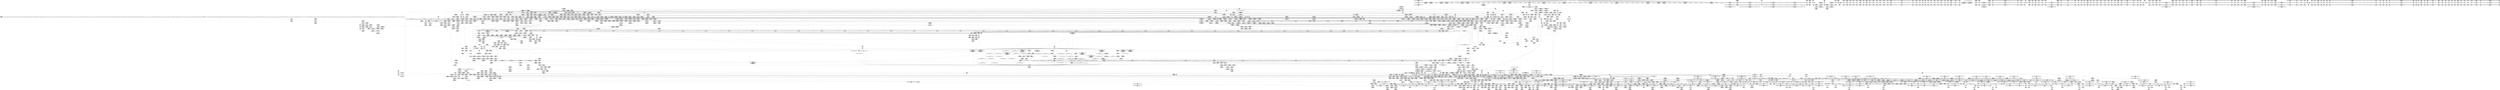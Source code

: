 digraph {
	CE0x5f1d790 [shape=record,shape=Mrecord,label="{CE0x5f1d790|_call_void___srcu_read_unlock(%struct.srcu_struct*_%sp,_i32_%idx)_#9,_!dbg_!38906|include/linux/srcu.h,237}"]
	CE0x6024750 [shape=record,shape=Mrecord,label="{CE0x6024750|tomoyo_check_inet_address:tmp23|security/tomoyo/network.c,521}"]
	CE0x7c2c760 [shape=record,shape=Mrecord,label="{CE0x7c2c760|128:_i8*,_1208:_%struct.file*,_:_CMRE_52,56_|*MultipleSource*|security/tomoyo/common.h,1205|security/tomoyo/common.h,1205}"]
	CE0x4709730 [shape=record,shape=Mrecord,label="{CE0x4709730|_call_void_tomoyo_print_ipv4(i8*_%arraydecay4,_i32_128,_i32*_%tmp3,_i32*_%tmp3)_#9,_!dbg_!38920|security/tomoyo/network.c,388|*SummSink*}"]
	CE0x7b54dc0 [shape=record,shape=Mrecord,label="{CE0x7b54dc0|_call_void___llvm_gcov_indirect_counter_increment10(i32*___llvm_gcov_global_state_pred50,_i64**_getelementptr_inbounds_(_3_x_i64*_,_3_x_i64*_*___llvm_gcda_edge_table49,_i64_0,_i64_0)),_!dbg_!38951|security/tomoyo/network.c,525|*SummSink*}"]
	CE0x7b8ad80 [shape=record,shape=Mrecord,label="{CE0x7b8ad80|i64_9|*Constant*|*SummSource*}"]
	CE0x6046ed0 [shape=record,shape=Mrecord,label="{CE0x6046ed0|i64*_getelementptr_inbounds_(_2_x_i64_,_2_x_i64_*___llvm_gcov_ctr4632,_i64_0,_i64_1)|*Constant*|*SummSink*}"]
	CE0x4544030 [shape=record,shape=Mrecord,label="{CE0x4544030|0:_i8,_array:_GCRE_tomoyo_index2category_constant_39_x_i8_c_00_00_00_00_00_00_00_00_00_00_00_00_00_00_00_00_00_00_00_00_00_00_00_01_01_01_01_01_01_01_01_01_01_01_01_01_01_01_02_,_align_16:_elem_9::|security/tomoyo/util.c,983}"]
	CE0x799c890 [shape=record,shape=Mrecord,label="{CE0x799c890|srcu_read_lock17:dep_map|include/linux/srcu.h,222}"]
	CE0x523be50 [shape=record,shape=Mrecord,label="{CE0x523be50|i64*_getelementptr_inbounds_(_19_x_i64_,_19_x_i64_*___llvm_gcov_ctr4846,_i64_0,_i64_7)|*Constant*}"]
	CE0x63d6350 [shape=record,shape=Mrecord,label="{CE0x63d6350|tomoyo_get_mode:mode.1|*SummSource*}"]
	CE0x78d6ac0 [shape=record,shape=Mrecord,label="{CE0x78d6ac0|_call_void_mcount()_#3}"]
	CE0x4534810 [shape=record,shape=Mrecord,label="{CE0x4534810|tomoyo_print_ipv6:min_ip|Function::tomoyo_print_ipv6&Arg::min_ip::|*SummSource*}"]
	CE0x51d4d90 [shape=record,shape=Mrecord,label="{CE0x51d4d90|tomoyo_check_inet_address:addr_len|Function::tomoyo_check_inet_address&Arg::addr_len::|*SummSource*}"]
	CE0x608ae10 [shape=record,shape=Mrecord,label="{CE0x608ae10|tomoyo_check_inet_address:tmp29|*LoadInst*|security/tomoyo/network.c,527|*SummSink*}"]
	CE0x5fa19d0 [shape=record,shape=Mrecord,label="{CE0x5fa19d0|tomoyo_audit_inet_log:call17|security/tomoyo/network.c,392|*SummSink*}"]
	CE0x51d4cc0 [shape=record,shape=Mrecord,label="{CE0x51d4cc0|tomoyo_check_inet_address:addr_len|Function::tomoyo_check_inet_address&Arg::addr_len::}"]
	CE0x62d7b70 [shape=record,shape=Mrecord,label="{CE0x62d7b70|i8*_getelementptr_inbounds_(_21_x_i8_,_21_x_i8_*_.str9,_i32_0,_i32_0)|*Constant*|*SummSink*}"]
	CE0x5fdf2a0 [shape=record,shape=Mrecord,label="{CE0x5fdf2a0|tomoyo_inet_entry:param17|security/tomoyo/network.c,479}"]
	CE0x5f0ec80 [shape=record,shape=Mrecord,label="{CE0x5f0ec80|tomoyo_check_inet_address:u6_addr8|security/tomoyo/network.c,513|*SummSink*}"]
	CE0x61e7460 [shape=record,shape=Mrecord,label="{CE0x61e7460|tomoyo_get_mode:idxprom6|security/tomoyo/util.c,983|*SummSink*}"]
	CE0x5eecee0 [shape=record,shape=Mrecord,label="{CE0x5eecee0|GLOBAL:lock_acquire|*Constant*|*SummSource*}"]
	CE0x7ab3170 [shape=record,shape=Mrecord,label="{CE0x7ab3170|tomoyo_check_inet_address:tmp15|security/tomoyo/network.c,517|*SummSink*}"]
	CE0x51115e0 [shape=record,shape=Mrecord,label="{CE0x51115e0|__fswab16:bb}"]
	CE0x64274c0 [shape=record,shape=Mrecord,label="{CE0x64274c0|24:_i32*,_32:_i16,_34:_i8,_35:_i8,_36:_i8,_72:_i8,_:_SCMRE_40,41_}"]
	CE0x50b1180 [shape=record,shape=Mrecord,label="{CE0x50b1180|tomoyo_read_lock16:call|security/tomoyo/common.h,1097|*SummSource*}"]
	CE0x442c210 [shape=record,shape=Mrecord,label="{CE0x442c210|tomoyo_print_ipv4:conv|security/tomoyo/network.c,92}"]
	CE0x50cbfe0 [shape=record,shape=Mrecord,label="{CE0x50cbfe0|_call_void_mcount()_#3|*SummSource*}"]
	CE0x447ea90 [shape=record,shape=Mrecord,label="{CE0x447ea90|tomoyo_print_ipv6:tmp2|*SummSink*}"]
	CE0x45f13b0 [shape=record,shape=Mrecord,label="{CE0x45f13b0|tomoyo_get_mode:tmp5|security/tomoyo/util.c,978}"]
	CE0x5123210 [shape=record,shape=Mrecord,label="{CE0x5123210|i32_22|*Constant*|*SummSink*}"]
	CE0x630bc50 [shape=record,shape=Mrecord,label="{CE0x630bc50|_ret_i32_%conv6,_!dbg_!38926|security/tomoyo/util.c,1011|*SummSink*}"]
	CE0x45623b0 [shape=record,shape=Mrecord,label="{CE0x45623b0|srcu_read_lock17:tmp|*SummSource*}"]
	CE0x50736f0 [shape=record,shape=Mrecord,label="{CE0x50736f0|i64*_getelementptr_inbounds_(_19_x_i64_,_19_x_i64_*___llvm_gcov_ctr4846,_i64_0,_i64_0)|*Constant*|*SummSource*}"]
	CE0x65302a0 [shape=record,shape=Mrecord,label="{CE0x65302a0|i1_true|*Constant*|*SummSource*}"]
	CE0x5fe63d0 [shape=record,shape=Mrecord,label="{CE0x5fe63d0|GLOBAL:__fswab16|*Constant*}"]
	CE0x7c2f120 [shape=record,shape=Mrecord,label="{CE0x7c2f120|tomoyo_audit_inet_log:entry|*SummSource*}"]
	CE0x51580d0 [shape=record,shape=Mrecord,label="{CE0x51580d0|i64_1|*Constant*}"]
	CE0x43ec630 [shape=record,shape=Mrecord,label="{CE0x43ec630|128:_i8*,_1208:_%struct.file*,_:_CMRE_112,120_|*MultipleSource*|security/tomoyo/common.h,1205|security/tomoyo/common.h,1205}"]
	CE0x50f33f0 [shape=record,shape=Mrecord,label="{CE0x50f33f0|__fswab16:conv1|include/uapi/linux/swab.h,53}"]
	CE0x79d8a60 [shape=record,shape=Mrecord,label="{CE0x79d8a60|GLOBAL:__srcu_read_lock|*Constant*|*SummSource*}"]
	CE0x613ea90 [shape=record,shape=Mrecord,label="{CE0x613ea90|tomoyo_inet_entry:tmp3|*LoadInst*|security/tomoyo/network.c,471|*SummSource*}"]
	CE0x7b54860 [shape=record,shape=Mrecord,label="{CE0x7b54860|tomoyo_check_inet_address:port12|security/tomoyo/network.c,522|*SummSink*}"]
	CE0x78f1be0 [shape=record,shape=Mrecord,label="{CE0x78f1be0|tomoyo_init_request_info:ns|security/tomoyo/util.c,1010|*SummSource*}"]
	CE0x7bdf420 [shape=record,shape=Mrecord,label="{CE0x7bdf420|COLLAPSED:_GCMRE___llvm_gcov_ctr4434_internal_global_2_x_i64_zeroinitializer:_elem_0:default:}"]
	CE0x610a220 [shape=record,shape=Mrecord,label="{CE0x610a220|__fswab16:val|Function::__fswab16&Arg::val::|*SummSource*}"]
	CE0x60303e0 [shape=record,shape=Mrecord,label="{CE0x60303e0|tomoyo_check_inet_address:tmp10|security/tomoyo/network.c,511}"]
	CE0x6056de0 [shape=record,shape=Mrecord,label="{CE0x6056de0|GLOBAL:current_task|Global_var:current_task|*SummSink*}"]
	CE0x79657c0 [shape=record,shape=Mrecord,label="{CE0x79657c0|128:_i8*,_1208:_%struct.file*,_:_CMRE_3,4_}"]
	CE0x635fed0 [shape=record,shape=Mrecord,label="{CE0x635fed0|i32_39|*Constant*|*SummSink*}"]
	CE0x4575cd0 [shape=record,shape=Mrecord,label="{CE0x4575cd0|tomoyo_inet_entry:tmp31|security/tomoyo/network.c,488}"]
	CE0x6023db0 [shape=record,shape=Mrecord,label="{CE0x6023db0|tomoyo_inet_entry:if.then|*SummSource*}"]
	CE0x5fdf990 [shape=record,shape=Mrecord,label="{CE0x5fdf990|tomoyo_inet_entry:address19|security/tomoyo/network.c,479}"]
	CE0x78aa670 [shape=record,shape=Mrecord,label="{CE0x78aa670|tomoyo_audit_inet_log:arraydecay4|security/tomoyo/network.c,388|*SummSource*}"]
	CE0x4679790 [shape=record,shape=Mrecord,label="{CE0x4679790|tomoyo_domain:call|security/tomoyo/common.h,1205|*SummSource*}"]
	"CONST[source:0(mediator),value:2(dynamic)][purpose:{subject}]"
	CE0x536aff0 [shape=record,shape=Mrecord,label="{CE0x536aff0|tomoyo_check_inet_address:sin6_addr|security/tomoyo/network.c,513|*SummSink*}"]
	CE0x79334a0 [shape=record,shape=Mrecord,label="{CE0x79334a0|tomoyo_get_mode:tmp27|security/tomoyo/util.c,988|*SummSource*}"]
	CE0x78aaeb0 [shape=record,shape=Mrecord,label="{CE0x78aaeb0|_call_void_tomoyo_print_ipv4(i8*_%arraydecay4,_i32_128,_i32*_%tmp3,_i32*_%tmp3)_#9,_!dbg_!38920|security/tomoyo/network.c,388}"]
	CE0x7bcd9e0 [shape=record,shape=Mrecord,label="{CE0x7bcd9e0|tomoyo_check_inet_address:cmp|security/tomoyo/network.c,509}"]
	CE0x5f8aa90 [shape=record,shape=Mrecord,label="{CE0x5f8aa90|tomoyo_inet_entry:arrayidx|security/tomoyo/network.c,471|*SummSink*}"]
	CE0x45689c0 [shape=record,shape=Mrecord,label="{CE0x45689c0|tomoyo_read_unlock19:entry|*SummSink*}"]
	CE0x45ee9c0 [shape=record,shape=Mrecord,label="{CE0x45ee9c0|tomoyo_domain:tmp7|security/tomoyo/common.h,1205|*SummSink*}"]
	CE0x46c6080 [shape=record,shape=Mrecord,label="{CE0x46c6080|tomoyo_check_inet_address:tmp3|security/tomoyo/network.c,509}"]
	CE0x51698a0 [shape=record,shape=Mrecord,label="{CE0x51698a0|i32_78|*Constant*|*SummSink*}"]
	CE0x46291b0 [shape=record,shape=Mrecord,label="{CE0x46291b0|0:_i8,_array:_GCRE_tomoyo_index2category_constant_39_x_i8_c_00_00_00_00_00_00_00_00_00_00_00_00_00_00_00_00_00_00_00_00_00_00_00_01_01_01_01_01_01_01_01_01_01_01_01_01_01_01_02_,_align_16:_elem_18::|security/tomoyo/util.c,983}"]
	CE0x61575b0 [shape=record,shape=Mrecord,label="{CE0x61575b0|COLLAPSED:_GCMRE___llvm_gcov_ctr2154_internal_global_2_x_i64_zeroinitializer:_elem_0:default:}"]
	CE0x640e070 [shape=record,shape=Mrecord,label="{CE0x640e070|tomoyo_inet_entry:param_type|security/tomoyo/network.c,475}"]
	CE0x45441d0 [shape=record,shape=Mrecord,label="{CE0x45441d0|tomoyo_get_mode:if.end14}"]
	CE0x63d5950 [shape=record,shape=Mrecord,label="{CE0x63d5950|i32_5|*Constant*}"]
	CE0x645b730 [shape=record,shape=Mrecord,label="{CE0x645b730|__llvm_gcov_indirect_counter_increment10:tmp1|*SummSource*}"]
	CE0x5fa1c30 [shape=record,shape=Mrecord,label="{CE0x5fa1c30|GLOBAL:tomoyo_audit_net_log|*Constant*|*SummSource*}"]
	CE0x43b40d0 [shape=record,shape=Mrecord,label="{CE0x43b40d0|tomoyo_inet_entry:tmp2|security/tomoyo/network.c,469|*SummSink*}"]
	CE0x7ba91e0 [shape=record,shape=Mrecord,label="{CE0x7ba91e0|tomoyo_inet_entry:tmp22|security/tomoyo/network.c,482}"]
	CE0x522e280 [shape=record,shape=Mrecord,label="{CE0x522e280|tomoyo_audit_inet_log:idx.ext|security/tomoyo/network.c,390|*SummSink*}"]
	CE0x5faeab0 [shape=record,shape=Mrecord,label="{CE0x5faeab0|tomoyo_domain:do.end|*SummSink*}"]
	CE0x7c3d500 [shape=record,shape=Mrecord,label="{CE0x7c3d500|tomoyo_inet_entry:cmp28|security/tomoyo/network.c,484|*SummSink*}"]
	CE0x47096c0 [shape=record,shape=Mrecord,label="{CE0x47096c0|GLOBAL:tomoyo_print_ipv4|*Constant*|*SummSource*}"]
	CE0x7933610 [shape=record,shape=Mrecord,label="{CE0x7933610|i64*_getelementptr_inbounds_(_12_x_i64_,_12_x_i64_*___llvm_gcov_ctr31133,_i64_0,_i64_11)|*Constant*|*SummSource*}"]
	CE0x7967f00 [shape=record,shape=Mrecord,label="{CE0x7967f00|srcu_read_unlock20:tmp3|*SummSource*}"]
	CE0x7a2c8b0 [shape=record,shape=Mrecord,label="{CE0x7a2c8b0|tomoyo_inet_entry:protocol5|security/tomoyo/network.c,476|*SummSource*}"]
	CE0x79cd480 [shape=record,shape=Mrecord,label="{CE0x79cd480|tomoyo_audit_inet_log:tmp2|security/tomoyo/network.c,380}"]
	CE0x6133a70 [shape=record,shape=Mrecord,label="{CE0x6133a70|tomoyo_domain:tobool1|security/tomoyo/common.h,1205|*SummSource*}"]
	CE0x51f1d00 [shape=record,shape=Mrecord,label="{CE0x51f1d00|tomoyo_get_mode:conv|security/tomoyo/util.c,982|*SummSource*}"]
	CE0x61971d0 [shape=record,shape=Mrecord,label="{CE0x61971d0|tomoyo_check_inet_address:port19|security/tomoyo/network.c,528|*SummSink*}"]
	CE0x79fb720 [shape=record,shape=Mrecord,label="{CE0x79fb720|i32_10|*Constant*|*SummSource*}"]
	CE0x536a7d0 [shape=record,shape=Mrecord,label="{CE0x536a7d0|i64_4|*Constant*}"]
	CE0x7885d50 [shape=record,shape=Mrecord,label="{CE0x7885d50|i64*_getelementptr_inbounds_(_2_x_i64_,_2_x_i64_*___llvm_gcov_ctr4434,_i64_0,_i64_0)|*Constant*|*SummSource*}"]
	CE0x6386d70 [shape=record,shape=Mrecord,label="{CE0x6386d70|i64_8|*Constant*}"]
	CE0x7b5f780 [shape=record,shape=Mrecord,label="{CE0x7b5f780|tomoyo_inet_entry:conv23|security/tomoyo/network.c,480}"]
	CE0x5317610 [shape=record,shape=Mrecord,label="{CE0x5317610|tomoyo_audit_net_log:protocol|Function::tomoyo_audit_net_log&Arg::protocol::}"]
	CE0x7a6a310 [shape=record,shape=Mrecord,label="{CE0x7a6a310|0:_i8*,_array:_GCRE_tomoyo_socket_keyword_external_constant_4_x_i8*_:_elem_2::|security/tomoyo/network.c,368}"]
	CE0x5f36860 [shape=record,shape=Mrecord,label="{CE0x5f36860|tomoyo_check_inet_address:is_ipv6|security/tomoyo/network.c,511|*SummSource*}"]
	CE0x5291e60 [shape=record,shape=Mrecord,label="{CE0x5291e60|rcu_lock_acquire18:tmp5|include/linux/rcupdate.h,418|*SummSink*}"]
	CE0x634dbc0 [shape=record,shape=Mrecord,label="{CE0x634dbc0|i64*_getelementptr_inbounds_(_11_x_i64_,_11_x_i64_*___llvm_gcov_ctr54147,_i64_0,_i64_10)|*Constant*}"]
	CE0x61251d0 [shape=record,shape=Mrecord,label="{CE0x61251d0|tomoyo_domain:tmp12|security/tomoyo/common.h,1205|*SummSource*}"]
	CE0x51e7f80 [shape=record,shape=Mrecord,label="{CE0x51e7f80|tomoyo_audit_inet_log:arraydecay5|security/tomoyo/network.c,389|*SummSink*}"]
	CE0x53c4680 [shape=record,shape=Mrecord,label="{CE0x53c4680|tomoyo_audit_inet_log:operation|security/tomoyo/network.c,393|*SummSource*}"]
	CE0x44e1ab0 [shape=record,shape=Mrecord,label="{CE0x44e1ab0|tomoyo_audit_inet_log:tmp7|security/tomoyo/network.c,384}"]
	CE0x7c27d00 [shape=record,shape=Mrecord,label="{CE0x7c27d00|rcu_lock_acquire18:tmp}"]
	CE0x7a2c950 [shape=record,shape=Mrecord,label="{CE0x7a2c950|tomoyo_inet_entry:is_ipv6|security/tomoyo/network.c,478|*SummSource*}"]
	CE0x7955470 [shape=record,shape=Mrecord,label="{CE0x7955470|tomoyo_get_mode:tmp8|security/tomoyo/util.c,979|*SummSink*}"]
	CE0x60fa110 [shape=record,shape=Mrecord,label="{CE0x60fa110|tomoyo_check_inet_address:tmp32|security/tomoyo/network.c,527}"]
	CE0x634e050 [shape=record,shape=Mrecord,label="{CE0x634e050|tomoyo_domain:tmp19|security/tomoyo/common.h,1205|*SummSink*}"]
	CE0x7c27a80 [shape=record,shape=Mrecord,label="{CE0x7c27a80|get_current:tmp3}"]
	CE0x42f43c0 [shape=record,shape=Mrecord,label="{CE0x42f43c0|tomoyo_audit_inet_log:bb|*SummSink*}"]
	CE0x6397dd0 [shape=record,shape=Mrecord,label="{CE0x6397dd0|tomoyo_get_mode:tmp22|security/tomoyo/util.c,986}"]
	CE0x516f1c0 [shape=record,shape=Mrecord,label="{CE0x516f1c0|tomoyo_inet_entry:idxprom1|security/tomoyo/network.c,471|*SummSink*}"]
	CE0x7932f40 [shape=record,shape=Mrecord,label="{CE0x7932f40|tomoyo_get_mode:retval.0|*SummSource*}"]
	CE0x7976ba0 [shape=record,shape=Mrecord,label="{CE0x7976ba0|tomoyo_domain:tmp15|security/tomoyo/common.h,1205|*SummSource*}"]
	CE0x62927c0 [shape=record,shape=Mrecord,label="{CE0x62927c0|24:_i32*,_32:_i16,_34:_i8,_35:_i8,_36:_i8,_72:_i8,_:_SCMRE_44,45_}"]
	CE0x45ec4f0 [shape=record,shape=Mrecord,label="{CE0x45ec4f0|tomoyo_audit_inet_log:tmp3|security/tomoyo/network.c,382|*SummSource*}"]
	CE0x6040d80 [shape=record,shape=Mrecord,label="{CE0x6040d80|get_current:tmp|*SummSource*}"]
	CE0x62da730 [shape=record,shape=Mrecord,label="{CE0x62da730|tomoyo_check_inet_address:tmp40|security/tomoyo/network.c,532}"]
	CE0x45680c0 [shape=record,shape=Mrecord,label="{CE0x45680c0|tomoyo_init_request_info:call|security/tomoyo/util.c,1005}"]
	CE0x60635f0 [shape=record,shape=Mrecord,label="{CE0x60635f0|__llvm_gcov_indirect_counter_increment10:counters|Function::__llvm_gcov_indirect_counter_increment10&Arg::counters::|*SummSource*}"]
	CE0x7aaf160 [shape=record,shape=Mrecord,label="{CE0x7aaf160|tomoyo_check_inet_address:if.end9|*SummSource*}"]
	CE0x642d880 [shape=record,shape=Mrecord,label="{CE0x642d880|tomoyo_inet_entry:call3|security/tomoyo/network.c,473}"]
	CE0x6133810 [shape=record,shape=Mrecord,label="{CE0x6133810|i64_1|*Constant*}"]
	CE0x6388600 [shape=record,shape=Mrecord,label="{CE0x6388600|_call_void_mcount()_#3|*SummSource*}"]
	CE0x5137050 [shape=record,shape=Mrecord,label="{CE0x5137050|tomoyo_get_mode:tmp12|security/tomoyo/util.c,982|*SummSource*}"]
	CE0x64d4a10 [shape=record,shape=Mrecord,label="{CE0x64d4a10|tomoyo_print_ipv6:conv|security/tomoyo/network.c,110|*SummSink*}"]
	CE0x6f352a0 [shape=record,shape=Mrecord,label="{CE0x6f352a0|rcu_lock_release21:tmp6|*SummSink*}"]
	CE0x5f9c920 [shape=record,shape=Mrecord,label="{CE0x5f9c920|128:_i8*,_1208:_%struct.file*,_:_CMRE_16,20_|*MultipleSource*|security/tomoyo/common.h,1205|security/tomoyo/common.h,1205}"]
	CE0x460c420 [shape=record,shape=Mrecord,label="{CE0x460c420|tomoyo_print_ipv4:buffer|Function::tomoyo_print_ipv4&Arg::buffer::}"]
	CE0x6057830 [shape=record,shape=Mrecord,label="{CE0x6057830|i64*_getelementptr_inbounds_(_4_x_i64_,_4_x_i64_*___llvm_gcov_ctr4137,_i64_0,_i64_0)|*Constant*}"]
	CE0x7978650 [shape=record,shape=Mrecord,label="{CE0x7978650|tomoyo_domain:land.lhs.true|*SummSink*}"]
	CE0x7b5bea0 [shape=record,shape=Mrecord,label="{CE0x7b5bea0|tomoyo_check_inet_address:if.then16}"]
	CE0x47099a0 [shape=record,shape=Mrecord,label="{CE0x47099a0|tomoyo_print_ipv4:entry}"]
	CE0x6030290 [shape=record,shape=Mrecord,label="{CE0x6030290|i64*_getelementptr_inbounds_(_19_x_i64_,_19_x_i64_*___llvm_gcov_ctr4846,_i64_0,_i64_7)|*Constant*|*SummSink*}"]
	CE0x7bde9e0 [shape=record,shape=Mrecord,label="{CE0x7bde9e0|GLOBAL:tomoyo_proto_keyword|Global_var:tomoyo_proto_keyword|*SummSink*}"]
	CE0x7a13240 [shape=record,shape=Mrecord,label="{CE0x7a13240|get_current:tmp1|*SummSink*}"]
	CE0x78fed30 [shape=record,shape=Mrecord,label="{CE0x78fed30|tomoyo_get_mode:index|Function::tomoyo_get_mode&Arg::index::}"]
	CE0x6255f00 [shape=record,shape=Mrecord,label="{CE0x6255f00|GLOBAL:__srcu_read_unlock|*Constant*}"]
	CE0x441a1b0 [shape=record,shape=Mrecord,label="{CE0x441a1b0|tomoyo_inet_entry:tmp30|security/tomoyo/network.c,486|*SummSink*}"]
	CE0x4562b30 [shape=record,shape=Mrecord,label="{CE0x4562b30|srcu_read_lock17:tmp2|*SummSink*}"]
	CE0x440f840 [shape=record,shape=Mrecord,label="{CE0x440f840|128:_i8*,_1208:_%struct.file*,_:_CMRE_80,88_|*MultipleSource*|security/tomoyo/common.h,1205|security/tomoyo/common.h,1205}"]
	CE0x799c660 [shape=record,shape=Mrecord,label="{CE0x799c660|i32_0|*Constant*}"]
	CE0x5234750 [shape=record,shape=Mrecord,label="{CE0x5234750|tomoyo_audit_inet_log:conv7|security/tomoyo/network.c,390}"]
	CE0x63ae980 [shape=record,shape=Mrecord,label="{CE0x63ae980|tomoyo_init_request_info:domain|Function::tomoyo_init_request_info&Arg::domain::|*SummSink*}"]
	CE0x4407e10 [shape=record,shape=Mrecord,label="{CE0x4407e10|i32_(%struct.tomoyo_request_info.524*,_i8*,_...)*_bitcast_(i32_(%struct.tomoyo_request_info*,_i8*,_...)*_tomoyo_supervisor_to_i32_(%struct.tomoyo_request_info.524*,_i8*,_...)*)|*Constant*|*SummSource*}"]
	CE0x550e7c0 [shape=record,shape=Mrecord,label="{CE0x550e7c0|tomoyo_check_inet_address:tmp27|security/tomoyo/network.c,525}"]
	CE0x5159970 [shape=record,shape=Mrecord,label="{CE0x5159970|__fswab16:conv|include/uapi/linux/swab.h,53}"]
	CE0x64f8190 [shape=record,shape=Mrecord,label="{CE0x64f8190|rcu_lock_acquire18:tmp6|*SummSource*}"]
	CE0x7a0bc30 [shape=record,shape=Mrecord,label="{CE0x7a0bc30|24:_i32*,_32:_i16,_34:_i8,_35:_i8,_36:_i8,_72:_i8,_:_SCMRE_57,58_}"]
	CE0x7a89320 [shape=record,shape=Mrecord,label="{CE0x7a89320|tomoyo_audit_net_log:idxprom1|security/tomoyo/network.c,368}"]
	CE0x605d660 [shape=record,shape=Mrecord,label="{CE0x605d660|tomoyo_check_inet_address:sin6_port|security/tomoyo/network.c,514|*SummSink*}"]
	CE0x78efb70 [shape=record,shape=Mrecord,label="{CE0x78efb70|i32_10|*Constant*}"]
	CE0x79aa3a0 [shape=record,shape=Mrecord,label="{CE0x79aa3a0|VOIDTB_TE_array:_GCR_.str6_private_unnamed_addr_constant_11_x_i8_c_%pI4%c%pI4_00_,_align_1:_elem_0:default:}"]
	CE0x52e66b0 [shape=record,shape=Mrecord,label="{CE0x52e66b0|tomoyo_audit_net_log:family|Function::tomoyo_audit_net_log&Arg::family::}"]
	CE0x515a0e0 [shape=record,shape=Mrecord,label="{CE0x515a0e0|tomoyo_inet_entry:idxprom1|security/tomoyo/network.c,471|*SummSource*}"]
	CE0x606aa60 [shape=record,shape=Mrecord,label="{CE0x606aa60|0:_i8,_array:_GCRE_tomoyo_index2category_constant_39_x_i8_c_00_00_00_00_00_00_00_00_00_00_00_00_00_00_00_00_00_00_00_00_00_00_00_01_01_01_01_01_01_01_01_01_01_01_01_01_01_01_02_,_align_16:_elem_3::|security/tomoyo/util.c,983}"]
	CE0x5f36450 [shape=record,shape=Mrecord,label="{CE0x5f36450|__llvm_gcov_indirect_counter_increment10:tmp6}"]
	CE0x79cd100 [shape=record,shape=Mrecord,label="{CE0x79cd100|tomoyo_init_request_info:conv6|security/tomoyo/util.c,1011}"]
	CE0x517b490 [shape=record,shape=Mrecord,label="{CE0x517b490|tomoyo_inet_entry:tmp11|security/tomoyo/network.c,473}"]
	CE0x473fa40 [shape=record,shape=Mrecord,label="{CE0x473fa40|tomoyo_read_lock16:entry|*SummSource*}"]
	CE0x45beb20 [shape=record,shape=Mrecord,label="{CE0x45beb20|tomoyo_print_ipv4:cmp|security/tomoyo/network.c,93|*SummSink*}"]
	CE0x5317860 [shape=record,shape=Mrecord,label="{CE0x5317860|_ret_i32_%call,_!dbg_!38910|security/tomoyo/network.c,366|*SummSource*}"]
	CE0x6350570 [shape=record,shape=Mrecord,label="{CE0x6350570|24:_i32*,_32:_i16,_34:_i8,_35:_i8,_36:_i8,_72:_i8,_:_SCMRE_38,39_}"]
	CE0x46e59b0 [shape=record,shape=Mrecord,label="{CE0x46e59b0|tomoyo_domain:tobool|security/tomoyo/common.h,1205}"]
	CE0x7b70320 [shape=record,shape=Mrecord,label="{CE0x7b70320|tomoyo_check_inet_address:if.then|*SummSink*}"]
	CE0x7a14860 [shape=record,shape=Mrecord,label="{CE0x7a14860|24:_i32*,_32:_i16,_34:_i8,_35:_i8,_36:_i8,_72:_i8,_:_SCMRE_62,63_}"]
	CE0x7a13990 [shape=record,shape=Mrecord,label="{CE0x7a13990|tomoyo_audit_net_log:tmp|*SummSink*}"]
	CE0x610a400 [shape=record,shape=Mrecord,label="{CE0x610a400|_ret_i16_%conv3,_!dbg_!38911|include/uapi/linux/swab.h,53|*SummSource*}"]
	CE0x6047510 [shape=record,shape=Mrecord,label="{CE0x6047510|_call_void_mcount()_#3|*SummSource*}"]
	CE0x6083d80 [shape=record,shape=Mrecord,label="{CE0x6083d80|GLOBAL:tomoyo_domain.__warned|Global_var:tomoyo_domain.__warned|*SummSink*}"]
	CE0x51f7df0 [shape=record,shape=Mrecord,label="{CE0x51f7df0|tomoyo_get_mode:tmp12|security/tomoyo/util.c,982}"]
	CE0x453c650 [shape=record,shape=Mrecord,label="{CE0x453c650|tomoyo_print_ipv4:tmp4|security/tomoyo/network.c,93|*SummSink*}"]
	CE0x61bfec0 [shape=record,shape=Mrecord,label="{CE0x61bfec0|tomoyo_check_inet_address:tmp37|security/tomoyo/network.c,529|*SummSource*}"]
	CE0x6217a70 [shape=record,shape=Mrecord,label="{CE0x6217a70|i64*_getelementptr_inbounds_(_11_x_i64_,_11_x_i64_*___llvm_gcov_ctr54147,_i64_0,_i64_0)|*Constant*|*SummSource*}"]
	CE0x634fa50 [shape=record,shape=Mrecord,label="{CE0x634fa50|tomoyo_inet_entry:tobool|security/tomoyo/network.c,473|*SummSource*}"]
	CE0x6037990 [shape=record,shape=Mrecord,label="{CE0x6037990|tomoyo_audit_inet_log:inet_network|security/tomoyo/network.c,382}"]
	CE0x79a9d50 [shape=record,shape=Mrecord,label="{CE0x79a9d50|tomoyo_get_mode:idxprom|security/tomoyo/util.c,981}"]
	CE0x63602a0 [shape=record,shape=Mrecord,label="{CE0x63602a0|tomoyo_get_mode:tmp17|security/tomoyo/util.c,983|*SummSource*}"]
	CE0x4568800 [shape=record,shape=Mrecord,label="{CE0x4568800|tomoyo_read_unlock19:entry}"]
	CE0x7a149c0 [shape=record,shape=Mrecord,label="{CE0x7a149c0|24:_i32*,_32:_i16,_34:_i8,_35:_i8,_36:_i8,_72:_i8,_:_SCMRE_63,64_}"]
	CE0x61edbe0 [shape=record,shape=Mrecord,label="{CE0x61edbe0|tomoyo_check_inet_address:tmp38|security/tomoyo/network.c,531}"]
	CE0x442c4b0 [shape=record,shape=Mrecord,label="{CE0x442c4b0|tomoyo_domain:do.end}"]
	CE0x52d7d20 [shape=record,shape=Mrecord,label="{CE0x52d7d20|tomoyo_check_inet_address:tmp17|security/tomoyo/network.c,517|*SummSource*}"]
	CE0x5436220 [shape=record,shape=Mrecord,label="{CE0x5436220|tomoyo_get_mode:and|security/tomoyo/util.c,987}"]
	CE0x4583cf0 [shape=record,shape=Mrecord,label="{CE0x4583cf0|tomoyo_get_mode:bb}"]
	CE0x530a940 [shape=record,shape=Mrecord,label="{CE0x530a940|i32_3|*Constant*|*SummSource*}"]
	CE0x50b16f0 [shape=record,shape=Mrecord,label="{CE0x50b16f0|tomoyo_read_lock16:call|security/tomoyo/common.h,1097|*SummSink*}"]
	CE0x6291fb0 [shape=record,shape=Mrecord,label="{CE0x6291fb0|COLLAPSED:_GCMRE___llvm_gcov_ctr32134_internal_global_5_x_i64_zeroinitializer:_elem_0:default:}"]
	CE0x7977410 [shape=record,shape=Mrecord,label="{CE0x7977410|i64*_getelementptr_inbounds_(_2_x_i64_,_2_x_i64_*___llvm_gcov_ctr4434,_i64_0,_i64_1)|*Constant*|*SummSource*}"]
	CE0x629b700 [shape=record,shape=Mrecord,label="{CE0x629b700|tomoyo_init_request_info:tmp8|security/tomoyo/util.c,1005}"]
	CE0x640dc10 [shape=record,shape=Mrecord,label="{CE0x640dc10|tomoyo_domain:entry|*SummSource*}"]
	CE0x535ba20 [shape=record,shape=Mrecord,label="{CE0x535ba20|i64**_getelementptr_inbounds_(_3_x_i64*_,_3_x_i64*_*___llvm_gcda_edge_table49,_i64_0,_i64_0)|*Constant*}"]
	CE0x5213e50 [shape=record,shape=Mrecord,label="{CE0x5213e50|tomoyo_check_inet_address:tmp21|security/tomoyo/network.c,519}"]
	CE0x50b19f0 [shape=record,shape=Mrecord,label="{CE0x50b19f0|srcu_read_lock17:entry}"]
	CE0x6387630 [shape=record,shape=Mrecord,label="{CE0x6387630|tomoyo_get_mode:tmp20|security/tomoyo/util.c,985}"]
	CE0x62c35e0 [shape=record,shape=Mrecord,label="{CE0x62c35e0|tomoyo_audit_inet_log:tmp11|security/tomoyo/network.c,385|*SummSink*}"]
	CE0x7a134f0 [shape=record,shape=Mrecord,label="{CE0x7a134f0|_call_void_mcount()_#3}"]
	CE0x7a2c5a0 [shape=record,shape=Mrecord,label="{CE0x7a2c5a0|tomoyo_inet_entry:is_ipv6|security/tomoyo/network.c,478|*SummSink*}"]
	CE0x7c41d40 [shape=record,shape=Mrecord,label="{CE0x7c41d40|tomoyo_check_inet_address:sw.epilog|*SummSource*}"]
	CE0x62d55d0 [shape=record,shape=Mrecord,label="{CE0x62d55d0|128:_i8*,_1208:_%struct.file*,_:_CMRE_27,28_}"]
	CE0x7bde6c0 [shape=record,shape=Mrecord,label="{CE0x7bde6c0|GLOBAL:tomoyo_proto_keyword|Global_var:tomoyo_proto_keyword}"]
	CE0x52897e0 [shape=record,shape=Mrecord,label="{CE0x52897e0|GLOBAL:tomoyo_policy_loaded|Global_var:tomoyo_policy_loaded|*SummSource*}"]
	CE0x5159e90 [shape=record,shape=Mrecord,label="{CE0x5159e90|tomoyo_inet_entry:idxprom1|security/tomoyo/network.c,471}"]
	CE0x51e6b00 [shape=record,shape=Mrecord,label="{CE0x51e6b00|get_current:entry|*SummSource*}"]
	CE0x44ca680 [shape=record,shape=Mrecord,label="{CE0x44ca680|i64*_getelementptr_inbounds_(_4_x_i64_,_4_x_i64_*___llvm_gcov_ctr4731,_i64_0,_i64_0)|*Constant*}"]
	CE0x7a5ccd0 [shape=record,shape=Mrecord,label="{CE0x7a5ccd0|i32_1|*Constant*}"]
	CE0x7c404b0 [shape=record,shape=Mrecord,label="{CE0x7c404b0|tomoyo_check_inet_address:sw.default}"]
	CE0x45559d0 [shape=record,shape=Mrecord,label="{CE0x45559d0|0:_i8,_:_GCRE_tomoyo_policy_loaded_global_i8_0,_align_1:_elem_0:default:}"]
	CE0x632ad00 [shape=record,shape=Mrecord,label="{CE0x632ad00|_call_void_mcount()_#3}"]
	CE0x79aa220 [shape=record,shape=Mrecord,label="{CE0x79aa220|tomoyo_print_ipv4:call|security/tomoyo/network.c,92}"]
	CE0x45835b0 [shape=record,shape=Mrecord,label="{CE0x45835b0|0:_i8,_array:_GCRE_tomoyo_index2category_constant_39_x_i8_c_00_00_00_00_00_00_00_00_00_00_00_00_00_00_00_00_00_00_00_00_00_00_00_01_01_01_01_01_01_01_01_01_01_01_01_01_01_01_02_,_align_16:_elem_16::|security/tomoyo/util.c,983}"]
	CE0x6109e20 [shape=record,shape=Mrecord,label="{CE0x6109e20|tomoyo_check_inet_address:port|Function::tomoyo_check_inet_address&Arg::port::|*SummSink*}"]
	"CONST[source:0(mediator),value:2(dynamic)][purpose:{object}]"
	CE0x7ba1e20 [shape=record,shape=Mrecord,label="{CE0x7ba1e20|tomoyo_check_inet_address:tmp12|security/tomoyo/network.c,512}"]
	CE0x6041320 [shape=record,shape=Mrecord,label="{CE0x6041320|tomoyo_get_mode:tmp15|security/tomoyo/util.c,983|*SummSink*}"]
	CE0x5115a30 [shape=record,shape=Mrecord,label="{CE0x5115a30|tomoyo_check_inet_address:address|Function::tomoyo_check_inet_address&Arg::address::}"]
	CE0x4679830 [shape=record,shape=Mrecord,label="{CE0x4679830|tomoyo_domain:call|security/tomoyo/common.h,1205|*SummSink*}"]
	CE0x522e3e0 [shape=record,shape=Mrecord,label="{CE0x522e3e0|tomoyo_audit_inet_log:add.ptr|security/tomoyo/network.c,390|*SummSource*}"]
	CE0x6261950 [shape=record,shape=Mrecord,label="{CE0x6261950|tomoyo_domain:do.body|*SummSink*}"]
	CE0x63d5dd0 [shape=record,shape=Mrecord,label="{CE0x63d5dd0|tomoyo_get_mode:default_config|security/tomoyo/util.c,986|*SummSink*}"]
	CE0x62a32b0 [shape=record,shape=Mrecord,label="{CE0x62a32b0|tomoyo_get_mode:mode.0|*SummSource*}"]
	CE0x457e160 [shape=record,shape=Mrecord,label="{CE0x457e160|i64_1|*Constant*}"]
	CE0x7ba2280 [shape=record,shape=Mrecord,label="{CE0x7ba2280|tomoyo_check_inet_address:sw.epilog|*SummSink*}"]
	CE0x44904d0 [shape=record,shape=Mrecord,label="{CE0x44904d0|GLOBAL:tomoyo_print_ipv6|*Constant*|*SummSource*}"]
	CE0x5fb0540 [shape=record,shape=Mrecord,label="{CE0x5fb0540|GLOBAL:__llvm_gcov_ctr4846|Global_var:__llvm_gcov_ctr4846|*SummSink*}"]
	CE0x616ebd0 [shape=record,shape=Mrecord,label="{CE0x616ebd0|tomoyo_get_mode:tmp6|security/tomoyo/util.c,978}"]
	CE0x6030300 [shape=record,shape=Mrecord,label="{CE0x6030300|tomoyo_check_inet_address:tmp9|security/tomoyo/network.c,511|*SummSink*}"]
	CE0x7a0c110 [shape=record,shape=Mrecord,label="{CE0x7a0c110|24:_i32*,_32:_i16,_34:_i8,_35:_i8,_36:_i8,_72:_i8,_:_SCMRE_60,61_}"]
	CE0x626b7f0 [shape=record,shape=Mrecord,label="{CE0x626b7f0|__llvm_gcov_indirect_counter_increment10:exit|*SummSource*}"]
	CE0x63f4de0 [shape=record,shape=Mrecord,label="{CE0x63f4de0|tomoyo_get_mode:mode.1|*SummSink*}"]
	CE0x61337a0 [shape=record,shape=Mrecord,label="{CE0x61337a0|tomoyo_print_ipv6:tmp|*SummSink*}"]
	CE0x5ee24f0 [shape=record,shape=Mrecord,label="{CE0x5ee24f0|rcu_lock_release21:tmp2|*SummSink*}"]
	CE0x626b8f0 [shape=record,shape=Mrecord,label="{CE0x626b8f0|i32_255|*Constant*}"]
	CE0x5eed190 [shape=record,shape=Mrecord,label="{CE0x5eed190|GLOBAL:lock_acquire|*Constant*|*SummSink*}"]
	CE0x45756f0 [shape=record,shape=Mrecord,label="{CE0x45756f0|tomoyo_read_unlock19:idx|Function::tomoyo_read_unlock19&Arg::idx::|*SummSource*}"]
	CE0x44831c0 [shape=record,shape=Mrecord,label="{CE0x44831c0|tomoyo_check_inet_address:sin_addr|security/tomoyo/network.c,521|*SummSource*}"]
	CE0x79e0810 [shape=record,shape=Mrecord,label="{CE0x79e0810|__fswab16:tmp}"]
	CE0x7a62af0 [shape=record,shape=Mrecord,label="{CE0x7a62af0|tomoyo_check_inet_address:tmp1|*SummSource*}"]
	CE0x79efa50 [shape=record,shape=Mrecord,label="{CE0x79efa50|tomoyo_print_ipv6:bb|*SummSource*}"]
	CE0x62d5350 [shape=record,shape=Mrecord,label="{CE0x62d5350|128:_i8*,_1208:_%struct.file*,_:_CMRE_25,26_}"]
	CE0x796a990 [shape=record,shape=Mrecord,label="{CE0x796a990|i64_0|*Constant*}"]
	CE0x53e2a00 [shape=record,shape=Mrecord,label="{CE0x53e2a00|0:_i8,_1:_i8,_8:_i16,_16:_i32*,_24:_i8,_:_CMR_32,40_|*MultipleSource*|Function::tomoyo_check_inet_address&Arg::address::|security/tomoyo/network.c,505}"]
	CE0x6386e80 [shape=record,shape=Mrecord,label="{CE0x6386e80|tomoyo_get_mode:tmp18|security/tomoyo/util.c,985}"]
	CE0x606c5b0 [shape=record,shape=Mrecord,label="{CE0x606c5b0|_ret_void|*SummSource*}"]
	CE0x46bc990 [shape=record,shape=Mrecord,label="{CE0x46bc990|GLOBAL:srcu_read_unlock20|*Constant*|*SummSource*}"]
	CE0x51228f0 [shape=record,shape=Mrecord,label="{CE0x51228f0|tomoyo_domain:cred|security/tomoyo/common.h,1205|*SummSource*}"]
	CE0x52e6970 [shape=record,shape=Mrecord,label="{CE0x52e6970|tomoyo_audit_net_log:family|Function::tomoyo_audit_net_log&Arg::family::|*SummSink*}"]
	CE0x61976a0 [shape=record,shape=Mrecord,label="{CE0x61976a0|i64*_getelementptr_inbounds_(_19_x_i64_,_19_x_i64_*___llvm_gcov_ctr4846,_i64_0,_i64_16)|*Constant*}"]
	CE0x7abda90 [shape=record,shape=Mrecord,label="{CE0x7abda90|i64_1|*Constant*|*SummSink*}"]
	CE0x7a260a0 [shape=record,shape=Mrecord,label="{CE0x7a260a0|i8_5|*Constant*|*SummSource*}"]
	CE0x4500e90 [shape=record,shape=Mrecord,label="{CE0x4500e90|srcu_read_lock17:tmp3|*SummSource*}"]
	CE0x63fde40 [shape=record,shape=Mrecord,label="{CE0x63fde40|rcu_lock_acquire18:bb|*SummSource*}"]
	CE0x4575b70 [shape=record,shape=Mrecord,label="{CE0x4575b70|_ret_void,_!dbg_!38904|security/tomoyo/common.h,1110|*SummSink*}"]
	CE0x6f35230 [shape=record,shape=Mrecord,label="{CE0x6f35230|rcu_lock_release21:tmp6|*SummSource*}"]
	CE0x521bbc0 [shape=record,shape=Mrecord,label="{CE0x521bbc0|tomoyo_get_mode:if.end}"]
	CE0x50e68f0 [shape=record,shape=Mrecord,label="{CE0x50e68f0|GLOBAL:__llvm_gcov_global_state_pred50|Global_var:__llvm_gcov_global_state_pred50|*SummSource*}"]
	"CONST[source:1(input),value:2(dynamic)][purpose:{operation}][SrcIdx:5]"
	CE0x45eed40 [shape=record,shape=Mrecord,label="{CE0x45eed40|GLOBAL:tomoyo_domain.__warned|Global_var:tomoyo_domain.__warned|*SummSource*}"]
	CE0x6397a10 [shape=record,shape=Mrecord,label="{CE0x6397a10|tomoyo_get_mode:tmp21|security/tomoyo/util.c,985}"]
	CE0x5fa2350 [shape=record,shape=Mrecord,label="{CE0x5fa2350|tomoyo_audit_net_log:r|Function::tomoyo_audit_net_log&Arg::r::|*SummSource*}"]
	CE0x62474b0 [shape=record,shape=Mrecord,label="{CE0x62474b0|tomoyo_check_inet_address:tmp41|security/tomoyo/network.c,532|*SummSink*}"]
	CE0x61e7a20 [shape=record,shape=Mrecord,label="{CE0x61e7a20|tomoyo_get_mode:tmp17|security/tomoyo/util.c,983}"]
	CE0x5f9c7e0 [shape=record,shape=Mrecord,label="{CE0x5f9c7e0|128:_i8*,_1208:_%struct.file*,_:_CMRE_8,16_|*MultipleSource*|security/tomoyo/common.h,1205|security/tomoyo/common.h,1205}"]
	CE0x442bda0 [shape=record,shape=Mrecord,label="{CE0x442bda0|tomoyo_domain:tmp7|security/tomoyo/common.h,1205}"]
	CE0x6508730 [shape=record,shape=Mrecord,label="{CE0x6508730|tomoyo_domain:tmp4|security/tomoyo/common.h,1205}"]
	CE0x51d56d0 [shape=record,shape=Mrecord,label="{CE0x51d56d0|tomoyo_check_inet_address:u6_addr8|security/tomoyo/network.c,513}"]
	CE0x7b5f7f0 [shape=record,shape=Mrecord,label="{CE0x7b5f7f0|tomoyo_inet_entry:conv23|security/tomoyo/network.c,480|*SummSource*}"]
	CE0x60e05f0 [shape=record,shape=Mrecord,label="{CE0x60e05f0|rcu_lock_release21:map|Function::rcu_lock_release21&Arg::map::|*SummSink*}"]
	CE0x607d250 [shape=record,shape=Mrecord,label="{CE0x607d250|_call_void_lockdep_rcu_suspicious(i8*_getelementptr_inbounds_(_25_x_i8_,_25_x_i8_*_.str12,_i32_0,_i32_0),_i32_1205,_i8*_getelementptr_inbounds_(_45_x_i8_,_45_x_i8_*_.str13,_i32_0,_i32_0))_#9,_!dbg_!38917|security/tomoyo/common.h,1205}"]
	CE0x64f7f70 [shape=record,shape=Mrecord,label="{CE0x64f7f70|i64*_getelementptr_inbounds_(_4_x_i64_,_4_x_i64_*___llvm_gcov_ctr4137,_i64_0,_i64_3)|*Constant*|*SummSink*}"]
	CE0x6416b20 [shape=record,shape=Mrecord,label="{CE0x6416b20|%struct.tomoyo_domain_info*_null|*Constant*|*SummSink*}"]
	CE0x60839e0 [shape=record,shape=Mrecord,label="{CE0x60839e0|0:_i8,_array:_GCRE_tomoyo_index2category_constant_39_x_i8_c_00_00_00_00_00_00_00_00_00_00_00_00_00_00_00_00_00_00_00_00_00_00_00_01_01_01_01_01_01_01_01_01_01_01_01_01_01_01_02_,_align_16:_elem_13::|security/tomoyo/util.c,983}"]
	CE0x6450730 [shape=record,shape=Mrecord,label="{CE0x6450730|tomoyo_inet_entry:tmp15|security/tomoyo/network.c,475|*SummSink*}"]
	CE0x6047210 [shape=record,shape=Mrecord,label="{CE0x6047210|_call_void_mcount()_#3}"]
	CE0x50e41a0 [shape=record,shape=Mrecord,label="{CE0x50e41a0|_ret_i32_%call,_!dbg_!38907|include/linux/srcu.h,223}"]
	CE0x472a940 [shape=record,shape=Mrecord,label="{CE0x472a940|tomoyo_audit_inet_log:tmp19|security/tomoyo/network.c,393}"]
	CE0x50e3bd0 [shape=record,shape=Mrecord,label="{CE0x50e3bd0|tomoyo_inet_entry:tmp2|security/tomoyo/network.c,469}"]
	CE0x6397c80 [shape=record,shape=Mrecord,label="{CE0x6397c80|tomoyo_get_mode:tmp21|security/tomoyo/util.c,985|*SummSink*}"]
	CE0x43b3fe0 [shape=record,shape=Mrecord,label="{CE0x43b3fe0|_ret_i32_%call,_!dbg_!38902|security/tomoyo/common.h,1097|*SummSink*}"]
	CE0x509ca80 [shape=record,shape=Mrecord,label="{CE0x509ca80|tomoyo_check_inet_address:tmp|*SummSource*}"]
	CE0x60ff370 [shape=record,shape=Mrecord,label="{CE0x60ff370|i64*_getelementptr_inbounds_(_19_x_i64_,_19_x_i64_*___llvm_gcov_ctr4846,_i64_0,_i64_15)|*Constant*|*SummSink*}"]
	CE0x523ba50 [shape=record,shape=Mrecord,label="{CE0x523ba50|i32_-1|*Constant*|*SummSource*}"]
	CE0x7a2cb50 [shape=record,shape=Mrecord,label="{CE0x7a2cb50|tomoyo_inet_entry:param|security/tomoyo/network.c,476|*SummSink*}"]
	CE0x631a080 [shape=record,shape=Mrecord,label="{CE0x631a080|24:_i32*,_32:_i16,_34:_i8,_35:_i8,_36:_i8,_72:_i8,_:_SCMRE_25,26_}"]
	CE0x5435dc0 [shape=record,shape=Mrecord,label="{CE0x5435dc0|tomoyo_get_mode:conv15|security/tomoyo/util.c,987}"]
	CE0x7978f20 [shape=record,shape=Mrecord,label="{CE0x7978f20|srcu_read_unlock20:tmp2|*SummSink*}"]
	CE0x5435700 [shape=record,shape=Mrecord,label="{CE0x5435700|tomoyo_get_mode:tmp26|security/tomoyo/util.c,987|*SummSink*}"]
	CE0x605d800 [shape=record,shape=Mrecord,label="{CE0x605d800|tomoyo_check_inet_address:if.end20|*SummSource*}"]
	CE0x509c3f0 [shape=record,shape=Mrecord,label="{CE0x509c3f0|tomoyo_inet_entry:tmp18|security/tomoyo/network.c,478|*SummSink*}"]
	CE0x522dd30 [shape=record,shape=Mrecord,label="{CE0x522dd30|tomoyo_audit_inet_log:arraydecay6|security/tomoyo/network.c,390|*SummSink*}"]
	CE0x63a75a0 [shape=record,shape=Mrecord,label="{CE0x63a75a0|tomoyo_init_request_info:tmp2|security/tomoyo/util.c,1003|*SummSink*}"]
	CE0x6450a60 [shape=record,shape=Mrecord,label="{CE0x6450a60|i32_5|*Constant*|*SummSource*}"]
	CE0x60ffe00 [shape=record,shape=Mrecord,label="{CE0x60ffe00|__fswab16:entry|*SummSink*}"]
	"CONST[source:0(mediator),value:2(dynamic)][purpose:{operation}][SrcIdx:4]"
	CE0x610a290 [shape=record,shape=Mrecord,label="{CE0x610a290|__fswab16:val|Function::__fswab16&Arg::val::|*SummSink*}"]
	CE0x78fbf90 [shape=record,shape=Mrecord,label="{CE0x78fbf90|GLOBAL:tomoyo_get_mode|*Constant*|*SummSink*}"]
	CE0x51e7e00 [shape=record,shape=Mrecord,label="{CE0x51e7e00|tomoyo_audit_inet_log:arraydecay5|security/tomoyo/network.c,389}"]
	CE0x43c6c70 [shape=record,shape=Mrecord,label="{CE0x43c6c70|rcu_lock_release21:tmp5|include/linux/rcupdate.h,423|*SummSource*}"]
	CE0x63fd580 [shape=record,shape=Mrecord,label="{CE0x63fd580|rcu_lock_acquire18:__here}"]
	CE0x4565420 [shape=record,shape=Mrecord,label="{CE0x4565420|_call_void_tomoyo_read_unlock19(i32_%call)_#9,_!dbg_!38960|security/tomoyo/network.c,486|*SummSink*}"]
	CE0x51e6470 [shape=record,shape=Mrecord,label="{CE0x51e6470|GLOBAL:get_current|*Constant*}"]
	CE0x53dafc0 [shape=record,shape=Mrecord,label="{CE0x53dafc0|0:_i8,_array:_GCRE_tomoyo_index2category_constant_39_x_i8_c_00_00_00_00_00_00_00_00_00_00_00_00_00_00_00_00_00_00_00_00_00_00_00_01_01_01_01_01_01_01_01_01_01_01_01_01_01_01_02_,_align_16:_elem_0::|security/tomoyo/util.c,983}"]
	CE0x79538d0 [shape=record,shape=Mrecord,label="{CE0x79538d0|rcu_lock_acquire18:tmp3}"]
	CE0x42f4e30 [shape=record,shape=Mrecord,label="{CE0x42f4e30|tomoyo_init_request_info:if.then|*SummSource*}"]
	CE0x7b54c00 [shape=record,shape=Mrecord,label="{CE0x7b54c00|_call_void___llvm_gcov_indirect_counter_increment10(i32*___llvm_gcov_global_state_pred50,_i64**_getelementptr_inbounds_(_3_x_i64*_,_3_x_i64*_*___llvm_gcda_edge_table49,_i64_0,_i64_0)),_!dbg_!38951|security/tomoyo/network.c,525|*SummSource*}"]
	CE0x5f8b1c0 [shape=record,shape=Mrecord,label="{CE0x5f8b1c0|tomoyo_check_inet_address:sin_port|security/tomoyo/network.c,522|*SummSource*}"]
	CE0x4629710 [shape=record,shape=Mrecord,label="{CE0x4629710|0:_i8,_array:_GCRE_tomoyo_index2category_constant_39_x_i8_c_00_00_00_00_00_00_00_00_00_00_00_00_00_00_00_00_00_00_00_00_00_00_00_01_01_01_01_01_01_01_01_01_01_01_01_01_01_01_02_,_align_16:_elem_20::|security/tomoyo/util.c,983}"]
	CE0x645b910 [shape=record,shape=Mrecord,label="{CE0x645b910|tomoyo_check_inet_address:if.end20|*SummSink*}"]
	CE0x7a14d00 [shape=record,shape=Mrecord,label="{CE0x7a14d00|24:_i32*,_32:_i16,_34:_i8,_35:_i8,_36:_i8,_72:_i8,_:_SCMRE_72,73_|*MultipleSource*|security/tomoyo/network.c,469|security/tomoyo/network.c, 469|Function::tomoyo_init_request_info&Arg::r::|security/tomoyo/network.c,475}"]
	CE0x505c670 [shape=record,shape=Mrecord,label="{CE0x505c670|tomoyo_check_inet_address:tmp}"]
	CE0x51adbd0 [shape=record,shape=Mrecord,label="{CE0x51adbd0|tomoyo_audit_inet_log:tmp15|security/tomoyo/network.c,389}"]
	CE0x648b300 [shape=record,shape=Mrecord,label="{CE0x648b300|tomoyo_inet_entry:tmp13|security/tomoyo/network.c,473|*SummSink*}"]
	CE0x635fd70 [shape=record,shape=Mrecord,label="{CE0x635fd70|i32_39|*Constant*|*SummSource*}"]
	CE0x642d730 [shape=record,shape=Mrecord,label="{CE0x642d730|tomoyo_inet_entry:tmp9|security/tomoyo/network.c,473|*SummSink*}"]
	CE0x64d4520 [shape=record,shape=Mrecord,label="{CE0x64d4520|tomoyo_get_mode:arrayidx|security/tomoyo/util.c,981|*SummSource*}"]
	CE0x456c1d0 [shape=record,shape=Mrecord,label="{CE0x456c1d0|tomoyo_print_ipv4:tmp3|*SummSink*}"]
	CE0x62006c0 [shape=record,shape=Mrecord,label="{CE0x62006c0|_ret_i32_%error.0,_!dbg_!38961|security/tomoyo/network.c,488}"]
	CE0x51e6ca0 [shape=record,shape=Mrecord,label="{CE0x51e6ca0|_ret_%struct.task_struct*_%tmp4,_!dbg_!38905|./arch/x86/include/asm/current.h,14|*SummSource*}"]
	CE0x60b9760 [shape=record,shape=Mrecord,label="{CE0x60b9760|0:_i8,_array:_GCRE_tomoyo_index2category_constant_39_x_i8_c_00_00_00_00_00_00_00_00_00_00_00_00_00_00_00_00_00_00_00_00_00_00_00_01_01_01_01_01_01_01_01_01_01_01_01_01_01_01_02_,_align_16:_elem_33::|security/tomoyo/util.c,983}"]
	CE0x4594f50 [shape=record,shape=Mrecord,label="{CE0x4594f50|tomoyo_audit_inet_log:is_ipv6|security/tomoyo/network.c,384|*SummSource*}"]
	CE0x4555e10 [shape=record,shape=Mrecord,label="{CE0x4555e10|tomoyo_print_ipv6:call|security/tomoyo/network.c,111|*SummSource*}"]
	CE0x43ec810 [shape=record,shape=Mrecord,label="{CE0x43ec810|128:_i8*,_1208:_%struct.file*,_:_CMRE_120,128_|*MultipleSource*|security/tomoyo/common.h,1205|security/tomoyo/common.h,1205}"]
	CE0x5f268d0 [shape=record,shape=Mrecord,label="{CE0x5f268d0|i8*_getelementptr_inbounds_(_5_x_i8_,_5_x_i8_*_.str11,_i32_0,_i32_0)|*Constant*|*SummSource*}"]
	CE0x457e6a0 [shape=record,shape=Mrecord,label="{CE0x457e6a0|tomoyo_audit_inet_log:tmp14|security/tomoyo/network.c,388|*SummSource*}"]
	CE0x63a02b0 [shape=record,shape=Mrecord,label="{CE0x63a02b0|i64*_getelementptr_inbounds_(_2_x_i64_,_2_x_i64_*___llvm_gcov_ctr4533,_i64_0,_i64_1)|*Constant*}"]
	CE0x52f6840 [shape=record,shape=Mrecord,label="{CE0x52f6840|tomoyo_audit_inet_log:param12|security/tomoyo/network.c,392|*SummSource*}"]
	CE0x7b5f3e0 [shape=record,shape=Mrecord,label="{CE0x7b5f3e0|tomoyo_inet_entry:conv22|security/tomoyo/network.c,480}"]
	CE0x460d070 [shape=record,shape=Mrecord,label="{CE0x460d070|tomoyo_print_ipv4:max_ip|Function::tomoyo_print_ipv4&Arg::max_ip::|*SummSource*}"]
	"CONST[source:1(input),value:2(dynamic)][purpose:{object}][SrcIdx:0]"
	CE0x43fd440 [shape=record,shape=Mrecord,label="{CE0x43fd440|tomoyo_inet_entry:tmp27|security/tomoyo/network.c,485}"]
	CE0x5f1db40 [shape=record,shape=Mrecord,label="{CE0x5f1db40|i32_0|*Constant*}"]
	CE0x7a336a0 [shape=record,shape=Mrecord,label="{CE0x7a336a0|tomoyo_inet_entry:tmp16|*LoadInst*|security/tomoyo/network.c,476|*SummSource*}"]
	CE0x78fb8d0 [shape=record,shape=Mrecord,label="{CE0x78fb8d0|tomoyo_init_request_info:call4|security/tomoyo/util.c,1010|*SummSink*}"]
	CE0x6197800 [shape=record,shape=Mrecord,label="{CE0x6197800|tomoyo_check_inet_address:tmp36|security/tomoyo/network.c,529|*SummSource*}"]
	CE0x4562de0 [shape=record,shape=Mrecord,label="{CE0x4562de0|tomoyo_audit_inet_log:if.else}"]
	CE0x6508c00 [shape=record,shape=Mrecord,label="{CE0x6508c00|tomoyo_audit_net_log:bb}"]
	CE0x43f5060 [shape=record,shape=Mrecord,label="{CE0x43f5060|tomoyo_inet_entry:tmp29|security/tomoyo/network.c,486}"]
	CE0x78aa910 [shape=record,shape=Mrecord,label="{CE0x78aa910|GLOBAL:tomoyo_print_ipv4|*Constant*}"]
	CE0x50eff00 [shape=record,shape=Mrecord,label="{CE0x50eff00|tomoyo_init_request_info:r|Function::tomoyo_init_request_info&Arg::r::|*SummSink*}"]
	CE0x5f9c2e0 [shape=record,shape=Mrecord,label="{CE0x5f9c2e0|128:_i8*,_1208:_%struct.file*,_:_CMRE_4,5_}"]
	CE0x45b90c0 [shape=record,shape=Mrecord,label="{CE0x45b90c0|tomoyo_print_ipv6:lnot|security/tomoyo/network.c,111|*SummSource*}"]
	CE0x50cb8d0 [shape=record,shape=Mrecord,label="{CE0x50cb8d0|srcu_read_lock17:sp|Function::srcu_read_lock17&Arg::sp::}"]
	CE0x45852c0 [shape=record,shape=Mrecord,label="{CE0x45852c0|_call_void_rcu_lock_acquire18(%struct.lockdep_map*_%dep_map)_#9,_!dbg_!38906|include/linux/srcu.h,222|*SummSource*}"]
	CE0x60817a0 [shape=record,shape=Mrecord,label="{CE0x60817a0|0:_i8,_array:_GCRE_tomoyo_index2category_constant_39_x_i8_c_00_00_00_00_00_00_00_00_00_00_00_00_00_00_00_00_00_00_00_00_00_00_00_01_01_01_01_01_01_01_01_01_01_01_01_01_01_01_02_,_align_16:_elem_25::|security/tomoyo/util.c,983}"]
	CE0x79efbb0 [shape=record,shape=Mrecord,label="{CE0x79efbb0|tomoyo_print_ipv6:bb|*SummSink*}"]
	CE0x516c0b0 [shape=record,shape=Mrecord,label="{CE0x516c0b0|srcu_read_unlock20:bb}"]
	CE0x7c3d800 [shape=record,shape=Mrecord,label="{CE0x7c3d800|i64_8|*Constant*}"]
	CE0x5242d90 [shape=record,shape=Mrecord,label="{CE0x5242d90|tomoyo_audit_inet_log:inet_network9|security/tomoyo/network.c,391}"]
	CE0x608ace0 [shape=record,shape=Mrecord,label="{CE0x608ace0|tomoyo_check_inet_address:tmp29|*LoadInst*|security/tomoyo/network.c,527|*SummSource*}"]
	CE0x5eec6b0 [shape=record,shape=Mrecord,label="{CE0x5eec6b0|%struct.task_struct*_(%struct.task_struct**)*_asm_movq_%gs:$_1:P_,$0_,_r,im,_dirflag_,_fpsr_,_flags_|*SummSource*}"]
	CE0x5341bd0 [shape=record,shape=Mrecord,label="{CE0x5341bd0|tomoyo_audit_inet_log:tmp13|security/tomoyo/network.c,388|*SummSource*}"]
	CE0x6398170 [shape=record,shape=Mrecord,label="{CE0x6398170|i64*_getelementptr_inbounds_(_12_x_i64_,_12_x_i64_*___llvm_gcov_ctr31133,_i64_0,_i64_9)|*Constant*}"]
	CE0x64f8200 [shape=record,shape=Mrecord,label="{CE0x64f8200|rcu_lock_acquire18:tmp6|*SummSink*}"]
	CE0x7a8d930 [shape=record,shape=Mrecord,label="{CE0x7a8d930|tomoyo_check_inet_address:addr|Function::tomoyo_check_inet_address&Arg::addr::}"]
	CE0x650b860 [shape=record,shape=Mrecord,label="{CE0x650b860|i64*_getelementptr_inbounds_(_12_x_i64_,_12_x_i64_*___llvm_gcov_ctr31133,_i64_0,_i64_3)|*Constant*|*SummSource*}"]
	CE0x5233140 [shape=record,shape=Mrecord,label="{CE0x5233140|tomoyo_get_mode:if.end|*SummSink*}"]
	CE0x472a7e0 [shape=record,shape=Mrecord,label="{CE0x472a7e0|tomoyo_audit_inet_log:operation|security/tomoyo/network.c,393|*SummSink*}"]
	CE0x7c279b0 [shape=record,shape=Mrecord,label="{CE0x7c279b0|get_current:tmp2|*SummSink*}"]
	CE0x64411e0 [shape=record,shape=Mrecord,label="{CE0x64411e0|COLLAPSED:_GCMRE___llvm_gcov_ctr5229_internal_global_11_x_i64_zeroinitializer:_elem_0:default:}"]
	CE0x651e220 [shape=record,shape=Mrecord,label="{CE0x651e220|40:_%struct.tomoyo_policy_namespace*,_48:_i8,_:_GCRE_tomoyo_kernel_domain_external_global_%struct.tomoyo_domain_info_48,49_|*MultipleSource*|security/tomoyo/util.c,1005|security/tomoyo/util.c,1007|Function::tomoyo_init_request_info&Arg::domain::}"]
	CE0x50e3ce0 [shape=record,shape=Mrecord,label="{CE0x50e3ce0|tomoyo_inet_entry:tmp2|security/tomoyo/network.c,469|*SummSource*}"]
	CE0x6143bf0 [shape=record,shape=Mrecord,label="{CE0x6143bf0|tomoyo_domain:land.lhs.true2|*SummSource*}"]
	CE0x42f4d40 [shape=record,shape=Mrecord,label="{CE0x42f4d40|tomoyo_init_request_info:if.then}"]
	CE0x46132e0 [shape=record,shape=Mrecord,label="{CE0x46132e0|i32_128|*Constant*|*SummSink*}"]
	CE0x4585330 [shape=record,shape=Mrecord,label="{CE0x4585330|_call_void_rcu_lock_acquire18(%struct.lockdep_map*_%dep_map)_#9,_!dbg_!38906|include/linux/srcu.h,222|*SummSink*}"]
	CE0x4555930 [shape=record,shape=Mrecord,label="{CE0x4555930|GLOBAL:tomoyo_policy_loaded|Global_var:tomoyo_policy_loaded|*SummSink*}"]
	CE0x60034d0 [shape=record,shape=Mrecord,label="{CE0x60034d0|tomoyo_inet_entry:call21|security/tomoyo/network.c,480|*SummSink*}"]
	CE0x616ea10 [shape=record,shape=Mrecord,label="{CE0x616ea10|tomoyo_get_mode:tmp5|security/tomoyo/util.c,978|*SummSink*}"]
	CE0x6450050 [shape=record,shape=Mrecord,label="{CE0x6450050|tomoyo_inet_entry:call3|security/tomoyo/network.c,473|*SummSource*}"]
	CE0x5fdf520 [shape=record,shape=Mrecord,label="{CE0x5fdf520|tomoyo_inet_entry:inet_network18|security/tomoyo/network.c,479|*SummSource*}"]
	CE0x5f1d5a0 [shape=record,shape=Mrecord,label="{CE0x5f1d5a0|rcu_lock_release21:entry|*SummSource*}"]
	CE0x64503b0 [shape=record,shape=Mrecord,label="{CE0x64503b0|__fswab16:shl|include/uapi/linux/swab.h,53}"]
	CE0x625fbc0 [shape=record,shape=Mrecord,label="{CE0x625fbc0|i64*_getelementptr_inbounds_(_2_x_i64_,_2_x_i64_*___llvm_gcov_ctr5130,_i64_0,_i64_1)|*Constant*}"]
	CE0x7978a30 [shape=record,shape=Mrecord,label="{CE0x7978a30|tomoyo_domain:tmp2|*SummSink*}"]
	CE0x64f8a20 [shape=record,shape=Mrecord,label="{CE0x64f8a20|i64*_getelementptr_inbounds_(_4_x_i64_,_4_x_i64_*___llvm_gcov_ctr4137,_i64_0,_i64_2)|*Constant*|*SummSource*}"]
	CE0x613e050 [shape=record,shape=Mrecord,label="{CE0x613e050|tomoyo_check_inet_address:tmp22|security/tomoyo/network.c,519}"]
	CE0x46c5f70 [shape=record,shape=Mrecord,label="{CE0x46c5f70|i64_5|*Constant*|*SummSink*}"]
	CE0x5321ff0 [shape=record,shape=Mrecord,label="{CE0x5321ff0|tomoyo_check_inet_address:port12|security/tomoyo/network.c,522|*SummSource*}"]
	CE0x62e6be0 [shape=record,shape=Mrecord,label="{CE0x62e6be0|tomoyo_inet_entry:arrayidx2|security/tomoyo/network.c,471|*SummSource*}"]
	CE0x642d620 [shape=record,shape=Mrecord,label="{CE0x642d620|tomoyo_inet_entry:tmp9|security/tomoyo/network.c,473|*SummSource*}"]
	CE0x7ac1710 [shape=record,shape=Mrecord,label="{CE0x7ac1710|tomoyo_inet_entry:tmp20|security/tomoyo/network.c,480|*SummSink*}"]
	CE0x460d000 [shape=record,shape=Mrecord,label="{CE0x460d000|tomoyo_print_ipv4:max_ip|Function::tomoyo_print_ipv4&Arg::max_ip::}"]
	CE0x5f35f30 [shape=record,shape=Mrecord,label="{CE0x5f35f30|tomoyo_check_inet_address:tmp7|security/tomoyo/network.c,510}"]
	CE0x517d4f0 [shape=record,shape=Mrecord,label="{CE0x517d4f0|_call_void_mcount()_#3}"]
	CE0x50cb740 [shape=record,shape=Mrecord,label="{CE0x50cb740|GLOBAL:tomoyo_ss|Global_var:tomoyo_ss|*SummSource*}"]
	CE0x64c5170 [shape=record,shape=Mrecord,label="{CE0x64c5170|_call_void_mcount()_#3|*SummSink*}"]
	CE0x43aeb80 [shape=record,shape=Mrecord,label="{CE0x43aeb80|tomoyo_get_mode:config|security/tomoyo/util.c,981|*SummSource*}"]
	CE0x44a0d10 [shape=record,shape=Mrecord,label="{CE0x44a0d10|128:_i8*,_1208:_%struct.file*,_:_CMRE_34,35_}"]
	CE0x51d53d0 [shape=record,shape=Mrecord,label="{CE0x51d53d0|tomoyo_check_inet_address:in6_u|security/tomoyo/network.c,513}"]
	CE0x78efed0 [shape=record,shape=Mrecord,label="{CE0x78efed0|tomoyo_init_request_info:conv|security/tomoyo/util.c,1010|*SummSink*}"]
	CE0x62c3b10 [shape=record,shape=Mrecord,label="{CE0x62c3b10|GLOBAL:tomoyo_read_lock16|*Constant*|*SummSource*}"]
	CE0x62e89f0 [shape=record,shape=Mrecord,label="{CE0x62e89f0|tomoyo_inet_entry:tmp5|security/tomoyo/network.c,471|*SummSource*}"]
	CE0x6481380 [shape=record,shape=Mrecord,label="{CE0x6481380|tomoyo_init_request_info:tmp7|security/tomoyo/util.c,1005|*SummSource*}"]
	CE0x4500f00 [shape=record,shape=Mrecord,label="{CE0x4500f00|srcu_read_lock17:tmp3|*SummSink*}"]
	CE0x51f8230 [shape=record,shape=Mrecord,label="{CE0x51f8230|COLLAPSED:_GCMRE___llvm_gcov_ctr2253_internal_global_2_x_i64_zeroinitializer:_elem_0:default:}"]
	CE0x7ab2e60 [shape=record,shape=Mrecord,label="{CE0x7ab2e60|i64_8|*Constant*|*SummSource*}"]
	CE0x43fd330 [shape=record,shape=Mrecord,label="{CE0x43fd330|i64*_getelementptr_inbounds_(_11_x_i64_,_11_x_i64_*___llvm_gcov_ctr5229,_i64_0,_i64_9)|*Constant*}"]
	CE0x4679a90 [shape=record,shape=Mrecord,label="{CE0x4679a90|tomoyo_print_ipv4:cond|security/tomoyo/network.c,93}"]
	CE0x7c27d70 [shape=record,shape=Mrecord,label="{CE0x7c27d70|COLLAPSED:_GCMRE___llvm_gcov_ctr4137_internal_global_4_x_i64_zeroinitializer:_elem_0:default:}"]
	CE0x43d2d80 [shape=record,shape=Mrecord,label="{CE0x43d2d80|tomoyo_read_unlock19:tmp3}"]
	CE0x626f550 [shape=record,shape=Mrecord,label="{CE0x626f550|24:_i32*,_32:_i16,_34:_i8,_35:_i8,_36:_i8,_72:_i8,_:_SCMRE_46,47_}"]
	CE0x62dab10 [shape=record,shape=Mrecord,label="{CE0x62dab10|tomoyo_check_inet_address:tmp40|security/tomoyo/network.c,532|*SummSource*}"]
	CE0x5426a20 [shape=record,shape=Mrecord,label="{CE0x5426a20|tomoyo_init_request_info:mode|security/tomoyo/util.c,1010|*SummSource*}"]
	CE0x445e740 [shape=record,shape=Mrecord,label="{CE0x445e740|tomoyo_init_request_info:profile2|security/tomoyo/util.c,1007|*SummSink*}"]
	CE0x60240b0 [shape=record,shape=Mrecord,label="{CE0x60240b0|i8_0|*Constant*}"]
	CE0x7ab2df0 [shape=record,shape=Mrecord,label="{CE0x7ab2df0|i64_8|*Constant*}"]
	CE0x62a3160 [shape=record,shape=Mrecord,label="{CE0x62a3160|tomoyo_get_mode:mode.0}"]
	CE0x5159c00 [shape=record,shape=Mrecord,label="{CE0x5159c00|__fswab16:and|include/uapi/linux/swab.h,53}"]
	CE0x63978c0 [shape=record,shape=Mrecord,label="{CE0x63978c0|tomoyo_get_mode:tmp20|security/tomoyo/util.c,985|*SummSink*}"]
	CE0x53c3c30 [shape=record,shape=Mrecord,label="{CE0x53c3c30|tomoyo_audit_inet_log:param14|security/tomoyo/network.c,393}"]
	CE0x61e77f0 [shape=record,shape=Mrecord,label="{CE0x61e77f0|tomoyo_get_mode:config7|security/tomoyo/util.c,983|*SummSink*}"]
	CE0x796b010 [shape=record,shape=Mrecord,label="{CE0x796b010|tomoyo_audit_net_log:bb|*SummSink*}"]
	CE0x5f590d0 [shape=record,shape=Mrecord,label="{CE0x5f590d0|i32_0|*Constant*}"]
	CE0x522c7d0 [shape=record,shape=Mrecord,label="{CE0x522c7d0|tomoyo_get_mode:arrayidx4|security/tomoyo/util.c,983|*SummSink*}"]
	CE0x6399f30 [shape=record,shape=Mrecord,label="{CE0x6399f30|i32_5|*Constant*}"]
	CE0x641c800 [shape=record,shape=Mrecord,label="{CE0x641c800|tomoyo_init_request_info:tmp4|security/tomoyo/util.c,1004|*SummSource*}"]
	CE0x6388840 [shape=record,shape=Mrecord,label="{CE0x6388840|tomoyo_init_request_info:tmp2|security/tomoyo/util.c,1003}"]
	CE0x50b1430 [shape=record,shape=Mrecord,label="{CE0x50b1430|tomoyo_inet_entry:cmp|security/tomoyo/network.c,474|*SummSource*}"]
	CE0x457e830 [shape=record,shape=Mrecord,label="{CE0x457e830|tomoyo_audit_inet_log:tmp14|security/tomoyo/network.c,388|*SummSink*}"]
	CE0x7c3d740 [shape=record,shape=Mrecord,label="{CE0x7c3d740|tomoyo_inet_entry:tmp23|security/tomoyo/network.c,484|*SummSink*}"]
	CE0x7968270 [shape=record,shape=Mrecord,label="{CE0x7968270|_call_void_mcount()_#3|*SummSource*}"]
	CE0x5158520 [shape=record,shape=Mrecord,label="{CE0x5158520|tomoyo_inet_entry:do.cond|*SummSink*}"]
	CE0x516f420 [shape=record,shape=Mrecord,label="{CE0x516f420|i64_1|*Constant*}"]
	CE0x7967fa0 [shape=record,shape=Mrecord,label="{CE0x7967fa0|srcu_read_unlock20:tmp3|*SummSink*}"]
	CE0x43fdb30 [shape=record,shape=Mrecord,label="{CE0x43fdb30|tomoyo_inet_entry:tmp28|security/tomoyo/network.c,485}"]
	CE0x52bd270 [shape=record,shape=Mrecord,label="{CE0x52bd270|tomoyo_audit_inet_log:tmp17|security/tomoyo/network.c,391}"]
	CE0x634fba0 [shape=record,shape=Mrecord,label="{CE0x634fba0|tomoyo_inet_entry:tobool|security/tomoyo/network.c,473|*SummSink*}"]
	CE0x516f0c0 [shape=record,shape=Mrecord,label="{CE0x516f0c0|tomoyo_inet_entry:protocol|security/tomoyo/network.c,471}"]
	CE0x45004f0 [shape=record,shape=Mrecord,label="{CE0x45004f0|i64*_getelementptr_inbounds_(_2_x_i64_,_2_x_i64_*___llvm_gcov_ctr2154,_i64_0,_i64_1)|*Constant*|*SummSource*}"]
	CE0x6292620 [shape=record,shape=Mrecord,label="{CE0x6292620|24:_i32*,_32:_i16,_34:_i8,_35:_i8,_36:_i8,_72:_i8,_:_SCMRE_43,44_}"]
	CE0x4628b60 [shape=record,shape=Mrecord,label="{CE0x4628b60|tomoyo_print_ipv6:cond|security/tomoyo/network.c,111|*SummSource*}"]
	CE0x622c960 [shape=record,shape=Mrecord,label="{CE0x622c960|tomoyo_check_inet_address:tmp38|security/tomoyo/network.c,531|*SummSink*}"]
	CE0x50b1340 [shape=record,shape=Mrecord,label="{CE0x50b1340|tomoyo_inet_entry:cmp|security/tomoyo/network.c,474}"]
	CE0x7b800f0 [shape=record,shape=Mrecord,label="{CE0x7b800f0|tomoyo_inet_entry:call27|security/tomoyo/network.c,483|*SummSource*}"]
	CE0x51e0c80 [shape=record,shape=Mrecord,label="{CE0x51e0c80|i64*_getelementptr_inbounds_(_2_x_i64_,_2_x_i64_*___llvm_gcov_ctr4533,_i64_0,_i64_0)|*Constant*|*SummSink*}"]
	CE0x6348ea0 [shape=record,shape=Mrecord,label="{CE0x6348ea0|tomoyo_init_request_info:tmp4|security/tomoyo/util.c,1004|*SummSink*}"]
	CE0x6011d00 [shape=record,shape=Mrecord,label="{CE0x6011d00|tomoyo_check_inet_address:addr|Function::tomoyo_check_inet_address&Arg::addr::|*SummSink*}"]
	CE0x6197330 [shape=record,shape=Mrecord,label="{CE0x6197330|tomoyo_check_inet_address:tmp36|security/tomoyo/network.c,529}"]
	CE0x5f1d690 [shape=record,shape=Mrecord,label="{CE0x5f1d690|rcu_lock_release21:entry|*SummSink*}"]
	CE0x50cbae0 [shape=record,shape=Mrecord,label="{CE0x50cbae0|0:_i8,_array:_GCR_tomoyo_inet2mac_internal_constant_6_x_4_x_i8_4_x_i8_zeroinitializer,_4_x_i8_c_17_18_19_00_,_4_x_i8_c_1A_00_00_1B_,_4_x_i8_c_1C_00_00_1D_,_4_x_i8_zeroinitializer,_4_x_i8_zeroinitializer_,_align_16:_elem_2::|security/tomoyo/network.c,471}"]
	CE0x43d3110 [shape=record,shape=Mrecord,label="{CE0x43d3110|tomoyo_print_ipv6:max_ip|Function::tomoyo_print_ipv6&Arg::max_ip::|*SummSink*}"]
	CE0x7ac20c0 [shape=record,shape=Mrecord,label="{CE0x7ac20c0|tomoyo_inet_entry:address16|security/tomoyo/network.c,479}"]
	CE0x4594c60 [shape=record,shape=Mrecord,label="{CE0x4594c60|tomoyo_audit_inet_log:inet_network3|security/tomoyo/network.c,384|*SummSink*}"]
	CE0x50e3eb0 [shape=record,shape=Mrecord,label="{CE0x50e3eb0|i32_0|*Constant*}"]
	CE0x453cab0 [shape=record,shape=Mrecord,label="{CE0x453cab0|tomoyo_get_mode:tmp15|security/tomoyo/util.c,983}"]
	CE0x4407bb0 [shape=record,shape=Mrecord,label="{CE0x4407bb0|tomoyo_audit_net_log:call|security/tomoyo/network.c,366|*SummSource*}"]
	CE0x515a190 [shape=record,shape=Mrecord,label="{CE0x515a190|tomoyo_check_inet_address:inet|security/tomoyo/network.c,505}"]
	CE0x52f5fd0 [shape=record,shape=Mrecord,label="{CE0x52f5fd0|tomoyo_audit_inet_log:call11|security/tomoyo/network.c,390}"]
	CE0x538e860 [shape=record,shape=Mrecord,label="{CE0x538e860|i32_0|*Constant*}"]
	CE0x61eda50 [shape=record,shape=Mrecord,label="{CE0x61eda50|tomoyo_check_inet_address:tmp38|security/tomoyo/network.c,531|*SummSource*}"]
	CE0x5499590 [shape=record,shape=Mrecord,label="{CE0x5499590|tomoyo_init_request_info:tmp6|security/tomoyo/util.c,1004|*SummSource*}"]
	CE0x5158480 [shape=record,shape=Mrecord,label="{CE0x5158480|tomoyo_inet_entry:do.cond|*SummSource*}"]
	CE0x5317ee0 [shape=record,shape=Mrecord,label="{CE0x5317ee0|tomoyo_domain:tmp6|security/tomoyo/common.h,1205|*SummSource*}"]
	CE0x509caf0 [shape=record,shape=Mrecord,label="{CE0x509caf0|i64*_getelementptr_inbounds_(_19_x_i64_,_19_x_i64_*___llvm_gcov_ctr4846,_i64_0,_i64_0)|*Constant*|*SummSink*}"]
	CE0x52f1550 [shape=record,shape=Mrecord,label="{CE0x52f1550|tomoyo_check_inet_address:cmp14|security/tomoyo/network.c,527|*SummSource*}"]
	CE0x63982c0 [shape=record,shape=Mrecord,label="{CE0x63982c0|tomoyo_get_mode:tmp22|security/tomoyo/util.c,986|*SummSource*}"]
	CE0x50e4670 [shape=record,shape=Mrecord,label="{CE0x50e4670|tomoyo_inet_entry:tmp13|security/tomoyo/network.c,473}"]
	CE0x62c3b80 [shape=record,shape=Mrecord,label="{CE0x62c3b80|GLOBAL:tomoyo_read_lock16|*Constant*|*SummSink*}"]
	CE0x61b0da0 [shape=record,shape=Mrecord,label="{CE0x61b0da0|tomoyo_check_inet_address:protocol|security/tomoyo/network.c,527|*SummSource*}"]
	CE0x4595010 [shape=record,shape=Mrecord,label="{CE0x4595010|tomoyo_init_request_info:bb|*SummSink*}"]
	CE0x4709d00 [shape=record,shape=Mrecord,label="{CE0x4709d00|tomoyo_print_ipv4:buffer_len|Function::tomoyo_print_ipv4&Arg::buffer_len::}"]
	CE0x517ba10 [shape=record,shape=Mrecord,label="{CE0x517ba10|tomoyo_check_inet_address:inet|security/tomoyo/network.c,505|*SummSource*}"]
	CE0x51bf330 [shape=record,shape=Mrecord,label="{CE0x51bf330|tomoyo_init_request_info:tmp9|security/tomoyo/util.c,1006|*SummSource*}"]
	CE0x626b990 [shape=record,shape=Mrecord,label="{CE0x626b990|__fswab16:conv|include/uapi/linux/swab.h,53|*SummSource*}"]
	CE0x4407f60 [shape=record,shape=Mrecord,label="{CE0x4407f60|i32_(%struct.tomoyo_request_info.524*,_i8*,_...)*_bitcast_(i32_(%struct.tomoyo_request_info*,_i8*,_...)*_tomoyo_supervisor_to_i32_(%struct.tomoyo_request_info.524*,_i8*,_...)*)|*Constant*|*SummSink*}"]
	CE0x43ec9f0 [shape=record,shape=Mrecord,label="{CE0x43ec9f0|128:_i8*,_1208:_%struct.file*,_:_CMRE_128,136_|*MultipleSource*|security/tomoyo/common.h,1205|security/tomoyo/common.h,1205}"]
	CE0x5169910 [shape=record,shape=Mrecord,label="{CE0x5169910|i32_78|*Constant*|*SummSource*}"]
	CE0x44ee1b0 [shape=record,shape=Mrecord,label="{CE0x44ee1b0|tomoyo_audit_inet_log:tmp8|security/tomoyo/network.c,384|*SummSource*}"]
	CE0x4628e50 [shape=record,shape=Mrecord,label="{CE0x4628e50|tomoyo_print_ipv6:call1|security/tomoyo/network.c,110}"]
	CE0x4583300 [shape=record,shape=Mrecord,label="{CE0x4583300|0:_i8,_array:_GCRE_tomoyo_index2category_constant_39_x_i8_c_00_00_00_00_00_00_00_00_00_00_00_00_00_00_00_00_00_00_00_00_00_00_00_01_01_01_01_01_01_01_01_01_01_01_01_01_01_01_02_,_align_16:_elem_15::|security/tomoyo/util.c,983}"]
	CE0x51e0aa0 [shape=record,shape=Mrecord,label="{CE0x51e0aa0|i64*_getelementptr_inbounds_(_2_x_i64_,_2_x_i64_*___llvm_gcov_ctr4533,_i64_0,_i64_0)|*Constant*}"]
	CE0x607ac20 [shape=record,shape=Mrecord,label="{CE0x607ac20|tomoyo_audit_net_log:idxprom|security/tomoyo/network.c,367|*SummSource*}"]
	CE0x639e3b0 [shape=record,shape=Mrecord,label="{CE0x639e3b0|tomoyo_get_mode:tmp23|security/tomoyo/util.c,986|*SummSource*}"]
	CE0x613ec50 [shape=record,shape=Mrecord,label="{CE0x613ec50|tomoyo_check_inet_address:if.end|*SummSink*}"]
	CE0x7ab2f00 [shape=record,shape=Mrecord,label="{CE0x7ab2f00|i64_8|*Constant*|*SummSink*}"]
	CE0x63ae890 [shape=record,shape=Mrecord,label="{CE0x63ae890|tomoyo_init_request_info:domain|Function::tomoyo_init_request_info&Arg::domain::|*SummSource*}"]
	CE0x44a0e50 [shape=record,shape=Mrecord,label="{CE0x44a0e50|128:_i8*,_1208:_%struct.file*,_:_CMRE_35,36_}"]
	CE0x7b56030 [shape=record,shape=Mrecord,label="{CE0x7b56030|0:_i8,_1:_i8,_8:_i16,_16:_i32*,_24:_i8,_:_CMR_16,24_|*MultipleSource*|Function::tomoyo_check_inet_address&Arg::address::|security/tomoyo/network.c,505}"]
	CE0x7ba2040 [shape=record,shape=Mrecord,label="{CE0x7ba2040|tomoyo_check_inet_address:tmp12|security/tomoyo/network.c,512|*SummSource*}"]
	CE0x6348880 [shape=record,shape=Mrecord,label="{CE0x6348880|tomoyo_inet_entry:tmp7|security/tomoyo/network.c,473|*SummSource*}"]
	CE0x50f3d70 [shape=record,shape=Mrecord,label="{CE0x50f3d70|__fswab16:and2|include/uapi/linux/swab.h,53}"]
	CE0x5fa1d00 [shape=record,shape=Mrecord,label="{CE0x5fa1d00|GLOBAL:tomoyo_audit_net_log|*Constant*|*SummSink*}"]
	CE0x634dd10 [shape=record,shape=Mrecord,label="{CE0x634dd10|tomoyo_domain:tmp19|security/tomoyo/common.h,1205|*SummSource*}"]
	CE0x6111120 [shape=record,shape=Mrecord,label="{CE0x6111120|tomoyo_check_inet_address:conv18|security/tomoyo/network.c,528|*SummSource*}"]
	CE0x62d5990 [shape=record,shape=Mrecord,label="{CE0x62d5990|128:_i8*,_1208:_%struct.file*,_:_CMRE_30,31_}"]
	CE0x630c2c0 [shape=record,shape=Mrecord,label="{CE0x630c2c0|i64*_getelementptr_inbounds_(_5_x_i64_,_5_x_i64_*___llvm_gcov_ctr32134,_i64_0,_i64_3)|*Constant*|*SummSink*}"]
	CE0x63ae780 [shape=record,shape=Mrecord,label="{CE0x63ae780|tomoyo_init_request_info:domain|Function::tomoyo_init_request_info&Arg::domain::}"]
	CE0x5111f40 [shape=record,shape=Mrecord,label="{CE0x5111f40|i64*_getelementptr_inbounds_(_19_x_i64_,_19_x_i64_*___llvm_gcov_ctr4846,_i64_0,_i64_10)|*Constant*}"]
	CE0x43aeea0 [shape=record,shape=Mrecord,label="{CE0x43aeea0|tomoyo_audit_inet_log:tmp5|security/tomoyo/network.c,384|*SummSource*}"]
	CE0x45be210 [shape=record,shape=Mrecord,label="{CE0x45be210|tomoyo_print_ipv6:cond|security/tomoyo/network.c,111|*SummSink*}"]
	CE0x79a9bc0 [shape=record,shape=Mrecord,label="{CE0x79a9bc0|tomoyo_print_ipv6:tmp5|security/tomoyo/network.c,111}"]
	CE0x6261f20 [shape=record,shape=Mrecord,label="{CE0x6261f20|i64*_getelementptr_inbounds_(_12_x_i64_,_12_x_i64_*___llvm_gcov_ctr31133,_i64_0,_i64_6)|*Constant*}"]
	CE0x636fb60 [shape=record,shape=Mrecord,label="{CE0x636fb60|rcu_lock_release21:tmp3|*SummSource*}"]
	CE0x5e7eb10 [shape=record,shape=Mrecord,label="{CE0x5e7eb10|tomoyo_check_inet_address:tmp18|security/tomoyo/network.c,517|*SummSource*}"]
	CE0x5f593e0 [shape=record,shape=Mrecord,label="{CE0x5f593e0|i32_4|*Constant*}"]
	CE0x7968610 [shape=record,shape=Mrecord,label="{CE0x7968610|srcu_read_unlock20:tmp|*SummSink*}"]
	CE0x5e8d880 [shape=record,shape=Mrecord,label="{CE0x5e8d880|tomoyo_check_inet_address:tmp35|security/tomoyo/network.c,528|*SummSource*}"]
	CE0x53c65e0 [shape=record,shape=Mrecord,label="{CE0x53c65e0|tomoyo_check_inet_address:is_ipv610|security/tomoyo/network.c,519|*SummSource*}"]
	CE0x7c40790 [shape=record,shape=Mrecord,label="{CE0x7c40790|tomoyo_check_inet_address:if.then8|*SummSource*}"]
	CE0x7ab0880 [shape=record,shape=Mrecord,label="{CE0x7ab0880|tomoyo_inet_entry:param12|security/tomoyo/network.c,478|*SummSink*}"]
	CE0x6081d00 [shape=record,shape=Mrecord,label="{CE0x6081d00|0:_i8,_array:_GCRE_tomoyo_index2category_constant_39_x_i8_c_00_00_00_00_00_00_00_00_00_00_00_00_00_00_00_00_00_00_00_00_00_00_00_01_01_01_01_01_01_01_01_01_01_01_01_01_01_01_02_,_align_16:_elem_27::|security/tomoyo/util.c,983}"]
	CE0x6460920 [shape=record,shape=Mrecord,label="{CE0x6460920|tomoyo_inet_entry:if.end|*SummSource*}"]
	CE0x622d1e0 [shape=record,shape=Mrecord,label="{CE0x622d1e0|tomoyo_check_inet_address:tmp39|security/tomoyo/network.c,531|*SummSink*}"]
	CE0x60e0bd0 [shape=record,shape=Mrecord,label="{CE0x60e0bd0|_call_void___srcu_read_unlock(%struct.srcu_struct*_%sp,_i32_%idx)_#9,_!dbg_!38906|include/linux/srcu.h,237|*SummSink*}"]
	CE0x616ee80 [shape=record,shape=Mrecord,label="{CE0x616ee80|tomoyo_domain:tmp12|security/tomoyo/common.h,1205|*SummSink*}"]
	CE0x622cac0 [shape=record,shape=Mrecord,label="{CE0x622cac0|tomoyo_check_inet_address:tmp39|security/tomoyo/network.c,531}"]
	CE0x519c990 [shape=record,shape=Mrecord,label="{CE0x519c990|tomoyo_read_lock16:tmp2}"]
	CE0x79f0630 [shape=record,shape=Mrecord,label="{CE0x79f0630|tomoyo_print_ipv4:tmp5|security/tomoyo/network.c,93}"]
	CE0x60ff3e0 [shape=record,shape=Mrecord,label="{CE0x60ff3e0|tomoyo_check_inet_address:tmp34|security/tomoyo/network.c,528|*SummSink*}"]
	CE0x61579a0 [shape=record,shape=Mrecord,label="{CE0x61579a0|i64*_getelementptr_inbounds_(_11_x_i64_,_11_x_i64_*___llvm_gcov_ctr54147,_i64_0,_i64_6)|*Constant*}"]
	CE0x5169a50 [shape=record,shape=Mrecord,label="{CE0x5169a50|tomoyo_domain:cred|security/tomoyo/common.h,1205}"]
	CE0x447eca0 [shape=record,shape=Mrecord,label="{CE0x447eca0|tomoyo_get_mode:tmp|*SummSink*}"]
	CE0x4534640 [shape=record,shape=Mrecord,label="{CE0x4534640|i64*_getelementptr_inbounds_(_6_x_i64_,_6_x_i64_*___llvm_gcov_ctr5427,_i64_0,_i64_4)|*Constant*}"]
	CE0x62563e0 [shape=record,shape=Mrecord,label="{CE0x62563e0|GLOBAL:__srcu_read_unlock|*Constant*|*SummSource*}"]
	CE0x7c2f810 [shape=record,shape=Mrecord,label="{CE0x7c2f810|_ret_i32_%call17,_!dbg_!38941|security/tomoyo/network.c,394|*SummSink*}"]
	CE0x44a1210 [shape=record,shape=Mrecord,label="{CE0x44a1210|128:_i8*,_1208:_%struct.file*,_:_CMRE_38,39_}"]
	CE0x796a7f0 [shape=record,shape=Mrecord,label="{CE0x796a7f0|tomoyo_audit_net_log:tmp3|*SummSink*}"]
	CE0x6217f00 [shape=record,shape=Mrecord,label="{CE0x6217f00|tomoyo_get_mode:config|security/tomoyo/util.c,981}"]
	CE0x521d6d0 [shape=record,shape=Mrecord,label="{CE0x521d6d0|i32_2|*Constant*|*SummSource*}"]
	CE0x5342590 [shape=record,shape=Mrecord,label="{CE0x5342590|tomoyo_init_request_info:tmp10|security/tomoyo/util.c,1006|*SummSink*}"]
	CE0x52915d0 [shape=record,shape=Mrecord,label="{CE0x52915d0|rcu_lock_acquire18:tmp1|*SummSource*}"]
	CE0x6f36c10 [shape=record,shape=Mrecord,label="{CE0x6f36c10|rcu_lock_release21:tmp4|include/linux/rcupdate.h,423|*SummSource*}"]
	CE0x443be40 [shape=record,shape=Mrecord,label="{CE0x443be40|tomoyo_domain:tmp22|security/tomoyo/common.h,1205|*SummSink*}"]
	CE0x7c007e0 [shape=record,shape=Mrecord,label="{CE0x7c007e0|tomoyo_inet_entry:do.body|*SummSource*}"]
	CE0x60247c0 [shape=record,shape=Mrecord,label="{CE0x60247c0|tomoyo_check_inet_address:tmp23|security/tomoyo/network.c,521|*SummSource*}"]
	CE0x62479b0 [shape=record,shape=Mrecord,label="{CE0x62479b0|__llvm_gcov_indirect_counter_increment10:exit|*SummSink*}"]
	CE0x639e140 [shape=record,shape=Mrecord,label="{CE0x639e140|tomoyo_get_mode:tmp22|security/tomoyo/util.c,986|*SummSink*}"]
	CE0x520e040 [shape=record,shape=Mrecord,label="{CE0x520e040|__llvm_gcov_indirect_counter_increment10:predecessor|Function::__llvm_gcov_indirect_counter_increment10&Arg::predecessor::|*SummSource*}"]
	CE0x4500d00 [shape=record,shape=Mrecord,label="{CE0x4500d00|srcu_read_lock17:tmp3}"]
	CE0x4543d10 [shape=record,shape=Mrecord,label="{CE0x4543d10|0:_i8,_array:_GCRE_tomoyo_index2category_constant_39_x_i8_c_00_00_00_00_00_00_00_00_00_00_00_00_00_00_00_00_00_00_00_00_00_00_00_01_01_01_01_01_01_01_01_01_01_01_01_01_01_01_02_,_align_16:_elem_7::|security/tomoyo/util.c,983}"]
	CE0x46568b0 [shape=record,shape=Mrecord,label="{CE0x46568b0|tomoyo_get_mode:tmp7|security/tomoyo/util.c,979}"]
	CE0x5498ee0 [shape=record,shape=Mrecord,label="{CE0x5498ee0|tomoyo_inet_entry:do.body|*SummSink*}"]
	CE0x44a1490 [shape=record,shape=Mrecord,label="{CE0x44a1490|128:_i8*,_1208:_%struct.file*,_:_CMRE_40,41_}"]
	CE0x5fa2040 [shape=record,shape=Mrecord,label="{CE0x5fa2040|tomoyo_audit_net_log:entry|*SummSink*}"]
	CE0x629b0c0 [shape=record,shape=Mrecord,label="{CE0x629b0c0|tomoyo_inet_entry:conv|security/tomoyo/network.c,473|*SummSink*}"]
	CE0x6f36980 [shape=record,shape=Mrecord,label="{CE0x6f36980|i64*_getelementptr_inbounds_(_4_x_i64_,_4_x_i64_*___llvm_gcov_ctr4731,_i64_0,_i64_2)|*Constant*|*SummSink*}"]
	CE0x6387040 [shape=record,shape=Mrecord,label="{CE0x6387040|tomoyo_get_mode:tmp18|security/tomoyo/util.c,985|*SummSource*}"]
	CE0x505ba40 [shape=record,shape=Mrecord,label="{CE0x505ba40|COLLAPSED:_GCMRE___llvm_gcov_ctr5130_internal_global_2_x_i64_zeroinitializer:_elem_0:default:}"]
	CE0x4613540 [shape=record,shape=Mrecord,label="{CE0x4613540|tomoyo_print_ipv6:buffer_len|Function::tomoyo_print_ipv6&Arg::buffer_len::}"]
	CE0x5edf570 [shape=record,shape=Mrecord,label="{CE0x5edf570|tomoyo_inet_entry:tmp7|security/tomoyo/network.c,473}"]
	CE0x792b7f0 [shape=record,shape=Mrecord,label="{CE0x792b7f0|rcu_lock_acquire18:tmp2|*SummSource*}"]
	CE0x5eed740 [shape=record,shape=Mrecord,label="{CE0x5eed740|i64_1|*Constant*}"]
	CE0x7b70670 [shape=record,shape=Mrecord,label="{CE0x7b70670|i32_24|*Constant*}"]
	CE0x5fe6140 [shape=record,shape=Mrecord,label="{CE0x5fe6140|tomoyo_inet_entry:address19|security/tomoyo/network.c,479|*SummSink*}"]
	CE0x6292020 [shape=record,shape=Mrecord,label="{CE0x6292020|tomoyo_init_request_info:tmp|*SummSource*}"]
	CE0x7967da0 [shape=record,shape=Mrecord,label="{CE0x7967da0|srcu_read_unlock20:tmp3}"]
	CE0x5e7ed00 [shape=record,shape=Mrecord,label="{CE0x5e7ed00|tomoyo_check_inet_address:tmp18|security/tomoyo/network.c,517|*SummSink*}"]
	CE0x7bdedd0 [shape=record,shape=Mrecord,label="{CE0x7bdedd0|srcu_read_unlock20:dep_map|include/linux/srcu.h,236|*SummSink*}"]
	CE0x606c4d0 [shape=record,shape=Mrecord,label="{CE0x606c4d0|__llvm_gcov_indirect_counter_increment10:counters|Function::__llvm_gcov_indirect_counter_increment10&Arg::counters::|*SummSink*}"]
	CE0x6084160 [shape=record,shape=Mrecord,label="{CE0x6084160|0:_i8,_:_GCMR_tomoyo_domain.__warned_internal_global_i8_0,_section_.data.unlikely_,_align_1:_elem_0:default:}"]
	CE0x7ba8a10 [shape=record,shape=Mrecord,label="{CE0x7ba8a10|tomoyo_inet_entry:port26|security/tomoyo/network.c,480|*SummSource*}"]
	CE0x455c150 [shape=record,shape=Mrecord,label="{CE0x455c150|i64**_getelementptr_inbounds_(_3_x_i64*_,_3_x_i64*_*___llvm_gcda_edge_table49,_i64_0,_i64_2)|*Constant*|*SummSink*}"]
	CE0x4407590 [shape=record,shape=Mrecord,label="{CE0x4407590|tomoyo_audit_net_log:tmp5|security/tomoyo/network.c,368|*SummSource*}"]
	CE0x633cb90 [shape=record,shape=Mrecord,label="{CE0x633cb90|tomoyo_init_request_info:tmp1|*SummSink*}"]
	CE0x5fae6a0 [shape=record,shape=Mrecord,label="{CE0x5fae6a0|GLOBAL:tomoyo_profile|*Constant*|*SummSource*}"]
	CE0x46563b0 [shape=record,shape=Mrecord,label="{CE0x46563b0|tomoyo_audit_inet_log:param2|security/tomoyo/network.c,384|*SummSource*}"]
	CE0x7a2cf60 [shape=record,shape=Mrecord,label="{CE0x7a2cf60|tomoyo_inet_entry:protocol5|security/tomoyo/network.c,476|*SummSink*}"]
	CE0x64d5050 [shape=record,shape=Mrecord,label="{CE0x64d5050|tomoyo_domain:tobool1|security/tomoyo/common.h,1205}"]
	CE0x7933740 [shape=record,shape=Mrecord,label="{CE0x7933740|tomoyo_get_mode:tmp27|security/tomoyo/util.c,988|*SummSink*}"]
	CE0x5f59060 [shape=record,shape=Mrecord,label="{CE0x5f59060|i32_2|*Constant*}"]
	CE0x6f34fa0 [shape=record,shape=Mrecord,label="{CE0x6f34fa0|rcu_lock_release21:tmp6}"]
	CE0x792b780 [shape=record,shape=Mrecord,label="{CE0x792b780|rcu_lock_acquire18:tmp2}"]
	CE0x52f1080 [shape=record,shape=Mrecord,label="{CE0x52f1080|tomoyo_check_inet_address:conv13|security/tomoyo/network.c,527|*SummSource*}"]
	CE0x43c4db0 [shape=record,shape=Mrecord,label="{CE0x43c4db0|i64*_getelementptr_inbounds_(_11_x_i64_,_11_x_i64_*___llvm_gcov_ctr54147,_i64_0,_i64_9)|*Constant*}"]
	CE0x5426bd0 [shape=record,shape=Mrecord,label="{CE0x5426bd0|i32_9|*Constant*|*SummSource*}"]
	CE0x5436290 [shape=record,shape=Mrecord,label="{CE0x5436290|tomoyo_get_mode:and|security/tomoyo/util.c,987|*SummSource*}"]
	CE0x7a788e0 [shape=record,shape=Mrecord,label="{CE0x7a788e0|tomoyo_check_inet_address:skip|*SummSink*}"]
	CE0x6478040 [shape=record,shape=Mrecord,label="{CE0x6478040|i64_ptrtoint_(i8*_blockaddress(_rcu_lock_release21,_%__here)_to_i64)|*Constant*|*SummSource*}"]
	CE0x440fa20 [shape=record,shape=Mrecord,label="{CE0x440fa20|128:_i8*,_1208:_%struct.file*,_:_CMRE_88,89_|*MultipleSource*|security/tomoyo/common.h,1205|security/tomoyo/common.h,1205}"]
	CE0x473f980 [shape=record,shape=Mrecord,label="{CE0x473f980|tomoyo_read_lock16:entry}"]
	CE0x625fdf0 [shape=record,shape=Mrecord,label="{CE0x625fdf0|__llvm_gcov_indirect_counter_increment10:bb}"]
	CE0x7b7fa40 [shape=record,shape=Mrecord,label="{CE0x7b7fa40|tomoyo_inet_entry:inet_network25|security/tomoyo/network.c,480|*SummSink*}"]
	CE0x7a897a0 [shape=record,shape=Mrecord,label="{CE0x7a897a0|tomoyo_audit_net_log:tmp4|security/tomoyo/network.c,367}"]
	CE0x650bab0 [shape=record,shape=Mrecord,label="{CE0x650bab0|tomoyo_get_mode:tmp8|security/tomoyo/util.c,979}"]
	CE0x7a2cef0 [shape=record,shape=Mrecord,label="{CE0x7a2cef0|tomoyo_inet_entry:protocol5|security/tomoyo/network.c,476}"]
	CE0x6399e50 [shape=record,shape=Mrecord,label="{CE0x6399e50|i64*_getelementptr_inbounds_(_11_x_i64_,_11_x_i64_*___llvm_gcov_ctr5229,_i64_0,_i64_5)|*Constant*|*SummSink*}"]
	CE0x43de910 [shape=record,shape=Mrecord,label="{CE0x43de910|tomoyo_inet_entry:tmp25|security/tomoyo/network.c,484|*SummSink*}"]
	CE0x43bd2a0 [shape=record,shape=Mrecord,label="{CE0x43bd2a0|__llvm_gcov_indirect_counter_increment10:bb|*SummSource*}"]
	CE0x453c010 [shape=record,shape=Mrecord,label="{CE0x453c010|tomoyo_get_mode:tmp4|security/tomoyo/util.c,978}"]
	CE0x5fa1ea0 [shape=record,shape=Mrecord,label="{CE0x5fa1ea0|tomoyo_audit_net_log:entry}"]
	CE0x52f1880 [shape=record,shape=Mrecord,label="{CE0x52f1880|__llvm_gcov_indirect_counter_increment10:counter|*SummSink*}"]
	CE0x43ed350 [shape=record,shape=Mrecord,label="{CE0x43ed350|128:_i8*,_1208:_%struct.file*,_:_CMRE_168,176_|*MultipleSource*|security/tomoyo/common.h,1205|security/tomoyo/common.h,1205}"]
	CE0x7aab290 [shape=record,shape=Mrecord,label="{CE0x7aab290|tomoyo_inet_entry:operation10|security/tomoyo/network.c,477|*SummSink*}"]
	CE0x5157f10 [shape=record,shape=Mrecord,label="{CE0x5157f10|tomoyo_inet_entry:idxprom|security/tomoyo/network.c,471|*SummSink*}"]
	CE0x7a13150 [shape=record,shape=Mrecord,label="{CE0x7a13150|i64_1|*Constant*}"]
	CE0x60f1410 [shape=record,shape=Mrecord,label="{CE0x60f1410|i64*_getelementptr_inbounds_(_19_x_i64_,_19_x_i64_*___llvm_gcov_ctr4846,_i64_0,_i64_15)|*Constant*}"]
	CE0x51d5820 [shape=record,shape=Mrecord,label="{CE0x51d5820|tomoyo_check_inet_address:u6_addr8|security/tomoyo/network.c,513|*SummSource*}"]
	CE0x606a930 [shape=record,shape=Mrecord,label="{CE0x606a930|0:_i8,_array:_GCRE_tomoyo_index2category_constant_39_x_i8_c_00_00_00_00_00_00_00_00_00_00_00_00_00_00_00_00_00_00_00_00_00_00_00_01_01_01_01_01_01_01_01_01_01_01_01_01_01_01_02_,_align_16:_elem_2::|security/tomoyo/util.c,983}"]
	CE0x467a140 [shape=record,shape=Mrecord,label="{CE0x467a140|tomoyo_domain:tmp11|security/tomoyo/common.h,1205}"]
	CE0x7bcdbc0 [shape=record,shape=Mrecord,label="{CE0x7bcdbc0|tomoyo_check_inet_address:cmp|security/tomoyo/network.c,509|*SummSink*}"]
	CE0x519cd80 [shape=record,shape=Mrecord,label="{CE0x519cd80|tomoyo_inet_entry:tmp11|security/tomoyo/network.c,473|*SummSink*}"]
	CE0x6143650 [shape=record,shape=Mrecord,label="{CE0x6143650|tomoyo_domain:call|security/tomoyo/common.h,1205}"]
	CE0x6308fc0 [shape=record,shape=Mrecord,label="{CE0x6308fc0|tomoyo_domain:entry}"]
	CE0x6217e60 [shape=record,shape=Mrecord,label="{CE0x6217e60|tomoyo_get_mode:tmp9|security/tomoyo/util.c,981}"]
	CE0x44906b0 [shape=record,shape=Mrecord,label="{CE0x44906b0|tomoyo_print_ipv6:entry|*SummSink*}"]
	CE0x52f66a0 [shape=record,shape=Mrecord,label="{CE0x52f66a0|tomoyo_audit_inet_log:param12|security/tomoyo/network.c,392}"]
	CE0x79543d0 [shape=record,shape=Mrecord,label="{CE0x79543d0|_call_void_lockdep_rcu_suspicious(i8*_getelementptr_inbounds_(_25_x_i8_,_25_x_i8_*_.str12,_i32_0,_i32_0),_i32_1205,_i8*_getelementptr_inbounds_(_45_x_i8_,_45_x_i8_*_.str13,_i32_0,_i32_0))_#9,_!dbg_!38917|security/tomoyo/common.h,1205|*SummSource*}"]
	CE0x7aa2540 [shape=record,shape=Mrecord,label="{CE0x7aa2540|tomoyo_inet_entry:frombool|security/tomoyo/network.c,478}"]
	CE0x5f8aa20 [shape=record,shape=Mrecord,label="{CE0x5f8aa20|tomoyo_inet_entry:arrayidx|security/tomoyo/network.c,471|*SummSource*}"]
	CE0x43b3ee0 [shape=record,shape=Mrecord,label="{CE0x43b3ee0|_ret_i32_%call,_!dbg_!38902|security/tomoyo/common.h,1097|*SummSource*}"]
	CE0x43fd850 [shape=record,shape=Mrecord,label="{CE0x43fd850|i64*_getelementptr_inbounds_(_11_x_i64_,_11_x_i64_*___llvm_gcov_ctr5229,_i64_0,_i64_9)|*Constant*|*SummSink*}"]
	CE0x5fe6c60 [shape=record,shape=Mrecord,label="{CE0x5fe6c60|tomoyo_inet_entry:inet20|security/tomoyo/network.c,480|*SummSink*}"]
	CE0x632a6a0 [shape=record,shape=Mrecord,label="{CE0x632a6a0|i64*_getelementptr_inbounds_(_5_x_i64_,_5_x_i64_*___llvm_gcov_ctr32134,_i64_0,_i64_3)|*Constant*}"]
	CE0x4575a40 [shape=record,shape=Mrecord,label="{CE0x4575a40|_ret_void,_!dbg_!38904|security/tomoyo/common.h,1110|*SummSource*}"]
	CE0x457cb20 [shape=record,shape=Mrecord,label="{CE0x457cb20|GLOBAL:tomoyo_socket_keyword|Global_var:tomoyo_socket_keyword}"]
	CE0x51d5570 [shape=record,shape=Mrecord,label="{CE0x51d5570|tomoyo_check_inet_address:in6_u|security/tomoyo/network.c,513|*SummSink*}"]
	CE0x42f4b90 [shape=record,shape=Mrecord,label="{CE0x42f4b90|tomoyo_audit_inet_log:address1|security/tomoyo/network.c,382}"]
	CE0x5f8c910 [shape=record,shape=Mrecord,label="{CE0x5f8c910|tomoyo_check_inet_address:tmp27|security/tomoyo/network.c,525|*SummSink*}"]
	CE0x526a8a0 [shape=record,shape=Mrecord,label="{CE0x526a8a0|tomoyo_get_mode:idxprom3|security/tomoyo/util.c,983|*SummSource*}"]
	CE0x44a0a90 [shape=record,shape=Mrecord,label="{CE0x44a0a90|128:_i8*,_1208:_%struct.file*,_:_CMRE_32,33_}"]
	CE0x79ccd80 [shape=record,shape=Mrecord,label="{CE0x79ccd80|tomoyo_init_request_info:tmp13|*LoadInst*|security/tomoyo/util.c,1011}"]
	CE0x61ffc30 [shape=record,shape=Mrecord,label="{CE0x61ffc30|tomoyo_check_inet_address:call21|security/tomoyo/network.c,529|*SummSource*}"]
	CE0x6f2ddb0 [shape=record,shape=Mrecord,label="{CE0x6f2ddb0|srcu_read_lock17:bb|*SummSource*}"]
	CE0x517cf70 [shape=record,shape=Mrecord,label="{CE0x517cf70|_call_void_mcount()_#3}"]
	CE0x7b5fef0 [shape=record,shape=Mrecord,label="{CE0x7b5fef0|tomoyo_inet_entry:inet_network25|security/tomoyo/network.c,480|*SummSource*}"]
	CE0x6046d40 [shape=record,shape=Mrecord,label="{CE0x6046d40|i64*_getelementptr_inbounds_(_2_x_i64_,_2_x_i64_*___llvm_gcov_ctr4632,_i64_0,_i64_1)|*Constant*|*SummSource*}"]
	CE0x53dae60 [shape=record,shape=Mrecord,label="{CE0x53dae60|GLOBAL:tomoyo_index2category|Global_var:tomoyo_index2category|*SummSink*}"]
	CE0x53175a0 [shape=record,shape=Mrecord,label="{CE0x53175a0|tomoyo_audit_net_log:protocol|Function::tomoyo_audit_net_log&Arg::protocol::|*SummSource*}"]
	CE0x60ffc90 [shape=record,shape=Mrecord,label="{CE0x60ffc90|__fswab16:entry}"]
	CE0x7976d90 [shape=record,shape=Mrecord,label="{CE0x7976d90|tomoyo_domain:tmp15|security/tomoyo/common.h,1205}"]
	CE0x605d2b0 [shape=record,shape=Mrecord,label="{CE0x605d2b0|tomoyo_check_inet_address:sin6_port|security/tomoyo/network.c,514}"]
	CE0x6110dd0 [shape=record,shape=Mrecord,label="{CE0x6110dd0|tomoyo_check_inet_address:conv17|security/tomoyo/network.c,528|*SummSource*}"]
	CE0x44cb380 [shape=record,shape=Mrecord,label="{CE0x44cb380|rcu_lock_release21:indirectgoto|*SummSource*}"]
	CE0x7968090 [shape=record,shape=Mrecord,label="{CE0x7968090|_call_void_mcount()_#3}"]
	CE0x5f0ee10 [shape=record,shape=Mrecord,label="{CE0x5f0ee10|tomoyo_check_inet_address:arraydecay|security/tomoyo/network.c,513}"]
	CE0x634e3c0 [shape=record,shape=Mrecord,label="{CE0x634e3c0|tomoyo_domain:tmp20|security/tomoyo/common.h,1205|*SummSink*}"]
	CE0x5f8d090 [shape=record,shape=Mrecord,label="{CE0x5f8d090|i32_2|*Constant*|*SummSink*}"]
	CE0x62dacc0 [shape=record,shape=Mrecord,label="{CE0x62dacc0|i64*_getelementptr_inbounds_(_19_x_i64_,_19_x_i64_*___llvm_gcov_ctr4846,_i64_0,_i64_18)|*Constant*|*SummSink*}"]
	CE0x62d5850 [shape=record,shape=Mrecord,label="{CE0x62d5850|128:_i8*,_1208:_%struct.file*,_:_CMRE_29,30_}"]
	CE0x7965510 [shape=record,shape=Mrecord,label="{CE0x7965510|128:_i8*,_1208:_%struct.file*,_:_CMRE_2,3_}"]
	CE0x7a0e4a0 [shape=record,shape=Mrecord,label="{CE0x7a0e4a0|tomoyo_check_inet_address:if.then16|*SummSource*}"]
	CE0x5f28c20 [shape=record,shape=Mrecord,label="{CE0x5f28c20|i64*_getelementptr_inbounds_(_2_x_i64_,_2_x_i64_*___llvm_gcov_ctr5130,_i64_0,_i64_0)|*Constant*}"]
	CE0x5f32a60 [shape=record,shape=Mrecord,label="{CE0x5f32a60|tomoyo_read_unlock19:bb|*SummSink*}"]
	CE0x64c50d0 [shape=record,shape=Mrecord,label="{CE0x64c50d0|_call_void_mcount()_#3|*SummSource*}"]
	CE0x5291760 [shape=record,shape=Mrecord,label="{CE0x5291760|i64*_getelementptr_inbounds_(_4_x_i64_,_4_x_i64_*___llvm_gcov_ctr4137,_i64_0,_i64_1)|*Constant*}"]
	CE0x62e8da0 [shape=record,shape=Mrecord,label="{CE0x62e8da0|tomoyo_audit_inet_log:tobool|security/tomoyo/network.c,384|*SummSink*}"]
	CE0x634e7a0 [shape=record,shape=Mrecord,label="{CE0x634e7a0|tomoyo_domain:call3|security/tomoyo/common.h,1205}"]
	CE0x60f9df0 [shape=record,shape=Mrecord,label="{CE0x60f9df0|tomoyo_check_inet_address:tmp31|security/tomoyo/network.c,527|*SummSource*}"]
	CE0x640da00 [shape=record,shape=Mrecord,label="{CE0x640da00|GLOBAL:__llvm_gcov_ctr5229|Global_var:__llvm_gcov_ctr5229|*SummSource*}"]
	CE0x7c2ef50 [shape=record,shape=Mrecord,label="{CE0x7c2ef50|GLOBAL:tomoyo_audit_inet_log|*Constant*|*SummSink*}"]
	CE0x521b410 [shape=record,shape=Mrecord,label="{CE0x521b410|tomoyo_get_mode:tobool|security/tomoyo/util.c,978}"]
	CE0x5242830 [shape=record,shape=Mrecord,label="{CE0x5242830|tomoyo_audit_inet_log:sub|security/tomoyo/network.c,390|*SummSource*}"]
	CE0x5edf390 [shape=record,shape=Mrecord,label="{CE0x5edf390|GLOBAL:__llvm_gcov_ctr5229|Global_var:__llvm_gcov_ctr5229|*SummSink*}"]
	CE0x62005e0 [shape=record,shape=Mrecord,label="{CE0x62005e0|tomoyo_inet_entry:entry|*SummSource*}"]
	CE0x42f4930 [shape=record,shape=Mrecord,label="{CE0x42f4930|tomoyo_audit_inet_log:inet_network|security/tomoyo/network.c,382|*SummSource*}"]
	CE0x6063450 [shape=record,shape=Mrecord,label="{CE0x6063450|i64**_getelementptr_inbounds_(_3_x_i64*_,_3_x_i64*_*___llvm_gcda_edge_table49,_i64_0,_i64_1)|*Constant*}"]
	CE0x50f3eb0 [shape=record,shape=Mrecord,label="{CE0x50f3eb0|0:_i32,_:_GCMR___llvm_gcov_global_state_pred50_internal_unnamed_addr_global_i32_-1:_elem_0:default:}"]
	CE0x62477f0 [shape=record,shape=Mrecord,label="{CE0x62477f0|_ret_i32_%retval.0,_!dbg_!38967|security/tomoyo/network.c,532|*SummSource*}"]
	CE0x455c9a0 [shape=record,shape=Mrecord,label="{CE0x455c9a0|tomoyo_inet_entry:operation|security/tomoyo/network.c,471|*SummSink*}"]
	CE0x645fcd0 [shape=record,shape=Mrecord,label="{CE0x645fcd0|i64_2|*Constant*}"]
	CE0x6217870 [shape=record,shape=Mrecord,label="{CE0x6217870|i64*_getelementptr_inbounds_(_11_x_i64_,_11_x_i64_*___llvm_gcov_ctr54147,_i64_0,_i64_0)|*Constant*}"]
	CE0x538e1b0 [shape=record,shape=Mrecord,label="{CE0x538e1b0|rcu_lock_acquire18:tmp5|include/linux/rcupdate.h,418}"]
	CE0x7a33630 [shape=record,shape=Mrecord,label="{CE0x7a33630|tomoyo_inet_entry:tmp16|*LoadInst*|security/tomoyo/network.c,476}"]
	CE0x6124630 [shape=record,shape=Mrecord,label="{CE0x6124630|tomoyo_print_ipv6:tmp3}"]
	CE0x5f8cb00 [shape=record,shape=Mrecord,label="{CE0x5f8cb00|tomoyo_check_inet_address:tmp28|security/tomoyo/network.c,525}"]
	CE0x63fd690 [shape=record,shape=Mrecord,label="{CE0x63fd690|i64_1|*Constant*}"]
	CE0x42f4f20 [shape=record,shape=Mrecord,label="{CE0x42f4f20|tomoyo_init_request_info:if.then|*SummSink*}"]
	CE0x6081fb0 [shape=record,shape=Mrecord,label="{CE0x6081fb0|0:_i8,_array:_GCRE_tomoyo_index2category_constant_39_x_i8_c_00_00_00_00_00_00_00_00_00_00_00_00_00_00_00_00_00_00_00_00_00_00_00_01_01_01_01_01_01_01_01_01_01_01_01_01_01_01_02_,_align_16:_elem_28::|security/tomoyo/util.c,983}"]
	CE0x62e7410 [shape=record,shape=Mrecord,label="{CE0x62e7410|24:_i32*,_32:_i16,_34:_i8,_35:_i8,_36:_i8,_72:_i8,_:_SCMRE_28,29_}"]
	CE0x61bfd40 [shape=record,shape=Mrecord,label="{CE0x61bfd40|tomoyo_check_inet_address:tmp37|security/tomoyo/network.c,529}"]
	CE0x610a390 [shape=record,shape=Mrecord,label="{CE0x610a390|_ret_i16_%conv3,_!dbg_!38911|include/uapi/linux/swab.h,53}"]
	CE0x6056c60 [shape=record,shape=Mrecord,label="{CE0x6056c60|GLOBAL:current_task|Global_var:current_task|*SummSource*}"]
	CE0x7bdec00 [shape=record,shape=Mrecord,label="{CE0x7bdec00|srcu_read_unlock20:dep_map|include/linux/srcu.h,236|*SummSource*}"]
	CE0x5fafc30 [shape=record,shape=Mrecord,label="{CE0x5fafc30|COLLAPSED:_CRE:_elem_0::|security/tomoyo/network.c,507}"]
	CE0x46bc8a0 [shape=record,shape=Mrecord,label="{CE0x46bc8a0|GLOBAL:tomoyo_print_ipv6|*Constant*|*SummSink*}"]
	CE0x453c4f0 [shape=record,shape=Mrecord,label="{CE0x453c4f0|tomoyo_print_ipv4:tmp4|security/tomoyo/network.c,93|*SummSource*}"]
	CE0x51d4bb0 [shape=record,shape=Mrecord,label="{CE0x51d4bb0|tomoyo_check_inet_address:addr_len|Function::tomoyo_check_inet_address&Arg::addr_len::|*SummSink*}"]
	CE0x519ca70 [shape=record,shape=Mrecord,label="{CE0x519ca70|tomoyo_read_lock16:tmp2|*SummSink*}"]
	CE0x7c2f270 [shape=record,shape=Mrecord,label="{CE0x7c2f270|tomoyo_audit_inet_log:entry|*SummSink*}"]
	CE0x6124b90 [shape=record,shape=Mrecord,label="{CE0x6124b90|VOIDTB_TE:_CE_6384,6388_|*MultipleSource*|security/tomoyo/util.c,1010|Function::tomoyo_get_mode&Arg::ns::}"]
	CE0x5f27130 [shape=record,shape=Mrecord,label="{CE0x5f27130|tomoyo_audit_net_log:address|Function::tomoyo_audit_net_log&Arg::address::|*SummSource*}"]
	CE0x79aa0d0 [shape=record,shape=Mrecord,label="{CE0x79aa0d0|tomoyo_get_mode:idxprom|security/tomoyo/util.c,981|*SummSink*}"]
	CE0x60b9a10 [shape=record,shape=Mrecord,label="{CE0x60b9a10|0:_i8,_array:_GCRE_tomoyo_index2category_constant_39_x_i8_c_00_00_00_00_00_00_00_00_00_00_00_00_00_00_00_00_00_00_00_00_00_00_00_01_01_01_01_01_01_01_01_01_01_01_01_01_01_01_02_,_align_16:_elem_34::|security/tomoyo/util.c,983}"]
	CE0x5fa1fa0 [shape=record,shape=Mrecord,label="{CE0x5fa1fa0|tomoyo_audit_net_log:entry|*SummSource*}"]
	CE0x519ca00 [shape=record,shape=Mrecord,label="{CE0x519ca00|tomoyo_read_lock16:tmp2|*SummSource*}"]
	CE0x6218050 [shape=record,shape=Mrecord,label="{CE0x6218050|tomoyo_domain:tmp14|security/tomoyo/common.h,1205}"]
	CE0x50cb7e0 [shape=record,shape=Mrecord,label="{CE0x50cb7e0|GLOBAL:tomoyo_ss|Global_var:tomoyo_ss|*SummSink*}"]
	CE0x52b25d0 [shape=record,shape=Mrecord,label="{CE0x52b25d0|__llvm_gcov_indirect_counter_increment10:tmp1|*SummSink*}"]
	CE0x7ba1c60 [shape=record,shape=Mrecord,label="{CE0x7ba1c60|tomoyo_check_inet_address:arraydecay|security/tomoyo/network.c,513|*SummSink*}"]
	CE0x648b1f0 [shape=record,shape=Mrecord,label="{CE0x648b1f0|tomoyo_inet_entry:tmp13|security/tomoyo/network.c,473|*SummSource*}"]
	CE0x6f2de20 [shape=record,shape=Mrecord,label="{CE0x6f2de20|srcu_read_lock17:bb|*SummSink*}"]
	CE0x43c68a0 [shape=record,shape=Mrecord,label="{CE0x43c68a0|rcu_lock_release21:tmp4|include/linux/rcupdate.h,423|*SummSink*}"]
	CE0x6291220 [shape=record,shape=Mrecord,label="{CE0x6291220|tomoyo_check_inet_address:if.end20}"]
	CE0x46bcb60 [shape=record,shape=Mrecord,label="{CE0x46bcb60|_call_void_srcu_read_unlock20(%struct.srcu_struct*_tomoyo_ss,_i32_%idx)_#9,_!dbg_!38903|security/tomoyo/common.h,1109|*SummSource*}"]
	CE0x4456ec0 [shape=record,shape=Mrecord,label="{CE0x4456ec0|tomoyo_check_inet_address:return|*SummSink*}"]
	CE0x45948f0 [shape=record,shape=Mrecord,label="{CE0x45948f0|tomoyo_read_lock16:bb|*SummSink*}"]
	CE0x45f0f40 [shape=record,shape=Mrecord,label="{CE0x45f0f40|COLLAPSED:_GCMRE___llvm_gcov_ctr5427_internal_global_6_x_i64_zeroinitializer:_elem_0:default:}"]
	CE0x62d5710 [shape=record,shape=Mrecord,label="{CE0x62d5710|128:_i8*,_1208:_%struct.file*,_:_CMRE_28,29_}"]
	CE0x51e6740 [shape=record,shape=Mrecord,label="{CE0x51e6740|GLOBAL:get_current|*Constant*|*SummSource*}"]
	CE0x51e14d0 [shape=record,shape=Mrecord,label="{CE0x51e14d0|tomoyo_print_ipv4:cmp|security/tomoyo/network.c,93|*SummSource*}"]
	CE0x792b590 [shape=record,shape=Mrecord,label="{CE0x792b590|get_current:tmp2}"]
	CE0x5123390 [shape=record,shape=Mrecord,label="{CE0x5123390|tomoyo_domain:security|security/tomoyo/common.h,1205|*SummSink*}"]
	CE0x51be9f0 [shape=record,shape=Mrecord,label="{CE0x51be9f0|i64*_getelementptr_inbounds_(_5_x_i64_,_5_x_i64_*___llvm_gcov_ctr32134,_i64_0,_i64_0)|*Constant*|*SummSource*}"]
	CE0x44a15d0 [shape=record,shape=Mrecord,label="{CE0x44a15d0|128:_i8*,_1208:_%struct.file*,_:_CMRE_41,42_}"]
	CE0x7a2cc80 [shape=record,shape=Mrecord,label="{CE0x7a2cc80|tomoyo_inet_entry:param|security/tomoyo/network.c,476|*SummSource*}"]
	CE0x4555830 [shape=record,shape=Mrecord,label="{CE0x4555830|tomoyo_print_ipv6:call|security/tomoyo/network.c,111}"]
	CE0x46bf1a0 [shape=record,shape=Mrecord,label="{CE0x46bf1a0|tomoyo_domain:tmp2}"]
	CE0x6474970 [shape=record,shape=Mrecord,label="{CE0x6474970|24:_i32*,_32:_i16,_34:_i8,_35:_i8,_36:_i8,_72:_i8,_:_SCMRE_24,25_}"]
	CE0x78d6a20 [shape=record,shape=Mrecord,label="{CE0x78d6a20|get_current:tmp3|*SummSink*}"]
	CE0x5269ea0 [shape=record,shape=Mrecord,label="{CE0x5269ea0|tomoyo_get_mode:tmp2|security/tomoyo/util.c,978|*SummSink*}"]
	CE0x7bffeb0 [shape=record,shape=Mrecord,label="{CE0x7bffeb0|i1_true|*Constant*}"]
	CE0x7a00900 [shape=record,shape=Mrecord,label="{CE0x7a00900|tomoyo_check_inet_address:sw.bb4}"]
	CE0x44081c0 [shape=record,shape=Mrecord,label="{CE0x44081c0|i8*_getelementptr_inbounds_(_21_x_i8_,_21_x_i8_*_.str9,_i32_0,_i32_0)|*Constant*|*SummSource*}"]
	CE0x5fa2130 [shape=record,shape=Mrecord,label="{CE0x5fa2130|i8*_getelementptr_inbounds_(_5_x_i8_,_5_x_i8_*_.str11,_i32_0,_i32_0)|*Constant*}"]
	CE0x5fea9a0 [shape=record,shape=Mrecord,label="{CE0x5fea9a0|__llvm_gcov_indirect_counter_increment10:tmp5}"]
	CE0x53c5e20 [shape=record,shape=Mrecord,label="{CE0x53c5e20|__llvm_gcov_indirect_counter_increment10:tmp3}"]
	CE0x519d450 [shape=record,shape=Mrecord,label="{CE0x519d450|_call_void_mcount()_#3}"]
	CE0x5f28fc0 [shape=record,shape=Mrecord,label="{CE0x5f28fc0|tomoyo_check_inet_address:tmp20|security/tomoyo/network.c,518|*SummSource*}"]
	CE0x63d5c70 [shape=record,shape=Mrecord,label="{CE0x63d5c70|tomoyo_get_mode:tmp24|security/tomoyo/util.c,986}"]
	CE0x6386fd0 [shape=record,shape=Mrecord,label="{CE0x6386fd0|tomoyo_get_mode:tmp19|security/tomoyo/util.c,985}"]
	CE0x63f5750 [shape=record,shape=Mrecord,label="{CE0x63f5750|tomoyo_get_mode:tmp26|security/tomoyo/util.c,987|*SummSource*}"]
	CE0x52acfa0 [shape=record,shape=Mrecord,label="{CE0x52acfa0|tomoyo_check_inet_address:tmp24|security/tomoyo/network.c,520|*SummSink*}"]
	CE0x456a6a0 [shape=record,shape=Mrecord,label="{CE0x456a6a0|i64_ptrtoint_(i8*_blockaddress(_rcu_lock_acquire18,_%__here)_to_i64)|*Constant*|*SummSink*}"]
	CE0x60fa4e0 [shape=record,shape=Mrecord,label="{CE0x60fa4e0|tomoyo_check_inet_address:tmp32|security/tomoyo/network.c,527|*SummSink*}"]
	CE0x50cbdc0 [shape=record,shape=Mrecord,label="{CE0x50cbdc0|0:_i8,_array:_GCR_tomoyo_inet2mac_internal_constant_6_x_4_x_i8_4_x_i8_zeroinitializer,_4_x_i8_c_17_18_19_00_,_4_x_i8_c_1A_00_00_1B_,_4_x_i8_c_1C_00_00_1D_,_4_x_i8_zeroinitializer,_4_x_i8_zeroinitializer_,_align_16:_elem_3::|security/tomoyo/network.c,471}"]
	CE0x5f32e10 [shape=record,shape=Mrecord,label="{CE0x5f32e10|srcu_read_lock17:call|include/linux/srcu.h,220|*SummSource*}"]
	CE0x79659d0 [shape=record,shape=Mrecord,label="{CE0x79659d0|tomoyo_domain:tmp21|security/tomoyo/common.h,1205|*SummSink*}"]
	CE0x6308db0 [shape=record,shape=Mrecord,label="{CE0x6308db0|GLOBAL:tomoyo_domain|*Constant*|*SummSource*}"]
	CE0x4656760 [shape=record,shape=Mrecord,label="{CE0x4656760|tomoyo_get_mode:tmp6|security/tomoyo/util.c,978|*SummSink*}"]
	CE0x46bc170 [shape=record,shape=Mrecord,label="{CE0x46bc170|tomoyo_domain:tobool|security/tomoyo/common.h,1205|*SummSource*}"]
	CE0x78feed0 [shape=record,shape=Mrecord,label="{CE0x78feed0|tomoyo_get_mode:profile|Function::tomoyo_get_mode&Arg::profile::}"]
	CE0x5136c00 [shape=record,shape=Mrecord,label="{CE0x5136c00|tomoyo_print_ipv6:call1|security/tomoyo/network.c,110|*SummSource*}"]
	CE0x7bdf260 [shape=record,shape=Mrecord,label="{CE0x7bdf260|GLOBAL:rcu_lock_release21|*Constant*}"]
	CE0x78ff600 [shape=record,shape=Mrecord,label="{CE0x78ff600|_ret_i32_%retval.0,_!dbg_!38935|security/tomoyo/util.c,988|*SummSource*}"]
	CE0x60304e0 [shape=record,shape=Mrecord,label="{CE0x60304e0|tomoyo_check_inet_address:tmp10|security/tomoyo/network.c,511|*SummSource*}"]
	CE0x7b8afb0 [shape=record,shape=Mrecord,label="{CE0x7b8afb0|tomoyo_check_inet_address:tmp16|security/tomoyo/network.c,517}"]
	CE0x64502b0 [shape=record,shape=Mrecord,label="{CE0x64502b0|i32_(%struct.tomoyo_request_info.524*,_%struct.tomoyo_domain_info*,_i8)*_bitcast_(i32_(%struct.tomoyo_request_info*,_%struct.tomoyo_domain_info*,_i8)*_tomoyo_init_request_info_to_i32_(%struct.tomoyo_request_info.524*,_%struct.tomoyo_domain_info*,_i8)*)|*Constant*|*SummSource*}"]
	CE0x7aaace0 [shape=record,shape=Mrecord,label="{CE0x7aaace0|tomoyo_inet_entry:operation10|security/tomoyo/network.c,477}"]
	CE0x5f28ac0 [shape=record,shape=Mrecord,label="{CE0x5f28ac0|__fswab16:tmp}"]
	CE0x4595080 [shape=record,shape=Mrecord,label="{CE0x4595080|tomoyo_init_request_info:if.end}"]
	CE0x79de970 [shape=record,shape=Mrecord,label="{CE0x79de970|i64*_getelementptr_inbounds_(_11_x_i64_,_11_x_i64_*___llvm_gcov_ctr54147,_i64_0,_i64_9)|*Constant*|*SummSource*}"]
	CE0x650b540 [shape=record,shape=Mrecord,label="{CE0x650b540|i64*_getelementptr_inbounds_(_4_x_i64_,_4_x_i64_*___llvm_gcov_ctr4137,_i64_0,_i64_2)|*Constant*|*SummSink*}"]
	CE0x50e5d10 [shape=record,shape=Mrecord,label="{CE0x50e5d10|_ret_i32_%call,_!dbg_!38907|include/linux/srcu.h,223|*SummSource*}"]
	CE0x6261c70 [shape=record,shape=Mrecord,label="{CE0x6261c70|tomoyo_domain:tmp}"]
	CE0x53c5be0 [shape=record,shape=Mrecord,label="{CE0x53c5be0|__llvm_gcov_indirect_counter_increment10:tmp3|*SummSink*}"]
	CE0x79aa610 [shape=record,shape=Mrecord,label="{CE0x79aa610|tomoyo_domain:if.end|*SummSource*}"]
	CE0x474b610 [shape=record,shape=Mrecord,label="{CE0x474b610|tomoyo_check_inet_address:tmp13|security/tomoyo/network.c,514|*SummSink*}"]
	CE0x7a2c4e0 [shape=record,shape=Mrecord,label="{CE0x7a2c4e0|tomoyo_inet_entry:tmp16|*LoadInst*|security/tomoyo/network.c,476|*SummSink*}"]
	CE0x45be4a0 [shape=record,shape=Mrecord,label="{CE0x45be4a0|tomoyo_get_mode:tmp10|security/tomoyo/util.c,982|*SummSink*}"]
	CE0x606c540 [shape=record,shape=Mrecord,label="{CE0x606c540|_ret_void}"]
	CE0x7ba8ec0 [shape=record,shape=Mrecord,label="{CE0x7ba8ec0|tomoyo_inet_entry:tmp21|security/tomoyo/network.c,482}"]
	CE0x5242c00 [shape=record,shape=Mrecord,label="{CE0x5242c00|tomoyo_audit_inet_log:param8|security/tomoyo/network.c,391|*SummSink*}"]
	CE0x7bce210 [shape=record,shape=Mrecord,label="{CE0x7bce210|tomoyo_check_inet_address:sw.bb|*SummSource*}"]
	CE0x5feaa10 [shape=record,shape=Mrecord,label="{CE0x5feaa10|__llvm_gcov_indirect_counter_increment10:tmp5|*SummSource*}"]
	CE0x45be820 [shape=record,shape=Mrecord,label="{CE0x45be820|tomoyo_get_mode:tmp11|security/tomoyo/util.c,982|*SummSource*}"]
	CE0x5feab30 [shape=record,shape=Mrecord,label="{CE0x5feab30|tomoyo_check_inet_address:if.then8|*SummSink*}"]
	CE0x45eeb10 [shape=record,shape=Mrecord,label="{CE0x45eeb10|GLOBAL:tomoyo_domain.__warned|Global_var:tomoyo_domain.__warned}"]
	CE0x60d8910 [shape=record,shape=Mrecord,label="{CE0x60d8910|0:_i8,_array:_GCRE_tomoyo_index2category_constant_39_x_i8_c_00_00_00_00_00_00_00_00_00_00_00_00_00_00_00_00_00_00_00_00_00_00_00_01_01_01_01_01_01_01_01_01_01_01_01_01_01_01_02_,_align_16:_elem_37::|security/tomoyo/util.c,983}"]
	CE0x616e7a0 [shape=record,shape=Mrecord,label="{CE0x616e7a0|_call_void_mcount()_#3|*SummSource*}"]
	CE0x641c9b0 [shape=record,shape=Mrecord,label="{CE0x641c9b0|tomoyo_init_request_info:tobool|security/tomoyo/util.c,1004|*SummSink*}"]
	CE0x4709650 [shape=record,shape=Mrecord,label="{CE0x4709650|_call_void_tomoyo_print_ipv4(i8*_%arraydecay4,_i32_128,_i32*_%tmp3,_i32*_%tmp3)_#9,_!dbg_!38920|security/tomoyo/network.c,388|*SummSource*}"]
	CE0x5f26940 [shape=record,shape=Mrecord,label="{CE0x5f26940|i8*_getelementptr_inbounds_(_5_x_i8_,_5_x_i8_*_.str11,_i32_0,_i32_0)|*Constant*|*SummSink*}"]
	CE0x62e8ef0 [shape=record,shape=Mrecord,label="{CE0x62e8ef0|tomoyo_audit_inet_log:tmp5|security/tomoyo/network.c,384}"]
	CE0x5e87700 [shape=record,shape=Mrecord,label="{CE0x5e87700|i64**_getelementptr_inbounds_(_3_x_i64*_,_3_x_i64*_*___llvm_gcda_edge_table49,_i64_0,_i64_0)|*Constant*|*SummSink*}"]
	CE0x7a24390 [shape=record,shape=Mrecord,label="{CE0x7a24390|tomoyo_audit_net_log:arrayidx|security/tomoyo/network.c,367|*SummSink*}"]
	CE0x60f0b10 [shape=record,shape=Mrecord,label="{CE0x60f0b10|tomoyo_check_inet_address:tmp33|security/tomoyo/network.c,527}"]
	CE0x5f8c6e0 [shape=record,shape=Mrecord,label="{CE0x5f8c6e0|i64*_getelementptr_inbounds_(_19_x_i64_,_19_x_i64_*___llvm_gcov_ctr4846,_i64_0,_i64_12)|*Constant*|*SummSource*}"]
	CE0x7a0b8f0 [shape=record,shape=Mrecord,label="{CE0x7a0b8f0|24:_i32*,_32:_i16,_34:_i8,_35:_i8,_36:_i8,_72:_i8,_:_SCMRE_55,56_}"]
	CE0x440f2f0 [shape=record,shape=Mrecord,label="{CE0x440f2f0|128:_i8*,_1208:_%struct.file*,_:_CMRE_56,64_|*MultipleSource*|security/tomoyo/common.h,1205|security/tomoyo/common.h,1205}"]
	CE0x4656d30 [shape=record,shape=Mrecord,label="{CE0x4656d30|i64*_getelementptr_inbounds_(_6_x_i64_,_6_x_i64_*___llvm_gcov_ctr5427,_i64_0,_i64_3)|*Constant*|*SummSink*}"]
	CE0x7b80160 [shape=record,shape=Mrecord,label="{CE0x7b80160|GLOBAL:tomoyo_audit_inet_log|*Constant*}"]
	CE0x7a2c7f0 [shape=record,shape=Mrecord,label="{CE0x7a2c7f0|tomoyo_inet_entry:is_ipv6|security/tomoyo/network.c,478}"]
	CE0x650b8d0 [shape=record,shape=Mrecord,label="{CE0x650b8d0|i64*_getelementptr_inbounds_(_12_x_i64_,_12_x_i64_*___llvm_gcov_ctr31133,_i64_0,_i64_3)|*Constant*|*SummSink*}"]
	CE0x52ace70 [shape=record,shape=Mrecord,label="{CE0x52ace70|tomoyo_check_inet_address:tmp24|security/tomoyo/network.c,520|*SummSource*}"]
	CE0x5f28de0 [shape=record,shape=Mrecord,label="{CE0x5f28de0|tomoyo_check_inet_address:tmp19|security/tomoyo/network.c,518|*SummSink*}"]
	CE0x51addf0 [shape=record,shape=Mrecord,label="{CE0x51addf0|tomoyo_audit_inet_log:tmp15|security/tomoyo/network.c,389|*SummSource*}"]
	CE0x54a0250 [shape=record,shape=Mrecord,label="{CE0x54a0250|_ret_void,_!dbg_!38912|security/tomoyo/network.c,112|*SummSource*}"]
	CE0x505c530 [shape=record,shape=Mrecord,label="{CE0x505c530|__fswab16:tmp3}"]
	CE0x5f444a0 [shape=record,shape=Mrecord,label="{CE0x5f444a0|i64*_getelementptr_inbounds_(_4_x_i64_,_4_x_i64_*___llvm_gcov_ctr4731,_i64_0,_i64_1)|*Constant*|*SummSource*}"]
	CE0x53c67d0 [shape=record,shape=Mrecord,label="{CE0x53c67d0|tomoyo_check_inet_address:is_ipv610|security/tomoyo/network.c,519|*SummSink*}"]
	CE0x7965090 [shape=record,shape=Mrecord,label="{CE0x7965090|128:_i8*,_1208:_%struct.file*,_:_CMRE_0,1_}"]
	CE0x60f1570 [shape=record,shape=Mrecord,label="{CE0x60f1570|tomoyo_check_inet_address:tmp34|security/tomoyo/network.c,528|*SummSource*}"]
	CE0x7a65880 [shape=record,shape=Mrecord,label="{CE0x7a65880|tomoyo_check_inet_address:sw.bb4|*SummSink*}"]
	CE0x78fc170 [shape=record,shape=Mrecord,label="{CE0x78fc170|tomoyo_get_mode:ns|Function::tomoyo_get_mode&Arg::ns::}"]
	CE0x79efd00 [shape=record,shape=Mrecord,label="{CE0x79efd00|i64*_getelementptr_inbounds_(_2_x_i64_,_2_x_i64_*___llvm_gcov_ctr2154,_i64_0,_i64_0)|*Constant*}"]
	CE0x5111ae0 [shape=record,shape=Mrecord,label="{CE0x5111ae0|tomoyo_check_inet_address:tmp19|security/tomoyo/network.c,518}"]
	CE0x4575e60 [shape=record,shape=Mrecord,label="{CE0x4575e60|tomoyo_inet_entry:tmp31|security/tomoyo/network.c,488|*SummSink*}"]
	CE0x6056f10 [shape=record,shape=Mrecord,label="{CE0x6056f10|i64*_getelementptr_inbounds_(_4_x_i64_,_4_x_i64_*___llvm_gcov_ctr4137,_i64_0,_i64_1)|*Constant*|*SummSource*}"]
	CE0x5396870 [shape=record,shape=Mrecord,label="{CE0x5396870|tomoyo_audit_inet_log:tmp20|security/tomoyo/network.c,394|*SummSink*}"]
	CE0x51f16e0 [shape=record,shape=Mrecord,label="{CE0x51f16e0|tomoyo_print_ipv4:bb|*SummSink*}"]
	CE0x5234ec0 [shape=record,shape=Mrecord,label="{CE0x5234ec0|i64_128|*Constant*|*SummSink*}"]
	CE0x54991c0 [shape=record,shape=Mrecord,label="{CE0x54991c0|i64*_getelementptr_inbounds_(_11_x_i64_,_11_x_i64_*___llvm_gcov_ctr5229,_i64_0,_i64_0)|*Constant*}"]
	CE0x4562340 [shape=record,shape=Mrecord,label="{CE0x4562340|COLLAPSED:_GCMRE___llvm_gcov_ctr4038_internal_global_2_x_i64_zeroinitializer:_elem_0:default:}"]
	CE0x5fea780 [shape=record,shape=Mrecord,label="{CE0x5fea780|__llvm_gcov_indirect_counter_increment10:tmp3|*SummSource*}"]
	CE0x62c5320 [shape=record,shape=Mrecord,label="{CE0x62c5320|0:_i8,_array:_GCR_tomoyo_inet2mac_internal_constant_6_x_4_x_i8_4_x_i8_zeroinitializer,_4_x_i8_c_17_18_19_00_,_4_x_i8_c_1A_00_00_1B_,_4_x_i8_c_1C_00_00_1D_,_4_x_i8_zeroinitializer,_4_x_i8_zeroinitializer_,_align_16:_elem_5::|security/tomoyo/network.c,471}"]
	CE0x5f9ce20 [shape=record,shape=Mrecord,label="{CE0x5f9ce20|128:_i8*,_1208:_%struct.file*,_:_CMRE_21,22_}"]
	CE0x510f040 [shape=record,shape=Mrecord,label="{CE0x510f040|__fswab16:and2|include/uapi/linux/swab.h,53|*SummSource*}"]
	CE0x79bb1a0 [shape=record,shape=Mrecord,label="{CE0x79bb1a0|i64*_getelementptr_inbounds_(_6_x_i64_,_6_x_i64_*___llvm_gcov_ctr5427,_i64_0,_i64_4)|*Constant*|*SummSink*}"]
	CE0x62001c0 [shape=record,shape=Mrecord,label="{CE0x62001c0|GLOBAL:tomoyo_inet_entry|*Constant*|*SummSink*}"]
	CE0x458d3d0 [shape=record,shape=Mrecord,label="{CE0x458d3d0|tomoyo_audit_inet_log:tmp6|security/tomoyo/network.c,384}"]
	CE0x645b500 [shape=record,shape=Mrecord,label="{CE0x645b500|__llvm_gcov_indirect_counter_increment10:tmp|*SummSource*}"]
	CE0x626bc40 [shape=record,shape=Mrecord,label="{CE0x626bc40|i32_255|*Constant*|*SummSink*}"]
	CE0x52b26e0 [shape=record,shape=Mrecord,label="{CE0x52b26e0|__llvm_gcov_indirect_counter_increment10:tmp2}"]
	CE0x506de70 [shape=record,shape=Mrecord,label="{CE0x506de70|i64*_getelementptr_inbounds_(_19_x_i64_,_19_x_i64_*___llvm_gcov_ctr4846,_i64_0,_i64_0)|*Constant*}"]
	CE0x7aaabd0 [shape=record,shape=Mrecord,label="{CE0x7aaabd0|tomoyo_inet_entry:inet_network9|security/tomoyo/network.c,477|*SummSink*}"]
	CE0x79770e0 [shape=record,shape=Mrecord,label="{CE0x79770e0|i64*_getelementptr_inbounds_(_11_x_i64_,_11_x_i64_*___llvm_gcov_ctr54147,_i64_0,_i64_8)|*Constant*|*SummSource*}"]
	CE0x5169410 [shape=record,shape=Mrecord,label="{CE0x5169410|_ret_%struct.task_struct*_%tmp4,_!dbg_!38905|./arch/x86/include/asm/current.h,14|*SummSink*}"]
	CE0x5f44670 [shape=record,shape=Mrecord,label="{CE0x5f44670|i64*_getelementptr_inbounds_(_4_x_i64_,_4_x_i64_*___llvm_gcov_ctr4731,_i64_0,_i64_1)|*Constant*|*SummSink*}"]
	CE0x613e7f0 [shape=record,shape=Mrecord,label="{CE0x613e7f0|tomoyo_inet_entry:tmp3|*LoadInst*|security/tomoyo/network.c,471}"]
	CE0x62da5d0 [shape=record,shape=Mrecord,label="{CE0x62da5d0|tomoyo_check_inet_address:retval.0|*SummSink*}"]
	CE0x7aaf2c0 [shape=record,shape=Mrecord,label="{CE0x7aaf2c0|tomoyo_check_inet_address:if.end9|*SummSink*}"]
	CE0x61334a0 [shape=record,shape=Mrecord,label="{CE0x61334a0|_call_void_mcount()_#3}"]
	CE0x7998c00 [shape=record,shape=Mrecord,label="{CE0x7998c00|tomoyo_get_mode:tmp13|security/tomoyo/util.c,982|*SummSink*}"]
	CE0x7aa2310 [shape=record,shape=Mrecord,label="{CE0x7aa2310|tomoyo_inet_entry:tobool11|security/tomoyo/network.c,478|*SummSource*}"]
	CE0x5ee2410 [shape=record,shape=Mrecord,label="{CE0x5ee2410|rcu_lock_release21:tmp2}"]
	CE0x7bde880 [shape=record,shape=Mrecord,label="{CE0x7bde880|GLOBAL:tomoyo_proto_keyword|Global_var:tomoyo_proto_keyword|*SummSource*}"]
	CE0x5291d10 [shape=record,shape=Mrecord,label="{CE0x5291d10|get_current:tmp4|./arch/x86/include/asm/current.h,14|*SummSource*}"]
	CE0x51ade60 [shape=record,shape=Mrecord,label="{CE0x51ade60|tomoyo_audit_inet_log:tmp15|security/tomoyo/network.c,389|*SummSink*}"]
	CE0x523b6e0 [shape=record,shape=Mrecord,label="{CE0x523b6e0|tomoyo_check_inet_address:tmp2|*LoadInst*|security/tomoyo/network.c,507}"]
	CE0x50cbe30 [shape=record,shape=Mrecord,label="{CE0x50cbe30|_call_void_mcount()_#3}"]
	CE0x78f2180 [shape=record,shape=Mrecord,label="{CE0x78f2180|tomoyo_init_request_info:call4|security/tomoyo/util.c,1010}"]
	CE0x447ee10 [shape=record,shape=Mrecord,label="{CE0x447ee10|tomoyo_get_mode:tmp1}"]
	CE0x60126d0 [shape=record,shape=Mrecord,label="{CE0x60126d0|tomoyo_check_inet_address:tmp11|security/tomoyo/network.c,513|*SummSink*}"]
	CE0x516c2f0 [shape=record,shape=Mrecord,label="{CE0x516c2f0|rcu_lock_release21:tmp|*SummSource*}"]
	CE0x50cc050 [shape=record,shape=Mrecord,label="{CE0x50cc050|_call_void_mcount()_#3|*SummSink*}"]
	CE0x51821a0 [shape=record,shape=Mrecord,label="{CE0x51821a0|__llvm_gcov_indirect_counter_increment10:predecessor|Function::__llvm_gcov_indirect_counter_increment10&Arg::predecessor::}"]
	CE0x6399460 [shape=record,shape=Mrecord,label="{CE0x6399460|tomoyo_inet_entry:r|security/tomoyo/network.c, 469|*SummSource*}"]
	CE0x521cb30 [shape=record,shape=Mrecord,label="{CE0x521cb30|tomoyo_check_inet_address:conv5|security/tomoyo/network.c,517}"]
	CE0x79ec8d0 [shape=record,shape=Mrecord,label="{CE0x79ec8d0|tomoyo_check_inet_address:if.then16|*SummSink*}"]
	CE0x5289180 [shape=record,shape=Mrecord,label="{CE0x5289180|tomoyo_audit_net_log:tmp3|*SummSource*}"]
	CE0x52bcf50 [shape=record,shape=Mrecord,label="{CE0x52bcf50|tomoyo_audit_inet_log:port|security/tomoyo/network.c,391|*SummSource*}"]
	CE0x64ac380 [shape=record,shape=Mrecord,label="{CE0x64ac380|tomoyo_inet_entry:land.lhs.true}"]
	CE0x44f9de0 [shape=record,shape=Mrecord,label="{CE0x44f9de0|_call_void_tomoyo_print_ipv6(i8*_%arraydecay,_i32_128,_%struct.in6_addr*_%tmp11,_%struct.in6_addr*_%tmp12)_#9,_!dbg_!38918|security/tomoyo/network.c,385|*SummSink*}"]
	CE0x78ce440 [shape=record,shape=Mrecord,label="{CE0x78ce440|tomoyo_check_inet_address:conv5|security/tomoyo/network.c,517|*SummSource*}"]
	CE0x521b990 [shape=record,shape=Mrecord,label="{CE0x521b990|tomoyo_print_ipv4:tmp1|*SummSource*}"]
	CE0x78efd10 [shape=record,shape=Mrecord,label="{CE0x78efd10|tomoyo_init_request_info:type|security/tomoyo/util.c,1009}"]
	CE0x7a6a150 [shape=record,shape=Mrecord,label="{CE0x7a6a150|0:_i8*,_array:_GCRE_tomoyo_socket_keyword_external_constant_4_x_i8*_:_elem_1::|security/tomoyo/network.c,368}"]
	CE0x7bdf100 [shape=record,shape=Mrecord,label="{CE0x7bdf100|_call_void_rcu_lock_release21(%struct.lockdep_map*_%dep_map)_#9,_!dbg_!38905|include/linux/srcu.h,236|*SummSink*}"]
	CE0x4555bb0 [shape=record,shape=Mrecord,label="{CE0x4555bb0|tomoyo_get_mode:tmp2|security/tomoyo/util.c,978}"]
	CE0x46cb2a0 [shape=record,shape=Mrecord,label="{CE0x46cb2a0|tomoyo_print_ipv4:max_ip|Function::tomoyo_print_ipv4&Arg::max_ip::|*SummSink*}"]
	CE0x52144a0 [shape=record,shape=Mrecord,label="{CE0x52144a0|i64*_getelementptr_inbounds_(_19_x_i64_,_19_x_i64_*___llvm_gcov_ctr4846,_i64_0,_i64_11)|*Constant*|*SummSource*}"]
	CE0x472ae20 [shape=record,shape=Mrecord,label="{CE0x472ae20|tomoyo_audit_inet_log:tmp19|security/tomoyo/network.c,393|*SummSink*}"]
	CE0x42f4210 [shape=record,shape=Mrecord,label="{CE0x42f4210|tomoyo_domain:do.body|*SummSource*}"]
	CE0x7933370 [shape=record,shape=Mrecord,label="{CE0x7933370|i64*_getelementptr_inbounds_(_12_x_i64_,_12_x_i64_*___llvm_gcov_ctr31133,_i64_0,_i64_11)|*Constant*}"]
	CE0x50f0000 [shape=record,shape=Mrecord,label="{CE0x50f0000|%struct.tomoyo_domain_info*_null|*Constant*}"]
	CE0x522c5e0 [shape=record,shape=Mrecord,label="{CE0x522c5e0|tomoyo_get_mode:arrayidx4|security/tomoyo/util.c,983|*SummSource*}"]
	CE0x78aa780 [shape=record,shape=Mrecord,label="{CE0x78aa780|tomoyo_audit_inet_log:arraydecay4|security/tomoyo/network.c,388|*SummSink*}"]
	CE0x635fb80 [shape=record,shape=Mrecord,label="{CE0x635fb80|tomoyo_get_mode:conv5|security/tomoyo/util.c,983|*SummSink*}"]
	CE0x7c27de0 [shape=record,shape=Mrecord,label="{CE0x7c27de0|rcu_lock_acquire18:tmp|*SummSource*}"]
	CE0x5f32ee0 [shape=record,shape=Mrecord,label="{CE0x5f32ee0|srcu_read_lock17:call|include/linux/srcu.h,220|*SummSink*}"]
	CE0x607cfb0 [shape=record,shape=Mrecord,label="{CE0x607cfb0|i8*_getelementptr_inbounds_(_25_x_i8_,_25_x_i8_*_.str12,_i32_0,_i32_0)|*Constant*|*SummSource*}"]
	CE0x521d520 [shape=record,shape=Mrecord,label="{CE0x521d520|__llvm_gcov_indirect_counter_increment10:bb4|*SummSink*}"]
	CE0x51ae630 [shape=record,shape=Mrecord,label="{CE0x51ae630|tomoyo_audit_inet_log:tmp16|security/tomoyo/network.c,389|*SummSink*}"]
	CE0x6143840 [shape=record,shape=Mrecord,label="{CE0x6143840|tomoyo_get_mode:tmp3|security/tomoyo/util.c,978}"]
	CE0x45ee200 [shape=record,shape=Mrecord,label="{CE0x45ee200|tomoyo_domain:tmp1}"]
	CE0x62004e0 [shape=record,shape=Mrecord,label="{CE0x62004e0|tomoyo_inet_entry:entry}"]
	CE0x640dd20 [shape=record,shape=Mrecord,label="{CE0x640dd20|tomoyo_domain:entry|*SummSink*}"]
	CE0x79ddf30 [shape=record,shape=Mrecord,label="{CE0x79ddf30|tomoyo_domain:tmp18|security/tomoyo/common.h,1205|*SummSink*}"]
	CE0x5123150 [shape=record,shape=Mrecord,label="{CE0x5123150|i32_22|*Constant*|*SummSource*}"]
	CE0x442beb0 [shape=record,shape=Mrecord,label="{CE0x442beb0|tomoyo_domain:tmp7|security/tomoyo/common.h,1205|*SummSource*}"]
	CE0x51599e0 [shape=record,shape=Mrecord,label="{CE0x51599e0|i32_255|*Constant*}"]
	CE0x62c50c0 [shape=record,shape=Mrecord,label="{CE0x62c50c0|0:_i8,_array:_GCR_tomoyo_inet2mac_internal_constant_6_x_4_x_i8_4_x_i8_zeroinitializer,_4_x_i8_c_17_18_19_00_,_4_x_i8_c_1A_00_00_1B_,_4_x_i8_c_1C_00_00_1D_,_4_x_i8_zeroinitializer,_4_x_i8_zeroinitializer_,_align_16:_elem_4::|security/tomoyo/network.c,471}"]
	CE0x6124800 [shape=record,shape=Mrecord,label="{CE0x6124800|tomoyo_print_ipv6:tmp3|*SummSink*}"]
	CE0x606a590 [shape=record,shape=Mrecord,label="{CE0x606a590|tomoyo_audit_net_log:tmp2|*SummSink*}"]
	CE0x7a14ea0 [shape=record,shape=Mrecord,label="{CE0x7a14ea0|24:_i32*,_32:_i16,_34:_i8,_35:_i8,_36:_i8,_72:_i8,_:_SCMRE_73,74_|*MultipleSource*|security/tomoyo/network.c,469|security/tomoyo/network.c, 469|Function::tomoyo_init_request_info&Arg::r::|security/tomoyo/network.c,475}"]
	CE0x60f9940 [shape=record,shape=Mrecord,label="{CE0x60f9940|tomoyo_check_inet_address:tmp30|security/tomoyo/network.c,527}"]
	CE0x61438b0 [shape=record,shape=Mrecord,label="{CE0x61438b0|tomoyo_get_mode:tmp3|security/tomoyo/util.c,978|*SummSource*}"]
	CE0x6477ef0 [shape=record,shape=Mrecord,label="{CE0x6477ef0|i64_ptrtoint_(i8*_blockaddress(_rcu_lock_release21,_%__here)_to_i64)|*Constant*}"]
	CE0x610a670 [shape=record,shape=Mrecord,label="{CE0x610a670|_ret_i16_%conv3,_!dbg_!38911|include/uapi/linux/swab.h,53|*SummSink*}"]
	CE0x4583b50 [shape=record,shape=Mrecord,label="{CE0x4583b50|i32_45|*Constant*}"]
	CE0x52f6180 [shape=record,shape=Mrecord,label="{CE0x52f6180|tomoyo_audit_inet_log:call11|security/tomoyo/network.c,390|*SummSource*}"]
	CE0x6426a80 [shape=record,shape=Mrecord,label="{CE0x6426a80|tomoyo_inet_entry:tmp8|security/tomoyo/network.c,473|*SummSource*}"]
	CE0x457e590 [shape=record,shape=Mrecord,label="{CE0x457e590|tomoyo_audit_inet_log:tmp14|security/tomoyo/network.c,388}"]
	CE0x52e6470 [shape=record,shape=Mrecord,label="{CE0x52e6470|tomoyo_audit_net_log:operation|Function::tomoyo_audit_net_log&Arg::operation::}"]
	CE0x5fa1810 [shape=record,shape=Mrecord,label="{CE0x5fa1810|tomoyo_audit_inet_log:call17|security/tomoyo/network.c,392|*SummSource*}"]
	CE0x7a8d850 [shape=record,shape=Mrecord,label="{CE0x7a8d850|tomoyo_check_inet_address:if.then|*SummSource*}"]
	CE0x6386a40 [shape=record,shape=Mrecord,label="{CE0x6386a40|i64_7|*Constant*}"]
	CE0x7932c70 [shape=record,shape=Mrecord,label="{CE0x7932c70|tomoyo_get_mode:and|security/tomoyo/util.c,987|*SummSink*}"]
	CE0x79aa570 [shape=record,shape=Mrecord,label="{CE0x79aa570|tomoyo_domain:if.end}"]
	CE0x607d3c0 [shape=record,shape=Mrecord,label="{CE0x607d3c0|i64**_getelementptr_inbounds_(_3_x_i64*_,_3_x_i64*_*___llvm_gcda_edge_table49,_i64_0,_i64_1)|*Constant*|*SummSource*}"]
	CE0x5fe6510 [shape=record,shape=Mrecord,label="{CE0x5fe6510|tomoyo_inet_entry:inet20|security/tomoyo/network.c,480}"]
	CE0x5342440 [shape=record,shape=Mrecord,label="{CE0x5342440|tomoyo_init_request_info:tmp10|security/tomoyo/util.c,1006|*SummSource*}"]
	CE0x50e6790 [shape=record,shape=Mrecord,label="{CE0x50e6790|i64*_getelementptr_inbounds_(_5_x_i64_,_5_x_i64_*___llvm_gcov_ctr32134,_i64_0,_i64_4)|*Constant*|*SummSource*}"]
	CE0x641c2b0 [shape=record,shape=Mrecord,label="{CE0x641c2b0|tomoyo_audit_inet_log:if.then|*SummSink*}"]
	CE0x634f940 [shape=record,shape=Mrecord,label="{CE0x634f940|tomoyo_inet_entry:tobool|security/tomoyo/network.c,473}"]
	CE0x538e9b0 [shape=record,shape=Mrecord,label="{CE0x538e9b0|GLOBAL:lock_acquire|*Constant*}"]
	CE0x60ffb30 [shape=record,shape=Mrecord,label="{CE0x60ffb30|GLOBAL:__fswab16|*Constant*|*SummSink*}"]
	CE0x45ec6b0 [shape=record,shape=Mrecord,label="{CE0x45ec6b0|tomoyo_audit_inet_log:tmp3|security/tomoyo/network.c,382|*SummSink*}"]
	CE0x6f2e1f0 [shape=record,shape=Mrecord,label="{CE0x6f2e1f0|tomoyo_inet_entry:tmp14|security/tomoyo/network.c,475}"]
	CE0x44eddd0 [shape=record,shape=Mrecord,label="{CE0x44eddd0|tomoyo_audit_inet_log:tmp7|security/tomoyo/network.c,384|*SummSource*}"]
	CE0x460cd50 [shape=record,shape=Mrecord,label="{CE0x460cd50|tomoyo_print_ipv4:min_ip|Function::tomoyo_print_ipv4&Arg::min_ip::|*SummSource*}"]
	CE0x516e750 [shape=record,shape=Mrecord,label="{CE0x516e750|tomoyo_inet_entry:arrayidx|security/tomoyo/network.c,471}"]
	CE0x51d5440 [shape=record,shape=Mrecord,label="{CE0x51d5440|tomoyo_check_inet_address:in6_u|security/tomoyo/network.c,513|*SummSource*}"]
	CE0x63197c0 [shape=record,shape=Mrecord,label="{CE0x63197c0|tomoyo_init_request_info:entry|*SummSource*}"]
	CE0x607b940 [shape=record,shape=Mrecord,label="{CE0x607b940|0:_i8,_array:_GCRE_tomoyo_index2category_constant_39_x_i8_c_00_00_00_00_00_00_00_00_00_00_00_00_00_00_00_00_00_00_00_00_00_00_00_01_01_01_01_01_01_01_01_01_01_01_01_01_01_01_02_,_align_16:_elem_24::|security/tomoyo/util.c,983}"]
	CE0x64f8690 [shape=record,shape=Mrecord,label="{CE0x64f8690|i8*_undef|*Constant*}"]
	CE0x79deac0 [shape=record,shape=Mrecord,label="{CE0x79deac0|tomoyo_domain:tmp18|security/tomoyo/common.h,1205}"]
	CE0x5f61f80 [shape=record,shape=Mrecord,label="{CE0x5f61f80|tomoyo_init_request_info:profile2|security/tomoyo/util.c,1007|*SummSource*}"]
	CE0x5fb04d0 [shape=record,shape=Mrecord,label="{CE0x5fb04d0|tomoyo_check_inet_address:tmp4|security/tomoyo/network.c,509}"]
	CE0x52bd840 [shape=record,shape=Mrecord,label="{CE0x52bd840|tomoyo_audit_inet_log:param12|security/tomoyo/network.c,392|*SummSink*}"]
	CE0x46c68d0 [shape=record,shape=Mrecord,label="{CE0x46c68d0|tomoyo_check_inet_address:tmp8|security/tomoyo/network.c,510}"]
	CE0x50b1b30 [shape=record,shape=Mrecord,label="{CE0x50b1b30|tomoyo_check_inet_address:tmp|*SummSink*}"]
	CE0x517d450 [shape=record,shape=Mrecord,label="{CE0x517d450|i32_0|*Constant*|*SummSink*}"]
	CE0x7ab0b20 [shape=record,shape=Mrecord,label="{CE0x7ab0b20|tomoyo_inet_entry:inet_network13|security/tomoyo/network.c,478|*SummSource*}"]
	CE0x6416f30 [shape=record,shape=Mrecord,label="{CE0x6416f30|i64*_getelementptr_inbounds_(_2_x_i64_,_2_x_i64_*___llvm_gcov_ctr4533,_i64_0,_i64_1)|*Constant*|*SummSink*}"]
	CE0x6124ee0 [shape=record,shape=Mrecord,label="{CE0x6124ee0|tomoyo_domain:tmp11|security/tomoyo/common.h,1205|*SummSink*}"]
	CE0x61432b0 [shape=record,shape=Mrecord,label="{CE0x61432b0|tomoyo_get_mode:tmp7|security/tomoyo/util.c,979|*SummSource*}"]
	CE0x7b55c80 [shape=record,shape=Mrecord,label="{CE0x7b55c80|tomoyo_check_inet_address:tmp8|security/tomoyo/network.c,510|*SummSink*}"]
	CE0x42f3ea0 [shape=record,shape=Mrecord,label="{CE0x42f3ea0|tomoyo_get_mode:if.end9|*SummSource*}"]
	CE0x641c180 [shape=record,shape=Mrecord,label="{CE0x641c180|tomoyo_audit_inet_log:if.then|*SummSource*}"]
	CE0x45622d0 [shape=record,shape=Mrecord,label="{CE0x45622d0|srcu_read_lock17:tmp}"]
	CE0x5157bc0 [shape=record,shape=Mrecord,label="{CE0x5157bc0|tomoyo_inet_entry:idxprom|security/tomoyo/network.c,471}"]
	CE0x79d8b70 [shape=record,shape=Mrecord,label="{CE0x79d8b70|0:_i32,_8:_%struct.srcu_struct_array*,_16:_i32,_20:_i32,_24:_i32,_32:_i8*,_40:_%struct.lock_class_key*,_48:_2_x_%struct.lock_class*_,_64:_i8*,_72:_i32,_80:_i64,_88:_i8,_96:_%struct.callback_head*,_104:_%struct.callback_head**,_112:_%struct.callback_head*,_120:_%struct.callback_head**,_128:_%struct.callback_head*,_136:_%struct.callback_head**,_144:_%struct.callback_head*,_152:_%struct.callback_head**,_160:_i64,_168:_%struct.list_head*,_176:_%struct.list_head*,_184:_void_(%struct.work_struct*)*,_192:_%struct.lock_class_key*,_200:_2_x_%struct.lock_class*_,_216:_i8*,_224:_i32,_232:_i64,_240:_%struct.list_head*,_248:_%struct.list_head*,_256:_i64,_264:_%struct.tvec_base*,_272:_void_(i64)*,_280:_i64,_288:_i32,_292:_i32,_296:_i8*,_304:_16_x_i8_,_320:_%struct.lock_class_key*,_328:_2_x_%struct.lock_class*_,_344:_i8*,_352:_i32,_360:_i64,_368:_%struct.workqueue_struct*,_376:_i32,_384:_%struct.lock_class_key*,_392:_2_x_%struct.lock_class*_,_408:_i8*,_416:_i32,_424:_i64,_:_GCE_tomoyo_ss_global_%struct.srcu_struct_i32_-300,_%struct.srcu_struct_array*_tomoyo_ss_srcu_array,_%struct.spinlock_%union.anon.14_%struct.raw_spinlock_%struct.arch_spinlock_zeroinitializer,_i32_-559067475,_i32_-1,_i8*_inttoptr_(i64_-1_to_i8*),_%struct.lockdep_map_%struct.lock_class_key*_null,_2_x_%struct.lock_class*_zeroinitializer,_i8*_getelementptr_inbounds_(_21_x_i8_,_21_x_i8_*_.str171,_i32_0,_i32_0),_i32_0,_i64_0_,_i8_0,_%struct.rcu_batch_%struct.callback_head*_null,_%struct.callback_head**_bitcast_(i8*_getelementptr_(i8,_i8*_bitcast_(%struct.srcu_struct*_tomoyo_ss_to_i8*),_i64_96)_to_%struct.callback_head**)_,_%struct.rcu_batch_%struct.callback_head*_null,_%struct.callback_head**_bitcast_(i8*_getelementptr_(i8,_i8*_bitcast_(%struct.srcu_struct*_tomoyo_ss_to_i8*),_i64_112)_to_%struct.callback_head**)_,_%struct.rcu_batch_%struct.callback_head*_null,_%struct.callback_head**_bitcast_(i8*_getelementptr_(i8,_i8*_bitcast_(%struct.srcu_struct*_tomoyo_ss_to_i8*),_i64_128)_to_%struct.callback_head**)_,_%struct.rcu_batch_%struct.callback_head*_null,_%struct.callback_head**_bitcast_(i8*_getelementptr_(i8,_i8*_bitcast_(%struct.srcu_struct*_tomoyo_ss_to_i8*),_i64_144)_to_%struct.callback_head**)_,_%struct.delayed_work_%struct.work_struct_%struct.atomic64_t_i64_137438953424_,_%struct.list_head_%struct.list_head*_bitcast_(i8*_getelementptr_(i8,_i8*_bitcast_(%struct.srcu_struct*_tomoyo_ss_to_i8*),_i64_168)_to_%struct.list_head*),_%struct.list_head*_bitcast_(i8*_getelementptr_(i8,_i8*_bitcast_(%struct.srcu_struct*_tomoyo_ss_to_i8*),_i64_168)_to_%struct.list_head*)_,_void_(%struct.work_struct*)*_process_srcu,_%struct.lockdep_map_%struct.lock_class_key*_bitcast_(i8*_getelementptr_(i8,_i8*_bitcast_(%struct.srcu_struct*_tomoyo_ss_to_i8*),_i64_160)_to_%struct.lock_class_key*),_2_x_%struct.lock_class*_zeroinitializer,_i8*_getelementptr_inbounds_(_22_x_i8_,_22_x_i8_*_.str1172,_i32_0,_i32_0),_i32_0,_i64_0_,_%struct.timer_list_%struct.list_head_%struct.list_head*_null,_%struct.list_head*_inttoptr_(i64_1953723489_to_%struct.list_head*)_,_i64_0,_%struct.tvec_base*_bitcast_(i8*_getelementptr_(i8,_i8*_bitcast_(%struct.tvec_base*_boot_tvec_bases_to_i8*),_i64_2)_to_%struct.tvec_base*),_void_(i64)*_delayed_work_timer_fn,_i64_ptrtoint_(i8*_getelementptr_(i8,_i8*_bitcast_(%struct.srcu_struct*_tomoyo_ss_to_i8*),_i64_160)_to_i64),_i32_-1,_i32_0,_i8*_null,_16_x_i8_zeroinitializer,_%struct.lockdep_map_%struct.lock_class_key*_bitcast_(_29_x_i8_*_.str2173_to_%struct.lock_class_key*),_2_x_%struct.lock_class*_zeroinitializer,_i8*_getelementptr_inbounds_(_29_x_i8_,_29_x_i8_*_.str2173,_i32_0,_i32_0),_i32_0,_i64_0_,_%struct.workqueue_struct*_null,_i32_0_,_%struct.lockdep_map_%struct.lock_class_key*_null,_2_x_%struct.lock_class*_zeroinitializer,_i8*_getelementptr_inbounds_(_10_x_i8_,_10_x_i8_*_.str3174,_i32_0,_i32_0),_i32_0,_i64_0_,_align_8:_elem_0:default:}"]
	CE0x458d280 [shape=record,shape=Mrecord,label="{CE0x458d280|GLOBAL:__llvm_gcov_ctr5427|Global_var:__llvm_gcov_ctr5427|*SummSink*}"]
	CE0x632aa90 [shape=record,shape=Mrecord,label="{CE0x632aa90|_call_void_mcount()_#3|*SummSink*}"]
	CE0x5214580 [shape=record,shape=Mrecord,label="{CE0x5214580|tomoyo_check_inet_address:tmp21|security/tomoyo/network.c,519|*SummSink*}"]
	CE0x51e8460 [shape=record,shape=Mrecord,label="{CE0x51e8460|tomoyo_audit_inet_log:call|security/tomoyo/network.c,389|*SummSource*}"]
	CE0x60e0840 [shape=record,shape=Mrecord,label="{CE0x60e0840|_ret_void,_!dbg_!38908|include/linux/rcupdate.h,424|*SummSource*}"]
	CE0x5f8b4e0 [shape=record,shape=Mrecord,label="{CE0x5f8b4e0|tomoyo_check_inet_address:tmp26|security/tomoyo/network.c,522|*SummSource*}"]
	CE0x44e1960 [shape=record,shape=Mrecord,label="{CE0x44e1960|tomoyo_audit_inet_log:tmp6|security/tomoyo/network.c,384|*SummSink*}"]
	CE0x79654a0 [shape=record,shape=Mrecord,label="{CE0x79654a0|128:_i8*,_1208:_%struct.file*,_:_CMRE_1,2_}"]
	CE0x44f9c90 [shape=record,shape=Mrecord,label="{CE0x44f9c90|srcu_read_unlock20:idx|Function::srcu_read_unlock20&Arg::idx::|*SummSource*}"]
	CE0x52d7750 [shape=record,shape=Mrecord,label="{CE0x52d7750|__llvm_gcov_indirect_counter_increment10:counter}"]
	CE0x796ab80 [shape=record,shape=Mrecord,label="{CE0x796ab80|tomoyo_domain:tmp5|security/tomoyo/common.h,1205}"]
	CE0x4656420 [shape=record,shape=Mrecord,label="{CE0x4656420|tomoyo_audit_inet_log:param2|security/tomoyo/network.c,384|*SummSink*}"]
	CE0x7932b20 [shape=record,shape=Mrecord,label="{CE0x7932b20|tomoyo_get_mode:retval.0}"]
	CE0x52a3bd0 [shape=record,shape=Mrecord,label="{CE0x52a3bd0|tomoyo_audit_inet_log:inet_network9|security/tomoyo/network.c,391|*SummSink*}"]
	CE0x455c1c0 [shape=record,shape=Mrecord,label="{CE0x455c1c0|i64_16|*Constant*}"]
	CE0x63993c0 [shape=record,shape=Mrecord,label="{CE0x63993c0|tomoyo_inet_entry:r|security/tomoyo/network.c, 469}"]
	CE0x78f0120 [shape=record,shape=Mrecord,label="{CE0x78f0120|tomoyo_init_request_info:type|security/tomoyo/util.c,1009|*SummSource*}"]
	CE0x78ce510 [shape=record,shape=Mrecord,label="{CE0x78ce510|tomoyo_init_request_info:tmp8|security/tomoyo/util.c,1005|*SummSource*}"]
	CE0x7a3a5c0 [shape=record,shape=Mrecord,label="{CE0x7a3a5c0|tomoyo_inet_entry:protocol6|security/tomoyo/network.c,476|*SummSink*}"]
	CE0x52a3d70 [shape=record,shape=Mrecord,label="{CE0x52a3d70|tomoyo_audit_inet_log:port|security/tomoyo/network.c,391}"]
	CE0x4656580 [shape=record,shape=Mrecord,label="{CE0x4656580|tomoyo_audit_inet_log:inet_network3|security/tomoyo/network.c,384}"]
	CE0x63f4ea0 [shape=record,shape=Mrecord,label="{CE0x63f4ea0|tomoyo_get_mode:tmp25|security/tomoyo/util.c,987}"]
	CE0x42f5240 [shape=record,shape=Mrecord,label="{CE0x42f5240|tomoyo_inet_entry:land.lhs.true|*SummSink*}"]
	CE0x7a14b60 [shape=record,shape=Mrecord,label="{CE0x7a14b60|24:_i32*,_32:_i16,_34:_i8,_35:_i8,_36:_i8,_72:_i8,_:_SCMRE_64,72_|*MultipleSource*|security/tomoyo/network.c,469|security/tomoyo/network.c, 469|Function::tomoyo_init_request_info&Arg::r::|security/tomoyo/network.c,475}"]
	CE0x605d500 [shape=record,shape=Mrecord,label="{CE0x605d500|tomoyo_check_inet_address:sin6_port|security/tomoyo/network.c,514|*SummSource*}"]
	CE0x6012660 [shape=record,shape=Mrecord,label="{CE0x6012660|tomoyo_check_inet_address:tmp11|security/tomoyo/network.c,513|*SummSource*}"]
	CE0x60ffd90 [shape=record,shape=Mrecord,label="{CE0x60ffd90|__fswab16:entry|*SummSource*}"]
	CE0x46c62c0 [shape=record,shape=Mrecord,label="{CE0x46c62c0|__fswab16:tmp|*SummSink*}"]
	CE0x51e86b0 [shape=record,shape=Mrecord,label="{CE0x51e86b0|tomoyo_audit_inet_log:call|security/tomoyo/network.c,389|*SummSink*}"]
	CE0x79e0010 [shape=record,shape=Mrecord,label="{CE0x79e0010|tomoyo_audit_inet_log:bb|*SummSource*}"]
	CE0x4740450 [shape=record,shape=Mrecord,label="{CE0x4740450|tomoyo_check_inet_address:tmp25|security/tomoyo/network.c,522|*SummSource*}"]
	CE0x6360150 [shape=record,shape=Mrecord,label="{CE0x6360150|tomoyo_get_mode:arrayidx8|security/tomoyo/util.c,983|*SummSink*}"]
	CE0x45be5b0 [shape=record,shape=Mrecord,label="{CE0x45be5b0|tomoyo_get_mode:tmp11|security/tomoyo/util.c,982}"]
	CE0x6143a10 [shape=record,shape=Mrecord,label="{CE0x6143a10|tomoyo_get_mode:tmp3|security/tomoyo/util.c,978|*SummSink*}"]
	CE0x7aa1ab0 [shape=record,shape=Mrecord,label="{CE0x7aa1ab0|tomoyo_inet_entry:tobool11|security/tomoyo/network.c,478}"]
	CE0x5396760 [shape=record,shape=Mrecord,label="{CE0x5396760|tomoyo_audit_inet_log:tmp20|security/tomoyo/network.c,394|*SummSource*}"]
	CE0x52899a0 [shape=record,shape=Mrecord,label="{CE0x52899a0|_call_void_mcount()_#3|*SummSink*}"]
	CE0x6200650 [shape=record,shape=Mrecord,label="{CE0x6200650|tomoyo_inet_entry:entry|*SummSink*}"]
	CE0x52c38a0 [shape=record,shape=Mrecord,label="{CE0x52c38a0|tomoyo_audit_inet_log:protocol|security/tomoyo/network.c,392|*SummSource*}"]
	CE0x6360090 [shape=record,shape=Mrecord,label="{CE0x6360090|tomoyo_get_mode:arrayidx8|security/tomoyo/util.c,983|*SummSource*}"]
	CE0x51bf140 [shape=record,shape=Mrecord,label="{CE0x51bf140|tomoyo_audit_inet_log:tmp10|security/tomoyo/network.c,385}"]
	CE0x6143480 [shape=record,shape=Mrecord,label="{CE0x6143480|_call_void_mcount()_#3|*SummSource*}"]
	CE0x4565570 [shape=record,shape=Mrecord,label="{CE0x4565570|GLOBAL:tomoyo_read_unlock19|*Constant*}"]
	CE0x607ac90 [shape=record,shape=Mrecord,label="{CE0x607ac90|tomoyo_audit_net_log:idxprom|security/tomoyo/network.c,367|*SummSink*}"]
	CE0x62c59e0 [shape=record,shape=Mrecord,label="{CE0x62c59e0|COLLAPSED:_SGCMRE_.str22_private_unnamed_addr_constant_2_x_i8_c_00_,_align_1_+_6_EC:_elem_0::|security/tomoyo/network.c,385}"]
	CE0x5f289f0 [shape=record,shape=Mrecord,label="{CE0x5f289f0|i64*_getelementptr_inbounds_(_2_x_i64_,_2_x_i64_*___llvm_gcov_ctr5130,_i64_0,_i64_0)|*Constant*|*SummSink*}"]
	CE0x5e87860 [shape=record,shape=Mrecord,label="{CE0x5e87860|tomoyo_check_inet_address:tmp27|security/tomoyo/network.c,525|*SummSource*}"]
	CE0x43ecbd0 [shape=record,shape=Mrecord,label="{CE0x43ecbd0|128:_i8*,_1208:_%struct.file*,_:_CMRE_136,144_|*MultipleSource*|security/tomoyo/common.h,1205|security/tomoyo/common.h,1205}"]
	CE0x53c5c50 [shape=record,shape=Mrecord,label="{CE0x53c5c50|i64*_null|*Constant*|*SummSink*}"]
	CE0x4595210 [shape=record,shape=Mrecord,label="{CE0x4595210|tomoyo_init_request_info:if.end|*SummSink*}"]
	CE0x7aaa940 [shape=record,shape=Mrecord,label="{CE0x7aaa940|tomoyo_inet_entry:param8|security/tomoyo/network.c,477|*SummSink*}"]
	CE0x6f367f0 [shape=record,shape=Mrecord,label="{CE0x6f367f0|get_current:bb|*SummSink*}"]
	CE0x44a0f90 [shape=record,shape=Mrecord,label="{CE0x44a0f90|128:_i8*,_1208:_%struct.file*,_:_CMRE_36,37_}"]
	CE0x43de800 [shape=record,shape=Mrecord,label="{CE0x43de800|tomoyo_inet_entry:tmp25|security/tomoyo/network.c,484|*SummSource*}"]
	CE0x5289270 [shape=record,shape=Mrecord,label="{CE0x5289270|_call_void_mcount()_#3}"]
	CE0x50e64c0 [shape=record,shape=Mrecord,label="{CE0x50e64c0|tomoyo_init_request_info:domain.addr.0}"]
	CE0x6124b20 [shape=record,shape=Mrecord,label="{CE0x6124b20|VOIDTB_TE:_CE_6368,6376_|*MultipleSource*|security/tomoyo/util.c,1010|Function::tomoyo_get_mode&Arg::ns::}"]
	CE0x7a785c0 [shape=record,shape=Mrecord,label="{CE0x7a785c0|0:_i8,_1:_i8,_8:_i16,_16:_i32*,_24:_i8,_:_CMR_24,25_|*MultipleSource*|Function::tomoyo_check_inet_address&Arg::address::|security/tomoyo/network.c,505}"]
	CE0x5fa22b0 [shape=record,shape=Mrecord,label="{CE0x5fa22b0|tomoyo_audit_net_log:r|Function::tomoyo_audit_net_log&Arg::r::}"]
	CE0x6478180 [shape=record,shape=Mrecord,label="{CE0x6478180|i64*_getelementptr_inbounds_(_4_x_i64_,_4_x_i64_*___llvm_gcov_ctr4731,_i64_0,_i64_3)|*Constant*}"]
	CE0x536b260 [shape=record,shape=Mrecord,label="{CE0x536b260|tomoyo_check_inet_address:sin6_addr|security/tomoyo/network.c,513|*SummSource*}"]
	CE0x636fc00 [shape=record,shape=Mrecord,label="{CE0x636fc00|rcu_lock_release21:tmp3|*SummSink*}"]
	CE0x64f7f00 [shape=record,shape=Mrecord,label="{CE0x64f7f00|rcu_lock_acquire18:tmp6}"]
	CE0x7b99730 [shape=record,shape=Mrecord,label="{CE0x7b99730|i64*_getelementptr_inbounds_(_4_x_i64_,_4_x_i64_*___llvm_gcov_ctr4731,_i64_0,_i64_2)|*Constant*|*SummSource*}"]
	CE0x63489d0 [shape=record,shape=Mrecord,label="{CE0x63489d0|tomoyo_inet_entry:tmp7|security/tomoyo/network.c,473|*SummSink*}"]
	CE0x6399970 [shape=record,shape=Mrecord,label="{CE0x6399970|i64_0|*Constant*}"]
	CE0x5f1d4a0 [shape=record,shape=Mrecord,label="{CE0x5f1d4a0|GLOBAL:rcu_lock_release21|*Constant*|*SummSink*}"]
	CE0x5fdf880 [shape=record,shape=Mrecord,label="{CE0x5fdf880|tomoyo_inet_entry:inet_network18|security/tomoyo/network.c,479|*SummSink*}"]
	CE0x7c00230 [shape=record,shape=Mrecord,label="{CE0x7c00230|tomoyo_get_mode:if.then13|*SummSink*}"]
	CE0x62daa50 [shape=record,shape=Mrecord,label="{CE0x62daa50|i64*_getelementptr_inbounds_(_19_x_i64_,_19_x_i64_*___llvm_gcov_ctr4846,_i64_0,_i64_18)|*Constant*}"]
	CE0x5f59a60 [shape=record,shape=Mrecord,label="{CE0x5f59a60|tomoyo_init_request_info:profile2|security/tomoyo/util.c,1007}"]
	CE0x5fe9f00 [shape=record,shape=Mrecord,label="{CE0x5fe9f00|tomoyo_check_inet_address:tmp14|security/tomoyo/network.c,514}"]
	CE0x7a3ae00 [shape=record,shape=Mrecord,label="{CE0x7a3ae00|tomoyo_inet_entry:tmp17|*LoadInst*|security/tomoyo/network.c,477|*SummSource*}"]
	CE0x7b7fca0 [shape=record,shape=Mrecord,label="{CE0x7b7fca0|tomoyo_inet_entry:port26|security/tomoyo/network.c,480}"]
	CE0x42f4a40 [shape=record,shape=Mrecord,label="{CE0x42f4a40|tomoyo_audit_inet_log:inet_network|security/tomoyo/network.c,382|*SummSink*}"]
	CE0x5242a80 [shape=record,shape=Mrecord,label="{CE0x5242a80|tomoyo_audit_inet_log:param8|security/tomoyo/network.c,391}"]
	CE0x51e6a00 [shape=record,shape=Mrecord,label="{CE0x51e6a00|get_current:entry}"]
	CE0x6037a40 [shape=record,shape=Mrecord,label="{CE0x6037a40|tomoyo_check_inet_address:address|Function::tomoyo_check_inet_address&Arg::address::|*SummSource*}"]
	CE0x78cdcf0 [shape=record,shape=Mrecord,label="{CE0x78cdcf0|tomoyo_check_inet_address:port3|security/tomoyo/network.c,514|*SummSink*}"]
	CE0x5234600 [shape=record,shape=Mrecord,label="{CE0x5234600|tomoyo_audit_inet_log:add.ptr|security/tomoyo/network.c,390|*SummSink*}"]
	CE0x42f3f60 [shape=record,shape=Mrecord,label="{CE0x42f3f60|tomoyo_get_mode:if.then13}"]
	CE0x7c2f490 [shape=record,shape=Mrecord,label="{CE0x7c2f490|tomoyo_audit_inet_log:r|Function::tomoyo_audit_inet_log&Arg::r::}"]
	CE0x63a7200 [shape=record,shape=Mrecord,label="{CE0x63a7200|i64_0|*Constant*}"]
	CE0x622c710 [shape=record,shape=Mrecord,label="{CE0x622c710|i64*_getelementptr_inbounds_(_19_x_i64_,_19_x_i64_*___llvm_gcov_ctr4846,_i64_0,_i64_17)|*Constant*}"]
	CE0x64ab7c0 [shape=record,shape=Mrecord,label="{CE0x64ab7c0|tomoyo_print_ipv6:tmp1|*SummSource*}"]
	CE0x44f9f90 [shape=record,shape=Mrecord,label="{CE0x44f9f90|tomoyo_print_ipv6:entry}"]
	CE0x7a33ce0 [shape=record,shape=Mrecord,label="{CE0x7a33ce0|tomoyo_inet_entry:protocol6|security/tomoyo/network.c,476|*SummSource*}"]
	CE0x6261a40 [shape=record,shape=Mrecord,label="{CE0x6261a40|tomoyo_domain:if.then}"]
	CE0x457ccf0 [shape=record,shape=Mrecord,label="{CE0x457ccf0|GLOBAL:tomoyo_socket_keyword|Global_var:tomoyo_socket_keyword|*SummSink*}"]
	CE0x45bed60 [shape=record,shape=Mrecord,label="{CE0x45bed60|tomoyo_get_mode:if.then}"]
	CE0x7b55810 [shape=record,shape=Mrecord,label="{CE0x7b55810|0:_i8,_1:_i8,_8:_i16,_16:_i32*,_24:_i8,_:_CMR_1,2_|*MultipleSource*|Function::tomoyo_check_inet_address&Arg::address::|security/tomoyo/network.c,505}"]
	CE0x5f6a390 [shape=record,shape=Mrecord,label="{CE0x5f6a390|rcu_lock_acquire18:tmp4|include/linux/rcupdate.h,418}"]
	CE0x640d7e0 [shape=record,shape=Mrecord,label="{CE0x640d7e0|tomoyo_inet_entry:tmp6|security/tomoyo/network.c,473|*SummSource*}"]
	CE0x6246ed0 [shape=record,shape=Mrecord,label="{CE0x6246ed0|tomoyo_check_inet_address:tmp41|security/tomoyo/network.c,532|*SummSource*}"]
	CE0x62c3750 [shape=record,shape=Mrecord,label="{CE0x62c3750|tomoyo_audit_inet_log:tmp12|security/tomoyo/network.c,386|*SummSource*}"]
	CE0x60125f0 [shape=record,shape=Mrecord,label="{CE0x60125f0|tomoyo_check_inet_address:tmp11|security/tomoyo/network.c,513}"]
	CE0x7a23a30 [shape=record,shape=Mrecord,label="{CE0x7a23a30|rcu_lock_release21:tmp1|*SummSource*}"]
	CE0x43d2b20 [shape=record,shape=Mrecord,label="{CE0x43d2b20|tomoyo_read_unlock19:tmp2|*SummSource*}"]
	CE0x6012360 [shape=record,shape=Mrecord,label="{CE0x6012360|i8_1|*Constant*|*SummSink*}"]
	CE0x7965100 [shape=record,shape=Mrecord,label="{CE0x7965100|tomoyo_domain:security|security/tomoyo/common.h,1205}"]
	CE0x456c640 [shape=record,shape=Mrecord,label="{CE0x456c640|i64*_getelementptr_inbounds_(_6_x_i64_,_6_x_i64_*___llvm_gcov_ctr5427,_i64_0,_i64_3)|*Constant*}"]
	CE0x45ee270 [shape=record,shape=Mrecord,label="{CE0x45ee270|tomoyo_domain:tmp1|*SummSource*}"]
	CE0x7a3a9d0 [shape=record,shape=Mrecord,label="{CE0x7a3a9d0|tomoyo_inet_entry:operation7|security/tomoyo/network.c,477|*SummSink*}"]
	CE0x51a0450 [shape=record,shape=Mrecord,label="{CE0x51a0450|tomoyo_read_lock16:tmp1|*SummSink*}"]
	CE0x7b8a910 [shape=record,shape=Mrecord,label="{CE0x7b8a910|tomoyo_check_inet_address:cmp6|security/tomoyo/network.c,517|*SummSink*}"]
	CE0x7b80080 [shape=record,shape=Mrecord,label="{CE0x7b80080|_call_void_bitcast_(void_(%struct.tomoyo_request_info*,_i1_(%struct.tomoyo_request_info*,_%struct.tomoyo_acl_info*)*)*_tomoyo_check_acl_to_void_(%struct.tomoyo_request_info.524*,_i1_(%struct.tomoyo_request_info.524*,_%struct.tomoyo_acl_info*)*)*)(%struct.tomoyo_request_info.524*_%r,_i1_(%struct.tomoyo_request_info.524*,_%struct.tomoyo_acl_info*)*_tomoyo_check_inet_acl)_#9,_!dbg_!38953|security/tomoyo/network.c,482|*SummSink*}"]
	CE0x5f8b320 [shape=record,shape=Mrecord,label="{CE0x5f8b320|tomoyo_check_inet_address:sin_port|security/tomoyo/network.c,522|*SummSink*}"]
	CE0x7abb890 [shape=record,shape=Mrecord,label="{CE0x7abb890|i32_4|*Constant*|*SummSink*}"]
	CE0x7a2a340 [shape=record,shape=Mrecord,label="{CE0x7a2a340|i64*_getelementptr_inbounds_(_2_x_i64_,_2_x_i64_*___llvm_gcov_ctr4434,_i64_0,_i64_0)|*Constant*}"]
	CE0x79789c0 [shape=record,shape=Mrecord,label="{CE0x79789c0|i64*_getelementptr_inbounds_(_11_x_i64_,_11_x_i64_*___llvm_gcov_ctr54147,_i64_0,_i64_1)|*Constant*|*SummSink*}"]
	CE0x79aa290 [shape=record,shape=Mrecord,label="{CE0x79aa290|tomoyo_print_ipv4:call|security/tomoyo/network.c,92|*SummSource*}"]
	CE0x63fd620 [shape=record,shape=Mrecord,label="{CE0x63fd620|rcu_lock_release21:tmp|*SummSink*}"]
	CE0x62e86a0 [shape=record,shape=Mrecord,label="{CE0x62e86a0|tomoyo_audit_inet_log:param|security/tomoyo/network.c,382|*SummSource*}"]
	CE0x7aa1be0 [shape=record,shape=Mrecord,label="{CE0x7aa1be0|tomoyo_inet_entry:inet|security/tomoyo/network.c,478}"]
	CE0x7bdf3b0 [shape=record,shape=Mrecord,label="{CE0x7bdf3b0|tomoyo_audit_net_log:tmp}"]
	CE0x53c3d40 [shape=record,shape=Mrecord,label="{CE0x53c3d40|tomoyo_audit_inet_log:param14|security/tomoyo/network.c,393|*SummSource*}"]
	CE0x78ff160 [shape=record,shape=Mrecord,label="{CE0x78ff160|tomoyo_get_mode:profile|Function::tomoyo_get_mode&Arg::profile::|*SummSink*}"]
	CE0x7bd5430 [shape=record,shape=Mrecord,label="{CE0x7bd5430|tomoyo_inet_entry:call27|security/tomoyo/network.c,483}"]
	CE0x47405b0 [shape=record,shape=Mrecord,label="{CE0x47405b0|tomoyo_check_inet_address:tmp25|security/tomoyo/network.c,522|*SummSink*}"]
	CE0x6416dd0 [shape=record,shape=Mrecord,label="{CE0x6416dd0|i64*_getelementptr_inbounds_(_2_x_i64_,_2_x_i64_*___llvm_gcov_ctr4533,_i64_0,_i64_1)|*Constant*|*SummSource*}"]
	CE0x6359130 [shape=record,shape=Mrecord,label="{CE0x6359130|tomoyo_get_mode:config7|security/tomoyo/util.c,983}"]
	CE0x60ff300 [shape=record,shape=Mrecord,label="{CE0x60ff300|i64*_getelementptr_inbounds_(_19_x_i64_,_19_x_i64_*___llvm_gcov_ctr4846,_i64_0,_i64_15)|*Constant*|*SummSource*}"]
	CE0x45ece70 [shape=record,shape=Mrecord,label="{CE0x45ece70|tomoyo_audit_inet_log:tmp|*SummSource*}"]
	CE0x64d46a0 [shape=record,shape=Mrecord,label="{CE0x64d46a0|tomoyo_get_mode:arrayidx|security/tomoyo/util.c,981|*SummSink*}"]
	CE0x4613650 [shape=record,shape=Mrecord,label="{CE0x4613650|tomoyo_print_ipv6:buffer_len|Function::tomoyo_print_ipv6&Arg::buffer_len::|*SummSink*}"]
	CE0x44833c0 [shape=record,shape=Mrecord,label="{CE0x44833c0|tomoyo_check_inet_address:tmp24|security/tomoyo/network.c,520}"]
	CE0x6481a10 [shape=record,shape=Mrecord,label="{CE0x6481a10|tomoyo_read_unlock19:tmp}"]
	CE0x634e0c0 [shape=record,shape=Mrecord,label="{CE0x634e0c0|tomoyo_domain:tmp20|security/tomoyo/common.h,1205}"]
	CE0x7ab02a0 [shape=record,shape=Mrecord,label="{CE0x7ab02a0|tomoyo_inet_entry:inet_network13|security/tomoyo/network.c,478}"]
	CE0x78ef840 [shape=record,shape=Mrecord,label="{CE0x78ef840|tomoyo_init_request_info:profile3|security/tomoyo/util.c,1008}"]
	CE0x6426b90 [shape=record,shape=Mrecord,label="{CE0x6426b90|tomoyo_inet_entry:tmp8|security/tomoyo/network.c,473|*SummSink*}"]
	CE0x60f0fb0 [shape=record,shape=Mrecord,label="{CE0x60f0fb0|tomoyo_check_inet_address:tmp34|security/tomoyo/network.c,528}"]
	CE0x5136d60 [shape=record,shape=Mrecord,label="{CE0x5136d60|tomoyo_print_ipv6:call1|security/tomoyo/network.c,110|*SummSink*}"]
	CE0x522daa0 [shape=record,shape=Mrecord,label="{CE0x522daa0|tomoyo_audit_inet_log:arraydecay6|security/tomoyo/network.c,390}"]
	CE0x7a3ad90 [shape=record,shape=Mrecord,label="{CE0x7a3ad90|tomoyo_inet_entry:tmp17|*LoadInst*|security/tomoyo/network.c,477}"]
	CE0x62e8c90 [shape=record,shape=Mrecord,label="{CE0x62e8c90|tomoyo_audit_inet_log:tobool|security/tomoyo/network.c,384|*SummSource*}"]
	CE0x6091f70 [shape=record,shape=Mrecord,label="{CE0x6091f70|tomoyo_check_inet_address:tmp31|security/tomoyo/network.c,527}"]
	CE0x43f48f0 [shape=record,shape=Mrecord,label="{CE0x43f48f0|tomoyo_inet_entry:error.0|*SummSource*}"]
	CE0x50e63b0 [shape=record,shape=Mrecord,label="{CE0x50e63b0|i64_3|*Constant*|*SummSource*}"]
	CE0x62a2d70 [shape=record,shape=Mrecord,label="{CE0x62a2d70|tomoyo_get_mode:cmp11|security/tomoyo/util.c,985}"]
	CE0x5f443a0 [shape=record,shape=Mrecord,label="{CE0x5f443a0|rcu_lock_release21:tmp1|*SummSink*}"]
	CE0x7aaa7e0 [shape=record,shape=Mrecord,label="{CE0x7aaa7e0|tomoyo_inet_entry:param8|security/tomoyo/network.c,477|*SummSource*}"]
	CE0x7ac14c0 [shape=record,shape=Mrecord,label="{CE0x7ac14c0|tomoyo_inet_entry:is_ipv614|security/tomoyo/network.c,478}"]
	CE0x606a9a0 [shape=record,shape=Mrecord,label="{CE0x606a9a0|0:_i8,_array:_GCRE_tomoyo_index2category_constant_39_x_i8_c_00_00_00_00_00_00_00_00_00_00_00_00_00_00_00_00_00_00_00_00_00_00_00_01_01_01_01_01_01_01_01_01_01_01_01_01_01_01_02_,_align_16:_elem_17::|security/tomoyo/util.c,983}"]
	CE0x60475b0 [shape=record,shape=Mrecord,label="{CE0x60475b0|_call_void_mcount()_#3|*SummSink*}"]
	CE0x63870b0 [shape=record,shape=Mrecord,label="{CE0x63870b0|tomoyo_get_mode:tmp18|security/tomoyo/util.c,985|*SummSink*}"]
	CE0x7955c20 [shape=record,shape=Mrecord,label="{CE0x7955c20|0:_i8,_array:_GCRE_tomoyo_index2category_constant_39_x_i8_c_00_00_00_00_00_00_00_00_00_00_00_00_00_00_00_00_00_00_00_00_00_00_00_01_01_01_01_01_01_01_01_01_01_01_01_01_01_01_02_,_align_16:_elem_10::|security/tomoyo/util.c,983}"]
	CE0x64d4930 [shape=record,shape=Mrecord,label="{CE0x64d4930|tomoyo_print_ipv6:conv|security/tomoyo/network.c,110}"]
	CE0x50f3980 [shape=record,shape=Mrecord,label="{CE0x50f3980|i32_65280|*Constant*}"]
	CE0x7a656c0 [shape=record,shape=Mrecord,label="{CE0x7a656c0|GLOBAL:__llvm_gcov_ctr4846|Global_var:__llvm_gcov_ctr4846|*SummSource*}"]
	CE0x7a06730 [shape=record,shape=Mrecord,label="{CE0x7a06730|__llvm_gcov_indirect_counter_increment10:entry|*SummSource*}"]
	CE0x45ee640 [shape=record,shape=Mrecord,label="{CE0x45ee640|tomoyo_get_mode:tmp8|security/tomoyo/util.c,979|*SummSource*}"]
	CE0x52a3b00 [shape=record,shape=Mrecord,label="{CE0x52a3b00|tomoyo_audit_inet_log:inet_network9|security/tomoyo/network.c,391|*SummSource*}"]
	CE0x4629460 [shape=record,shape=Mrecord,label="{CE0x4629460|0:_i8,_array:_GCRE_tomoyo_index2category_constant_39_x_i8_c_00_00_00_00_00_00_00_00_00_00_00_00_00_00_00_00_00_00_00_00_00_00_00_01_01_01_01_01_01_01_01_01_01_01_01_01_01_01_02_,_align_16:_elem_19::|security/tomoyo/util.c,983}"]
	CE0x51120a0 [shape=record,shape=Mrecord,label="{CE0x51120a0|tomoyo_check_inet_address:tmp19|security/tomoyo/network.c,518|*SummSource*}"]
	CE0x52e6df0 [shape=record,shape=Mrecord,label="{CE0x52e6df0|tomoyo_audit_inet_log:conv10|security/tomoyo/network.c,391|*SummSink*}"]
	CE0x60e0a00 [shape=record,shape=Mrecord,label="{CE0x60e0a00|_ret_void,_!dbg_!38908|include/linux/rcupdate.h,424|*SummSink*}"]
	CE0x44fa360 [shape=record,shape=Mrecord,label="{CE0x44fa360|_ret_void,_!dbg_!38907|include/linux/srcu.h,238|*SummSource*}"]
	CE0x650b060 [shape=record,shape=Mrecord,label="{CE0x650b060|tomoyo_get_mode:call|security/tomoyo/util.c,980|*SummSink*}"]
	CE0x4555f20 [shape=record,shape=Mrecord,label="{CE0x4555f20|tomoyo_print_ipv6:call|security/tomoyo/network.c,111|*SummSink*}"]
	CE0x7a066c0 [shape=record,shape=Mrecord,label="{CE0x7a066c0|__llvm_gcov_indirect_counter_increment10:entry}"]
	CE0x6262150 [shape=record,shape=Mrecord,label="{CE0x6262150|tomoyo_domain:land.lhs.true2|*SummSink*}"]
	CE0x4544500 [shape=record,shape=Mrecord,label="{CE0x4544500|tomoyo_get_mode:return}"]
	CE0x6426a10 [shape=record,shape=Mrecord,label="{CE0x6426a10|tomoyo_inet_entry:tmp8|security/tomoyo/network.c,473}"]
	CE0x44dbe70 [shape=record,shape=Mrecord,label="{CE0x44dbe70|_call_void_srcu_read_unlock20(%struct.srcu_struct*_tomoyo_ss,_i32_%idx)_#9,_!dbg_!38903|security/tomoyo/common.h,1109|*SummSink*}"]
	CE0x51ae4a0 [shape=record,shape=Mrecord,label="{CE0x51ae4a0|tomoyo_audit_inet_log:tmp16|security/tomoyo/network.c,389|*SummSource*}"]
	CE0x5f6a660 [shape=record,shape=Mrecord,label="{CE0x5f6a660|rcu_lock_acquire18:tmp4|include/linux/rcupdate.h,418|*SummSink*}"]
	CE0x44dc000 [shape=record,shape=Mrecord,label="{CE0x44dc000|srcu_read_unlock20:entry|*SummSink*}"]
	CE0x6387380 [shape=record,shape=Mrecord,label="{CE0x6387380|tomoyo_get_mode:tmp19|security/tomoyo/util.c,985|*SummSource*}"]
	CE0x61e75e0 [shape=record,shape=Mrecord,label="{CE0x61e75e0|tomoyo_get_mode:add|security/tomoyo/util.c,984}"]
	CE0x4408070 [shape=record,shape=Mrecord,label="{CE0x4408070|i8*_getelementptr_inbounds_(_21_x_i8_,_21_x_i8_*_.str9,_i32_0,_i32_0)|*Constant*}"]
	CE0x640e2c0 [shape=record,shape=Mrecord,label="{CE0x640e2c0|tomoyo_inet_entry:param_type|security/tomoyo/network.c,475|*SummSource*}"]
	CE0x523bcf0 [shape=record,shape=Mrecord,label="{CE0x523bcf0|tomoyo_check_inet_address:tmp9|security/tomoyo/network.c,511}"]
	CE0x7bdca50 [shape=record,shape=Mrecord,label="{CE0x7bdca50|tomoyo_check_inet_address:tmp4|security/tomoyo/network.c,509|*SummSink*}"]
	CE0x5fea130 [shape=record,shape=Mrecord,label="{CE0x5fea130|tomoyo_check_inet_address:tmp14|security/tomoyo/network.c,514|*SummSink*}"]
	CE0x45f1500 [shape=record,shape=Mrecord,label="{CE0x45f1500|tomoyo_get_mode:tmp5|security/tomoyo/util.c,978|*SummSource*}"]
	CE0x610a840 [shape=record,shape=Mrecord,label="{CE0x610a840|tomoyo_check_inet_address:conv17|security/tomoyo/network.c,528}"]
	CE0x64168b0 [shape=record,shape=Mrecord,label="{CE0x64168b0|tomoyo_init_request_info:tmp3|security/tomoyo/util.c,1004|*SummSource*}"]
	CE0x53969f0 [shape=record,shape=Mrecord,label="{CE0x53969f0|tomoyo_read_unlock19:bb}"]
	CE0x7a6a5d0 [shape=record,shape=Mrecord,label="{CE0x7a6a5d0|i32_(%struct.tomoyo_request_info.524*,_i8*,_...)*_bitcast_(i32_(%struct.tomoyo_request_info*,_i8*,_...)*_tomoyo_supervisor_to_i32_(%struct.tomoyo_request_info.524*,_i8*,_...)*)|*Constant*}"]
	CE0x625fb20 [shape=record,shape=Mrecord,label="{CE0x625fb20|__fswab16:tmp1|*SummSink*}"]
	CE0x521d0f0 [shape=record,shape=Mrecord,label="{CE0x521d0f0|i64**_getelementptr_inbounds_(_3_x_i64*_,_3_x_i64*_*___llvm_gcda_edge_table49,_i64_0,_i64_2)|*Constant*}"]
	CE0x52ac7d0 [shape=record,shape=Mrecord,label="{CE0x52ac7d0|i32_-1|*Constant*|*SummSink*}"]
	CE0x526a130 [shape=record,shape=Mrecord,label="{CE0x526a130|rcu_lock_release21:__here|*SummSource*}"]
	CE0x5f44c40 [shape=record,shape=Mrecord,label="{CE0x5f44c40|rcu_lock_release21:bb|*SummSource*}"]
	CE0x4419aa0 [shape=record,shape=Mrecord,label="{CE0x4419aa0|tomoyo_inet_entry:tmp29|security/tomoyo/network.c,486|*SummSource*}"]
	CE0x7c2c260 [shape=record,shape=Mrecord,label="{CE0x7c2c260|128:_i8*,_1208:_%struct.file*,_:_CMRE_48,49_}"]
	CE0x43ae690 [shape=record,shape=Mrecord,label="{CE0x43ae690|tomoyo_audit_inet_log:tmp12|security/tomoyo/network.c,386|*SummSink*}"]
	CE0x457cab0 [shape=record,shape=Mrecord,label="{CE0x457cab0|tomoyo_audit_net_log:idxprom1|security/tomoyo/network.c,368|*SummSource*}"]
	CE0x522c310 [shape=record,shape=Mrecord,label="{CE0x522c310|tomoyo_print_ipv4:tmp3}"]
	CE0x796ae10 [shape=record,shape=Mrecord,label="{CE0x796ae10|tomoyo_print_ipv4:call|security/tomoyo/network.c,92|*SummSink*}"]
	CE0x7b5bd70 [shape=record,shape=Mrecord,label="{CE0x7b5bd70|tomoyo_check_inet_address:tmp4|security/tomoyo/network.c,509|*SummSource*}"]
	CE0x60300a0 [shape=record,shape=Mrecord,label="{CE0x60300a0|_call_void_mcount()_#3|*SummSink*}"]
	CE0x5269d20 [shape=record,shape=Mrecord,label="{CE0x5269d20|tomoyo_get_mode:tmp2|security/tomoyo/util.c,978|*SummSource*}"]
	CE0x78ce660 [shape=record,shape=Mrecord,label="{CE0x78ce660|tomoyo_init_request_info:tmp8|security/tomoyo/util.c,1005|*SummSink*}"]
	CE0x509bec0 [shape=record,shape=Mrecord,label="{CE0x509bec0|tomoyo_inet_entry:inet_network|security/tomoyo/network.c,476|*SummSink*}"]
	CE0x538e140 [shape=record,shape=Mrecord,label="{CE0x538e140|_call_void_lock_acquire(%struct.lockdep_map*_%map,_i32_0,_i32_0,_i32_2,_i32_0,_%struct.lockdep_map*_null,_i64_ptrtoint_(i8*_blockaddress(_rcu_lock_acquire18,_%__here)_to_i64))_#9,_!dbg_!38907|include/linux/rcupdate.h,418}"]
	CE0x62d5120 [shape=record,shape=Mrecord,label="{CE0x62d5120|128:_i8*,_1208:_%struct.file*,_:_CMRE_23,24_}"]
	CE0x43f4fc0 [shape=record,shape=Mrecord,label="{CE0x43f4fc0|i64*_getelementptr_inbounds_(_11_x_i64_,_11_x_i64_*___llvm_gcov_ctr5229,_i64_0,_i64_10)|*Constant*}"]
	CE0x51583e0 [shape=record,shape=Mrecord,label="{CE0x51583e0|tomoyo_inet_entry:do.cond}"]
	CE0x5fdfae0 [shape=record,shape=Mrecord,label="{CE0x5fdfae0|tomoyo_inet_entry:address19|security/tomoyo/network.c,479|*SummSource*}"]
	CE0x7b5f4b0 [shape=record,shape=Mrecord,label="{CE0x7b5f4b0|tomoyo_inet_entry:conv22|security/tomoyo/network.c,480|*SummSink*}"]
	CE0x792b600 [shape=record,shape=Mrecord,label="{CE0x792b600|get_current:tmp2|*SummSource*}"]
	CE0x626ba30 [shape=record,shape=Mrecord,label="{CE0x626ba30|__fswab16:conv|include/uapi/linux/swab.h,53|*SummSink*}"]
	CE0x626be30 [shape=record,shape=Mrecord,label="{CE0x626be30|__fswab16:and|include/uapi/linux/swab.h,53}"]
	CE0x44a0950 [shape=record,shape=Mrecord,label="{CE0x44a0950|128:_i8*,_1208:_%struct.file*,_:_CMRE_31,32_}"]
	CE0x50b1820 [shape=record,shape=Mrecord,label="{CE0x50b1820|GLOBAL:srcu_read_lock17|*Constant*|*SummSink*}"]
	CE0x521b740 [shape=record,shape=Mrecord,label="{CE0x521b740|tomoyo_print_ipv4:tmp|*SummSink*}"]
	CE0x52c3b60 [shape=record,shape=Mrecord,label="{CE0x52c3b60|tomoyo_audit_inet_log:tmp18|security/tomoyo/network.c,392}"]
	CE0x7998770 [shape=record,shape=Mrecord,label="{CE0x7998770|tomoyo_domain:tmp|*SummSource*}"]
	CE0x63ae340 [shape=record,shape=Mrecord,label="{CE0x63ae340|tomoyo_audit_inet_log:address1|security/tomoyo/network.c,382|*SummSource*}"]
	CE0x78d7990 [shape=record,shape=Mrecord,label="{CE0x78d7990|get_current:tmp4|./arch/x86/include/asm/current.h,14}"]
	CE0x472abd0 [shape=record,shape=Mrecord,label="{CE0x472abd0|tomoyo_audit_inet_log:tmp19|security/tomoyo/network.c,393|*SummSource*}"]
	CE0x6f35010 [shape=record,shape=Mrecord,label="{CE0x6f35010|i64*_getelementptr_inbounds_(_4_x_i64_,_4_x_i64_*___llvm_gcov_ctr4731,_i64_0,_i64_3)|*Constant*|*SummSink*}"]
	CE0x5122e20 [shape=record,shape=Mrecord,label="{CE0x5122e20|tomoyo_domain:tmp21|security/tomoyo/common.h,1205|*SummSource*}"]
	CE0x44e1570 [shape=record,shape=Mrecord,label="{CE0x44e1570|srcu_read_unlock20:sp|Function::srcu_read_unlock20&Arg::sp::|*SummSource*}"]
	CE0x60353d0 [shape=record,shape=Mrecord,label="{CE0x60353d0|i32_1205|*Constant*}"]
	CE0x43ae840 [shape=record,shape=Mrecord,label="{CE0x43ae840|_call_void_tomoyo_print_ipv6(i8*_%arraydecay,_i32_128,_%struct.in6_addr*_%tmp11,_%struct.in6_addr*_%tmp12)_#9,_!dbg_!38918|security/tomoyo/network.c,385|*SummSource*}"]
	CE0x5e87770 [shape=record,shape=Mrecord,label="{CE0x5e87770|i64*_getelementptr_inbounds_(_19_x_i64_,_19_x_i64_*___llvm_gcov_ctr4846,_i64_0,_i64_12)|*Constant*}"]
	CE0x645afe0 [shape=record,shape=Mrecord,label="{CE0x645afe0|tomoyo_check_inet_address:tmp35|security/tomoyo/network.c,528|*SummSink*}"]
	CE0x45f1760 [shape=record,shape=Mrecord,label="{CE0x45f1760|tomoyo_audit_inet_log:if.else|*SummSource*}"]
	CE0x7a0bf70 [shape=record,shape=Mrecord,label="{CE0x7a0bf70|24:_i32*,_32:_i16,_34:_i8,_35:_i8,_36:_i8,_72:_i8,_:_SCMRE_59,60_}"]
	CE0x440fc00 [shape=record,shape=Mrecord,label="{CE0x440fc00|128:_i8*,_1208:_%struct.file*,_:_CMRE_96,104_|*MultipleSource*|security/tomoyo/common.h,1205|security/tomoyo/common.h,1205}"]
	CE0x6143160 [shape=record,shape=Mrecord,label="{CE0x6143160|i64*_getelementptr_inbounds_(_12_x_i64_,_12_x_i64_*___llvm_gcov_ctr31133,_i64_0,_i64_3)|*Constant*}"]
	CE0x43aefd0 [shape=record,shape=Mrecord,label="{CE0x43aefd0|tomoyo_audit_inet_log:tmp5|security/tomoyo/network.c,384|*SummSink*}"]
	CE0x50e6650 [shape=record,shape=Mrecord,label="{CE0x50e6650|tomoyo_init_request_info:domain.addr.0|*SummSource*}"]
	CE0x7b8aa80 [shape=record,shape=Mrecord,label="{CE0x7b8aa80|tomoyo_check_inet_address:cmp6|security/tomoyo/network.c,517}"]
	CE0x6047910 [shape=record,shape=Mrecord,label="{CE0x6047910|tomoyo_get_mode:if.end9}"]
	CE0x62edc60 [shape=record,shape=Mrecord,label="{CE0x62edc60|tomoyo_inet_entry:protocol|security/tomoyo/network.c,471|*SummSink*}"]
	CE0x6261b80 [shape=record,shape=Mrecord,label="{CE0x6261b80|tomoyo_domain:if.then|*SummSink*}"]
	CE0x7a69fb0 [shape=record,shape=Mrecord,label="{CE0x7a69fb0|tomoyo_audit_net_log:arrayidx2|security/tomoyo/network.c,368|*SummSink*}"]
	CE0x51e6210 [shape=record,shape=Mrecord,label="{CE0x51e6210|tomoyo_domain:call3|security/tomoyo/common.h,1205|*SummSource*}"]
	CE0x63a0430 [shape=record,shape=Mrecord,label="{CE0x63a0430|tomoyo_inet_entry:tmp1|*SummSink*}"]
	CE0x53c5d60 [shape=record,shape=Mrecord,label="{CE0x53c5d60|i64_1|*Constant*}"]
	CE0x7922a20 [shape=record,shape=Mrecord,label="{CE0x7922a20|tomoyo_init_request_info:mode5|security/tomoyo/util.c,1011}"]
	CE0x632ae50 [shape=record,shape=Mrecord,label="{CE0x632ae50|tomoyo_audit_inet_log:tmp11|security/tomoyo/network.c,385}"]
	CE0x79e04d0 [shape=record,shape=Mrecord,label="{CE0x79e04d0|__fswab16:bb}"]
	CE0x51e0b10 [shape=record,shape=Mrecord,label="{CE0x51e0b10|i64*_getelementptr_inbounds_(_2_x_i64_,_2_x_i64_*___llvm_gcov_ctr4533,_i64_0,_i64_0)|*Constant*|*SummSource*}"]
	CE0x78f1930 [shape=record,shape=Mrecord,label="{CE0x78f1930|tomoyo_init_request_info:ns|security/tomoyo/util.c,1010}"]
	CE0x5fd0ca0 [shape=record,shape=Mrecord,label="{CE0x5fd0ca0|tomoyo_inet_entry:tmp19|security/tomoyo/network.c,479}"]
	CE0x516c280 [shape=record,shape=Mrecord,label="{CE0x516c280|COLLAPSED:_GCMRE___llvm_gcov_ctr4731_internal_global_4_x_i64_zeroinitializer:_elem_0:default:}"]
	CE0x4709b10 [shape=record,shape=Mrecord,label="{CE0x4709b10|tomoyo_print_ipv4:entry|*SummSource*}"]
	CE0x45440a0 [shape=record,shape=Mrecord,label="{CE0x45440a0|tomoyo_domain:tmp23|security/tomoyo/common.h,1205|*SummSource*}"]
	CE0x5169370 [shape=record,shape=Mrecord,label="{CE0x5169370|_ret_%struct.task_struct*_%tmp4,_!dbg_!38905|./arch/x86/include/asm/current.h,14}"]
	CE0x62edda0 [shape=record,shape=Mrecord,label="{CE0x62edda0|tomoyo_inet_entry:tmp4|*LoadInst*|security/tomoyo/network.c,471}"]
	CE0x630c640 [shape=record,shape=Mrecord,label="{CE0x630c640|24:_i32*,_32:_i16,_34:_i8,_35:_i8,_36:_i8,_72:_i8,_:_SCMRE_8,16_|*MultipleSource*|security/tomoyo/network.c,469|security/tomoyo/network.c, 469|Function::tomoyo_init_request_info&Arg::r::|security/tomoyo/network.c,475}"]
	CE0x7a0c2b0 [shape=record,shape=Mrecord,label="{CE0x7a0c2b0|24:_i32*,_32:_i16,_34:_i8,_35:_i8,_36:_i8,_72:_i8,_:_SCMRE_61,62_}"]
	CE0x46135b0 [shape=record,shape=Mrecord,label="{CE0x46135b0|tomoyo_print_ipv6:buffer_len|Function::tomoyo_print_ipv6&Arg::buffer_len::|*SummSource*}"]
	CE0x447f350 [shape=record,shape=Mrecord,label="{CE0x447f350|tomoyo_get_mode:tmp|*SummSource*}"]
	CE0x79e01b0 [shape=record,shape=Mrecord,label="{CE0x79e01b0|i64*_getelementptr_inbounds_(_6_x_i64_,_6_x_i64_*___llvm_gcov_ctr5427,_i64_0,_i64_0)|*Constant*|*SummSource*}"]
	CE0x447f260 [shape=record,shape=Mrecord,label="{CE0x447f260|i64*_getelementptr_inbounds_(_12_x_i64_,_12_x_i64_*___llvm_gcov_ctr31133,_i64_0,_i64_0)|*Constant*}"]
	CE0x613e6b0 [shape=record,shape=Mrecord,label="{CE0x613e6b0|tomoyo_check_inet_address:tmp22|security/tomoyo/network.c,519|*SummSink*}"]
	CE0x7977820 [shape=record,shape=Mrecord,label="{CE0x7977820|tomoyo_domain:bb}"]
	CE0x62617d0 [shape=record,shape=Mrecord,label="{CE0x62617d0|i64*_getelementptr_inbounds_(_2_x_i64_,_2_x_i64_*___llvm_gcov_ctr2154,_i64_0,_i64_0)|*Constant*|*SummSink*}"]
	CE0x456be50 [shape=record,shape=Mrecord,label="{CE0x456be50|tomoyo_audit_inet_log:tobool|security/tomoyo/network.c,384}"]
	CE0x625f6b0 [shape=record,shape=Mrecord,label="{CE0x625f6b0|tomoyo_read_lock16:tmp|*SummSource*}"]
	CE0x510f350 [shape=record,shape=Mrecord,label="{CE0x510f350|__fswab16:shr|include/uapi/linux/swab.h,53|*SummSink*}"]
	CE0x7aaf480 [shape=record,shape=Mrecord,label="{CE0x7aaf480|i32_10|*Constant*|*SummSink*}"]
	CE0x4543a60 [shape=record,shape=Mrecord,label="{CE0x4543a60|0:_i8,_array:_GCRE_tomoyo_index2category_constant_39_x_i8_c_00_00_00_00_00_00_00_00_00_00_00_00_00_00_00_00_00_00_00_00_00_00_00_01_01_01_01_01_01_01_01_01_01_01_01_01_01_01_02_,_align_16:_elem_6::|security/tomoyo/util.c,983}"]
	CE0x62c5c30 [shape=record,shape=Mrecord,label="{CE0x62c5c30|tomoyo_audit_inet_log:tmp11|security/tomoyo/network.c,385|*SummSource*}"]
	CE0x632a960 [shape=record,shape=Mrecord,label="{CE0x632a960|tomoyo_inet_entry:r|security/tomoyo/network.c, 469|*SummSink*}"]
	CE0x5111740 [shape=record,shape=Mrecord,label="{CE0x5111740|__llvm_gcov_indirect_counter_increment10:tmp6|*SummSink*}"]
	CE0x606a520 [shape=record,shape=Mrecord,label="{CE0x606a520|tomoyo_audit_net_log:tmp2|*SummSource*}"]
	CE0x52bd460 [shape=record,shape=Mrecord,label="{CE0x52bd460|tomoyo_audit_inet_log:tmp17|security/tomoyo/network.c,391|*SummSource*}"]
	CE0x7921e00 [shape=record,shape=Mrecord,label="{CE0x7921e00|tomoyo_init_request_info:conv|security/tomoyo/util.c,1010|*SummSource*}"]
	CE0x474b470 [shape=record,shape=Mrecord,label="{CE0x474b470|tomoyo_check_inet_address:tmp13|security/tomoyo/network.c,514}"]
	CE0x7b8ad10 [shape=record,shape=Mrecord,label="{CE0x7b8ad10|i64_9|*Constant*}"]
	CE0x6164730 [shape=record,shape=Mrecord,label="{CE0x6164730|GLOBAL:rcu_lock_acquire18|*Constant*|*SummSource*}"]
	CE0x6047870 [shape=record,shape=Mrecord,label="{CE0x6047870|tomoyo_get_mode:if.then2|*SummSink*}"]
	CE0x6f2e0e0 [shape=record,shape=Mrecord,label="{CE0x6f2e0e0|i64*_getelementptr_inbounds_(_11_x_i64_,_11_x_i64_*___llvm_gcov_ctr5229,_i64_0,_i64_5)|*Constant*}"]
	CE0x7ab30a0 [shape=record,shape=Mrecord,label="{CE0x7ab30a0|tomoyo_check_inet_address:tmp15|security/tomoyo/network.c,517|*SummSource*}"]
	CE0x5157fd0 [shape=record,shape=Mrecord,label="{CE0x5157fd0|tomoyo_read_lock16:tmp|*SummSink*}"]
	CE0x5faf890 [shape=record,shape=Mrecord,label="{CE0x5faf890|tomoyo_check_inet_address:tmp6|security/tomoyo/network.c,509}"]
	CE0x7ab3710 [shape=record,shape=Mrecord,label="{CE0x7ab3710|_call_void___llvm_gcov_indirect_counter_increment10(i32*___llvm_gcov_global_state_pred50,_i64**_getelementptr_inbounds_(_3_x_i64*_,_3_x_i64*_*___llvm_gcda_edge_table49,_i64_0,_i64_1)),_!dbg_!38911|security/tomoyo/network.c,509|*SummSink*}"]
	CE0x43b45f0 [shape=record,shape=Mrecord,label="{CE0x43b45f0|i32_8|*Constant*}"]
	CE0x7c00110 [shape=record,shape=Mrecord,label="{CE0x7c00110|tomoyo_print_ipv6:tobool|security/tomoyo/network.c,111}"]
	CE0x46c6610 [shape=record,shape=Mrecord,label="{CE0x46c6610|tomoyo_check_inet_address:tmp7|security/tomoyo/network.c,510|*SummSink*}"]
	CE0x43bd310 [shape=record,shape=Mrecord,label="{CE0x43bd310|__llvm_gcov_indirect_counter_increment10:bb|*SummSink*}"]
	CE0x6441cd0 [shape=record,shape=Mrecord,label="{CE0x6441cd0|24:_i32*,_32:_i16,_34:_i8,_35:_i8,_36:_i8,_72:_i8,_:_SCMRE_49,50_}"]
	CE0x46bf240 [shape=record,shape=Mrecord,label="{CE0x46bf240|i64*_getelementptr_inbounds_(_11_x_i64_,_11_x_i64_*___llvm_gcov_ctr54147,_i64_0,_i64_1)|*Constant*}"]
	CE0x457cf00 [shape=record,shape=Mrecord,label="{CE0x457cf00|tomoyo_audit_net_log:idxprom1|security/tomoyo/network.c,368|*SummSink*}"]
	CE0x632a550 [shape=record,shape=Mrecord,label="{CE0x632a550|tomoyo_init_request_info:tmp6|security/tomoyo/util.c,1004|*SummSink*}"]
	CE0x43d2eb0 [shape=record,shape=Mrecord,label="{CE0x43d2eb0|tomoyo_print_ipv6:max_ip|Function::tomoyo_print_ipv6&Arg::max_ip::}"]
	CE0x607b3e0 [shape=record,shape=Mrecord,label="{CE0x607b3e0|0:_i8,_array:_GCRE_tomoyo_index2category_constant_39_x_i8_c_00_00_00_00_00_00_00_00_00_00_00_00_00_00_00_00_00_00_00_00_00_00_00_01_01_01_01_01_01_01_01_01_01_01_01_01_01_01_02_,_align_16:_elem_22::|security/tomoyo/util.c,983}"]
	CE0x442b9d0 [shape=record,shape=Mrecord,label="{CE0x442b9d0|i64*_getelementptr_inbounds_(_2_x_i64_,_2_x_i64_*___llvm_gcov_ctr2253,_i64_0,_i64_1)|*Constant*}"]
	CE0x5f9c6a0 [shape=record,shape=Mrecord,label="{CE0x5f9c6a0|128:_i8*,_1208:_%struct.file*,_:_CMRE_7,8_}"]
	CE0x635f710 [shape=record,shape=Mrecord,label="{CE0x635f710|tomoyo_get_mode:arrayidx8|security/tomoyo/util.c,983}"]
	CE0x6477d80 [shape=record,shape=Mrecord,label="{CE0x6477d80|GLOBAL:lock_release|*Constant*|*SummSink*}"]
	CE0x62c36e0 [shape=record,shape=Mrecord,label="{CE0x62c36e0|tomoyo_audit_inet_log:tmp12|security/tomoyo/network.c,386}"]
	CE0x46c6330 [shape=record,shape=Mrecord,label="{CE0x46c6330|__fswab16:tmp1}"]
	CE0x51ae390 [shape=record,shape=Mrecord,label="{CE0x51ae390|tomoyo_audit_inet_log:tmp16|security/tomoyo/network.c,389}"]
	CE0x43c4780 [shape=record,shape=Mrecord,label="{CE0x43c4780|i8*_getelementptr_inbounds_(_45_x_i8_,_45_x_i8_*_.str13,_i32_0,_i32_0)|*Constant*}"]
	CE0x5289ea0 [shape=record,shape=Mrecord,label="{CE0x5289ea0|tomoyo_get_mode:if.then2}"]
	CE0x6359cb0 [shape=record,shape=Mrecord,label="{CE0x6359cb0|tomoyo_get_mode:conv10|security/tomoyo/util.c,985}"]
	CE0x634dfe0 [shape=record,shape=Mrecord,label="{CE0x634dfe0|i64*_getelementptr_inbounds_(_11_x_i64_,_11_x_i64_*___llvm_gcov_ctr54147,_i64_0,_i64_10)|*Constant*|*SummSink*}"]
	CE0x509be50 [shape=record,shape=Mrecord,label="{CE0x509be50|tomoyo_inet_entry:inet_network|security/tomoyo/network.c,476|*SummSource*}"]
	CE0x526a740 [shape=record,shape=Mrecord,label="{CE0x526a740|tomoyo_get_mode:idxprom3|security/tomoyo/util.c,983}"]
	CE0x4533d60 [shape=record,shape=Mrecord,label="{CE0x4533d60|tomoyo_audit_inet_log:tmp1}"]
	CE0x509bf80 [shape=record,shape=Mrecord,label="{CE0x509bf80|i32_2|*Constant*}"]
	CE0x6508980 [shape=record,shape=Mrecord,label="{CE0x6508980|tomoyo_domain:tmp4|security/tomoyo/common.h,1205|*SummSource*}"]
	CE0x607ce50 [shape=record,shape=Mrecord,label="{CE0x607ce50|GLOBAL:lockdep_rcu_suspicious|*Constant*|*SummSource*}"]
	CE0x79bab60 [shape=record,shape=Mrecord,label="{CE0x79bab60|tomoyo_read_unlock19:tmp3|*SummSource*}"]
	CE0x46c5e00 [shape=record,shape=Mrecord,label="{CE0x46c5e00|i64_5|*Constant*}"]
	CE0x6011e70 [shape=record,shape=Mrecord,label="{CE0x6011e70|__fswab16:conv|include/uapi/linux/swab.h,53}"]
	CE0x4534880 [shape=record,shape=Mrecord,label="{CE0x4534880|tomoyo_print_ipv6:min_ip|Function::tomoyo_print_ipv6&Arg::min_ip::|*SummSink*}"]
	CE0x46c5f00 [shape=record,shape=Mrecord,label="{CE0x46c5f00|i64_5|*Constant*|*SummSource*}"]
	CE0x5f9c420 [shape=record,shape=Mrecord,label="{CE0x5f9c420|128:_i8*,_1208:_%struct.file*,_:_CMRE_5,6_}"]
	CE0x642dd00 [shape=record,shape=Mrecord,label="{CE0x642dd00|i64*_getelementptr_inbounds_(_2_x_i64_,_2_x_i64_*___llvm_gcov_ctr4038,_i64_0,_i64_1)|*Constant*|*SummSink*}"]
	CE0x473fb30 [shape=record,shape=Mrecord,label="{CE0x473fb30|tomoyo_read_lock16:entry|*SummSink*}"]
	CE0x4419a30 [shape=record,shape=Mrecord,label="{CE0x4419a30|i64*_getelementptr_inbounds_(_11_x_i64_,_11_x_i64_*___llvm_gcov_ctr5229,_i64_0,_i64_10)|*Constant*|*SummSink*}"]
	CE0x641c0c0 [shape=record,shape=Mrecord,label="{CE0x641c0c0|tomoyo_audit_inet_log:if.then}"]
	CE0x7878d40 [shape=record,shape=Mrecord,label="{CE0x7878d40|tomoyo_audit_net_log:protocol|Function::tomoyo_audit_net_log&Arg::protocol::|*SummSink*}"]
	CE0x63a0020 [shape=record,shape=Mrecord,label="{CE0x63a0020|tomoyo_read_unlock19:tmp1|*SummSource*}"]
	CE0x79d8900 [shape=record,shape=Mrecord,label="{CE0x79d8900|GLOBAL:__srcu_read_lock|*Constant*|*SummSink*}"]
	CE0x607d530 [shape=record,shape=Mrecord,label="{CE0x607d530|i64**_getelementptr_inbounds_(_3_x_i64*_,_3_x_i64*_*___llvm_gcda_edge_table49,_i64_0,_i64_1)|*Constant*|*SummSink*}"]
	CE0x6164c60 [shape=record,shape=Mrecord,label="{CE0x6164c60|_ret_void,_!dbg_!38908|include/linux/rcupdate.h,419|*SummSink*}"]
	CE0x7ab03f0 [shape=record,shape=Mrecord,label="{CE0x7ab03f0|tomoyo_inet_entry:param12|security/tomoyo/network.c,478}"]
	CE0x61e6fc0 [shape=record,shape=Mrecord,label="{CE0x61e6fc0|tomoyo_get_mode:tmp16|security/tomoyo/util.c,983|*SummSource*}"]
	CE0x52acb40 [shape=record,shape=Mrecord,label="{CE0x52acb40|__llvm_gcov_indirect_counter_increment10:tmp}"]
	CE0x78d7380 [shape=record,shape=Mrecord,label="{CE0x78d7380|rcu_lock_release21:indirectgoto|*SummSink*}"]
	CE0x62dad30 [shape=record,shape=Mrecord,label="{CE0x62dad30|tomoyo_check_inet_address:tmp40|security/tomoyo/network.c,532|*SummSink*}"]
	CE0x7a3b0d0 [shape=record,shape=Mrecord,label="{CE0x7a3b0d0|tomoyo_inet_entry:param8|security/tomoyo/network.c,477}"]
	CE0x607c8b0 [shape=record,shape=Mrecord,label="{CE0x607c8b0|_call_void_lockdep_rcu_suspicious(i8*_getelementptr_inbounds_(_25_x_i8_,_25_x_i8_*_.str12,_i32_0,_i32_0),_i32_1205,_i8*_getelementptr_inbounds_(_45_x_i8_,_45_x_i8_*_.str13,_i32_0,_i32_0))_#9,_!dbg_!38917|security/tomoyo/common.h,1205|*SummSink*}"]
	CE0x7c2bc20 [shape=record,shape=Mrecord,label="{CE0x7c2bc20|128:_i8*,_1208:_%struct.file*,_:_CMRE_43,44_}"]
	CE0x7a65560 [shape=record,shape=Mrecord,label="{CE0x7a65560|i64_0|*Constant*|*SummSink*}"]
	CE0x6256980 [shape=record,shape=Mrecord,label="{CE0x6256980|rcu_lock_acquire18:bb}"]
	CE0x46c6680 [shape=record,shape=Mrecord,label="{CE0x46c6680|i64*_getelementptr_inbounds_(_19_x_i64_,_19_x_i64_*___llvm_gcov_ctr4846,_i64_0,_i64_6)|*Constant*|*SummSource*}"]
	CE0x7c2f7a0 [shape=record,shape=Mrecord,label="{CE0x7c2f7a0|_ret_i32_%call17,_!dbg_!38941|security/tomoyo/network.c,394|*SummSource*}"]
	CE0x62d84d0 [shape=record,shape=Mrecord,label="{CE0x62d84d0|i64*_getelementptr_inbounds_(_2_x_i64_,_2_x_i64_*___llvm_gcov_ctr4632,_i64_0,_i64_0)|*Constant*|*SummSink*}"]
	CE0x7a5ce20 [shape=record,shape=Mrecord,label="{CE0x7a5ce20|i32_1|*Constant*|*SummSource*}"]
	CE0x6f36730 [shape=record,shape=Mrecord,label="{CE0x6f36730|get_current:bb|*SummSource*}"]
	CE0x64d47f0 [shape=record,shape=Mrecord,label="{CE0x64d47f0|tomoyo_get_mode:tmp9|security/tomoyo/util.c,981|*SummSource*}"]
	CE0x51229c0 [shape=record,shape=Mrecord,label="{CE0x51229c0|tomoyo_domain:cred|security/tomoyo/common.h,1205|*SummSink*}"]
	CE0x6196fe0 [shape=record,shape=Mrecord,label="{CE0x6196fe0|tomoyo_check_inet_address:port19|security/tomoyo/network.c,528|*SummSource*}"]
	CE0x50f3bf0 [shape=record,shape=Mrecord,label="{CE0x50f3bf0|i32_65280|*Constant*|*SummSink*}"]
	CE0x607d0b0 [shape=record,shape=Mrecord,label="{CE0x607d0b0|i8*_getelementptr_inbounds_(_25_x_i8_,_25_x_i8_*_.str12,_i32_0,_i32_0)|*Constant*|*SummSink*}"]
	CE0x550e8b0 [shape=record,shape=Mrecord,label="{CE0x550e8b0|i64**_getelementptr_inbounds_(_3_x_i64*_,_3_x_i64*_*___llvm_gcda_edge_table49,_i64_0,_i64_0)|*Constant*|*SummSource*}"]
	CE0x7ab3460 [shape=record,shape=Mrecord,label="{CE0x7ab3460|tomoyo_check_inet_address:tmp16|security/tomoyo/network.c,517|*SummSource*}"]
	CE0x79ba970 [shape=record,shape=Mrecord,label="{CE0x79ba970|tomoyo_init_request_info:mode5|security/tomoyo/util.c,1011|*SummSink*}"]
	CE0x5f6a400 [shape=record,shape=Mrecord,label="{CE0x5f6a400|rcu_lock_acquire18:tmp4|include/linux/rcupdate.h,418|*SummSource*}"]
	CE0x799c370 [shape=record,shape=Mrecord,label="{CE0x799c370|i32_9|*Constant*}"]
	CE0x62a34c0 [shape=record,shape=Mrecord,label="{CE0x62a34c0|tomoyo_get_mode:mode.0|*SummSink*}"]
	CE0x7977230 [shape=record,shape=Mrecord,label="{CE0x7977230|tomoyo_domain:tmp16|security/tomoyo/common.h,1205}"]
	CE0x6036e60 [shape=record,shape=Mrecord,label="{CE0x6036e60|tomoyo_inet_entry:call|security/tomoyo/network.c,468|*SummSource*}"]
	CE0x7955f40 [shape=record,shape=Mrecord,label="{CE0x7955f40|0:_i8,_array:_GCRE_tomoyo_index2category_constant_39_x_i8_c_00_00_00_00_00_00_00_00_00_00_00_00_00_00_00_00_00_00_00_00_00_00_00_01_01_01_01_01_01_01_01_01_01_01_01_01_01_01_02_,_align_16:_elem_12::|security/tomoyo/util.c,983}"]
	CE0x6292480 [shape=record,shape=Mrecord,label="{CE0x6292480|24:_i32*,_32:_i16,_34:_i8,_35:_i8,_36:_i8,_72:_i8,_:_SCMRE_42,43_}"]
	CE0x5f8a920 [shape=record,shape=Mrecord,label="{CE0x5f8a920|GLOBAL:tomoyo_inet2mac|Global_var:tomoyo_inet2mac|*SummSink*}"]
	CE0x52b22e0 [shape=record,shape=Mrecord,label="{CE0x52b22e0|tomoyo_init_request_info:r|Function::tomoyo_init_request_info&Arg::r::}"]
	CE0x63d5b20 [shape=record,shape=Mrecord,label="{CE0x63d5b20|tomoyo_get_mode:default_config|security/tomoyo/util.c,986|*SummSource*}"]
	CE0x79e0310 [shape=record,shape=Mrecord,label="{CE0x79e0310|tomoyo_init_request_info:conv6|security/tomoyo/util.c,1011|*SummSource*}"]
	CE0x5169ac0 [shape=record,shape=Mrecord,label="{CE0x5169ac0|COLLAPSED:_GCRE_current_task_external_global_%struct.task_struct*:_elem_0::|security/tomoyo/common.h,1205}"]
	CE0x602fe60 [shape=record,shape=Mrecord,label="{CE0x602fe60|__fswab16:tmp3|*SummSink*}"]
	CE0x44dc720 [shape=record,shape=Mrecord,label="{CE0x44dc720|srcu_read_unlock20:entry|*SummSource*}"]
	CE0x51f8810 [shape=record,shape=Mrecord,label="{CE0x51f8810|0:_i8,_array:_GCRE_tomoyo_index2category_constant_39_x_i8_c_00_00_00_00_00_00_00_00_00_00_00_00_00_00_00_00_00_00_00_00_00_00_00_01_01_01_01_01_01_01_01_01_01_01_01_01_01_01_02_,_align_16:_elem_5::|security/tomoyo/util.c,983}"]
	CE0x62e8ab0 [shape=record,shape=Mrecord,label="{CE0x62e8ab0|tomoyo_inet_entry:tmp5|security/tomoyo/network.c,471|*SummSink*}"]
	CE0x6157af0 [shape=record,shape=Mrecord,label="{CE0x6157af0|tomoyo_domain:tmp13|security/tomoyo/common.h,1205|*SummSource*}"]
	CE0x5f28d00 [shape=record,shape=Mrecord,label="{CE0x5f28d00|i64*_getelementptr_inbounds_(_19_x_i64_,_19_x_i64_*___llvm_gcov_ctr4846,_i64_0,_i64_10)|*Constant*|*SummSource*}"]
	CE0x5321e90 [shape=record,shape=Mrecord,label="{CE0x5321e90|tomoyo_check_inet_address:port12|security/tomoyo/network.c,522}"]
	CE0x7a3a800 [shape=record,shape=Mrecord,label="{CE0x7a3a800|tomoyo_inet_entry:operation7|security/tomoyo/network.c,477}"]
	CE0x63486f0 [shape=record,shape=Mrecord,label="{CE0x63486f0|i32_6|*Constant*}"]
	CE0x5f595e0 [shape=record,shape=Mrecord,label="{CE0x5f595e0|tomoyo_init_request_info:domain1|security/tomoyo/util.c,1006|*SummSink*}"]
	CE0x44e12b0 [shape=record,shape=Mrecord,label="{CE0x44e12b0|tomoyo_audit_inet_log:arraydecay|security/tomoyo/network.c,385|*SummSink*}"]
	CE0x5fb0100 [shape=record,shape=Mrecord,label="{CE0x5fb0100|tomoyo_check_inet_address:tmp5|security/tomoyo/network.c,509|*SummSource*}"]
	CE0x46cb710 [shape=record,shape=Mrecord,label="{CE0x46cb710|_ret_void,_!dbg_!38911|security/tomoyo/network.c,94|*SummSink*}"]
	CE0x53178d0 [shape=record,shape=Mrecord,label="{CE0x53178d0|_ret_i32_%call,_!dbg_!38910|security/tomoyo/network.c,366|*SummSink*}"]
	CE0x61e7a90 [shape=record,shape=Mrecord,label="{CE0x61e7a90|tomoyo_get_mode:idxprom6|security/tomoyo/util.c,983}"]
	CE0x629ae00 [shape=record,shape=Mrecord,label="{CE0x629ae00|i64*_getelementptr_inbounds_(_2_x_i64_,_2_x_i64_*___llvm_gcov_ctr4038,_i64_0,_i64_1)|*Constant*}"]
	CE0x4490720 [shape=record,shape=Mrecord,label="{CE0x4490720|i32_128|*Constant*}"]
	CE0x616e840 [shape=record,shape=Mrecord,label="{CE0x616e840|_call_void_mcount()_#3|*SummSink*}"]
	CE0x519d280 [shape=record,shape=Mrecord,label="{CE0x519d280|tomoyo_read_lock16:tmp3|*SummSource*}"]
	CE0x6164b10 [shape=record,shape=Mrecord,label="{CE0x6164b10|_ret_void,_!dbg_!38908|include/linux/rcupdate.h,419|*SummSource*}"]
	CE0x5182130 [shape=record,shape=Mrecord,label="{CE0x5182130|__llvm_gcov_indirect_counter_increment10:entry|*SummSink*}"]
	CE0x45b8e10 [shape=record,shape=Mrecord,label="{CE0x45b8e10|GLOBAL:__llvm_gcov_ctr31133|Global_var:__llvm_gcov_ctr31133|*SummSource*}"]
	CE0x50e4040 [shape=record,shape=Mrecord,label="{CE0x50e4040|srcu_read_lock17:sp|Function::srcu_read_lock17&Arg::sp::|*SummSink*}"]
	CE0x7999070 [shape=record,shape=Mrecord,label="{CE0x7999070|tomoyo_domain:tmp10|security/tomoyo/common.h,1205}"]
	CE0x607b130 [shape=record,shape=Mrecord,label="{CE0x607b130|0:_i8,_array:_GCRE_tomoyo_index2category_constant_39_x_i8_c_00_00_00_00_00_00_00_00_00_00_00_00_00_00_00_00_00_00_00_00_00_00_00_01_01_01_01_01_01_01_01_01_01_01_01_01_01_01_02_,_align_16:_elem_21::|security/tomoyo/util.c,983}"]
	CE0x64f8550 [shape=record,shape=Mrecord,label="{CE0x64f8550|rcu_lock_acquire18:tmp7|*SummSource*}"]
	CE0x52e6ce0 [shape=record,shape=Mrecord,label="{CE0x52e6ce0|tomoyo_audit_inet_log:conv10|security/tomoyo/network.c,391|*SummSource*}"]
	CE0x6f35730 [shape=record,shape=Mrecord,label="{CE0x6f35730|rcu_lock_release21:tmp7|*SummSource*}"]
	CE0x63a6ff0 [shape=record,shape=Mrecord,label="{CE0x63a6ff0|i64_2|*Constant*|*SummSink*}"]
	CE0x6f358b0 [shape=record,shape=Mrecord,label="{CE0x6f358b0|i8*_undef|*Constant*}"]
	CE0x50f3520 [shape=record,shape=Mrecord,label="{CE0x50f3520|__fswab16:shl|include/uapi/linux/swab.h,53|*SummSource*}"]
	CE0x616e5c0 [shape=record,shape=Mrecord,label="{CE0x616e5c0|_call_void_mcount()_#3}"]
	CE0x52ad250 [shape=record,shape=Mrecord,label="{CE0x52ad250|tomoyo_check_inet_address:address11|security/tomoyo/network.c,520}"]
	CE0x63a04a0 [shape=record,shape=Mrecord,label="{CE0x63a04a0|tomoyo_inet_entry:tmp1|*SummSource*}"]
	CE0x45555a0 [shape=record,shape=Mrecord,label="{CE0x45555a0|tomoyo_print_ipv6:tmp5|security/tomoyo/network.c,111|*SummSource*}"]
	CE0x43c6dc0 [shape=record,shape=Mrecord,label="{CE0x43c6dc0|rcu_lock_release21:tmp5|include/linux/rcupdate.h,423|*SummSink*}"]
	CE0x7abd890 [shape=record,shape=Mrecord,label="{CE0x7abd890|tomoyo_check_inet_address:tmp5|security/tomoyo/network.c,509}"]
	CE0x650b380 [shape=record,shape=Mrecord,label="{CE0x650b380|i64*_getelementptr_inbounds_(_4_x_i64_,_4_x_i64_*___llvm_gcov_ctr4137,_i64_0,_i64_2)|*Constant*}"]
	CE0x636fcf0 [shape=record,shape=Mrecord,label="{CE0x636fcf0|_call_void_mcount()_#3}"]
	CE0x7c40ae0 [shape=record,shape=Mrecord,label="{CE0x7c40ae0|tomoyo_check_inet_address:tmp2|*LoadInst*|security/tomoyo/network.c,507|*SummSource*}"]
	CE0x7aaec90 [shape=record,shape=Mrecord,label="{CE0x7aaec90|tomoyo_check_inet_address:bb}"]
	CE0x64413b0 [shape=record,shape=Mrecord,label="{CE0x64413b0|i64*_getelementptr_inbounds_(_11_x_i64_,_11_x_i64_*___llvm_gcov_ctr5229,_i64_0,_i64_0)|*Constant*|*SummSink*}"]
	CE0x52d7b10 [shape=record,shape=Mrecord,label="{CE0x52d7b10|tomoyo_check_inet_address:tmp17|security/tomoyo/network.c,517}"]
	CE0x442c2b0 [shape=record,shape=Mrecord,label="{CE0x442c2b0|tomoyo_print_ipv4:conv|security/tomoyo/network.c,92|*SummSource*}"]
	CE0x516ed30 [shape=record,shape=Mrecord,label="{CE0x516ed30|srcu_read_lock17:entry|*SummSink*}"]
	CE0x64d4e90 [shape=record,shape=Mrecord,label="{CE0x64d4e90|tomoyo_domain:tmp8|security/tomoyo/common.h,1205|*SummSource*}"]
	CE0x52d7450 [shape=record,shape=Mrecord,label="{CE0x52d7450|__llvm_gcov_indirect_counter_increment10:tmp2|*SummSink*}"]
	CE0x44dc4b0 [shape=record,shape=Mrecord,label="{CE0x44dc4b0|i32_1|*Constant*}"]
	CE0x7b8ab20 [shape=record,shape=Mrecord,label="{CE0x7b8ab20|tomoyo_check_inet_address:cmp6|security/tomoyo/network.c,517|*SummSource*}"]
	CE0x45eccb0 [shape=record,shape=Mrecord,label="{CE0x45eccb0|i64*_getelementptr_inbounds_(_6_x_i64_,_6_x_i64_*___llvm_gcov_ctr5427,_i64_0,_i64_0)|*Constant*|*SummSink*}"]
	CE0x7c4e3a0 [shape=record,shape=Mrecord,label="{CE0x7c4e3a0|i32_10|*Constant*}"]
	CE0x633d030 [shape=record,shape=Mrecord,label="{CE0x633d030|tomoyo_inet_entry:tmp15|security/tomoyo/network.c,475}"]
	CE0x64d4590 [shape=record,shape=Mrecord,label="{CE0x64d4590|tomoyo_get_mode:arrayidx|security/tomoyo/util.c,981}"]
	CE0x458d170 [shape=record,shape=Mrecord,label="{CE0x458d170|GLOBAL:__llvm_gcov_ctr5427|Global_var:__llvm_gcov_ctr5427|*SummSource*}"]
	CE0x6217fe0 [shape=record,shape=Mrecord,label="{CE0x6217fe0|tomoyo_domain:tmp13|security/tomoyo/common.h,1205|*SummSink*}"]
	CE0x5157db0 [shape=record,shape=Mrecord,label="{CE0x5157db0|tomoyo_inet_entry:idxprom|security/tomoyo/network.c,471|*SummSource*}"]
	CE0x6024830 [shape=record,shape=Mrecord,label="{CE0x6024830|tomoyo_check_inet_address:tmp23|security/tomoyo/network.c,521|*SummSink*}"]
	CE0x456abc0 [shape=record,shape=Mrecord,label="{CE0x456abc0|tomoyo_audit_net_log:tmp|*SummSource*}"]
	CE0x4534170 [shape=record,shape=Mrecord,label="{CE0x4534170|i64*_getelementptr_inbounds_(_2_x_i64_,_2_x_i64_*___llvm_gcov_ctr4038,_i64_0,_i64_0)|*Constant*}"]
	CE0x79e9500 [shape=record,shape=Mrecord,label="{CE0x79e9500|tomoyo_get_mode:tmp28|security/tomoyo/util.c,988}"]
	CE0x540c690 [shape=record,shape=Mrecord,label="{CE0x540c690|tomoyo_init_request_info:tmp11|security/tomoyo/util.c,1007|*SummSource*}"]
	CE0x50f34b0 [shape=record,shape=Mrecord,label="{CE0x50f34b0|__fswab16:shl|include/uapi/linux/swab.h,53}"]
	CE0x46181b0 [shape=record,shape=Mrecord,label="{CE0x46181b0|i64*_getelementptr_inbounds_(_2_x_i64_,_2_x_i64_*___llvm_gcov_ctr4632,_i64_0,_i64_0)|*Constant*}"]
	CE0x7b5fda0 [shape=record,shape=Mrecord,label="{CE0x7b5fda0|tomoyo_inet_entry:param24|security/tomoyo/network.c,480|*SummSink*}"]
	CE0x510f1f0 [shape=record,shape=Mrecord,label="{CE0x510f1f0|__fswab16:shr|include/uapi/linux/swab.h,53|*SummSource*}"]
	CE0x79a9940 [shape=record,shape=Mrecord,label="{CE0x79a9940|tomoyo_print_ipv6:tmp4|security/tomoyo/network.c,111}"]
	CE0x6f36670 [shape=record,shape=Mrecord,label="{CE0x6f36670|get_current:bb}"]
	CE0x4562a50 [shape=record,shape=Mrecord,label="{CE0x4562a50|srcu_read_lock17:tmp2}"]
	CE0x7a0ba90 [shape=record,shape=Mrecord,label="{CE0x7a0ba90|24:_i32*,_32:_i16,_34:_i8,_35:_i8,_36:_i8,_72:_i8,_:_SCMRE_56,57_}"]
	CE0x5f9ca60 [shape=record,shape=Mrecord,label="{CE0x5f9ca60|128:_i8*,_1208:_%struct.file*,_:_CMRE_20,21_}"]
	CE0x4419ba0 [shape=record,shape=Mrecord,label="{CE0x4419ba0|tomoyo_inet_entry:tmp29|security/tomoyo/network.c,486|*SummSink*}"]
	CE0x79bad70 [shape=record,shape=Mrecord,label="{CE0x79bad70|_call_void_mcount()_#3}"]
	CE0x52bd110 [shape=record,shape=Mrecord,label="{CE0x52bd110|tomoyo_audit_inet_log:port|security/tomoyo/network.c,391|*SummSink*}"]
	CE0x79a99b0 [shape=record,shape=Mrecord,label="{CE0x79a99b0|tomoyo_print_ipv6:tmp4|security/tomoyo/network.c,111|*SummSource*}"]
	CE0x4585990 [shape=record,shape=Mrecord,label="{CE0x4585990|rcu_lock_acquire18:map|Function::rcu_lock_acquire18&Arg::map::|*SummSource*}"]
	CE0x7c405f0 [shape=record,shape=Mrecord,label="{CE0x7c405f0|tomoyo_check_inet_address:if.end9}"]
	CE0x45343b0 [shape=record,shape=Mrecord,label="{CE0x45343b0|i64*_getelementptr_inbounds_(_2_x_i64_,_2_x_i64_*___llvm_gcov_ctr4038,_i64_0,_i64_0)|*Constant*|*SummSource*}"]
	CE0x6133c30 [shape=record,shape=Mrecord,label="{CE0x6133c30|i64_4|*Constant*}"]
	CE0x7bd5c60 [shape=record,shape=Mrecord,label="{CE0x7bd5c60|_call_void_bitcast_(void_(%struct.tomoyo_request_info*,_i1_(%struct.tomoyo_request_info*,_%struct.tomoyo_acl_info*)*)*_tomoyo_check_acl_to_void_(%struct.tomoyo_request_info.524*,_i1_(%struct.tomoyo_request_info.524*,_%struct.tomoyo_acl_info*)*)*)(%struct.tomoyo_request_info.524*_%r,_i1_(%struct.tomoyo_request_info.524*,_%struct.tomoyo_acl_info*)*_tomoyo_check_inet_acl)_#9,_!dbg_!38953|security/tomoyo/network.c,482}"]
	CE0x5122d10 [shape=record,shape=Mrecord,label="{CE0x5122d10|tomoyo_domain:tmp21|security/tomoyo/common.h,1205}"]
	CE0x5242af0 [shape=record,shape=Mrecord,label="{CE0x5242af0|tomoyo_audit_inet_log:param8|security/tomoyo/network.c,391|*SummSource*}"]
	CE0x5fef270 [shape=record,shape=Mrecord,label="{CE0x5fef270|0:_i8*,_array:_GCRE_tomoyo_proto_keyword_constant_6_x_i8*_i8*_getelementptr_inbounds_(_2_x_i8_,_2_x_i8_*_.str22,_i32_0,_i32_0),_i8*_getelementptr_inbounds_(_7_x_i8_,_7_x_i8_*_.str123,_i32_0,_i32_0),_i8*_getelementptr_inbounds_(_6_x_i8_,_6_x_i8_*_.str224,_i32_0,_i32_0),_i8*_getelementptr_inbounds_(_4_x_i8_,_4_x_i8_*_.str325,_i32_0,_i32_0),_i8*_getelementptr_inbounds_(_2_x_i8_,_2_x_i8_*_.str22,_i32_0,_i32_0),_i8*_getelementptr_inbounds_(_10_x_i8_,_10_x_i8_*_.str426,_i32_0,_i32_0)_,_align_16:_elem_3::|security/tomoyo/network.c,367}"]
	CE0x6035440 [shape=record,shape=Mrecord,label="{CE0x6035440|i32_1205|*Constant*|*SummSource*}"]
	CE0x7a00970 [shape=record,shape=Mrecord,label="{CE0x7a00970|tomoyo_check_inet_address:sw.bb4|*SummSource*}"]
	CE0x4543fc0 [shape=record,shape=Mrecord,label="{CE0x4543fc0|0:_i8,_array:_GCRE_tomoyo_index2category_constant_39_x_i8_c_00_00_00_00_00_00_00_00_00_00_00_00_00_00_00_00_00_00_00_00_00_00_00_01_01_01_01_01_01_01_01_01_01_01_01_01_01_01_02_,_align_16:_elem_8::|security/tomoyo/util.c,983}"]
	CE0x7965170 [shape=record,shape=Mrecord,label="{CE0x7965170|tomoyo_domain:security|security/tomoyo/common.h,1205|*SummSource*}"]
	CE0x46c6010 [shape=record,shape=Mrecord,label="{CE0x46c6010|i64_0|*Constant*}"]
	CE0x61ffdf0 [shape=record,shape=Mrecord,label="{CE0x61ffdf0|tomoyo_check_inet_address:call21|security/tomoyo/network.c,529|*SummSink*}"]
	CE0x5f26c70 [shape=record,shape=Mrecord,label="{CE0x5f26c70|tomoyo_audit_net_log:operation|Function::tomoyo_audit_net_log&Arg::operation::|*SummSink*}"]
	CE0x61ed8f0 [shape=record,shape=Mrecord,label="{CE0x61ed8f0|_ret_i32_%error.0,_!dbg_!38961|security/tomoyo/network.c,488|*SummSink*}"]
	CE0x440f610 [shape=record,shape=Mrecord,label="{CE0x440f610|128:_i8*,_1208:_%struct.file*,_:_CMRE_72,80_|*MultipleSource*|security/tomoyo/common.h,1205|security/tomoyo/common.h,1205}"]
	CE0x652fc10 [shape=record,shape=Mrecord,label="{CE0x652fc10|VOIDTB_TE:_CE_2096,2272_|*MultipleSource*|security/tomoyo/util.c,1010|Function::tomoyo_get_mode&Arg::ns::}"]
	CE0x5f8aba0 [shape=record,shape=Mrecord,label="{CE0x5f8aba0|0:_i8,_array:_GCR_tomoyo_inet2mac_internal_constant_6_x_4_x_i8_4_x_i8_zeroinitializer,_4_x_i8_c_17_18_19_00_,_4_x_i8_c_1A_00_00_1B_,_4_x_i8_c_1C_00_00_1D_,_4_x_i8_zeroinitializer,_4_x_i8_zeroinitializer_,_align_16:_elem_0::|security/tomoyo/network.c,471}"]
	CE0x46bc420 [shape=record,shape=Mrecord,label="{CE0x46bc420|i64_3|*Constant*}"]
	CE0x7b80340 [shape=record,shape=Mrecord,label="{CE0x7b80340|_call_void_bitcast_(void_(%struct.tomoyo_request_info*,_i1_(%struct.tomoyo_request_info*,_%struct.tomoyo_acl_info*)*)*_tomoyo_check_acl_to_void_(%struct.tomoyo_request_info.524*,_i1_(%struct.tomoyo_request_info.524*,_%struct.tomoyo_acl_info*)*)*)(%struct.tomoyo_request_info.524*_%r,_i1_(%struct.tomoyo_request_info.524*,_%struct.tomoyo_acl_info*)*_tomoyo_check_inet_acl)_#9,_!dbg_!38953|security/tomoyo/network.c,482|*SummSource*}"]
	CE0x799ca20 [shape=record,shape=Mrecord,label="{CE0x799ca20|srcu_read_lock17:dep_map|include/linux/srcu.h,222|*SummSource*}"]
	CE0x7a8d9a0 [shape=record,shape=Mrecord,label="{CE0x7a8d9a0|tomoyo_check_inet_address:addr|Function::tomoyo_check_inet_address&Arg::addr::|*SummSource*}"]
	CE0x43c47f0 [shape=record,shape=Mrecord,label="{CE0x43c47f0|i8*_getelementptr_inbounds_(_45_x_i8_,_45_x_i8_*_.str13,_i32_0,_i32_0)|*Constant*|*SummSource*}"]
	CE0x796af00 [shape=record,shape=Mrecord,label="{CE0x796af00|tomoyo_audit_net_log:bb|*SummSource*}"]
	CE0x7b5fad0 [shape=record,shape=Mrecord,label="{CE0x7b5fad0|tomoyo_inet_entry:param24|security/tomoyo/network.c,480}"]
	CE0x63a0b80 [shape=record,shape=Mrecord,label="{CE0x63a0b80|i64*_getelementptr_inbounds_(_5_x_i64_,_5_x_i64_*___llvm_gcov_ctr32134,_i64_0,_i64_4)|*Constant*|*SummSink*}"]
	CE0x602fa70 [shape=record,shape=Mrecord,label="{CE0x602fa70|tomoyo_check_inet_address:tmp3|security/tomoyo/network.c,509|*SummSink*}"]
	CE0x60fa320 [shape=record,shape=Mrecord,label="{CE0x60fa320|tomoyo_check_inet_address:tmp32|security/tomoyo/network.c,527|*SummSource*}"]
	CE0x4407b40 [shape=record,shape=Mrecord,label="{CE0x4407b40|tomoyo_audit_net_log:call|security/tomoyo/network.c,366}"]
	CE0x52344d0 [shape=record,shape=Mrecord,label="{CE0x52344d0|tomoyo_audit_inet_log:add.ptr|security/tomoyo/network.c,390}"]
	CE0x517b500 [shape=record,shape=Mrecord,label="{CE0x517b500|tomoyo_inet_entry:tmp11|security/tomoyo/network.c,473|*SummSource*}"]
	CE0x645b2b0 [shape=record,shape=Mrecord,label="{CE0x645b2b0|tomoyo_check_inet_address:call|security/tomoyo/network.c,528}"]
	CE0x42f4280 [shape=record,shape=Mrecord,label="{CE0x42f4280|tomoyo_audit_inet_log:bb}"]
	CE0x78ce2b0 [shape=record,shape=Mrecord,label="{CE0x78ce2b0|_call_void___llvm_gcov_indirect_counter_increment10(i32*___llvm_gcov_global_state_pred50,_i64**_getelementptr_inbounds_(_3_x_i64*_,_3_x_i64*_*___llvm_gcda_edge_table49,_i64_0,_i64_2)),_!dbg_!38933|security/tomoyo/network.c,517|*SummSink*}"]
	CE0x79e0880 [shape=record,shape=Mrecord,label="{CE0x79e0880|tomoyo_init_request_info:conv6|security/tomoyo/util.c,1011|*SummSink*}"]
	CE0x7ab2fa0 [shape=record,shape=Mrecord,label="{CE0x7ab2fa0|tomoyo_check_inet_address:tmp15|security/tomoyo/network.c,517}"]
	CE0x5207a80 [shape=record,shape=Mrecord,label="{CE0x5207a80|get_current:tmp1}"]
	CE0x522bc60 [shape=record,shape=Mrecord,label="{CE0x522bc60|i32_6|*Constant*|*SummSink*}"]
	CE0x62edbf0 [shape=record,shape=Mrecord,label="{CE0x62edbf0|tomoyo_inet_entry:protocol|security/tomoyo/network.c,471|*SummSource*}"]
	CE0x43f4960 [shape=record,shape=Mrecord,label="{CE0x43f4960|tomoyo_inet_entry:error.0|*SummSink*}"]
	CE0x5122f70 [shape=record,shape=Mrecord,label="{CE0x5122f70|i32_22|*Constant*}"]
	CE0x4490160 [shape=record,shape=Mrecord,label="{CE0x4490160|GLOBAL:__llvm_gcov_ctr54147|Global_var:__llvm_gcov_ctr54147|*SummSource*}"]
	CE0x5fafca0 [shape=record,shape=Mrecord,label="{CE0x5fafca0|i64*_getelementptr_inbounds_(_2_x_i64_,_2_x_i64_*___llvm_gcov_ctr5130,_i64_0,_i64_1)|*Constant*|*SummSource*}"]
	CE0x457e0f0 [shape=record,shape=Mrecord,label="{CE0x457e0f0|srcu_read_lock17:tmp|*SummSink*}"]
	CE0x6478d10 [shape=record,shape=Mrecord,label="{CE0x6478d10|i64*_getelementptr_inbounds_(_2_x_i64_,_2_x_i64_*___llvm_gcov_ctr53148,_i64_0,_i64_1)|*Constant*}"]
	CE0x7b80260 [shape=record,shape=Mrecord,label="{CE0x7b80260|i64*_getelementptr_inbounds_(_11_x_i64_,_11_x_i64_*___llvm_gcov_ctr5229,_i64_0,_i64_6)|*Constant*|*SummSink*}"]
	CE0x4709930 [shape=record,shape=Mrecord,label="{CE0x4709930|tomoyo_print_ipv4:entry|*SummSink*}"]
	CE0x7968400 [shape=record,shape=Mrecord,label="{CE0x7968400|i32_9|*Constant*}"]
	CE0x630c0b0 [shape=record,shape=Mrecord,label="{CE0x630c0b0|i64*_getelementptr_inbounds_(_5_x_i64_,_5_x_i64_*___llvm_gcov_ctr32134,_i64_0,_i64_3)|*Constant*|*SummSource*}"]
	CE0x522c080 [shape=record,shape=Mrecord,label="{CE0x522c080|tomoyo_print_ipv4:tmp2|*SummSink*}"]
	CE0x5499000 [shape=record,shape=Mrecord,label="{CE0x5499000|tomoyo_inet_entry:tmp}"]
	CE0x78f1f20 [shape=record,shape=Mrecord,label="{CE0x78f1f20|tomoyo_init_request_info:tmp12|security/tomoyo/util.c,1010|*SummSource*}"]
	CE0x7b5f980 [shape=record,shape=Mrecord,label="{CE0x7b5f980|tomoyo_inet_entry:conv23|security/tomoyo/network.c,480|*SummSink*}"]
	CE0x4562d70 [shape=record,shape=Mrecord,label="{CE0x4562d70|tomoyo_audit_inet_log:if.end|*SummSink*}"]
	CE0x45347a0 [shape=record,shape=Mrecord,label="{CE0x45347a0|tomoyo_print_ipv6:min_ip|Function::tomoyo_print_ipv6&Arg::min_ip::}"]
	CE0x6508f50 [shape=record,shape=Mrecord,label="{CE0x6508f50|tomoyo_domain:tmp8|security/tomoyo/common.h,1205|*SummSink*}"]
	CE0x78f19f0 [shape=record,shape=Mrecord,label="{CE0x78f19f0|tomoyo_init_request_info:ns|security/tomoyo/util.c,1010|*SummSink*}"]
	CE0x45be360 [shape=record,shape=Mrecord,label="{CE0x45be360|tomoyo_print_ipv4:bb}"]
	CE0x635fa70 [shape=record,shape=Mrecord,label="{CE0x635fa70|tomoyo_get_mode:conv5|security/tomoyo/util.c,983|*SummSource*}"]
	CE0x5f43ea0 [shape=record,shape=Mrecord,label="{CE0x5f43ea0|get_current:tmp}"]
	CE0x613e1d0 [shape=record,shape=Mrecord,label="{CE0x613e1d0|tomoyo_check_inet_address:tmp22|security/tomoyo/network.c,519|*SummSource*}"]
	CE0x64415f0 [shape=record,shape=Mrecord,label="{CE0x64415f0|i32_65280|*Constant*}"]
	CE0x608afa0 [shape=record,shape=Mrecord,label="{CE0x608afa0|tomoyo_check_inet_address:conv13|security/tomoyo/network.c,527}"]
	CE0x63d59c0 [shape=record,shape=Mrecord,label="{CE0x63d59c0|tomoyo_get_mode:default_config|security/tomoyo/util.c,986}"]
	CE0x4482f10 [shape=record,shape=Mrecord,label="{CE0x4482f10|tomoyo_check_inet_address:sin_addr|security/tomoyo/network.c,521}"]
	CE0x642de40 [shape=record,shape=Mrecord,label="{CE0x642de40|tomoyo_inet_entry:bb|*SummSink*}"]
	CE0x60476e0 [shape=record,shape=Mrecord,label="{CE0x60476e0|tomoyo_print_ipv4:cmp|security/tomoyo/network.c,93}"]
	CE0x79556f0 [shape=record,shape=Mrecord,label="{CE0x79556f0|tomoyo_get_mode:call|security/tomoyo/util.c,980|*SummSource*}"]
	CE0x52f1310 [shape=record,shape=Mrecord,label="{CE0x52f1310|tomoyo_check_inet_address:cmp14|security/tomoyo/network.c,527}"]
	CE0x43c6b10 [shape=record,shape=Mrecord,label="{CE0x43c6b10|rcu_lock_release21:tmp5|include/linux/rcupdate.h,423}"]
	CE0x7aaa710 [shape=record,shape=Mrecord,label="{CE0x7aaa710|tomoyo_inet_entry:inet_network9|security/tomoyo/network.c,477}"]
	CE0x7ab0ca0 [shape=record,shape=Mrecord,label="{CE0x7ab0ca0|i32_4|*Constant*}"]
	CE0x4568540 [shape=record,shape=Mrecord,label="{CE0x4568540|GLOBAL:tomoyo_read_unlock19|*Constant*|*SummSource*}"]
	CE0x78d7850 [shape=record,shape=Mrecord,label="{CE0x78d7850|_call_void_mcount()_#3|*SummSource*}"]
	CE0x526a1a0 [shape=record,shape=Mrecord,label="{CE0x526a1a0|rcu_lock_release21:__here|*SummSink*}"]
	CE0x6f22230 [shape=record,shape=Mrecord,label="{CE0x6f22230|24:_i32*,_32:_i16,_34:_i8,_35:_i8,_36:_i8,_72:_i8,_:_SCMRE_51,52_}"]
	CE0x60ffec0 [shape=record,shape=Mrecord,label="{CE0x60ffec0|tomoyo_check_inet_address:port|Function::tomoyo_check_inet_address&Arg::port::}"]
	CE0x53da740 [shape=record,shape=Mrecord,label="{CE0x53da740|tomoyo_get_mode:cmp|security/tomoyo/util.c,982}"]
	CE0x7a13720 [shape=record,shape=Mrecord,label="{CE0x7a13720|_call_void_mcount()_#3|*SummSource*}"]
	CE0x460c5b0 [shape=record,shape=Mrecord,label="{CE0x460c5b0|tomoyo_print_ipv4:buffer|Function::tomoyo_print_ipv4&Arg::buffer::|*SummSink*}"]
	CE0x5073680 [shape=record,shape=Mrecord,label="{CE0x5073680|COLLAPSED:_GCMRE___llvm_gcov_ctr4846_internal_global_19_x_i64_zeroinitializer:_elem_0:default:}"]
	CE0x626bcb0 [shape=record,shape=Mrecord,label="{CE0x626bcb0|__fswab16:and|include/uapi/linux/swab.h,53|*SummSink*}"]
	CE0x5317340 [shape=record,shape=Mrecord,label="{CE0x5317340|tomoyo_audit_inet_log:tmp18|security/tomoyo/network.c,392|*SummSink*}"]
	CE0x78fc3e0 [shape=record,shape=Mrecord,label="{CE0x78fc3e0|tomoyo_get_mode:ns|Function::tomoyo_get_mode&Arg::ns::|*SummSink*}"]
	CE0x456bc30 [shape=record,shape=Mrecord,label="{CE0x456bc30|tomoyo_audit_inet_log:tmp4|security/tomoyo/network.c,384|*SummSource*}"]
	CE0x52c3e30 [shape=record,shape=Mrecord,label="{CE0x52c3e30|tomoyo_audit_inet_log:tmp18|security/tomoyo/network.c,392|*SummSource*}"]
	CE0x520e150 [shape=record,shape=Mrecord,label="{CE0x520e150|__llvm_gcov_indirect_counter_increment10:predecessor|Function::__llvm_gcov_indirect_counter_increment10&Arg::predecessor::|*SummSink*}"]
	CE0x64167b0 [shape=record,shape=Mrecord,label="{CE0x64167b0|tomoyo_init_request_info:tmp3|security/tomoyo/util.c,1004|*SummSink*}"]
	CE0x79a9ac0 [shape=record,shape=Mrecord,label="{CE0x79a9ac0|tomoyo_print_ipv6:tmp4|security/tomoyo/network.c,111|*SummSink*}"]
	CE0x442bbb0 [shape=record,shape=Mrecord,label="{CE0x442bbb0|i64*_getelementptr_inbounds_(_2_x_i64_,_2_x_i64_*___llvm_gcov_ctr2253,_i64_0,_i64_1)|*Constant*|*SummSource*}"]
	CE0x7b55910 [shape=record,shape=Mrecord,label="{CE0x7b55910|0:_i8,_1:_i8,_8:_i16,_16:_i32*,_24:_i8,_:_CMR_8,10_|*MultipleSource*|Function::tomoyo_check_inet_address&Arg::address::|security/tomoyo/network.c,505}"]
	CE0x60ff780 [shape=record,shape=Mrecord,label="{CE0x60ff780|GLOBAL:__fswab16|*Constant*}"]
	CE0x5169dc0 [shape=record,shape=Mrecord,label="{CE0x5169dc0|_call_void_mcount()_#3|*SummSink*}"]
	CE0x7bce160 [shape=record,shape=Mrecord,label="{CE0x7bce160|tomoyo_check_inet_address:tmp1}"]
	CE0x5faf9f0 [shape=record,shape=Mrecord,label="{CE0x5faf9f0|tomoyo_check_inet_address:tmp6|security/tomoyo/network.c,509|*SummSource*}"]
	CE0x5fef4d0 [shape=record,shape=Mrecord,label="{CE0x5fef4d0|0:_i8*,_array:_GCRE_tomoyo_proto_keyword_constant_6_x_i8*_i8*_getelementptr_inbounds_(_2_x_i8_,_2_x_i8_*_.str22,_i32_0,_i32_0),_i8*_getelementptr_inbounds_(_7_x_i8_,_7_x_i8_*_.str123,_i32_0,_i32_0),_i8*_getelementptr_inbounds_(_6_x_i8_,_6_x_i8_*_.str224,_i32_0,_i32_0),_i8*_getelementptr_inbounds_(_4_x_i8_,_4_x_i8_*_.str325,_i32_0,_i32_0),_i8*_getelementptr_inbounds_(_2_x_i8_,_2_x_i8_*_.str22,_i32_0,_i32_0),_i8*_getelementptr_inbounds_(_10_x_i8_,_10_x_i8_*_.str426,_i32_0,_i32_0)_,_align_16:_elem_4::|security/tomoyo/network.c,367}"]
	CE0x7a23bf0 [shape=record,shape=Mrecord,label="{CE0x7a23bf0|i64*_getelementptr_inbounds_(_4_x_i64_,_4_x_i64_*___llvm_gcov_ctr4731,_i64_0,_i64_1)|*Constant*}"]
	CE0x79336d0 [shape=record,shape=Mrecord,label="{CE0x79336d0|i64*_getelementptr_inbounds_(_12_x_i64_,_12_x_i64_*___llvm_gcov_ctr31133,_i64_0,_i64_11)|*Constant*|*SummSink*}"]
	CE0x523b670 [shape=record,shape=Mrecord,label="{CE0x523b670|tomoyo_check_inet_address:sa_family|security/tomoyo/network.c,507|*SummSink*}"]
	CE0x4679be0 [shape=record,shape=Mrecord,label="{CE0x4679be0|tomoyo_print_ipv4:cond|security/tomoyo/network.c,93|*SummSource*}"]
	CE0x453c8c0 [shape=record,shape=Mrecord,label="{CE0x453c8c0|tomoyo_get_mode:tmp14|security/tomoyo/util.c,983|*SummSink*}"]
	CE0x46e5d80 [shape=record,shape=Mrecord,label="{CE0x46e5d80|tomoyo_print_ipv6:buffer|Function::tomoyo_print_ipv6&Arg::buffer::|*SummSink*}"]
	CE0x510f950 [shape=record,shape=Mrecord,label="{CE0x510f950|__fswab16:conv3|include/uapi/linux/swab.h,53|*SummSink*}"]
	CE0x6389050 [shape=record,shape=Mrecord,label="{CE0x6389050|tomoyo_audit_inet_log:tmp4|security/tomoyo/network.c,384}"]
	CE0x45ec940 [shape=record,shape=Mrecord,label="{CE0x45ec940|_call_void_mcount()_#3|*SummSink*}"]
	CE0x60920e0 [shape=record,shape=Mrecord,label="{CE0x60920e0|i64_13|*Constant*|*SummSource*}"]
	CE0x5f0ef60 [shape=record,shape=Mrecord,label="{CE0x5f0ef60|tomoyo_check_inet_address:arraydecay|security/tomoyo/network.c,513|*SummSource*}"]
	CE0x652ffd0 [shape=record,shape=Mrecord,label="{CE0x652ffd0|i1_true|*Constant*}"]
	CE0x60d8e70 [shape=record,shape=Mrecord,label="{CE0x60d8e70|tomoyo_get_mode:tmp16|security/tomoyo/util.c,983}"]
	CE0x46bf370 [shape=record,shape=Mrecord,label="{CE0x46bf370|tomoyo_domain:tmp2|*SummSource*}"]
	CE0x60f9ae0 [shape=record,shape=Mrecord,label="{CE0x60f9ae0|tomoyo_check_inet_address:tmp30|security/tomoyo/network.c,527|*SummSink*}"]
	CE0x64f8820 [shape=record,shape=Mrecord,label="{CE0x64f8820|i8*_undef|*Constant*|*SummSink*}"]
	CE0x50e5fe0 [shape=record,shape=Mrecord,label="{CE0x50e5fe0|tomoyo_init_request_info:bb|*SummSource*}"]
	CE0x52e6820 [shape=record,shape=Mrecord,label="{CE0x52e6820|tomoyo_audit_net_log:family|Function::tomoyo_audit_net_log&Arg::family::|*SummSource*}"]
	CE0x44a10d0 [shape=record,shape=Mrecord,label="{CE0x44a10d0|128:_i8*,_1208:_%struct.file*,_:_CMRE_37,38_}"]
	CE0x44ed580 [shape=record,shape=Mrecord,label="{CE0x44ed580|tomoyo_audit_inet_log:tmp2|security/tomoyo/network.c,380|*SummSource*}"]
	CE0x63fd4c0 [shape=record,shape=Mrecord,label="{CE0x63fd4c0|rcu_lock_acquire18:bb|*SummSink*}"]
	CE0x457eaa0 [shape=record,shape=Mrecord,label="{CE0x457eaa0|tomoyo_audit_inet_log:arraydecay4|security/tomoyo/network.c,388}"]
	CE0x626ecd0 [shape=record,shape=Mrecord,label="{CE0x626ecd0|tomoyo_init_request_info:index|Function::tomoyo_init_request_info&Arg::index::|*SummSource*}"]
	CE0x7a2ac00 [shape=record,shape=Mrecord,label="{CE0x7a2ac00|srcu_read_unlock20:tmp1|*SummSource*}"]
	CE0x5207ef0 [shape=record,shape=Mrecord,label="{CE0x5207ef0|get_current:tmp1|*SummSource*}"]
	CE0x7a5d260 [shape=record,shape=Mrecord,label="{CE0x7a5d260|tomoyo_check_inet_address:sw.bb|*SummSink*}"]
	CE0x43de410 [shape=record,shape=Mrecord,label="{CE0x43de410|tomoyo_inet_entry:tmp24|security/tomoyo/network.c,484|*SummSink*}"]
	CE0x5f44d30 [shape=record,shape=Mrecord,label="{CE0x5f44d30|rcu_lock_release21:bb|*SummSink*}"]
	CE0x7c002f0 [shape=record,shape=Mrecord,label="{CE0x7c002f0|COLLAPSED:_GCMRE___llvm_gcov_ctr31133_internal_global_12_x_i64_zeroinitializer:_elem_0:default:}"]
	CE0x7c2f060 [shape=record,shape=Mrecord,label="{CE0x7c2f060|tomoyo_audit_inet_log:entry}"]
	CE0x63d60b0 [shape=record,shape=Mrecord,label="{CE0x63d60b0|tomoyo_get_mode:tmp24|security/tomoyo/util.c,986|*SummSource*}"]
	CE0x633cf30 [shape=record,shape=Mrecord,label="{CE0x633cf30|tomoyo_inet_entry:tmp14|security/tomoyo/network.c,475|*SummSink*}"]
	CE0x540c7d0 [shape=record,shape=Mrecord,label="{CE0x540c7d0|tomoyo_init_request_info:tmp11|security/tomoyo/util.c,1007|*SummSink*}"]
	CE0x6f223d0 [shape=record,shape=Mrecord,label="{CE0x6f223d0|24:_i32*,_32:_i16,_34:_i8,_35:_i8,_36:_i8,_72:_i8,_:_SCMRE_52,53_}"]
	CE0x6047050 [shape=record,shape=Mrecord,label="{CE0x6047050|tomoyo_get_mode:tmp1|*SummSink*}"]
	CE0x7ac1950 [shape=record,shape=Mrecord,label="{CE0x7ac1950|tomoyo_inet_entry:tmp20|security/tomoyo/network.c,480}"]
	"CONST[source:1(input),value:2(dynamic)][purpose:{object}][SrcIdx:2]"
	CE0x516e960 [shape=record,shape=Mrecord,label="{CE0x516e960|GLOBAL:tomoyo_inet2mac|Global_var:tomoyo_inet2mac}"]
	CE0x447e9b0 [shape=record,shape=Mrecord,label="{CE0x447e9b0|tomoyo_print_ipv6:tmp2}"]
	CE0x6441420 [shape=record,shape=Mrecord,label="{CE0x6441420|tomoyo_inet_entry:tmp|*SummSource*}"]
	CE0x4456640 [shape=record,shape=Mrecord,label="{CE0x4456640|i32_24|*Constant*|*SummSink*}"]
	CE0x456bf50 [shape=record,shape=Mrecord,label="{CE0x456bf50|tomoyo_audit_inet_log:tmp9|security/tomoyo/network.c,385|*SummSource*}"]
	CE0x62c3f20 [shape=record,shape=Mrecord,label="{CE0x62c3f20|tomoyo_init_request_info:tmp1}"]
	CE0x4501020 [shape=record,shape=Mrecord,label="{CE0x4501020|tomoyo_audit_inet_log:if.else|*SummSink*}"]
	CE0x5435d50 [shape=record,shape=Mrecord,label="{CE0x5435d50|i32_3|*Constant*}"]
	CE0x79cca30 [shape=record,shape=Mrecord,label="{CE0x79cca30|__fswab16:tmp1}"]
	CE0x5234db0 [shape=record,shape=Mrecord,label="{CE0x5234db0|i64_128|*Constant*|*SummSource*}"]
	CE0x60243c0 [shape=record,shape=Mrecord,label="{CE0x60243c0|i8_0|*Constant*|*SummSource*}"]
	CE0x44dc210 [shape=record,shape=Mrecord,label="{CE0x44dc210|tomoyo_audit_inet_log:tmp1|*SummSink*}"]
	CE0x4583d90 [shape=record,shape=Mrecord,label="{CE0x4583d90|tomoyo_get_mode:bb|*SummSource*}"]
	CE0x45759d0 [shape=record,shape=Mrecord,label="{CE0x45759d0|_ret_void,_!dbg_!38904|security/tomoyo/common.h,1110}"]
	CE0x606a4b0 [shape=record,shape=Mrecord,label="{CE0x606a4b0|tomoyo_audit_net_log:tmp2}"]
	CE0x44e1810 [shape=record,shape=Mrecord,label="{CE0x44e1810|tomoyo_audit_inet_log:tmp6|security/tomoyo/network.c,384|*SummSource*}"]
	CE0x792b860 [shape=record,shape=Mrecord,label="{CE0x792b860|rcu_lock_acquire18:tmp2|*SummSink*}"]
	CE0x453c1b0 [shape=record,shape=Mrecord,label="{CE0x453c1b0|tomoyo_get_mode:tmp4|security/tomoyo/util.c,978|*SummSink*}"]
	CE0x5232c90 [shape=record,shape=Mrecord,label="{CE0x5232c90|i32_255|*Constant*}"]
	CE0x60f0c90 [shape=record,shape=Mrecord,label="{CE0x60f0c90|tomoyo_check_inet_address:tmp33|security/tomoyo/network.c,527|*SummSource*}"]
	CE0x64ab9a0 [shape=record,shape=Mrecord,label="{CE0x64ab9a0|i64*_getelementptr_inbounds_(_2_x_i64_,_2_x_i64_*___llvm_gcov_ctr2154,_i64_0,_i64_1)|*Constant*}"]
	"CONST[source:1(input),value:2(dynamic)][purpose:{object}][SrcIdx:3]"
	CE0x453c7e0 [shape=record,shape=Mrecord,label="{CE0x453c7e0|i64*_getelementptr_inbounds_(_12_x_i64_,_12_x_i64_*___llvm_gcov_ctr31133,_i64_0,_i64_6)|*Constant*|*SummSource*}"]
	CE0x622c880 [shape=record,shape=Mrecord,label="{CE0x622c880|i64*_getelementptr_inbounds_(_19_x_i64_,_19_x_i64_*___llvm_gcov_ctr4846,_i64_0,_i64_17)|*Constant*|*SummSource*}"]
	CE0x5fdf310 [shape=record,shape=Mrecord,label="{CE0x5fdf310|tomoyo_inet_entry:param17|security/tomoyo/network.c,479|*SummSource*}"]
	CE0x6133250 [shape=record,shape=Mrecord,label="{CE0x6133250|tomoyo_domain:tmp3|*SummSink*}"]
	CE0x45855b0 [shape=record,shape=Mrecord,label="{CE0x45855b0|rcu_lock_acquire18:entry|*SummSource*}"]
	CE0x641cb80 [shape=record,shape=Mrecord,label="{CE0x641cb80|tomoyo_inet_entry:bb|*SummSource*}"]
	CE0x79d8770 [shape=record,shape=Mrecord,label="{CE0x79d8770|GLOBAL:__srcu_read_lock|*Constant*}"]
	CE0x7c2bae0 [shape=record,shape=Mrecord,label="{CE0x7c2bae0|128:_i8*,_1208:_%struct.file*,_:_CMRE_42,43_}"]
	CE0x7bfffc0 [shape=record,shape=Mrecord,label="{CE0x7bfffc0|tomoyo_print_ipv6:tobool|security/tomoyo/network.c,111|*SummSource*}"]
	CE0x7c3daa0 [shape=record,shape=Mrecord,label="{CE0x7c3daa0|tomoyo_inet_entry:tmp23|security/tomoyo/network.c,484|*SummSource*}"]
	CE0x521d660 [shape=record,shape=Mrecord,label="{CE0x521d660|i32_2|*Constant*}"]
	CE0x61ed550 [shape=record,shape=Mrecord,label="{CE0x61ed550|tomoyo_inet_entry:address|Function::tomoyo_inet_entry&Arg::address::|*SummSource*}"]
	CE0x7b5fc60 [shape=record,shape=Mrecord,label="{CE0x7b5fc60|tomoyo_inet_entry:param24|security/tomoyo/network.c,480|*SummSource*}"]
	CE0x5feefd0 [shape=record,shape=Mrecord,label="{CE0x5feefd0|0:_i8*,_array:_GCRE_tomoyo_proto_keyword_constant_6_x_i8*_i8*_getelementptr_inbounds_(_2_x_i8_,_2_x_i8_*_.str22,_i32_0,_i32_0),_i8*_getelementptr_inbounds_(_7_x_i8_,_7_x_i8_*_.str123,_i32_0,_i32_0),_i8*_getelementptr_inbounds_(_6_x_i8_,_6_x_i8_*_.str224,_i32_0,_i32_0),_i8*_getelementptr_inbounds_(_4_x_i8_,_4_x_i8_*_.str325,_i32_0,_i32_0),_i8*_getelementptr_inbounds_(_2_x_i8_,_2_x_i8_*_.str22,_i32_0,_i32_0),_i8*_getelementptr_inbounds_(_10_x_i8_,_10_x_i8_*_.str426,_i32_0,_i32_0)_,_align_16:_elem_2::|security/tomoyo/network.c,367}"]
	CE0x523b430 [shape=record,shape=Mrecord,label="{CE0x523b430|tomoyo_check_inet_address:tmp5|security/tomoyo/network.c,509|*SummSink*}"]
	CE0x51f7ca0 [shape=record,shape=Mrecord,label="{CE0x51f7ca0|tomoyo_get_mode:tmp11|security/tomoyo/util.c,982|*SummSink*}"]
	CE0x5111850 [shape=record,shape=Mrecord,label="{CE0x5111850|__llvm_gcov_indirect_counter_increment10:tmp6|*SummSource*}"]
	CE0x63ae660 [shape=record,shape=Mrecord,label="{CE0x63ae660|tomoyo_audit_inet_log:tmp3|security/tomoyo/network.c,382}"]
	CE0x50e3f80 [shape=record,shape=Mrecord,label="{CE0x50e3f80|srcu_read_lock17:sp|Function::srcu_read_lock17&Arg::sp::|*SummSource*}"]
	CE0x78d78f0 [shape=record,shape=Mrecord,label="{CE0x78d78f0|_call_void_mcount()_#3|*SummSink*}"]
	CE0x52f1b80 [shape=record,shape=Mrecord,label="{CE0x52f1b80|tomoyo_check_inet_address:if.end}"]
	CE0x79ef9e0 [shape=record,shape=Mrecord,label="{CE0x79ef9e0|tomoyo_print_ipv6:bb}"]
	CE0x530a250 [shape=record,shape=Mrecord,label="{CE0x530a250|tomoyo_check_inet_address:sa_family|security/tomoyo/network.c,507}"]
	CE0x63a7bb0 [shape=record,shape=Mrecord,label="{CE0x63a7bb0|24:_i32*,_32:_i16,_34:_i8,_35:_i8,_36:_i8,_72:_i8,_:_SCMRE_32,33_}"]
	CE0x62a2760 [shape=record,shape=Mrecord,label="{CE0x62a2760|tomoyo_get_mode:idxprom6|security/tomoyo/util.c,983|*SummSource*}"]
	CE0x7a3af30 [shape=record,shape=Mrecord,label="{CE0x7a3af30|tomoyo_inet_entry:tmp17|*LoadInst*|security/tomoyo/network.c,477|*SummSink*}"]
	CE0x62e7300 [shape=record,shape=Mrecord,label="{CE0x62e7300|24:_i32*,_32:_i16,_34:_i8,_35:_i8,_36:_i8,_72:_i8,_:_SCMRE_27,28_}"]
	CE0x629b210 [shape=record,shape=Mrecord,label="{CE0x629b210|i64_2|*Constant*}"]
	CE0x5eed6d0 [shape=record,shape=Mrecord,label="{CE0x5eed6d0|rcu_lock_acquire18:tmp|*SummSink*}"]
	CE0x456a160 [shape=record,shape=Mrecord,label="{CE0x456a160|%struct.lockdep_map*_null|*Constant*|*SummSource*}"]
	CE0x7c2bd60 [shape=record,shape=Mrecord,label="{CE0x7c2bd60|128:_i8*,_1208:_%struct.file*,_:_CMRE_44,45_}"]
	CE0x4679ee0 [shape=record,shape=Mrecord,label="{CE0x4679ee0|tomoyo_domain:tmp10|security/tomoyo/common.h,1205|*SummSource*}"]
	CE0x7bd5b90 [shape=record,shape=Mrecord,label="{CE0x7bd5b90|tomoyo_inet_entry:cmp28|security/tomoyo/network.c,484|*SummSource*}"]
	CE0x50733e0 [shape=record,shape=Mrecord,label="{CE0x50733e0|_call_void_mcount()_#3|*SummSource*}"]
	CE0x7a0bdd0 [shape=record,shape=Mrecord,label="{CE0x7a0bdd0|24:_i32*,_32:_i16,_34:_i8,_35:_i8,_36:_i8,_72:_i8,_:_SCMRE_58,59_}"]
	CE0x51bf3a0 [shape=record,shape=Mrecord,label="{CE0x51bf3a0|tomoyo_init_request_info:tmp9|security/tomoyo/util.c,1006|*SummSink*}"]
	CE0x6110ec0 [shape=record,shape=Mrecord,label="{CE0x6110ec0|tomoyo_check_inet_address:conv17|security/tomoyo/network.c,528|*SummSink*}"]
	CE0x64f7e00 [shape=record,shape=Mrecord,label="{CE0x64f7e00|i64*_getelementptr_inbounds_(_4_x_i64_,_4_x_i64_*___llvm_gcov_ctr4137,_i64_0,_i64_3)|*Constant*|*SummSource*}"]
	CE0x62e8980 [shape=record,shape=Mrecord,label="{CE0x62e8980|tomoyo_inet_entry:arrayidx2|security/tomoyo/network.c,471}"]
	CE0x6083f20 [shape=record,shape=Mrecord,label="{CE0x6083f20|tomoyo_domain:tmp8|security/tomoyo/common.h,1205}"]
	CE0x50f3a90 [shape=record,shape=Mrecord,label="{CE0x50f3a90|i32_65280|*Constant*|*SummSource*}"]
	CE0x60e0430 [shape=record,shape=Mrecord,label="{CE0x60e0430|rcu_lock_release21:map|Function::rcu_lock_release21&Arg::map::}"]
	CE0x630bdc0 [shape=record,shape=Mrecord,label="{CE0x630bdc0|tomoyo_inet_entry:cmp|security/tomoyo/network.c,474|*SummSink*}"]
	CE0x63d6200 [shape=record,shape=Mrecord,label="{CE0x63d6200|tomoyo_get_mode:tmp24|security/tomoyo/util.c,986|*SummSink*}"]
	CE0x6196d20 [shape=record,shape=Mrecord,label="{CE0x6196d20|tomoyo_check_inet_address:conv18|security/tomoyo/network.c,528|*SummSink*}"]
	CE0x53e2b30 [shape=record,shape=Mrecord,label="{CE0x53e2b30|0:_i8,_1:_i8,_8:_i16,_16:_i32*,_24:_i8,_:_CMR_40,44_|*MultipleSource*|Function::tomoyo_check_inet_address&Arg::address::|security/tomoyo/network.c,505}"]
	CE0x5f9c560 [shape=record,shape=Mrecord,label="{CE0x5f9c560|128:_i8*,_1208:_%struct.file*,_:_CMRE_6,7_}"]
	CE0x5fafb30 [shape=record,shape=Mrecord,label="{CE0x5fafb30|tomoyo_check_inet_address:sa_family|security/tomoyo/network.c,507|*SummSource*}"]
	CE0x7b549c0 [shape=record,shape=Mrecord,label="{CE0x7b549c0|_call_void___llvm_gcov_indirect_counter_increment10(i32*___llvm_gcov_global_state_pred50,_i64**_getelementptr_inbounds_(_3_x_i64*_,_3_x_i64*_*___llvm_gcda_edge_table49,_i64_0,_i64_0)),_!dbg_!38951|security/tomoyo/network.c,525}"]
	CE0x44e13b0 [shape=record,shape=Mrecord,label="{CE0x44e13b0|srcu_read_unlock20:sp|Function::srcu_read_unlock20&Arg::sp::}"]
	CE0x53c4190 [shape=record,shape=Mrecord,label="{CE0x53c4190|tomoyo_audit_inet_log:inet_network15|security/tomoyo/network.c,393}"]
	CE0x4407710 [shape=record,shape=Mrecord,label="{CE0x4407710|tomoyo_audit_net_log:tmp5|security/tomoyo/network.c,368|*SummSink*}"]
	CE0x792ba80 [shape=record,shape=Mrecord,label="{CE0x792ba80|tomoyo_domain:bb|*SummSink*}"]
	CE0x509c5d0 [shape=record,shape=Mrecord,label="{CE0x509c5d0|tomoyo_inet_entry:inet|security/tomoyo/network.c,478|*SummSink*}"]
	CE0x516ef70 [shape=record,shape=Mrecord,label="{CE0x516ef70|tomoyo_inet_entry:tmp3|*LoadInst*|security/tomoyo/network.c,471|*SummSink*}"]
	CE0x626b690 [shape=record,shape=Mrecord,label="{CE0x626b690|__llvm_gcov_indirect_counter_increment10:exit}"]
	CE0x60d83b0 [shape=record,shape=Mrecord,label="{CE0x60d83b0|0:_i8,_array:_GCRE_tomoyo_index2category_constant_39_x_i8_c_00_00_00_00_00_00_00_00_00_00_00_00_00_00_00_00_00_00_00_00_00_00_00_01_01_01_01_01_01_01_01_01_01_01_01_01_01_01_02_,_align_16:_elem_35::|security/tomoyo/util.c,983}"]
	CE0x6081a50 [shape=record,shape=Mrecord,label="{CE0x6081a50|0:_i8,_array:_GCRE_tomoyo_index2category_constant_39_x_i8_c_00_00_00_00_00_00_00_00_00_00_00_00_00_00_00_00_00_00_00_00_00_00_00_01_01_01_01_01_01_01_01_01_01_01_01_01_01_01_02_,_align_16:_elem_26::|security/tomoyo/util.c,983}"]
	CE0x5137880 [shape=record,shape=Mrecord,label="{CE0x5137880|tomoyo_get_mode:if.end9|*SummSink*}"]
	CE0x607cec0 [shape=record,shape=Mrecord,label="{CE0x607cec0|GLOBAL:lockdep_rcu_suspicious|*Constant*|*SummSink*}"]
	CE0x629abf0 [shape=record,shape=Mrecord,label="{CE0x629abf0|srcu_read_lock17:tmp1|*SummSource*}"]
	CE0x6040e80 [shape=record,shape=Mrecord,label="{CE0x6040e80|tomoyo_get_mode:tmp15|security/tomoyo/util.c,983|*SummSource*}"]
	CE0x53e3400 [shape=record,shape=Mrecord,label="{CE0x53e3400|i8_1|*Constant*|*SummSource*}"]
	CE0x64813f0 [shape=record,shape=Mrecord,label="{CE0x64813f0|tomoyo_init_request_info:tmp7|security/tomoyo/util.c,1005|*SummSink*}"]
	CE0x44edfa0 [shape=record,shape=Mrecord,label="{CE0x44edfa0|tomoyo_audit_inet_log:tmp8|security/tomoyo/network.c,384}"]
	CE0x7a33440 [shape=record,shape=Mrecord,label="{CE0x7a33440|tomoyo_inet_entry:inet_network|security/tomoyo/network.c,476}"]
	CE0x5f26de0 [shape=record,shape=Mrecord,label="{CE0x5f26de0|tomoyo_audit_net_log:address|Function::tomoyo_audit_net_log&Arg::address::}"]
	CE0x60576d0 [shape=record,shape=Mrecord,label="{CE0x60576d0|rcu_lock_acquire18:__here|*SummSource*}"]
	CE0x7b70ba0 [shape=record,shape=Mrecord,label="{CE0x7b70ba0|tomoyo_check_inet_address:if.then8}"]
	CE0x60d8bc0 [shape=record,shape=Mrecord,label="{CE0x60d8bc0|0:_i8,_array:_GCRE_tomoyo_index2category_constant_39_x_i8_c_00_00_00_00_00_00_00_00_00_00_00_00_00_00_00_00_00_00_00_00_00_00_00_01_01_01_01_01_01_01_01_01_01_01_01_01_01_01_02_,_align_16:_elem_38::|security/tomoyo/util.c,983}"]
	CE0x519d0f0 [shape=record,shape=Mrecord,label="{CE0x519d0f0|tomoyo_read_lock16:tmp3}"]
	CE0x5f29470 [shape=record,shape=Mrecord,label="{CE0x5f29470|tomoyo_check_inet_address:tmp20|security/tomoyo/network.c,518|*SummSink*}"]
	CE0x5eed300 [shape=record,shape=Mrecord,label="{CE0x5eed300|i32_2|*Constant*}"]
	CE0x60e07d0 [shape=record,shape=Mrecord,label="{CE0x60e07d0|_ret_void,_!dbg_!38908|include/linux/rcupdate.h,424}"]
	CE0x7977620 [shape=record,shape=Mrecord,label="{CE0x7977620|i64*_getelementptr_inbounds_(_2_x_i64_,_2_x_i64_*___llvm_gcov_ctr4434,_i64_0,_i64_1)|*Constant*|*SummSink*}"]
	CE0x5207d10 [shape=record,shape=Mrecord,label="{CE0x5207d10|get_current:tmp4|./arch/x86/include/asm/current.h,14|*SummSink*}"]
	CE0x7abb4b0 [shape=record,shape=Mrecord,label="{CE0x7abb4b0|tomoyo_inet_entry:frombool|security/tomoyo/network.c,478|*SummSource*}"]
	CE0x460cce0 [shape=record,shape=Mrecord,label="{CE0x460cce0|tomoyo_print_ipv4:min_ip|Function::tomoyo_print_ipv4&Arg::min_ip::}"]
	CE0x51f1aa0 [shape=record,shape=Mrecord,label="{CE0x51f1aa0|tomoyo_get_mode:tmp9|security/tomoyo/util.c,981|*SummSink*}"]
	CE0x5073570 [shape=record,shape=Mrecord,label="{CE0x5073570|GLOBAL:srcu_read_lock17|*Constant*}"]
	CE0x60f9fb0 [shape=record,shape=Mrecord,label="{CE0x60f9fb0|tomoyo_check_inet_address:tmp31|security/tomoyo/network.c,527|*SummSink*}"]
	CE0x6481a80 [shape=record,shape=Mrecord,label="{CE0x6481a80|COLLAPSED:_GCMRE___llvm_gcov_ctr4533_internal_global_2_x_i64_zeroinitializer:_elem_0:default:}"]
	CE0x6441500 [shape=record,shape=Mrecord,label="{CE0x6441500|tomoyo_inet_entry:tmp|*SummSink*}"]
	CE0x7a6a470 [shape=record,shape=Mrecord,label="{CE0x7a6a470|0:_i8*,_array:_GCRE_tomoyo_socket_keyword_external_constant_4_x_i8*_:_elem_3::|security/tomoyo/network.c,368}"]
	CE0x509c0d0 [shape=record,shape=Mrecord,label="{CE0x509c0d0|tomoyo_inet_entry:protocol6|security/tomoyo/network.c,476}"]
	CE0x5317cb0 [shape=record,shape=Mrecord,label="{CE0x5317cb0|tomoyo_domain:tmp5|security/tomoyo/common.h,1205|*SummSink*}"]
	CE0x43dea60 [shape=record,shape=Mrecord,label="{CE0x43dea60|tomoyo_inet_entry:tmp26|security/tomoyo/network.c,484}"]
	CE0x52d7560 [shape=record,shape=Mrecord,label="{CE0x52d7560|i64*_null|*Constant*|*SummSource*}"]
	CE0x64418a0 [shape=record,shape=Mrecord,label="{CE0x64418a0|__fswab16:or|include/uapi/linux/swab.h,53}"]
	CE0x7bcdb50 [shape=record,shape=Mrecord,label="{CE0x7bcdb50|tomoyo_check_inet_address:cmp|security/tomoyo/network.c,509|*SummSource*}"]
	CE0x6157360 [shape=record,shape=Mrecord,label="{CE0x6157360|i64_1|*Constant*}"]
	CE0x50f35c0 [shape=record,shape=Mrecord,label="{CE0x50f35c0|__fswab16:shl|include/uapi/linux/swab.h,53|*SummSink*}"]
	CE0x62d5490 [shape=record,shape=Mrecord,label="{CE0x62d5490|128:_i8*,_1208:_%struct.file*,_:_CMRE_26,27_}"]
	CE0x51f2200 [shape=record,shape=Mrecord,label="{CE0x51f2200|tomoyo_get_mode:if.then|*SummSink*}"]
	CE0x7aa2410 [shape=record,shape=Mrecord,label="{CE0x7aa2410|tomoyo_inet_entry:is_ipv614|security/tomoyo/network.c,478|*SummSource*}"]
	CE0x6217f70 [shape=record,shape=Mrecord,label="{CE0x6217f70|i64*_getelementptr_inbounds_(_11_x_i64_,_11_x_i64_*___llvm_gcov_ctr54147,_i64_0,_i64_6)|*Constant*|*SummSink*}"]
	CE0x7953a30 [shape=record,shape=Mrecord,label="{CE0x7953a30|rcu_lock_acquire18:tmp3|*SummSource*}"]
	CE0x5fd0960 [shape=record,shape=Mrecord,label="{CE0x5fd0960|tomoyo_inet_entry:inet15|security/tomoyo/network.c,479|*SummSink*}"]
	CE0x45950f0 [shape=record,shape=Mrecord,label="{CE0x45950f0|tomoyo_init_request_info:if.end|*SummSource*}"]
	CE0x46e5c90 [shape=record,shape=Mrecord,label="{CE0x46e5c90|tomoyo_print_ipv6:buffer|Function::tomoyo_print_ipv6&Arg::buffer::|*SummSource*}"]
	CE0x43b4700 [shape=record,shape=Mrecord,label="{CE0x43b4700|tomoyo_init_request_info:tobool|security/tomoyo/util.c,1004}"]
	CE0x5499760 [shape=record,shape=Mrecord,label="{CE0x5499760|tomoyo_inet_entry:bb}"]
	CE0x45945b0 [shape=record,shape=Mrecord,label="{CE0x45945b0|tomoyo_inet_entry:tmp31|security/tomoyo/network.c,488|*SummSource*}"]
	CE0x6091c50 [shape=record,shape=Mrecord,label="{CE0x6091c50|i64_14|*Constant*|*SummSource*}"]
	CE0x52f1770 [shape=record,shape=Mrecord,label="{CE0x52f1770|__llvm_gcov_indirect_counter_increment10:counter|*SummSource*}"]
	CE0x79e0110 [shape=record,shape=Mrecord,label="{CE0x79e0110|i64*_getelementptr_inbounds_(_6_x_i64_,_6_x_i64_*___llvm_gcov_ctr5427,_i64_0,_i64_0)|*Constant*}"]
	CE0x51e6320 [shape=record,shape=Mrecord,label="{CE0x51e6320|tomoyo_domain:call3|security/tomoyo/common.h,1205|*SummSink*}"]
	CE0x6399ec0 [shape=record,shape=Mrecord,label="{CE0x6399ec0|tomoyo_inet_entry:tmp14|security/tomoyo/network.c,475|*SummSource*}"]
	CE0x6474550 [shape=record,shape=Mrecord,label="{CE0x6474550|24:_i32*,_32:_i16,_34:_i8,_35:_i8,_36:_i8,_72:_i8,_:_SCMRE_54,55_}"]
	CE0x43c4c70 [shape=record,shape=Mrecord,label="{CE0x43c4c70|tomoyo_domain:tmp17|security/tomoyo/common.h,1205}"]
	CE0x7977150 [shape=record,shape=Mrecord,label="{CE0x7977150|i64*_getelementptr_inbounds_(_11_x_i64_,_11_x_i64_*___llvm_gcov_ctr54147,_i64_0,_i64_8)|*Constant*|*SummSink*}"]
	CE0x46bc6a0 [shape=record,shape=Mrecord,label="{CE0x46bc6a0|GLOBAL:tomoyo_print_ipv6|*Constant*}"]
	CE0x46e5a70 [shape=record,shape=Mrecord,label="{CE0x46e5a70|tomoyo_domain:tobool|security/tomoyo/common.h,1205|*SummSink*}"]
	CE0x7b5b710 [shape=record,shape=Mrecord,label="{CE0x7b5b710|tomoyo_check_inet_address:tmp2|*LoadInst*|security/tomoyo/network.c,507|*SummSink*}"]
	CE0x5f0e8a0 [shape=record,shape=Mrecord,label="{CE0x5f0e8a0|i64*_getelementptr_inbounds_(_2_x_i64_,_2_x_i64_*___llvm_gcov_ctr3939,_i64_0,_i64_0)|*Constant*|*SummSource*}"]
	"CONST[source:0(mediator),value:0(static)][purpose:{operation}]"
	CE0x64166b0 [shape=record,shape=Mrecord,label="{CE0x64166b0|tomoyo_init_request_info:tmp3|security/tomoyo/util.c,1004}"]
	CE0x4679ff0 [shape=record,shape=Mrecord,label="{CE0x4679ff0|tomoyo_domain:tmp10|security/tomoyo/common.h,1205|*SummSink*}"]
	CE0x62d8690 [shape=record,shape=Mrecord,label="{CE0x62d8690|srcu_read_unlock20:tmp}"]
	CE0x4407cc0 [shape=record,shape=Mrecord,label="{CE0x4407cc0|tomoyo_audit_net_log:call|security/tomoyo/network.c,366|*SummSink*}"]
	CE0x64c4c20 [shape=record,shape=Mrecord,label="{CE0x64c4c20|GLOBAL:lock_release|*Constant*}"]
	CE0x51f7fc0 [shape=record,shape=Mrecord,label="{CE0x51f7fc0|i64*_getelementptr_inbounds_(_2_x_i64_,_2_x_i64_*___llvm_gcov_ctr2253,_i64_0,_i64_0)|*Constant*|*SummSource*}"]
	CE0x44cb420 [shape=record,shape=Mrecord,label="{CE0x44cb420|rcu_lock_release21:bb}"]
	CE0x5214210 [shape=record,shape=Mrecord,label="{CE0x5214210|tomoyo_check_inet_address:tmp21|security/tomoyo/network.c,519|*SummSource*}"]
	CE0x60124c0 [shape=record,shape=Mrecord,label="{CE0x60124c0|i32_3|*Constant*}"]
	CE0x536b190 [shape=record,shape=Mrecord,label="{CE0x536b190|tomoyo_check_inet_address:sin6_addr|security/tomoyo/network.c,513}"]
	CE0x5f1d1b0 [shape=record,shape=Mrecord,label="{CE0x5f1d1b0|GLOBAL:rcu_lock_release21|*Constant*|*SummSource*}"]
	CE0x4594a70 [shape=record,shape=Mrecord,label="{CE0x4594a70|i64*_getelementptr_inbounds_(_2_x_i64_,_2_x_i64_*___llvm_gcov_ctr3939,_i64_0,_i64_0)|*Constant*}"]
	CE0x62a29a0 [shape=record,shape=Mrecord,label="{CE0x62a29a0|tomoyo_get_mode:add|security/tomoyo/util.c,984|*SummSource*}"]
	CE0x5f0ea10 [shape=record,shape=Mrecord,label="{CE0x5f0ea10|i64*_getelementptr_inbounds_(_2_x_i64_,_2_x_i64_*___llvm_gcov_ctr3939,_i64_0,_i64_0)|*Constant*|*SummSink*}"]
	CE0x607b690 [shape=record,shape=Mrecord,label="{CE0x607b690|0:_i8,_array:_GCRE_tomoyo_index2category_constant_39_x_i8_c_00_00_00_00_00_00_00_00_00_00_00_00_00_00_00_00_00_00_00_00_00_00_00_01_01_01_01_01_01_01_01_01_01_01_01_01_01_01_02_,_align_16:_elem_23::|security/tomoyo/util.c,983}"]
	CE0x7b80560 [shape=record,shape=Mrecord,label="{CE0x7b80560|tomoyo_inet_entry:tmp21|security/tomoyo/network.c,482|*SummSource*}"]
	CE0x522bbf0 [shape=record,shape=Mrecord,label="{CE0x522bbf0|i32_6|*Constant*|*SummSource*}"]
	CE0x634e240 [shape=record,shape=Mrecord,label="{CE0x634e240|tomoyo_domain:tmp20|security/tomoyo/common.h,1205|*SummSource*}"]
	CE0x7a78d60 [shape=record,shape=Mrecord,label="{CE0x7a78d60|tomoyo_check_inet_address:if.then}"]
	CE0x4583ae0 [shape=record,shape=Mrecord,label="{CE0x4583ae0|tomoyo_print_ipv6:tobool|security/tomoyo/network.c,111|*SummSink*}"]
	CE0x7ac1c60 [shape=record,shape=Mrecord,label="{CE0x7ac1c60|tomoyo_inet_entry:port|security/tomoyo/network.c,480}"]
	CE0x79cd370 [shape=record,shape=Mrecord,label="{CE0x79cd370|_call_void_mcount()_#3|*SummSink*}"]
	CE0x5396630 [shape=record,shape=Mrecord,label="{CE0x5396630|tomoyo_audit_inet_log:tmp20|security/tomoyo/network.c,394}"]
	CE0x447f460 [shape=record,shape=Mrecord,label="{CE0x447f460|i64*_getelementptr_inbounds_(_12_x_i64_,_12_x_i64_*___llvm_gcov_ctr31133,_i64_0,_i64_0)|*Constant*|*SummSource*}"]
	CE0x626bb30 [shape=record,shape=Mrecord,label="{CE0x626bb30|i32_255|*Constant*|*SummSource*}"]
	CE0x6040a70 [shape=record,shape=Mrecord,label="{CE0x6040a70|i64*_getelementptr_inbounds_(_2_x_i64_,_2_x_i64_*___llvm_gcov_ctr53148,_i64_0,_i64_1)|*Constant*|*SummSource*}"]
	CE0x5f362f0 [shape=record,shape=Mrecord,label="{CE0x5f362f0|__llvm_gcov_indirect_counter_increment10:tmp5|*SummSink*}"]
	CE0x6002fc0 [shape=record,shape=Mrecord,label="{CE0x6002fc0|tomoyo_inet_entry:call21|security/tomoyo/network.c,480}"]
	CE0x7abb2d0 [shape=record,shape=Mrecord,label="{CE0x7abb2d0|tomoyo_inet_entry:frombool|security/tomoyo/network.c,478|*SummSink*}"]
	CE0x43d2ab0 [shape=record,shape=Mrecord,label="{CE0x43d2ab0|tomoyo_read_unlock19:tmp2}"]
	CE0x640db10 [shape=record,shape=Mrecord,label="{CE0x640db10|i32_(%struct.tomoyo_request_info.524*,_%struct.tomoyo_domain_info*,_i8)*_bitcast_(i32_(%struct.tomoyo_request_info*,_%struct.tomoyo_domain_info*,_i8)*_tomoyo_init_request_info_to_i32_(%struct.tomoyo_request_info.524*,_%struct.tomoyo_domain_info*,_i8)*)|*Constant*}"]
	CE0x79aa1b0 [shape=record,shape=Mrecord,label="{CE0x79aa1b0|tomoyo_print_ipv4:cond|security/tomoyo/network.c,93|*SummSink*}"]
	CE0x5073480 [shape=record,shape=Mrecord,label="{CE0x5073480|_call_void_mcount()_#3|*SummSink*}"]
	CE0x63f5470 [shape=record,shape=Mrecord,label="{CE0x63f5470|i64*_getelementptr_inbounds_(_12_x_i64_,_12_x_i64_*___llvm_gcov_ctr31133,_i64_0,_i64_10)|*Constant*|*SummSink*}"]
	CE0x51a09a0 [shape=record,shape=Mrecord,label="{CE0x51a09a0|i64*_getelementptr_inbounds_(_2_x_i64_,_2_x_i64_*___llvm_gcov_ctr3939,_i64_0,_i64_1)|*Constant*|*SummSource*}"]
	CE0x62182d0 [shape=record,shape=Mrecord,label="{CE0x62182d0|tomoyo_domain:tmp14|security/tomoyo/common.h,1205|*SummSink*}"]
	CE0x7aaab60 [shape=record,shape=Mrecord,label="{CE0x7aaab60|tomoyo_inet_entry:inet_network9|security/tomoyo/network.c,477|*SummSource*}"]
	CE0x5f8c8a0 [shape=record,shape=Mrecord,label="{CE0x5f8c8a0|i64*_getelementptr_inbounds_(_19_x_i64_,_19_x_i64_*___llvm_gcov_ctr4846,_i64_0,_i64_12)|*Constant*|*SummSink*}"]
	CE0x60b8f50 [shape=record,shape=Mrecord,label="{CE0x60b8f50|0:_i8,_array:_GCRE_tomoyo_index2category_constant_39_x_i8_c_00_00_00_00_00_00_00_00_00_00_00_00_00_00_00_00_00_00_00_00_00_00_00_01_01_01_01_01_01_01_01_01_01_01_01_01_01_01_02_,_align_16:_elem_30::|security/tomoyo/util.c,983}"]
	CE0x7bcdd40 [shape=record,shape=Mrecord,label="{CE0x7bcdd40|tomoyo_check_inet_address:entry|*SummSink*}"]
	CE0x5289450 [shape=record,shape=Mrecord,label="{CE0x5289450|_call_void_mcount()_#3|*SummSource*}"]
	CE0x7922720 [shape=record,shape=Mrecord,label="{CE0x7922720|tomoyo_init_request_info:mode|security/tomoyo/util.c,1010|*SummSink*}"]
	CE0x62e7520 [shape=record,shape=Mrecord,label="{CE0x62e7520|24:_i32*,_32:_i16,_34:_i8,_35:_i8,_36:_i8,_72:_i8,_:_SCMRE_29,30_}"]
	CE0x4533dd0 [shape=record,shape=Mrecord,label="{CE0x4533dd0|tomoyo_audit_inet_log:tmp1|*SummSource*}"]
	CE0x52d7920 [shape=record,shape=Mrecord,label="{CE0x52d7920|tomoyo_check_inet_address:tmp16|security/tomoyo/network.c,517|*SummSink*}"]
	CE0x6218150 [shape=record,shape=Mrecord,label="{CE0x6218150|tomoyo_domain:tmp14|security/tomoyo/common.h,1205|*SummSource*}"]
	CE0x50f0890 [shape=record,shape=Mrecord,label="{CE0x50f0890|tomoyo_audit_inet_log:arraydecay|security/tomoyo/network.c,385}"]
	CE0x629b000 [shape=record,shape=Mrecord,label="{CE0x629b000|tomoyo_inet_entry:conv|security/tomoyo/network.c,473|*SummSource*}"]
	CE0x6261ae0 [shape=record,shape=Mrecord,label="{CE0x6261ae0|tomoyo_domain:if.then|*SummSource*}"]
	CE0x6217960 [shape=record,shape=Mrecord,label="{CE0x6217960|COLLAPSED:_GCMRE___llvm_gcov_ctr54147_internal_global_11_x_i64_zeroinitializer:_elem_0:default:}"]
	CE0x7953d50 [shape=record,shape=Mrecord,label="{CE0x7953d50|tomoyo_domain:tmp16|security/tomoyo/common.h,1205|*SummSink*}"]
	CE0x5f8cd40 [shape=record,shape=Mrecord,label="{CE0x5f8cd40|__fswab16:bb|*SummSource*}"]
	CE0x50f3de0 [shape=record,shape=Mrecord,label="{CE0x50f3de0|__fswab16:shr|include/uapi/linux/swab.h,53}"]
	CE0x7965670 [shape=record,shape=Mrecord,label="{CE0x7965670|tomoyo_domain:tmp23|security/tomoyo/common.h,1205}"]
	CE0x505bab0 [shape=record,shape=Mrecord,label="{CE0x505bab0|__fswab16:tmp|*SummSource*}"]
	CE0x5292100 [shape=record,shape=Mrecord,label="{CE0x5292100|_call_void_lock_acquire(%struct.lockdep_map*_%map,_i32_0,_i32_0,_i32_2,_i32_0,_%struct.lockdep_map*_null,_i64_ptrtoint_(i8*_blockaddress(_rcu_lock_acquire18,_%__here)_to_i64))_#9,_!dbg_!38907|include/linux/rcupdate.h,418|*SummSource*}"]
	CE0x50f3380 [shape=record,shape=Mrecord,label="{CE0x50f3380|i32_8|*Constant*|*SummSink*}"]
	CE0x7b7fef0 [shape=record,shape=Mrecord,label="{CE0x7b7fef0|tomoyo_inet_entry:tmp22|security/tomoyo/network.c,482|*SummSink*}"]
	CE0x626ef40 [shape=record,shape=Mrecord,label="{CE0x626ef40|tomoyo_read_unlock19:tmp|*SummSink*}"]
	CE0x7a62db0 [shape=record,shape=Mrecord,label="{CE0x7a62db0|tomoyo_check_inet_address:tmp1|*SummSink*}"]
	CE0x4568340 [shape=record,shape=Mrecord,label="{CE0x4568340|GLOBAL:tomoyo_domain|*Constant*}"]
	CE0x522c010 [shape=record,shape=Mrecord,label="{CE0x522c010|tomoyo_print_ipv4:tmp2|*SummSource*}"]
	CE0x50e6340 [shape=record,shape=Mrecord,label="{CE0x50e6340|i64_4|*Constant*}"]
	CE0x456c130 [shape=record,shape=Mrecord,label="{CE0x456c130|tomoyo_print_ipv4:tmp3|*SummSource*}"]
	CE0x7c3d570 [shape=record,shape=Mrecord,label="{CE0x7c3d570|i64_7|*Constant*|*SummSource*}"]
	CE0x440fde0 [shape=record,shape=Mrecord,label="{CE0x440fde0|128:_i8*,_1208:_%struct.file*,_:_CMRE_104,112_|*MultipleSource*|security/tomoyo/common.h,1205|security/tomoyo/common.h,1205}"]
	CE0x5114e00 [shape=record,shape=Mrecord,label="{CE0x5114e00|tomoyo_check_inet_address:tmp28|security/tomoyo/network.c,525|*SummSource*}"]
	CE0x7ac18e0 [shape=record,shape=Mrecord,label="{CE0x7ac18e0|tomoyo_inet_entry:port|security/tomoyo/network.c,480|*SummSink*}"]
	CE0x443bc60 [shape=record,shape=Mrecord,label="{CE0x443bc60|tomoyo_domain:tmp22|security/tomoyo/common.h,1205|*SummSource*}"]
	CE0x442bce0 [shape=record,shape=Mrecord,label="{CE0x442bce0|tomoyo_domain:tmp6|security/tomoyo/common.h,1205|*SummSink*}"]
	CE0x43fd9c0 [shape=record,shape=Mrecord,label="{CE0x43fd9c0|tomoyo_inet_entry:tmp27|security/tomoyo/network.c,485|*SummSink*}"]
	CE0x64f83f0 [shape=record,shape=Mrecord,label="{CE0x64f83f0|rcu_lock_acquire18:tmp7}"]
	CE0x43f4470 [shape=record,shape=Mrecord,label="{CE0x43f4470|tomoyo_inet_entry:tmp28|security/tomoyo/network.c,485|*SummSource*}"]
	CE0x457cc30 [shape=record,shape=Mrecord,label="{CE0x457cc30|GLOBAL:tomoyo_socket_keyword|Global_var:tomoyo_socket_keyword|*SummSource*}"]
	CE0x7c00530 [shape=record,shape=Mrecord,label="{CE0x7c00530|tomoyo_inet_entry:do.end|*SummSource*}"]
	CE0x7a89c20 [shape=record,shape=Mrecord,label="{CE0x7a89c20|tomoyo_audit_net_log:tmp4|security/tomoyo/network.c,367|*SummSource*}"]
	CE0x6023e80 [shape=record,shape=Mrecord,label="{CE0x6023e80|tomoyo_inet_entry:if.then|*SummSink*}"]
	CE0x7c3d280 [shape=record,shape=Mrecord,label="{CE0x7c3d280|tomoyo_inet_entry:cmp28|security/tomoyo/network.c,484}"]
	CE0x6255e40 [shape=record,shape=Mrecord,label="{CE0x6255e40|rcu_lock_acquire18:indirectgoto}"]
	CE0x46c67d0 [shape=record,shape=Mrecord,label="{CE0x46c67d0|tomoyo_check_inet_address:tmp8|security/tomoyo/network.c,510|*SummSource*}"]
	CE0x43fd8c0 [shape=record,shape=Mrecord,label="{CE0x43fd8c0|tomoyo_inet_entry:tmp27|security/tomoyo/network.c,485|*SummSource*}"]
	CE0x44ca6f0 [shape=record,shape=Mrecord,label="{CE0x44ca6f0|i64*_getelementptr_inbounds_(_4_x_i64_,_4_x_i64_*___llvm_gcov_ctr4731,_i64_0,_i64_0)|*Constant*|*SummSource*}"]
	CE0x5292090 [shape=record,shape=Mrecord,label="{CE0x5292090|_call_void_lock_acquire(%struct.lockdep_map*_%map,_i32_0,_i32_0,_i32_2,_i32_0,_%struct.lockdep_map*_null,_i64_ptrtoint_(i8*_blockaddress(_rcu_lock_acquire18,_%__here)_to_i64))_#9,_!dbg_!38907|include/linux/rcupdate.h,418|*SummSink*}"]
	CE0x7ab0190 [shape=record,shape=Mrecord,label="{CE0x7ab0190|tomoyo_inet_entry:tobool11|security/tomoyo/network.c,478|*SummSink*}"]
	CE0x616efd0 [shape=record,shape=Mrecord,label="{CE0x616efd0|tomoyo_domain:tmp13|security/tomoyo/common.h,1205}"]
	CE0x641bff0 [shape=record,shape=Mrecord,label="{CE0x641bff0|tomoyo_audit_inet_log:if.end}"]
	CE0x43c4e20 [shape=record,shape=Mrecord,label="{CE0x43c4e20|tomoyo_domain:tmp17|security/tomoyo/common.h,1205|*SummSource*}"]
	CE0x79771c0 [shape=record,shape=Mrecord,label="{CE0x79771c0|tomoyo_domain:tmp15|security/tomoyo/common.h,1205|*SummSink*}"]
	CE0x5fe6600 [shape=record,shape=Mrecord,label="{CE0x5fe6600|tomoyo_inet_entry:inet20|security/tomoyo/network.c,480|*SummSource*}"]
	CE0x61bfbe0 [shape=record,shape=Mrecord,label="{CE0x61bfbe0|tomoyo_check_inet_address:tmp36|security/tomoyo/network.c,529|*SummSink*}"]
	CE0x606a170 [shape=record,shape=Mrecord,label="{CE0x606a170|tomoyo_get_mode:tmp10|security/tomoyo/util.c,982}"]
	CE0x64504f0 [shape=record,shape=Mrecord,label="{CE0x64504f0|__fswab16:conv1|include/uapi/linux/swab.h,53}"]
	CE0x5436070 [shape=record,shape=Mrecord,label="{CE0x5436070|tomoyo_get_mode:conv15|security/tomoyo/util.c,987|*SummSink*}"]
	CE0x50f3910 [shape=record,shape=Mrecord,label="{CE0x50f3910|__fswab16:conv1|include/uapi/linux/swab.h,53|*SummSink*}"]
	CE0x7bcdf50 [shape=record,shape=Mrecord,label="{CE0x7bcdf50|i64_1|*Constant*|*SummSource*}"]
	CE0x5242790 [shape=record,shape=Mrecord,label="{CE0x5242790|tomoyo_audit_inet_log:sub|security/tomoyo/network.c,390}"]
	CE0x509c2b0 [shape=record,shape=Mrecord,label="{CE0x509c2b0|tomoyo_inet_entry:is_ipv614|security/tomoyo/network.c,478|*SummSink*}"]
	CE0x523b940 [shape=record,shape=Mrecord,label="{CE0x523b940|__llvm_gcov_indirect_counter_increment10:pred|*SummSink*}"]
	CE0x608a8b0 [shape=record,shape=Mrecord,label="{CE0x608a8b0|tomoyo_check_inet_address:protocol|security/tomoyo/network.c,527}"]
	CE0x6f2dc20 [shape=record,shape=Mrecord,label="{CE0x6f2dc20|srcu_read_lock17:bb}"]
	CE0x7a2c470 [shape=record,shape=Mrecord,label="{CE0x7a2c470|i32_3|*Constant*}"]
	CE0x448fdd0 [shape=record,shape=Mrecord,label="{CE0x448fdd0|tomoyo_audit_inet_log:buf|security/tomoyo/network.c, 380|*SummSink*}"]
	CE0x79e9680 [shape=record,shape=Mrecord,label="{CE0x79e9680|tomoyo_get_mode:tmp28|security/tomoyo/util.c,988|*SummSource*}"]
	CE0x6481600 [shape=record,shape=Mrecord,label="{CE0x6481600|tomoyo_init_request_info:entry|*SummSink*}"]
	CE0x62566f0 [shape=record,shape=Mrecord,label="{CE0x62566f0|rcu_lock_acquire18:indirectgoto|*SummSource*}"]
	CE0x522beb0 [shape=record,shape=Mrecord,label="{CE0x522beb0|tomoyo_get_mode:config|security/tomoyo/util.c,981|*SummSink*}"]
	CE0x6069f30 [shape=record,shape=Mrecord,label="{CE0x6069f30|tomoyo_get_mode:cmp|security/tomoyo/util.c,982|*SummSource*}"]
	CE0x7a5d0a0 [shape=record,shape=Mrecord,label="{CE0x7a5d0a0|i32_1|*Constant*|*SummSink*}"]
	CE0x4483350 [shape=record,shape=Mrecord,label="{CE0x4483350|tomoyo_check_inet_address:sin_addr|security/tomoyo/network.c,521|*SummSink*}"]
	CE0x61e7270 [shape=record,shape=Mrecord,label="{CE0x61e7270|tomoyo_get_mode:tmp16|security/tomoyo/util.c,983|*SummSink*}"]
	CE0x42eb190 [shape=record,shape=Mrecord,label="{CE0x42eb190|GLOBAL:__llvm_gcov_indirect_counter_increment10|*Constant*}"]
	CE0x78ef8b0 [shape=record,shape=Mrecord,label="{CE0x78ef8b0|tomoyo_init_request_info:profile3|security/tomoyo/util.c,1008|*SummSink*}"]
	CE0x650b1b0 [shape=record,shape=Mrecord,label="{CE0x650b1b0|GLOBAL:tomoyo_profile|*Constant*}"]
	CE0x625f640 [shape=record,shape=Mrecord,label="{CE0x625f640|COLLAPSED:_GCMRE___llvm_gcov_ctr3939_internal_global_2_x_i64_zeroinitializer:_elem_0:default:}"]
	CE0x44dc070 [shape=record,shape=Mrecord,label="{CE0x44dc070|srcu_read_unlock20:entry}"]
	CE0x7b5f5c0 [shape=record,shape=Mrecord,label="{CE0x7b5f5c0|tomoyo_inet_entry:conv22|security/tomoyo/network.c,480|*SummSource*}"]
	CE0x521b920 [shape=record,shape=Mrecord,label="{CE0x521b920|tomoyo_print_ipv4:tmp1}"]
	CE0x7a33820 [shape=record,shape=Mrecord,label="{CE0x7a33820|tomoyo_inet_entry:tmp18|security/tomoyo/network.c,478|*SummSource*}"]
	CE0x6450480 [shape=record,shape=Mrecord,label="{CE0x6450480|__fswab16:and2|include/uapi/linux/swab.h,53}"]
	CE0x78ab010 [shape=record,shape=Mrecord,label="{CE0x78ab010|GLOBAL:tomoyo_print_ipv4|*Constant*|*SummSink*}"]
	CE0x43b4a00 [shape=record,shape=Mrecord,label="{CE0x43b4a00|tomoyo_check_inet_address:sw.default|*SummSink*}"]
	CE0x4556250 [shape=record,shape=Mrecord,label="{CE0x4556250|tomoyo_get_mode:return|*SummSink*}"]
	CE0x78fc100 [shape=record,shape=Mrecord,label="{CE0x78fc100|tomoyo_get_mode:entry|*SummSink*}"]
	CE0x79ccdf0 [shape=record,shape=Mrecord,label="{CE0x79ccdf0|tomoyo_init_request_info:tmp13|*LoadInst*|security/tomoyo/util.c,1011|*SummSource*}"]
	CE0x6397760 [shape=record,shape=Mrecord,label="{CE0x6397760|tomoyo_get_mode:tmp20|security/tomoyo/util.c,985|*SummSource*}"]
	CE0x4562550 [shape=record,shape=Mrecord,label="{CE0x4562550|tomoyo_audit_inet_log:tmp9|security/tomoyo/network.c,385|*SummSink*}"]
	CE0x7a78e40 [shape=record,shape=Mrecord,label="{CE0x7a78e40|tomoyo_check_inet_address:conv|security/tomoyo/network.c,507}"]
	CE0x5235050 [shape=record,shape=Mrecord,label="{CE0x5235050|tomoyo_audit_inet_log:sub|security/tomoyo/network.c,390|*SummSink*}"]
	CE0x5f27310 [shape=record,shape=Mrecord,label="{CE0x5f27310|_ret_i32_%call,_!dbg_!38910|security/tomoyo/network.c,366}"]
	CE0x4544110 [shape=record,shape=Mrecord,label="{CE0x4544110|tomoyo_domain:tmp23|security/tomoyo/common.h,1205|*SummSink*}"]
	CE0x642db60 [shape=record,shape=Mrecord,label="{CE0x642db60|i64*_getelementptr_inbounds_(_2_x_i64_,_2_x_i64_*___llvm_gcov_ctr4038,_i64_0,_i64_1)|*Constant*|*SummSource*}"]
	CE0x53c44d0 [shape=record,shape=Mrecord,label="{CE0x53c44d0|tomoyo_audit_inet_log:operation|security/tomoyo/network.c,393}"]
	CE0x5f328e0 [shape=record,shape=Mrecord,label="{CE0x5f328e0|tomoyo_read_unlock19:bb|*SummSource*}"]
	CE0x5f59570 [shape=record,shape=Mrecord,label="{CE0x5f59570|tomoyo_init_request_info:domain1|security/tomoyo/util.c,1006|*SummSource*}"]
	CE0x79991e0 [shape=record,shape=Mrecord,label="{CE0x79991e0|tomoyo_domain:tmp9|security/tomoyo/common.h,1205|*SummSink*}"]
	CE0x7a69ba0 [shape=record,shape=Mrecord,label="{CE0x7a69ba0|tomoyo_audit_net_log:arrayidx2|security/tomoyo/network.c,368}"]
	CE0x7c2c4e0 [shape=record,shape=Mrecord,label="{CE0x7c2c4e0|128:_i8*,_1208:_%struct.file*,_:_CMRE_50,51_}"]
	CE0x7ac1650 [shape=record,shape=Mrecord,label="{CE0x7ac1650|tomoyo_inet_entry:tmp20|security/tomoyo/network.c,480|*SummSource*}"]
	CE0x796ac80 [shape=record,shape=Mrecord,label="{CE0x796ac80|tomoyo_domain:tmp5|security/tomoyo/common.h,1205|*SummSource*}"]
	CE0x447ea20 [shape=record,shape=Mrecord,label="{CE0x447ea20|tomoyo_print_ipv6:tmp2|*SummSource*}"]
	CE0x648ba60 [shape=record,shape=Mrecord,label="{CE0x648ba60|24:_i32*,_32:_i16,_34:_i8,_35:_i8,_36:_i8,_72:_i8,_:_SCMRE_33,34_}"]
	CE0x626ed40 [shape=record,shape=Mrecord,label="{CE0x626ed40|tomoyo_init_request_info:index|Function::tomoyo_init_request_info&Arg::index::|*SummSink*}"]
	CE0x63a7870 [shape=record,shape=Mrecord,label="{CE0x63a7870|24:_i32*,_32:_i16,_34:_i8,_35:_i8,_36:_i8,_72:_i8,_:_SCMRE_30,31_}"]
	CE0x448ff50 [shape=record,shape=Mrecord,label="{CE0x448ff50|tomoyo_audit_inet_log:buf|security/tomoyo/network.c, 380|*SummSource*}"]
	CE0x53c4330 [shape=record,shape=Mrecord,label="{CE0x53c4330|tomoyo_audit_inet_log:inet_network15|security/tomoyo/network.c,393|*SummSink*}"]
	CE0x6143520 [shape=record,shape=Mrecord,label="{CE0x6143520|_call_void_mcount()_#3|*SummSink*}"]
	CE0x530a0f0 [shape=record,shape=Mrecord,label="{CE0x530a0f0|tomoyo_check_inet_address:tmp6|security/tomoyo/network.c,509|*SummSink*}"]
	CE0x53c3e00 [shape=record,shape=Mrecord,label="{CE0x53c3e00|tomoyo_audit_inet_log:param14|security/tomoyo/network.c,393|*SummSink*}"]
	CE0x63999e0 [shape=record,shape=Mrecord,label="{CE0x63999e0|GLOBAL:__llvm_gcov_ctr32134|Global_var:__llvm_gcov_ctr32134}"]
	CE0x44fa1a0 [shape=record,shape=Mrecord,label="{CE0x44fa1a0|srcu_read_unlock20:idx|Function::srcu_read_unlock20&Arg::idx::|*SummSink*}"]
	CE0x7b8af40 [shape=record,shape=Mrecord,label="{CE0x7b8af40|i64_9|*Constant*|*SummSink*}"]
	CE0x5f26c00 [shape=record,shape=Mrecord,label="{CE0x5f26c00|tomoyo_audit_net_log:operation|Function::tomoyo_audit_net_log&Arg::operation::|*SummSource*}"]
	CE0x4460e20 [shape=record,shape=Mrecord,label="{CE0x4460e20|tomoyo_check_inet_address:sw.default|*SummSource*}"]
	CE0x45becc0 [shape=record,shape=Mrecord,label="{CE0x45becc0|tomoyo_get_mode:bb|*SummSink*}"]
	CE0x630c770 [shape=record,shape=Mrecord,label="{CE0x630c770|24:_i32*,_32:_i16,_34:_i8,_35:_i8,_36:_i8,_72:_i8,_:_SCMRE_16,24_|*MultipleSource*|security/tomoyo/network.c,469|security/tomoyo/network.c, 469|Function::tomoyo_init_request_info&Arg::r::|security/tomoyo/network.c,475}"]
	CE0x460c860 [shape=record,shape=Mrecord,label="{CE0x460c860|tomoyo_print_ipv4:buffer_len|Function::tomoyo_print_ipv4&Arg::buffer_len::|*SummSink*}"]
	CE0x606c620 [shape=record,shape=Mrecord,label="{CE0x606c620|_ret_void|*SummSink*}"]
	CE0x636fa00 [shape=record,shape=Mrecord,label="{CE0x636fa00|rcu_lock_release21:tmp3}"]
	CE0x43af170 [shape=record,shape=Mrecord,label="{CE0x43af170|GLOBAL:__llvm_gcov_ctr5427|Global_var:__llvm_gcov_ctr5427}"]
	CE0x43ecf90 [shape=record,shape=Mrecord,label="{CE0x43ecf90|128:_i8*,_1208:_%struct.file*,_:_CMRE_152,160_|*MultipleSource*|security/tomoyo/common.h,1205|security/tomoyo/common.h,1205}"]
	CE0x43b4660 [shape=record,shape=Mrecord,label="{CE0x43b4660|%struct.tomoyo_domain_info*_null|*Constant*}"]
	CE0x7ab0730 [shape=record,shape=Mrecord,label="{CE0x7ab0730|tomoyo_inet_entry:param12|security/tomoyo/network.c,478|*SummSource*}"]
	CE0x6399aa0 [shape=record,shape=Mrecord,label="{CE0x6399aa0|GLOBAL:__llvm_gcov_ctr32134|Global_var:__llvm_gcov_ctr32134|*SummSource*}"]
	CE0x78fbd10 [shape=record,shape=Mrecord,label="{CE0x78fbd10|tomoyo_get_mode:entry}"]
	CE0x4490270 [shape=record,shape=Mrecord,label="{CE0x4490270|GLOBAL:__llvm_gcov_ctr54147|Global_var:__llvm_gcov_ctr54147|*SummSink*}"]
	CE0x4656f80 [shape=record,shape=Mrecord,label="{CE0x4656f80|tomoyo_audit_inet_log:tmp9|security/tomoyo/network.c,385}"]
	CE0x79bac80 [shape=record,shape=Mrecord,label="{CE0x79bac80|tomoyo_read_unlock19:tmp3|*SummSink*}"]
	CE0x79de9e0 [shape=record,shape=Mrecord,label="{CE0x79de9e0|i64*_getelementptr_inbounds_(_11_x_i64_,_11_x_i64_*___llvm_gcov_ctr54147,_i64_0,_i64_9)|*Constant*|*SummSink*}"]
	CE0x61ffbc0 [shape=record,shape=Mrecord,label="{CE0x61ffbc0|tomoyo_check_inet_address:call21|security/tomoyo/network.c,529}"]
	CE0x610a0b0 [shape=record,shape=Mrecord,label="{CE0x610a0b0|__fswab16:val|Function::__fswab16&Arg::val::}"]
	CE0x7ba93a0 [shape=record,shape=Mrecord,label="{CE0x7ba93a0|tomoyo_inet_entry:tmp22|security/tomoyo/network.c,482|*SummSource*}"]
	CE0x78fba50 [shape=record,shape=Mrecord,label="{CE0x78fba50|GLOBAL:tomoyo_get_mode|*Constant*}"]
	CE0x6399550 [shape=record,shape=Mrecord,label="{CE0x6399550|_call_void_mcount()_#3|*SummSource*}"]
	CE0x6350230 [shape=record,shape=Mrecord,label="{CE0x6350230|24:_i32*,_32:_i16,_34:_i8,_35:_i8,_36:_i8,_72:_i8,_:_SCMRE_36,37_}"]
	CE0x7a2adc0 [shape=record,shape=Mrecord,label="{CE0x7a2adc0|i64*_getelementptr_inbounds_(_2_x_i64_,_2_x_i64_*___llvm_gcov_ctr4632,_i64_0,_i64_1)|*Constant*}"]
	CE0x43ed170 [shape=record,shape=Mrecord,label="{CE0x43ed170|128:_i8*,_1208:_%struct.file*,_:_CMRE_160,168_|*MultipleSource*|security/tomoyo/common.h,1205|security/tomoyo/common.h,1205}"]
	CE0x639e0d0 [shape=record,shape=Mrecord,label="{CE0x639e0d0|i64*_getelementptr_inbounds_(_12_x_i64_,_12_x_i64_*___llvm_gcov_ctr31133,_i64_0,_i64_9)|*Constant*|*SummSink*}"]
	CE0x46bf540 [shape=record,shape=Mrecord,label="{CE0x46bf540|i64*_getelementptr_inbounds_(_11_x_i64_,_11_x_i64_*___llvm_gcov_ctr54147,_i64_0,_i64_1)|*Constant*|*SummSource*}"]
	CE0x453bec0 [shape=record,shape=Mrecord,label="{CE0x453bec0|GLOBAL:__llvm_gcov_ctr31133|Global_var:__llvm_gcov_ctr31133|*SummSink*}"]
	CE0x639e2b0 [shape=record,shape=Mrecord,label="{CE0x639e2b0|tomoyo_get_mode:tmp23|security/tomoyo/util.c,986}"]
	CE0x5fef0e0 [shape=record,shape=Mrecord,label="{CE0x5fef0e0|tomoyo_audit_net_log:tmp4|security/tomoyo/network.c,367|*SummSink*}"]
	CE0x7a3a910 [shape=record,shape=Mrecord,label="{CE0x7a3a910|tomoyo_inet_entry:operation7|security/tomoyo/network.c,477|*SummSource*}"]
	CE0x645b320 [shape=record,shape=Mrecord,label="{CE0x645b320|tomoyo_check_inet_address:call|security/tomoyo/network.c,528|*SummSource*}"]
	CE0x6450160 [shape=record,shape=Mrecord,label="{CE0x6450160|tomoyo_inet_entry:call3|security/tomoyo/network.c,473|*SummSink*}"]
	CE0x796b200 [shape=record,shape=Mrecord,label="{CE0x796b200|tomoyo_domain:bb|*SummSource*}"]
	CE0x79e0630 [shape=record,shape=Mrecord,label="{CE0x79e0630|i64*_getelementptr_inbounds_(_2_x_i64_,_2_x_i64_*___llvm_gcov_ctr5130,_i64_0,_i64_0)|*Constant*}"]
	CE0x50f06d0 [shape=record,shape=Mrecord,label="{CE0x50f06d0|tomoyo_audit_inet_log:tmp10|security/tomoyo/network.c,385|*SummSource*}"]
	CE0x7998f20 [shape=record,shape=Mrecord,label="{CE0x7998f20|tomoyo_domain:tmp9|security/tomoyo/common.h,1205}"]
	CE0x46cb8a0 [shape=record,shape=Mrecord,label="{CE0x46cb8a0|i64*_getelementptr_inbounds_(_6_x_i64_,_6_x_i64_*___llvm_gcov_ctr5427,_i64_0,_i64_5)|*Constant*|*SummSource*}"]
	CE0x52f6b90 [shape=record,shape=Mrecord,label="{CE0x52f6b90|tomoyo_audit_inet_log:inet_network13|security/tomoyo/network.c,392|*SummSink*}"]
	CE0x6133e00 [shape=record,shape=Mrecord,label="{CE0x6133e00|i64_5|*Constant*}"]
	CE0x52ad4a0 [shape=record,shape=Mrecord,label="{CE0x52ad4a0|tomoyo_check_inet_address:address11|security/tomoyo/network.c,520|*SummSource*}"]
	CE0x639e850 [shape=record,shape=Mrecord,label="{CE0x639e850|tomoyo_get_mode:tmp23|security/tomoyo/util.c,986|*SummSink*}"]
	CE0x60033c0 [shape=record,shape=Mrecord,label="{CE0x60033c0|tomoyo_inet_entry:call21|security/tomoyo/network.c,480|*SummSource*}"]
	CE0x521d590 [shape=record,shape=Mrecord,label="{CE0x521d590|__llvm_gcov_indirect_counter_increment10:pred}"]
	CE0x606a8c0 [shape=record,shape=Mrecord,label="{CE0x606a8c0|0:_i8,_array:_GCRE_tomoyo_index2category_constant_39_x_i8_c_00_00_00_00_00_00_00_00_00_00_00_00_00_00_00_00_00_00_00_00_00_00_00_01_01_01_01_01_01_01_01_01_01_01_01_01_01_01_02_,_align_16:_elem_1::|security/tomoyo/util.c,983}"]
	CE0x602ff30 [shape=record,shape=Mrecord,label="{CE0x602ff30|_call_void_mcount()_#3}"]
	CE0x6056aa0 [shape=record,shape=Mrecord,label="{CE0x6056aa0|%struct.task_struct*_(%struct.task_struct**)*_asm_movq_%gs:$_1:P_,$0_,_r,im,_dirflag_,_fpsr_,_flags_|*SummSink*}"]
	CE0x6f22570 [shape=record,shape=Mrecord,label="{CE0x6f22570|24:_i32*,_32:_i16,_34:_i8,_35:_i8,_36:_i8,_72:_i8,_:_SCMRE_53,54_}"]
	CE0x625f990 [shape=record,shape=Mrecord,label="{CE0x625f990|__fswab16:tmp1|*SummSource*}"]
	CE0x6082260 [shape=record,shape=Mrecord,label="{CE0x6082260|0:_i8,_array:_GCRE_tomoyo_index2category_constant_39_x_i8_c_00_00_00_00_00_00_00_00_00_00_00_00_00_00_00_00_00_00_00_00_00_00_00_01_01_01_01_01_01_01_01_01_01_01_01_01_01_01_02_,_align_16:_elem_29::|security/tomoyo/util.c,983}"]
	CE0x526a6d0 [shape=record,shape=Mrecord,label="{CE0x526a6d0|GLOBAL:tomoyo_index2category|Global_var:tomoyo_index2category}"]
	CE0x60ff620 [shape=record,shape=Mrecord,label="{CE0x60ff620|tomoyo_check_inet_address:call|security/tomoyo/network.c,528|*SummSink*}"]
	CE0x456a2f0 [shape=record,shape=Mrecord,label="{CE0x456a2f0|%struct.lockdep_map*_null|*Constant*|*SummSink*}"]
	CE0x78d6950 [shape=record,shape=Mrecord,label="{CE0x78d6950|get_current:tmp3|*SummSource*}"]
	CE0x44fa5b0 [shape=record,shape=Mrecord,label="{CE0x44fa5b0|tomoyo_audit_inet_log:if.end|*SummSource*}"]
	CE0x52140b0 [shape=record,shape=Mrecord,label="{CE0x52140b0|i64*_getelementptr_inbounds_(_19_x_i64_,_19_x_i64_*___llvm_gcov_ctr4846,_i64_0,_i64_11)|*Constant*}"]
	CE0x62a2de0 [shape=record,shape=Mrecord,label="{CE0x62a2de0|tomoyo_get_mode:cmp11|security/tomoyo/util.c,985|*SummSource*}"]
	CE0x60e0ee0 [shape=record,shape=Mrecord,label="{CE0x60e0ee0|_call_void_rcu_lock_release21(%struct.lockdep_map*_%dep_map)_#9,_!dbg_!38905|include/linux/srcu.h,236|*SummSource*}"]
	CE0x4594db0 [shape=record,shape=Mrecord,label="{CE0x4594db0|tomoyo_audit_inet_log:is_ipv6|security/tomoyo/network.c,384}"]
	CE0x7a137c0 [shape=record,shape=Mrecord,label="{CE0x7a137c0|_call_void_mcount()_#3|*SummSink*}"]
	CE0x43c6e30 [shape=record,shape=Mrecord,label="{CE0x43c6e30|_call_void_lock_release(%struct.lockdep_map*_%map,_i32_1,_i64_ptrtoint_(i8*_blockaddress(_rcu_lock_release21,_%__here)_to_i64))_#9,_!dbg_!38907|include/linux/rcupdate.h,423|*SummSource*}"]
	CE0x78ff300 [shape=record,shape=Mrecord,label="{CE0x78ff300|tomoyo_get_mode:index|Function::tomoyo_get_mode&Arg::index::|*SummSource*}"]
	CE0x453c850 [shape=record,shape=Mrecord,label="{CE0x453c850|i64*_getelementptr_inbounds_(_12_x_i64_,_12_x_i64_*___llvm_gcov_ctr31133,_i64_0,_i64_6)|*Constant*|*SummSink*}"]
	CE0x43d2f20 [shape=record,shape=Mrecord,label="{CE0x43d2f20|tomoyo_print_ipv6:max_ip|Function::tomoyo_print_ipv6&Arg::max_ip::|*SummSource*}"]
	CE0x460cac0 [shape=record,shape=Mrecord,label="{CE0x460cac0|i64*_getelementptr_inbounds_(_6_x_i64_,_6_x_i64_*___llvm_gcov_ctr5427,_i64_0,_i64_5)|*Constant*}"]
	CE0x652f900 [shape=record,shape=Mrecord,label="{CE0x652f900|COLLAPSED:_CRE:_elem_0:default:}"]
	CE0x63a70b0 [shape=record,shape=Mrecord,label="{CE0x63a70b0|tomoyo_inet_entry:tmp6|security/tomoyo/network.c,473|*SummSink*}"]
	CE0x7a239c0 [shape=record,shape=Mrecord,label="{CE0x7a239c0|rcu_lock_release21:tmp1}"]
	CE0x7ba22f0 [shape=record,shape=Mrecord,label="{CE0x7ba22f0|tomoyo_check_inet_address:skip}"]
	CE0x7a24270 [shape=record,shape=Mrecord,label="{CE0x7a24270|tomoyo_audit_net_log:arrayidx|security/tomoyo/network.c,367}"]
	CE0x505c2d0 [shape=record,shape=Mrecord,label="{CE0x505c2d0|__fswab16:tmp2|*SummSource*}"]
	CE0x642d240 [shape=record,shape=Mrecord,label="{CE0x642d240|i64_80|*Constant*}"]
	CE0x78f1800 [shape=record,shape=Mrecord,label="{CE0x78f1800|i32_3|*Constant*}"]
	CE0x53e3070 [shape=record,shape=Mrecord,label="{CE0x53e3070|i8_1|*Constant*}"]
	CE0x6157d20 [shape=record,shape=Mrecord,label="{CE0x6157d20|i64*_getelementptr_inbounds_(_11_x_i64_,_11_x_i64_*___llvm_gcov_ctr54147,_i64_0,_i64_6)|*Constant*|*SummSource*}"]
	CE0x5eec5c0 [shape=record,shape=Mrecord,label="{CE0x5eec5c0|%struct.task_struct*_(%struct.task_struct**)*_asm_movq_%gs:$_1:P_,$0_,_r,im,_dirflag_,_fpsr_,_flags_}"]
	"CONST[source:2(external),value:2(dynamic)][purpose:{subject}][SrcIdx:6]"
	CE0x5159890 [shape=record,shape=Mrecord,label="{CE0x5159890|tomoyo_inet_entry:tmp10|security/tomoyo/network.c,473}"]
	CE0x60d8660 [shape=record,shape=Mrecord,label="{CE0x60d8660|0:_i8,_array:_GCRE_tomoyo_index2category_constant_39_x_i8_c_00_00_00_00_00_00_00_00_00_00_00_00_00_00_00_00_00_00_00_00_00_00_00_01_01_01_01_01_01_01_01_01_01_01_01_01_01_01_02_,_align_16:_elem_36::|security/tomoyo/util.c,983}"]
	CE0x50f3f20 [shape=record,shape=Mrecord,label="{CE0x50f3f20|i32_0|*Constant*}"]
	CE0x7955ed0 [shape=record,shape=Mrecord,label="{CE0x7955ed0|0:_i8,_array:_GCRE_tomoyo_index2category_constant_39_x_i8_c_00_00_00_00_00_00_00_00_00_00_00_00_00_00_00_00_00_00_00_00_00_00_00_01_01_01_01_01_01_01_01_01_01_01_01_01_01_01_02_,_align_16:_elem_11::|security/tomoyo/util.c,983}"]
	CE0x51e1380 [shape=record,shape=Mrecord,label="{CE0x51e1380|tomoyo_print_ipv4:tmp5|security/tomoyo/network.c,93|*SummSink*}"]
	CE0x63f5240 [shape=record,shape=Mrecord,label="{CE0x63f5240|tomoyo_get_mode:tmp25|security/tomoyo/util.c,987|*SummSource*}"]
	CE0x456a420 [shape=record,shape=Mrecord,label="{CE0x456a420|i64_ptrtoint_(i8*_blockaddress(_rcu_lock_acquire18,_%__here)_to_i64)|*Constant*}"]
	CE0x79cd300 [shape=record,shape=Mrecord,label="{CE0x79cd300|_call_void_mcount()_#3|*SummSource*}"]
	CE0x6360450 [shape=record,shape=Mrecord,label="{CE0x6360450|tomoyo_get_mode:tmp17|security/tomoyo/util.c,983|*SummSink*}"]
	CE0x61fff50 [shape=record,shape=Mrecord,label="{CE0x61fff50|GLOBAL:tomoyo_inet_entry|*Constant*}"]
	CE0x453c2f0 [shape=record,shape=Mrecord,label="{CE0x453c2f0|tomoyo_print_ipv4:conv|security/tomoyo/network.c,92|*SummSink*}"]
	CE0x6441b30 [shape=record,shape=Mrecord,label="{CE0x6441b30|24:_i32*,_32:_i16,_34:_i8,_35:_i8,_36:_i8,_72:_i8,_:_SCMRE_48,49_}"]
	CE0x443ba80 [shape=record,shape=Mrecord,label="{CE0x443ba80|tomoyo_domain:tmp22|security/tomoyo/common.h,1205}"]
	CE0x45854b0 [shape=record,shape=Mrecord,label="{CE0x45854b0|GLOBAL:rcu_lock_acquire18|*Constant*}"]
	CE0x79ba820 [shape=record,shape=Mrecord,label="{CE0x79ba820|tomoyo_init_request_info:mode5|security/tomoyo/util.c,1011|*SummSource*}"]
	CE0x443c560 [shape=record,shape=Mrecord,label="{CE0x443c560|tomoyo_get_mode:tmp1|*SummSource*}"]
	CE0x51f15d0 [shape=record,shape=Mrecord,label="{CE0x51f15d0|tomoyo_print_ipv4:bb|*SummSource*}"]
	CE0x6450ad0 [shape=record,shape=Mrecord,label="{CE0x6450ad0|i32_5|*Constant*|*SummSink*}"]
	CE0x519ced0 [shape=record,shape=Mrecord,label="{CE0x519ced0|tomoyo_inet_entry:tmp12|security/tomoyo/network.c,473}"]
	CE0x516eaa0 [shape=record,shape=Mrecord,label="{CE0x516eaa0|GLOBAL:tomoyo_inet2mac|Global_var:tomoyo_inet2mac|*SummSource*}"]
	CE0x64608b0 [shape=record,shape=Mrecord,label="{CE0x64608b0|tomoyo_inet_entry:if.end}"]
	CE0x51a05b0 [shape=record,shape=Mrecord,label="{CE0x51a05b0|0:_i8,_array:_GCR_tomoyo_inet2mac_internal_constant_6_x_4_x_i8_4_x_i8_zeroinitializer,_4_x_i8_c_17_18_19_00_,_4_x_i8_c_1A_00_00_1B_,_4_x_i8_c_1C_00_00_1D_,_4_x_i8_zeroinitializer,_4_x_i8_zeroinitializer_,_align_16:_elem_1::|security/tomoyo/network.c,471}"]
	CE0x7c2c120 [shape=record,shape=Mrecord,label="{CE0x7c2c120|128:_i8*,_1208:_%struct.file*,_:_CMRE_47,48_}"]
	CE0x6481310 [shape=record,shape=Mrecord,label="{CE0x6481310|tomoyo_init_request_info:tmp7|security/tomoyo/util.c,1005}"]
	CE0x46cb580 [shape=record,shape=Mrecord,label="{CE0x46cb580|_ret_void,_!dbg_!38911|security/tomoyo/network.c,94|*SummSource*}"]
	CE0x6308e70 [shape=record,shape=Mrecord,label="{CE0x6308e70|GLOBAL:tomoyo_domain|*Constant*|*SummSink*}"]
	CE0x60ff4c0 [shape=record,shape=Mrecord,label="{CE0x60ff4c0|tomoyo_check_inet_address:tmp35|security/tomoyo/network.c,528}"]
	CE0x4594670 [shape=record,shape=Mrecord,label="{CE0x4594670|tomoyo_read_lock16:bb}"]
	CE0x7953bd0 [shape=record,shape=Mrecord,label="{CE0x7953bd0|tomoyo_domain:tmp16|security/tomoyo/common.h,1205|*SummSource*}"]
	CE0x536aad0 [shape=record,shape=Mrecord,label="{CE0x536aad0|i64_4|*Constant*|*SummSink*}"]
	CE0x79d92b0 [shape=record,shape=Mrecord,label="{CE0x79d92b0|__fswab16:tmp2}"]
	CE0x5f8cdb0 [shape=record,shape=Mrecord,label="{CE0x5f8cdb0|__fswab16:bb|*SummSink*}"]
	CE0x6f36300 [shape=record,shape=Mrecord,label="{CE0x6f36300|i8*_undef|*Constant*|*SummSource*}"]
	CE0x7a06550 [shape=record,shape=Mrecord,label="{CE0x7a06550|GLOBAL:__llvm_gcov_indirect_counter_increment10|*Constant*|*SummSource*}"]
	CE0x530ab00 [shape=record,shape=Mrecord,label="{CE0x530ab00|i32_3|*Constant*|*SummSink*}"]
	CE0x6056b60 [shape=record,shape=Mrecord,label="{CE0x6056b60|GLOBAL:current_task|Global_var:current_task}"]
	CE0x51e8810 [shape=record,shape=Mrecord,label="{CE0x51e8810|tomoyo_audit_inet_log:conv|security/tomoyo/network.c,389}"]
	CE0x523b7e0 [shape=record,shape=Mrecord,label="{CE0x523b7e0|__llvm_gcov_indirect_counter_increment10:pred|*SummSource*}"]
	CE0x52aca40 [shape=record,shape=Mrecord,label="{CE0x52aca40|0:_i64*,_array:_GCR___llvm_gcda_edge_table49_internal_unnamed_addr_constant_3_x_i64*_i64*_getelementptr_inbounds_(_19_x_i64_,_19_x_i64_*___llvm_gcov_ctr4846,_i64_0,_i64_1),_i64*_getelementptr_inbounds_(_19_x_i64_,_19_x_i64_*___llvm_gcov_ctr4846,_i64_0,_i64_2),_i64*_getelementptr_inbounds_(_19_x_i64_,_19_x_i64_*___llvm_gcov_ctr4846,_i64_0,_i64_3)_:_elem_0::}"]
	CE0x44a0bd0 [shape=record,shape=Mrecord,label="{CE0x44a0bd0|128:_i8*,_1208:_%struct.file*,_:_CMRE_33,34_}"]
	CE0x62e7190 [shape=record,shape=Mrecord,label="{CE0x62e7190|24:_i32*,_32:_i16,_34:_i8,_35:_i8,_36:_i8,_72:_i8,_:_SCMRE_26,27_}"]
	CE0x54a0440 [shape=record,shape=Mrecord,label="{CE0x54a0440|_ret_void,_!dbg_!38912|security/tomoyo/network.c,112|*SummSink*}"]
	CE0x602f9a0 [shape=record,shape=Mrecord,label="{CE0x602f9a0|tomoyo_check_inet_address:tmp3|security/tomoyo/network.c,509|*SummSource*}"]
	CE0x5fd0400 [shape=record,shape=Mrecord,label="{CE0x5fd0400|tomoyo_inet_entry:inet15|security/tomoyo/network.c,479}"]
	CE0x52f65a0 [shape=record,shape=Mrecord,label="{CE0x52f65a0|VOIDTB_TE_array:_GCR_.str10_private_unnamed_addr_constant_4_x_i8_c_%u_00_,_align_1:_elem_0:default:}"]
	CE0x79dea50 [shape=record,shape=Mrecord,label="{CE0x79dea50|tomoyo_domain:tmp17|security/tomoyo/common.h,1205|*SummSink*}"]
	CE0x60e0b60 [shape=record,shape=Mrecord,label="{CE0x60e0b60|_call_void___srcu_read_unlock(%struct.srcu_struct*_%sp,_i32_%idx)_#9,_!dbg_!38906|include/linux/srcu.h,237|*SummSource*}"]
	CE0x79e9ac0 [shape=record,shape=Mrecord,label="{CE0x79e9ac0|tomoyo_get_mode:tmp28|security/tomoyo/util.c,988|*SummSink*}"]
	CE0x472b0b0 [shape=record,shape=Mrecord,label="{CE0x472b0b0|tomoyo_audit_inet_log:arraydecay16|security/tomoyo/network.c,393|*SummSource*}"]
	CE0x610a780 [shape=record,shape=Mrecord,label="{CE0x610a780|tomoyo_check_inet_address:conv18|security/tomoyo/network.c,528}"]
	CE0x60918e0 [shape=record,shape=Mrecord,label="{CE0x60918e0|tomoyo_check_inet_address:cmp14|security/tomoyo/network.c,527|*SummSink*}"]
	CE0x78ff8a0 [shape=record,shape=Mrecord,label="{CE0x78ff8a0|_ret_i32_%retval.0,_!dbg_!38935|security/tomoyo/util.c,988|*SummSink*}"]
	CE0x6164f50 [shape=record,shape=Mrecord,label="{CE0x6164f50|tomoyo_domain:land.lhs.true|*SummSource*}"]
	CE0x63a0090 [shape=record,shape=Mrecord,label="{CE0x63a0090|tomoyo_read_unlock19:tmp1|*SummSink*}"]
	CE0x7ab0b90 [shape=record,shape=Mrecord,label="{CE0x7ab0b90|tomoyo_inet_entry:inet_network13|security/tomoyo/network.c,478|*SummSink*}"]
	CE0x6157620 [shape=record,shape=Mrecord,label="{CE0x6157620|tomoyo_print_ipv6:tmp|*SummSource*}"]
	CE0x6348470 [shape=record,shape=Mrecord,label="{CE0x6348470|VOIDTB_TE:_CE_6376,6384_|*MultipleSource*|security/tomoyo/util.c,1010|Function::tomoyo_get_mode&Arg::ns::}"]
	CE0x510f3c0 [shape=record,shape=Mrecord,label="{CE0x510f3c0|__fswab16:or|include/uapi/linux/swab.h,53}"]
	CE0x45442a0 [shape=record,shape=Mrecord,label="{CE0x45442a0|tomoyo_get_mode:if.end14|*SummSource*}"]
	CE0x7978eb0 [shape=record,shape=Mrecord,label="{CE0x7978eb0|srcu_read_unlock20:tmp2|*SummSource*}"]
	CE0x5f271a0 [shape=record,shape=Mrecord,label="{CE0x5f271a0|tomoyo_audit_net_log:address|Function::tomoyo_audit_net_log&Arg::address::|*SummSink*}"]
	CE0x62c3900 [shape=record,shape=Mrecord,label="{CE0x62c3900|tomoyo_inet_entry:call|security/tomoyo/network.c,468}"]
	CE0x5f28d70 [shape=record,shape=Mrecord,label="{CE0x5f28d70|i64*_getelementptr_inbounds_(_19_x_i64_,_19_x_i64_*___llvm_gcov_ctr4846,_i64_0,_i64_10)|*Constant*|*SummSink*}"]
	CE0x521d160 [shape=record,shape=Mrecord,label="{CE0x521d160|i64**_getelementptr_inbounds_(_3_x_i64*_,_3_x_i64*_*___llvm_gcda_edge_table49,_i64_0,_i64_2)|*Constant*|*SummSource*}"]
	CE0x44ca880 [shape=record,shape=Mrecord,label="{CE0x44ca880|i64*_getelementptr_inbounds_(_4_x_i64_,_4_x_i64_*___llvm_gcov_ctr4731,_i64_0,_i64_0)|*Constant*|*SummSink*}"]
	CE0x5052b90 [shape=record,shape=Mrecord,label="{CE0x5052b90|GLOBAL:__llvm_gcov_indirect_counter_increment10|*Constant*|*SummSink*}"]
	CE0x63591a0 [shape=record,shape=Mrecord,label="{CE0x63591a0|tomoyo_get_mode:config7|security/tomoyo/util.c,983|*SummSource*}"]
	CE0x60f98a0 [shape=record,shape=Mrecord,label="{CE0x60f98a0|i64_13|*Constant*|*SummSink*}"]
	CE0x43de290 [shape=record,shape=Mrecord,label="{CE0x43de290|tomoyo_inet_entry:tmp24|security/tomoyo/network.c,484}"]
	CE0x634ff20 [shape=record,shape=Mrecord,label="{CE0x634ff20|tomoyo_domain:tmp1|*SummSink*}"]
	CE0x79ccfb0 [shape=record,shape=Mrecord,label="{CE0x79ccfb0|tomoyo_init_request_info:tmp13|*LoadInst*|security/tomoyo/util.c,1011|*SummSink*}"]
	CE0x64c4ad0 [shape=record,shape=Mrecord,label="{CE0x64c4ad0|i32_1|*Constant*}"]
	CE0x44f9b60 [shape=record,shape=Mrecord,label="{CE0x44f9b60|srcu_read_unlock20:idx|Function::srcu_read_unlock20&Arg::idx::}"]
	CE0x43de300 [shape=record,shape=Mrecord,label="{CE0x43de300|tomoyo_inet_entry:tmp24|security/tomoyo/network.c,484|*SummSource*}"]
	CE0x51f1830 [shape=record,shape=Mrecord,label="{CE0x51f1830|i64*_getelementptr_inbounds_(_2_x_i64_,_2_x_i64_*___llvm_gcov_ctr2253,_i64_0,_i64_0)|*Constant*}"]
	CE0x51f82a0 [shape=record,shape=Mrecord,label="{CE0x51f82a0|tomoyo_print_ipv4:tmp|*SummSource*}"]
	CE0x51371b0 [shape=record,shape=Mrecord,label="{CE0x51371b0|tomoyo_get_mode:tmp12|security/tomoyo/util.c,982|*SummSink*}"]
	CE0x4419d10 [shape=record,shape=Mrecord,label="{CE0x4419d10|tomoyo_inet_entry:tmp30|security/tomoyo/network.c,486}"]
	CE0x648bda0 [shape=record,shape=Mrecord,label="{CE0x648bda0|24:_i32*,_32:_i16,_34:_i8,_35:_i8,_36:_i8,_72:_i8,_:_SCMRE_35,36_}"]
	CE0x5fd0b50 [shape=record,shape=Mrecord,label="{CE0x5fd0b50|tomoyo_inet_entry:inet_network18|security/tomoyo/network.c,479}"]
	CE0x45681f0 [shape=record,shape=Mrecord,label="{CE0x45681f0|tomoyo_init_request_info:call|security/tomoyo/util.c,1005|*SummSink*}"]
	CE0x606a1e0 [shape=record,shape=Mrecord,label="{CE0x606a1e0|tomoyo_get_mode:tmp10|security/tomoyo/util.c,982|*SummSource*}"]
	CE0x639e060 [shape=record,shape=Mrecord,label="{CE0x639e060|i64*_getelementptr_inbounds_(_12_x_i64_,_12_x_i64_*___llvm_gcov_ctr31133,_i64_0,_i64_9)|*Constant*|*SummSource*}"]
	CE0x6196eb0 [shape=record,shape=Mrecord,label="{CE0x6196eb0|tomoyo_check_inet_address:port19|security/tomoyo/network.c,528}"]
	CE0x43bd3b0 [shape=record,shape=Mrecord,label="{CE0x43bd3b0|__llvm_gcov_indirect_counter_increment10:bb4}"]
	CE0x79bafa0 [shape=record,shape=Mrecord,label="{CE0x79bafa0|i64*_getelementptr_inbounds_(_6_x_i64_,_6_x_i64_*___llvm_gcov_ctr5427,_i64_0,_i64_4)|*Constant*|*SummSource*}"]
	CE0x5fa2440 [shape=record,shape=Mrecord,label="{CE0x5fa2440|tomoyo_audit_net_log:r|Function::tomoyo_audit_net_log&Arg::r::|*SummSink*}"]
	CE0x7c2eee0 [shape=record,shape=Mrecord,label="{CE0x7c2eee0|GLOBAL:tomoyo_audit_inet_log|*Constant*|*SummSource*}"]
	CE0x43f45c0 [shape=record,shape=Mrecord,label="{CE0x43f45c0|tomoyo_inet_entry:tmp28|security/tomoyo/network.c,485|*SummSink*}"]
	CE0x640e370 [shape=record,shape=Mrecord,label="{CE0x640e370|tomoyo_inet_entry:param_type|security/tomoyo/network.c,475|*SummSink*}"]
	CE0x46cb430 [shape=record,shape=Mrecord,label="{CE0x46cb430|_ret_void,_!dbg_!38911|security/tomoyo/network.c,94}"]
	CE0x6164dc0 [shape=record,shape=Mrecord,label="{CE0x6164dc0|tomoyo_domain:land.lhs.true}"]
	CE0x45443b0 [shape=record,shape=Mrecord,label="{CE0x45443b0|tomoyo_get_mode:if.end14|*SummSink*}"]
	CE0x5f6a7b0 [shape=record,shape=Mrecord,label="{CE0x5f6a7b0|tomoyo_get_mode:if.then2|*SummSource*}"]
	CE0x5eed450 [shape=record,shape=Mrecord,label="{CE0x5eed450|i64*_getelementptr_inbounds_(_4_x_i64_,_4_x_i64_*___llvm_gcov_ctr4137,_i64_0,_i64_3)|*Constant*}"]
	CE0x6200380 [shape=record,shape=Mrecord,label="{CE0x6200380|GLOBAL:tomoyo_inet_entry|*Constant*|*SummSource*}"]
	"CONST[source:1(input),value:2(dynamic)][purpose:{object}][SrcIdx:1]"
	CE0x63485b0 [shape=record,shape=Mrecord,label="{CE0x63485b0|VOIDTB_TE:_CE_6392,6400_|*MultipleSource*|security/tomoyo/util.c,1010|Function::tomoyo_get_mode&Arg::ns::}"]
	CE0x42f5140 [shape=record,shape=Mrecord,label="{CE0x42f5140|tomoyo_inet_entry:land.lhs.true|*SummSource*}"]
	CE0x44199c0 [shape=record,shape=Mrecord,label="{CE0x44199c0|i64*_getelementptr_inbounds_(_11_x_i64_,_11_x_i64_*___llvm_gcov_ctr5229,_i64_0,_i64_10)|*Constant*|*SummSource*}"]
	CE0x78fc090 [shape=record,shape=Mrecord,label="{CE0x78fc090|tomoyo_get_mode:entry|*SummSource*}"]
	CE0x650bc00 [shape=record,shape=Mrecord,label="{CE0x650bc00|tomoyo_domain:if.end|*SummSink*}"]
	CE0x53db110 [shape=record,shape=Mrecord,label="{CE0x53db110|tomoyo_get_mode:arrayidx4|security/tomoyo/util.c,983}"]
	CE0x44fa4c0 [shape=record,shape=Mrecord,label="{CE0x44fa4c0|_ret_void,_!dbg_!38907|include/linux/srcu.h,238|*SummSink*}"]
	CE0x51a02d0 [shape=record,shape=Mrecord,label="{CE0x51a02d0|i64*_getelementptr_inbounds_(_2_x_i64_,_2_x_i64_*___llvm_gcov_ctr3939,_i64_0,_i64_1)|*Constant*}"]
	CE0x7998960 [shape=record,shape=Mrecord,label="{CE0x7998960|tomoyo_domain:tmp|*SummSink*}"]
	CE0x7a6a640 [shape=record,shape=Mrecord,label="{CE0x7a6a640|tomoyo_audit_net_log:tmp5|security/tomoyo/network.c,368}"]
	CE0x60e0e70 [shape=record,shape=Mrecord,label="{CE0x60e0e70|rcu_lock_release21:entry}"]
	CE0x7c3da00 [shape=record,shape=Mrecord,label="{CE0x7c3da00|tomoyo_inet_entry:tmp23|security/tomoyo/network.c,484}"]
	CE0x60570d0 [shape=record,shape=Mrecord,label="{CE0x60570d0|i64*_getelementptr_inbounds_(_4_x_i64_,_4_x_i64_*___llvm_gcov_ctr4137,_i64_0,_i64_1)|*Constant*|*SummSink*}"]
	CE0x50db0e0 [shape=record,shape=Mrecord,label="{CE0x50db0e0|i64*_getelementptr_inbounds_(_4_x_i64_,_4_x_i64_*___llvm_gcov_ctr4137,_i64_0,_i64_0)|*Constant*|*SummSource*}"]
	CE0x7a78f20 [shape=record,shape=Mrecord,label="{CE0x7a78f20|tomoyo_check_inet_address:conv|security/tomoyo/network.c,507|*SummSink*}"]
	CE0x5499360 [shape=record,shape=Mrecord,label="{CE0x5499360|tomoyo_init_request_info:tmp6|security/tomoyo/util.c,1004}"]
	CE0x52b2d60 [shape=record,shape=Mrecord,label="{CE0x52b2d60|tomoyo_check_inet_address:tmp10|security/tomoyo/network.c,511|*SummSink*}"]
	CE0x45ec860 [shape=record,shape=Mrecord,label="{CE0x45ec860|_call_void_mcount()_#3|*SummSource*}"]
	CE0x522dfc0 [shape=record,shape=Mrecord,label="{CE0x522dfc0|tomoyo_audit_inet_log:idx.ext|security/tomoyo/network.c,390}"]
	CE0x44e1670 [shape=record,shape=Mrecord,label="{CE0x44e1670|srcu_read_unlock20:sp|Function::srcu_read_unlock20&Arg::sp::|*SummSink*}"]
	CE0x50f3d00 [shape=record,shape=Mrecord,label="{CE0x50f3d00|__fswab16:and2|include/uapi/linux/swab.h,53|*SummSink*}"]
	CE0x630bd50 [shape=record,shape=Mrecord,label="{CE0x630bd50|_ret_i32_%conv6,_!dbg_!38926|security/tomoyo/util.c,1011|*SummSource*}"]
	CE0x51a0b30 [shape=record,shape=Mrecord,label="{CE0x51a0b30|i64*_getelementptr_inbounds_(_2_x_i64_,_2_x_i64_*___llvm_gcov_ctr3939,_i64_0,_i64_1)|*Constant*|*SummSink*}"]
	CE0x7ac1e90 [shape=record,shape=Mrecord,label="{CE0x7ac1e90|tomoyo_inet_entry:port|security/tomoyo/network.c,480|*SummSource*}"]
	CE0x52918e0 [shape=record,shape=Mrecord,label="{CE0x52918e0|rcu_lock_acquire18:tmp1|*SummSink*}"]
	CE0x7abacb0 [shape=record,shape=Mrecord,label="{CE0x7abacb0|i32_4|*Constant*|*SummSource*}"]
	CE0x505c260 [shape=record,shape=Mrecord,label="{CE0x505c260|__fswab16:tmp2}"]
	CE0x5115320 [shape=record,shape=Mrecord,label="{CE0x5115320|tomoyo_check_inet_address:tmp28|security/tomoyo/network.c,525|*SummSink*}"]
	CE0x6f34ea0 [shape=record,shape=Mrecord,label="{CE0x6f34ea0|i64*_getelementptr_inbounds_(_4_x_i64_,_4_x_i64_*___llvm_gcov_ctr4731,_i64_0,_i64_3)|*Constant*|*SummSource*}"]
	CE0x796a690 [shape=record,shape=Mrecord,label="{CE0x796a690|tomoyo_audit_net_log:tmp3}"]
	CE0x460c4c0 [shape=record,shape=Mrecord,label="{CE0x460c4c0|tomoyo_print_ipv4:buffer|Function::tomoyo_print_ipv4&Arg::buffer::|*SummSource*}"]
	CE0x5f28ec0 [shape=record,shape=Mrecord,label="{CE0x5f28ec0|tomoyo_check_inet_address:tmp20|security/tomoyo/network.c,518}"]
	CE0x521d250 [shape=record,shape=Mrecord,label="{CE0x521d250|i32_-1|*Constant*}"]
	CE0x6057740 [shape=record,shape=Mrecord,label="{CE0x6057740|rcu_lock_acquire18:__here|*SummSink*}"]
	CE0x78ef920 [shape=record,shape=Mrecord,label="{CE0x78ef920|tomoyo_init_request_info:profile3|security/tomoyo/util.c,1008|*SummSource*}"]
	CE0x64c52a0 [shape=record,shape=Mrecord,label="{CE0x64c52a0|i64*_getelementptr_inbounds_(_4_x_i64_,_4_x_i64_*___llvm_gcov_ctr4731,_i64_0,_i64_2)|*Constant*}"]
	CE0x521bad0 [shape=record,shape=Mrecord,label="{CE0x521bad0|tomoyo_get_mode:if.then|*SummSource*}"]
	CE0x46bee90 [shape=record,shape=Mrecord,label="{CE0x46bee90|i64*_getelementptr_inbounds_(_2_x_i64_,_2_x_i64_*___llvm_gcov_ctr2253,_i64_0,_i64_1)|*Constant*|*SummSink*}"]
	CE0x521b4d0 [shape=record,shape=Mrecord,label="{CE0x521b4d0|tomoyo_get_mode:tobool|security/tomoyo/util.c,978|*SummSource*}"]
	CE0x7bdc490 [shape=record,shape=Mrecord,label="{CE0x7bdc490|_call_void_mcount()_#3|*SummSource*}"]
	CE0x6023f70 [shape=record,shape=Mrecord,label="{CE0x6023f70|tomoyo_inet_entry:do.end}"]
	CE0x4628f00 [shape=record,shape=Mrecord,label="{CE0x4628f00|tomoyo_get_mode:conv5|security/tomoyo/util.c,983}"]
	CE0x79ec9b0 [shape=record,shape=Mrecord,label="{CE0x79ec9b0|tomoyo_check_inet_address:skip|*SummSource*}"]
	CE0x64c49c0 [shape=record,shape=Mrecord,label="{CE0x64c49c0|_call_void_lock_release(%struct.lockdep_map*_%map,_i32_1,_i64_ptrtoint_(i8*_blockaddress(_rcu_lock_release21,_%__here)_to_i64))_#9,_!dbg_!38907|include/linux/rcupdate.h,423|*SummSink*}"]
	CE0x65303b0 [shape=record,shape=Mrecord,label="{CE0x65303b0|i1_true|*Constant*|*SummSink*}"]
	CE0x6262070 [shape=record,shape=Mrecord,label="{CE0x6262070|tomoyo_get_mode:tmp14|security/tomoyo/util.c,983|*SummSource*}"]
	CE0x79fb7f0 [shape=record,shape=Mrecord,label="{CE0x79fb7f0|_call_void___llvm_gcov_indirect_counter_increment10(i32*___llvm_gcov_global_state_pred50,_i64**_getelementptr_inbounds_(_3_x_i64*_,_3_x_i64*_*___llvm_gcda_edge_table49,_i64_0,_i64_1)),_!dbg_!38911|security/tomoyo/network.c,509}"]
	CE0x516eda0 [shape=record,shape=Mrecord,label="{CE0x516eda0|GLOBAL:tomoyo_ss|Global_var:tomoyo_ss}"]
	CE0x799c9b0 [shape=record,shape=Mrecord,label="{CE0x799c9b0|srcu_read_lock17:dep_map|include/linux/srcu.h,222|*SummSink*}"]
	CE0x43c6aa0 [shape=record,shape=Mrecord,label="{CE0x43c6aa0|_call_void_lock_release(%struct.lockdep_map*_%map,_i32_1,_i64_ptrtoint_(i8*_blockaddress(_rcu_lock_release21,_%__here)_to_i64))_#9,_!dbg_!38907|include/linux/rcupdate.h,423}"]
	CE0x607ca00 [shape=record,shape=Mrecord,label="{CE0x607ca00|GLOBAL:lockdep_rcu_suspicious|*Constant*}"]
	CE0x7c006f0 [shape=record,shape=Mrecord,label="{CE0x7c006f0|tomoyo_inet_entry:do.body}"]
	CE0x516eb60 [shape=record,shape=Mrecord,label="{CE0x516eb60|srcu_read_lock17:entry|*SummSource*}"]
	CE0x63f5650 [shape=record,shape=Mrecord,label="{CE0x63f5650|tomoyo_get_mode:tmp26|security/tomoyo/util.c,987}"]
	CE0x5137300 [shape=record,shape=Mrecord,label="{CE0x5137300|tomoyo_get_mode:tmp13|security/tomoyo/util.c,982}"]
	CE0x5f69b00 [shape=record,shape=Mrecord,label="{CE0x5f69b00|tomoyo_audit_net_log:tmp1|*SummSource*}"]
	CE0x5341c40 [shape=record,shape=Mrecord,label="{CE0x5341c40|tomoyo_audit_inet_log:tmp13|security/tomoyo/network.c,388|*SummSink*}"]
	CE0x78f2030 [shape=record,shape=Mrecord,label="{CE0x78f2030|tomoyo_init_request_info:tmp12|security/tomoyo/util.c,1010|*SummSink*}"]
	CE0x43c48b0 [shape=record,shape=Mrecord,label="{CE0x43c48b0|i8*_getelementptr_inbounds_(_45_x_i8_,_45_x_i8_*_.str13,_i32_0,_i32_0)|*Constant*|*SummSink*}"]
	CE0x51f80a0 [shape=record,shape=Mrecord,label="{CE0x51f80a0|i64*_getelementptr_inbounds_(_2_x_i64_,_2_x_i64_*___llvm_gcov_ctr2253,_i64_0,_i64_0)|*Constant*|*SummSink*}"]
	CE0x52b2840 [shape=record,shape=Mrecord,label="{CE0x52b2840|__llvm_gcov_indirect_counter_increment10:tmp2|*SummSource*}"]
	CE0x641c450 [shape=record,shape=Mrecord,label="{CE0x641c450|tomoyo_inet_entry:tmp1}"]
	CE0x510f6a0 [shape=record,shape=Mrecord,label="{CE0x510f6a0|__fswab16:or|include/uapi/linux/swab.h,53|*SummSink*}"]
	CE0x7954100 [shape=record,shape=Mrecord,label="{CE0x7954100|i8_1|*Constant*}"]
	CE0x5eecb90 [shape=record,shape=Mrecord,label="{CE0x5eecb90|rcu_lock_release21:__here}"]
	CE0x472af80 [shape=record,shape=Mrecord,label="{CE0x472af80|tomoyo_audit_inet_log:arraydecay16|security/tomoyo/network.c,393}"]
	CE0x60f9a10 [shape=record,shape=Mrecord,label="{CE0x60f9a10|tomoyo_check_inet_address:tmp30|security/tomoyo/network.c,527|*SummSource*}"]
	CE0x473fca0 [shape=record,shape=Mrecord,label="{CE0x473fca0|_ret_i32_%call,_!dbg_!38902|security/tomoyo/common.h,1097}"]
	CE0x5fe9f70 [shape=record,shape=Mrecord,label="{CE0x5fe9f70|tomoyo_check_inet_address:tmp14|security/tomoyo/network.c,514|*SummSource*}"]
	CE0x44a1350 [shape=record,shape=Mrecord,label="{CE0x44a1350|128:_i8*,_1208:_%struct.file*,_:_CMRE_39,40_}"]
	CE0x6427320 [shape=record,shape=Mrecord,label="{CE0x6427320|24:_i32*,_32:_i16,_34:_i8,_35:_i8,_36:_i8,_72:_i8,_:_SCMRE_39,40_}"]
	CE0x6441e70 [shape=record,shape=Mrecord,label="{CE0x6441e70|24:_i32*,_32:_i16,_34:_i8,_35:_i8,_36:_i8,_72:_i8,_:_SCMRE_50,51_}"]
	CE0x517c870 [shape=record,shape=Mrecord,label="{CE0x517c870|tomoyo_inet_entry:tmp4|*LoadInst*|security/tomoyo/network.c,471|*SummSource*}"]
	CE0x52f1ac0 [shape=record,shape=Mrecord,label="{CE0x52f1ac0|i64*_null|*Constant*}"]
	CE0x6359d50 [shape=record,shape=Mrecord,label="{CE0x6359d50|tomoyo_get_mode:conv10|security/tomoyo/util.c,985|*SummSink*}"]
	CE0x5232b40 [shape=record,shape=Mrecord,label="{CE0x5232b40|tomoyo_get_mode:conv|security/tomoyo/util.c,982|*SummSink*}"]
	CE0x5fd0550 [shape=record,shape=Mrecord,label="{CE0x5fd0550|tomoyo_inet_entry:inet15|security/tomoyo/network.c,479|*SummSource*}"]
	CE0x5fafe10 [shape=record,shape=Mrecord,label="{CE0x5fafe10|i64*_getelementptr_inbounds_(_2_x_i64_,_2_x_i64_*___llvm_gcov_ctr5130,_i64_0,_i64_1)|*Constant*|*SummSink*}"]
	CE0x44dbe00 [shape=record,shape=Mrecord,label="{CE0x44dbe00|GLOBAL:srcu_read_unlock20|*Constant*|*SummSink*}"]
	CE0x6f36400 [shape=record,shape=Mrecord,label="{CE0x6f36400|i64*_getelementptr_inbounds_(_2_x_i64_,_2_x_i64_*___llvm_gcov_ctr53148,_i64_0,_i64_0)|*Constant*}"]
	CE0x51597b0 [shape=record,shape=Mrecord,label="{CE0x51597b0|i64_3|*Constant*|*SummSink*}"]
	CE0x4562ac0 [shape=record,shape=Mrecord,label="{CE0x4562ac0|srcu_read_lock17:tmp2|*SummSource*}"]
	CE0x43ae780 [shape=record,shape=Mrecord,label="{CE0x43ae780|_call_void_tomoyo_print_ipv6(i8*_%arraydecay,_i32_128,_%struct.in6_addr*_%tmp11,_%struct.in6_addr*_%tmp12)_#9,_!dbg_!38918|security/tomoyo/network.c,385}"]
	CE0x44e11a0 [shape=record,shape=Mrecord,label="{CE0x44e11a0|tomoyo_audit_inet_log:arraydecay|security/tomoyo/network.c,385|*SummSource*}"]
	CE0x456c300 [shape=record,shape=Mrecord,label="{CE0x456c300|_call_void_mcount()_#3}"]
	CE0x60037e0 [shape=record,shape=Mrecord,label="{CE0x60037e0|__fswab16:val|Function::__fswab16&Arg::val::}"]
	CE0x45003f0 [shape=record,shape=Mrecord,label="{CE0x45003f0|tomoyo_print_ipv6:tmp1|*SummSink*}"]
	CE0x50e65e0 [shape=record,shape=Mrecord,label="{CE0x50e65e0|tomoyo_init_request_info:domain.addr.0|*SummSink*}"]
	CE0x4656340 [shape=record,shape=Mrecord,label="{CE0x4656340|tomoyo_audit_inet_log:param2|security/tomoyo/network.c,384}"]
	CE0x5115aa0 [shape=record,shape=Mrecord,label="{CE0x5115aa0|tomoyo_check_inet_address:address|Function::tomoyo_check_inet_address&Arg::address::|*SummSink*}"]
	CE0x50e5e60 [shape=record,shape=Mrecord,label="{CE0x50e5e60|_ret_i32_%call,_!dbg_!38907|include/linux/srcu.h,223|*SummSink*}"]
	CE0x6291f40 [shape=record,shape=Mrecord,label="{CE0x6291f40|tomoyo_init_request_info:tmp}"]
	CE0x5426980 [shape=record,shape=Mrecord,label="{CE0x5426980|tomoyo_init_request_info:mode|security/tomoyo/util.c,1010}"]
	CE0x640de60 [shape=record,shape=Mrecord,label="{CE0x640de60|_ret_%struct.tomoyo_domain_info*_%tmp23,_!dbg_!38929|security/tomoyo/common.h,1205}"]
	CE0x6109d50 [shape=record,shape=Mrecord,label="{CE0x6109d50|tomoyo_check_inet_address:port|Function::tomoyo_check_inet_address&Arg::port::|*SummSource*}"]
	CE0x7a2c9f0 [shape=record,shape=Mrecord,label="{CE0x7a2c9f0|tomoyo_inet_entry:param|security/tomoyo/network.c,476}"]
	CE0x633ce30 [shape=record,shape=Mrecord,label="{CE0x633ce30|_call_void_mcount()_#3}"]
	CE0x7a657c0 [shape=record,shape=Mrecord,label="{CE0x7a657c0|GLOBAL:__llvm_gcov_ctr4846|Global_var:__llvm_gcov_ctr4846}"]
	CE0x7a624f0 [shape=record,shape=Mrecord,label="{CE0x7a624f0|tomoyo_check_inet_address:entry}"]
	CE0x523bfb0 [shape=record,shape=Mrecord,label="{CE0x523bfb0|tomoyo_check_inet_address:tmp9|security/tomoyo/network.c,511|*SummSource*}"]
	CE0x78efde0 [shape=record,shape=Mrecord,label="{CE0x78efde0|tomoyo_init_request_info:type|security/tomoyo/util.c,1009|*SummSink*}"]
	CE0x43dec00 [shape=record,shape=Mrecord,label="{CE0x43dec00|tomoyo_inet_entry:tmp26|security/tomoyo/network.c,484|*SummSource*}"]
	CE0x626bed0 [shape=record,shape=Mrecord,label="{CE0x626bed0|__fswab16:and|include/uapi/linux/swab.h,53|*SummSource*}"]
	CE0x64412f0 [shape=record,shape=Mrecord,label="{CE0x64412f0|i64*_getelementptr_inbounds_(_11_x_i64_,_11_x_i64_*___llvm_gcov_ctr5229,_i64_0,_i64_0)|*Constant*|*SummSource*}"]
	CE0x51e8110 [shape=record,shape=Mrecord,label="{CE0x51e8110|tomoyo_audit_inet_log:call|security/tomoyo/network.c,389}"]
	CE0x43ecdb0 [shape=record,shape=Mrecord,label="{CE0x43ecdb0|128:_i8*,_1208:_%struct.file*,_:_CMRE_144,152_|*MultipleSource*|security/tomoyo/common.h,1205|security/tomoyo/common.h,1205}"]
	CE0x64ab750 [shape=record,shape=Mrecord,label="{CE0x64ab750|tomoyo_print_ipv6:tmp1}"]
	CE0x63a0630 [shape=record,shape=Mrecord,label="{CE0x63a0630|i32_1|*Constant*}"]
	CE0x5f9f270 [shape=record,shape=Mrecord,label="{CE0x5f9f270|srcu_read_unlock20:bb|*SummSource*}"]
	CE0x4568c90 [shape=record,shape=Mrecord,label="{CE0x4568c90|tomoyo_read_unlock19:idx|Function::tomoyo_read_unlock19&Arg::idx::}"]
	CE0x519d320 [shape=record,shape=Mrecord,label="{CE0x519d320|tomoyo_read_lock16:tmp3|*SummSink*}"]
	CE0x526a240 [shape=record,shape=Mrecord,label="{CE0x526a240|rcu_lock_release21:indirectgoto}"]
	CE0x53e2850 [shape=record,shape=Mrecord,label="{CE0x53e2850|tomoyo_check_inet_address:tmp7|security/tomoyo/network.c,510|*SummSource*}"]
	CE0x5fd0f50 [shape=record,shape=Mrecord,label="{CE0x5fd0f50|tomoyo_inet_entry:tmp19|security/tomoyo/network.c,479|*SummSource*}"]
	CE0x6003a40 [shape=record,shape=Mrecord,label="{CE0x6003a40|tomoyo_inet_entry:inet_network25|security/tomoyo/network.c,480}"]
	CE0x44edee0 [shape=record,shape=Mrecord,label="{CE0x44edee0|tomoyo_audit_inet_log:tmp7|security/tomoyo/network.c,384|*SummSink*}"]
	CE0x6f357d0 [shape=record,shape=Mrecord,label="{CE0x6f357d0|rcu_lock_release21:tmp7|*SummSink*}"]
	CE0x5fef950 [shape=record,shape=Mrecord,label="{CE0x5fef950|0:_i8*,_array:_GCRE_tomoyo_proto_keyword_constant_6_x_i8*_i8*_getelementptr_inbounds_(_2_x_i8_,_2_x_i8_*_.str22,_i32_0,_i32_0),_i8*_getelementptr_inbounds_(_7_x_i8_,_7_x_i8_*_.str123,_i32_0,_i32_0),_i8*_getelementptr_inbounds_(_6_x_i8_,_6_x_i8_*_.str224,_i32_0,_i32_0),_i8*_getelementptr_inbounds_(_4_x_i8_,_4_x_i8_*_.str325,_i32_0,_i32_0),_i8*_getelementptr_inbounds_(_2_x_i8_,_2_x_i8_*_.str22,_i32_0,_i32_0),_i8*_getelementptr_inbounds_(_10_x_i8_,_10_x_i8_*_.str426,_i32_0,_i32_0)_,_align_16:_elem_5::|security/tomoyo/network.c,367}"]
	CE0x626eb30 [shape=record,shape=Mrecord,label="{CE0x626eb30|tomoyo_init_request_info:index|Function::tomoyo_init_request_info&Arg::index::}"]
	CE0x78cde50 [shape=record,shape=Mrecord,label="{CE0x78cde50|_call_void___llvm_gcov_indirect_counter_increment10(i32*___llvm_gcov_global_state_pred50,_i64**_getelementptr_inbounds_(_3_x_i64*_,_3_x_i64*_*___llvm_gcda_edge_table49,_i64_0,_i64_2)),_!dbg_!38933|security/tomoyo/network.c,517}"]
	CE0x5fdf110 [shape=record,shape=Mrecord,label="{CE0x5fdf110|tomoyo_inet_entry:tmp19|security/tomoyo/network.c,479|*SummSink*}"]
	CE0x78ef620 [shape=record,shape=Mrecord,label="{CE0x78ef620|tomoyo_init_request_info:conv|security/tomoyo/util.c,1010}"]
	CE0x43de560 [shape=record,shape=Mrecord,label="{CE0x43de560|tomoyo_inet_entry:tmp25|security/tomoyo/network.c,484}"]
	CE0x6164aa0 [shape=record,shape=Mrecord,label="{CE0x6164aa0|_ret_void,_!dbg_!38908|include/linux/rcupdate.h,419}"]
	CE0x7978aa0 [shape=record,shape=Mrecord,label="{CE0x7978aa0|tomoyo_domain:tmp3}"]
	CE0x516c210 [shape=record,shape=Mrecord,label="{CE0x516c210|rcu_lock_release21:tmp}"]
	CE0x6477bd0 [shape=record,shape=Mrecord,label="{CE0x6477bd0|GLOBAL:lock_release|*Constant*|*SummSource*}"]
	CE0x62a2bb0 [shape=record,shape=Mrecord,label="{CE0x62a2bb0|tomoyo_get_mode:conv10|security/tomoyo/util.c,985|*SummSource*}"]
	CE0x5136eb0 [shape=record,shape=Mrecord,label="{CE0x5136eb0|VOIDTB_TE_array:_GCR_.str5_private_unnamed_addr_constant_13_x_i8_c_%pI6c%c%pI6c_00_,_align_1:_elem_0:default:}"]
	CE0x62d8700 [shape=record,shape=Mrecord,label="{CE0x62d8700|COLLAPSED:_GCMRE___llvm_gcov_ctr4632_internal_global_2_x_i64_zeroinitializer:_elem_0:default:}"]
	CE0x61bfb00 [shape=record,shape=Mrecord,label="{CE0x61bfb00|i64*_getelementptr_inbounds_(_19_x_i64_,_19_x_i64_*___llvm_gcov_ctr4846,_i64_0,_i64_16)|*Constant*|*SummSource*}"]
	CE0x50e6800 [shape=record,shape=Mrecord,label="{CE0x50e6800|i64*_getelementptr_inbounds_(_5_x_i64_,_5_x_i64_*___llvm_gcov_ctr32134,_i64_0,_i64_4)|*Constant*}"]
	CE0x445ea80 [shape=record,shape=Mrecord,label="{CE0x445ea80|i32_8|*Constant*}"]
	CE0x456bd00 [shape=record,shape=Mrecord,label="{CE0x456bd00|tomoyo_audit_inet_log:tmp4|security/tomoyo/network.c,384|*SummSink*}"]
	CE0x7bded60 [shape=record,shape=Mrecord,label="{CE0x7bded60|_call_void_rcu_lock_release21(%struct.lockdep_map*_%dep_map)_#9,_!dbg_!38905|include/linux/srcu.h,236}"]
	CE0x52bd570 [shape=record,shape=Mrecord,label="{CE0x52bd570|tomoyo_audit_inet_log:tmp17|security/tomoyo/network.c,391|*SummSink*}"]
	CE0x7aaae30 [shape=record,shape=Mrecord,label="{CE0x7aaae30|tomoyo_inet_entry:operation10|security/tomoyo/network.c,477|*SummSource*}"]
	CE0x7bdecf0 [shape=record,shape=Mrecord,label="{CE0x7bdecf0|srcu_read_unlock20:dep_map|include/linux/srcu.h,236}"]
	CE0x46bc3b0 [shape=record,shape=Mrecord,label="{CE0x46bc3b0|i64_2|*Constant*}"]
	CE0x6460350 [shape=record,shape=Mrecord,label="{CE0x6460350|i32_(%struct.tomoyo_request_info.524*,_%struct.tomoyo_domain_info*,_i8)*_bitcast_(i32_(%struct.tomoyo_request_info*,_%struct.tomoyo_domain_info*,_i8)*_tomoyo_init_request_info_to_i32_(%struct.tomoyo_request_info.524*,_%struct.tomoyo_domain_info*,_i8)*)|*Constant*|*SummSink*}"]
	CE0x4556150 [shape=record,shape=Mrecord,label="{CE0x4556150|tomoyo_get_mode:return|*SummSource*}"]
	CE0x62dae90 [shape=record,shape=Mrecord,label="{CE0x62dae90|tomoyo_check_inet_address:tmp41|security/tomoyo/network.c,532}"]
	CE0x5fdf3d0 [shape=record,shape=Mrecord,label="{CE0x5fdf3d0|tomoyo_inet_entry:param17|security/tomoyo/network.c,479|*SummSink*}"]
	CE0x633d300 [shape=record,shape=Mrecord,label="{CE0x633d300|tomoyo_inet_entry:tmp15|security/tomoyo/network.c,475|*SummSource*}"]
	CE0x640d990 [shape=record,shape=Mrecord,label="{CE0x640d990|GLOBAL:__llvm_gcov_ctr5229|Global_var:__llvm_gcov_ctr5229}"]
	CE0x455c330 [shape=record,shape=Mrecord,label="{CE0x455c330|i64_16|*Constant*|*SummSink*}"]
	CE0x78f1eb0 [shape=record,shape=Mrecord,label="{CE0x78f1eb0|tomoyo_init_request_info:tmp12|security/tomoyo/util.c,1010}"]
	CE0x7c40c90 [shape=record,shape=Mrecord,label="{CE0x7c40c90|tomoyo_check_inet_address:sw.epilog}"]
	CE0x460c7f0 [shape=record,shape=Mrecord,label="{CE0x460c7f0|tomoyo_print_ipv4:buffer_len|Function::tomoyo_print_ipv4&Arg::buffer_len::|*SummSource*}"]
	CE0x62d5210 [shape=record,shape=Mrecord,label="{CE0x62d5210|128:_i8*,_1208:_%struct.file*,_:_CMRE_24,25_}"]
	CE0x4628af0 [shape=record,shape=Mrecord,label="{CE0x4628af0|tomoyo_print_ipv6:cond|security/tomoyo/network.c,111}"]
	CE0x7b543c0 [shape=record,shape=Mrecord,label="{CE0x7b543c0|0:_i8,_1:_i8,_8:_i16,_16:_i32*,_24:_i8,_:_CMR_0,1_|*MultipleSource*|Function::tomoyo_check_inet_address&Arg::address::|security/tomoyo/network.c,505}"]
	CE0x6348c90 [shape=record,shape=Mrecord,label="{CE0x6348c90|tomoyo_init_request_info:tmp4|security/tomoyo/util.c,1004}"]
	CE0x51bf2c0 [shape=record,shape=Mrecord,label="{CE0x51bf2c0|tomoyo_init_request_info:tmp9|security/tomoyo/util.c,1006}"]
	CE0x52f6a60 [shape=record,shape=Mrecord,label="{CE0x52f6a60|tomoyo_audit_inet_log:inet_network13|security/tomoyo/network.c,392|*SummSource*}"]
	CE0x6319670 [shape=record,shape=Mrecord,label="{CE0x6319670|tomoyo_init_request_info:entry}"]
	CE0x5ee5450 [shape=record,shape=Mrecord,label="{CE0x5ee5450|tomoyo_read_lock16:tmp}"]
	CE0x6388700 [shape=record,shape=Mrecord,label="{CE0x6388700|_call_void_mcount()_#3|*SummSink*}"]
	CE0x7c2f5f0 [shape=record,shape=Mrecord,label="{CE0x7c2f5f0|tomoyo_audit_inet_log:r|Function::tomoyo_audit_inet_log&Arg::r::|*SummSink*}"]
	CE0x6256810 [shape=record,shape=Mrecord,label="{CE0x6256810|rcu_lock_acquire18:indirectgoto|*SummSink*}"]
	CE0x45b8f70 [shape=record,shape=Mrecord,label="{CE0x45b8f70|tomoyo_print_ipv6:lnot|security/tomoyo/network.c,111|*SummSink*}"]
	CE0x635fc40 [shape=record,shape=Mrecord,label="{CE0x635fc40|i32_39|*Constant*}"]
	CE0x53dadf0 [shape=record,shape=Mrecord,label="{CE0x53dadf0|GLOBAL:tomoyo_index2category|Global_var:tomoyo_index2category|*SummSource*}"]
	CE0x474b4e0 [shape=record,shape=Mrecord,label="{CE0x474b4e0|tomoyo_check_inet_address:tmp13|security/tomoyo/network.c,514|*SummSource*}"]
	CE0x62c39e0 [shape=record,shape=Mrecord,label="{CE0x62c39e0|tomoyo_inet_entry:call|security/tomoyo/network.c,468|*SummSink*}"]
	CE0x448fc00 [shape=record,shape=Mrecord,label="{CE0x448fc00|_call_void_mcount()_#3}"]
	CE0x63503d0 [shape=record,shape=Mrecord,label="{CE0x63503d0|24:_i32*,_32:_i16,_34:_i8,_35:_i8,_36:_i8,_72:_i8,_:_SCMRE_37,38_}"]
	CE0x5169eb0 [shape=record,shape=Mrecord,label="{CE0x5169eb0|GLOBAL:tomoyo_policy_loaded|Global_var:tomoyo_policy_loaded}"]
	CE0x7998af0 [shape=record,shape=Mrecord,label="{CE0x7998af0|tomoyo_get_mode:tmp13|security/tomoyo/util.c,982|*SummSource*}"]
	CE0x44fa2f0 [shape=record,shape=Mrecord,label="{CE0x44fa2f0|_ret_void,_!dbg_!38907|include/linux/srcu.h,238}"]
	CE0x6360020 [shape=record,shape=Mrecord,label="{CE0x6360020|tomoyo_get_mode:add|security/tomoyo/util.c,984|*SummSink*}"]
	CE0x629af90 [shape=record,shape=Mrecord,label="{CE0x629af90|tomoyo_inet_entry:conv|security/tomoyo/network.c,473}"]
	CE0x517adc0 [shape=record,shape=Mrecord,label="{CE0x517adc0|_ret_%struct.tomoyo_domain_info*_%tmp23,_!dbg_!38929|security/tomoyo/common.h,1205|*SummSource*}"]
	CE0x78fbe40 [shape=record,shape=Mrecord,label="{CE0x78fbe40|GLOBAL:tomoyo_get_mode|*Constant*|*SummSource*}"]
	CE0x7c3d5e0 [shape=record,shape=Mrecord,label="{CE0x7c3d5e0|i64_7|*Constant*|*SummSink*}"]
	CE0x510f430 [shape=record,shape=Mrecord,label="{CE0x510f430|__fswab16:or|include/uapi/linux/swab.h,53|*SummSource*}"]
	CE0x509c920 [shape=record,shape=Mrecord,label="{CE0x509c920|tomoyo_init_request_info:tmp5|security/tomoyo/util.c,1004|*SummSource*}"]
	CE0x5158140 [shape=record,shape=Mrecord,label="{CE0x5158140|tomoyo_read_lock16:tmp1}"]
	CE0x4568720 [shape=record,shape=Mrecord,label="{CE0x4568720|GLOBAL:tomoyo_read_unlock19|*Constant*|*SummSink*}"]
	CE0x42eb020 [shape=record,shape=Mrecord,label="{CE0x42eb020|__llvm_gcov_indirect_counter_increment10:counters|Function::__llvm_gcov_indirect_counter_increment10&Arg::counters::}"]
	CE0x5289db0 [shape=record,shape=Mrecord,label="{CE0x5289db0|tomoyo_get_mode:if.end|*SummSource*}"]
	CE0x6133ae0 [shape=record,shape=Mrecord,label="{CE0x6133ae0|tomoyo_domain:tobool1|security/tomoyo/common.h,1205|*SummSink*}"]
	CE0x60ff970 [shape=record,shape=Mrecord,label="{CE0x60ff970|GLOBAL:__fswab16|*Constant*|*SummSource*}"]
	CE0x54992f0 [shape=record,shape=Mrecord,label="{CE0x54992f0|tomoyo_init_request_info:tmp5|security/tomoyo/util.c,1004|*SummSink*}"]
	CE0x474b1a0 [shape=record,shape=Mrecord,label="{CE0x474b1a0|tomoyo_check_inet_address:address2|security/tomoyo/network.c,512|*SummSource*}"]
	CE0x626f6f0 [shape=record,shape=Mrecord,label="{CE0x626f6f0|24:_i32*,_32:_i16,_34:_i8,_35:_i8,_36:_i8,_72:_i8,_:_SCMRE_47,48_}"]
	CE0x641c8c0 [shape=record,shape=Mrecord,label="{CE0x641c8c0|tomoyo_init_request_info:tmp5|security/tomoyo/util.c,1004}"]
	CE0x60244f0 [shape=record,shape=Mrecord,label="{CE0x60244f0|i8_0|*Constant*|*SummSink*}"]
	CE0x7a246f0 [shape=record,shape=Mrecord,label="{CE0x7a246f0|0:_i8*,_array:_GCRE_tomoyo_proto_keyword_constant_6_x_i8*_i8*_getelementptr_inbounds_(_2_x_i8_,_2_x_i8_*_.str22,_i32_0,_i32_0),_i8*_getelementptr_inbounds_(_7_x_i8_,_7_x_i8_*_.str123,_i32_0,_i32_0),_i8*_getelementptr_inbounds_(_6_x_i8_,_6_x_i8_*_.str224,_i32_0,_i32_0),_i8*_getelementptr_inbounds_(_4_x_i8_,_4_x_i8_*_.str325,_i32_0,_i32_0),_i8*_getelementptr_inbounds_(_2_x_i8_,_2_x_i8_*_.str22,_i32_0,_i32_0),_i8*_getelementptr_inbounds_(_10_x_i8_,_10_x_i8_*_.str426,_i32_0,_i32_0)_,_align_16:_elem_0::|security/tomoyo/network.c,367}"]
	CE0x62d8770 [shape=record,shape=Mrecord,label="{CE0x62d8770|srcu_read_unlock20:tmp|*SummSource*}"]
	CE0x7a151d0 [shape=record,shape=Mrecord,label="{CE0x7a151d0|24:_i32*,_32:_i16,_34:_i8,_35:_i8,_36:_i8,_72:_i8,_:_SCMRE_74,75_|*MultipleSource*|security/tomoyo/network.c,469|security/tomoyo/network.c, 469|Function::tomoyo_init_request_info&Arg::r::|security/tomoyo/network.c,475}"]
	CE0x61ed640 [shape=record,shape=Mrecord,label="{CE0x61ed640|tomoyo_inet_entry:address|Function::tomoyo_inet_entry&Arg::address::|*SummSink*}"]
	CE0x53da890 [shape=record,shape=Mrecord,label="{CE0x53da890|tomoyo_get_mode:cmp|security/tomoyo/util.c,982|*SummSink*}"]
	CE0x5234960 [shape=record,shape=Mrecord,label="{CE0x5234960|tomoyo_audit_inet_log:conv7|security/tomoyo/network.c,390|*SummSource*}"]
	CE0x45f16f0 [shape=record,shape=Mrecord,label="{CE0x45f16f0|tomoyo_get_mode:tmp4|security/tomoyo/util.c,978|*SummSource*}"]
	CE0x63a74d0 [shape=record,shape=Mrecord,label="{CE0x63a74d0|tomoyo_init_request_info:tmp2|security/tomoyo/util.c,1003|*SummSource*}"]
	CE0x6037630 [shape=record,shape=Mrecord,label="{CE0x6037630|tomoyo_audit_inet_log:param|security/tomoyo/network.c,382|*SummSink*}"]
	CE0x52d8040 [shape=record,shape=Mrecord,label="{CE0x52d8040|tomoyo_check_inet_address:tmp18|security/tomoyo/network.c,517}"]
	CE0x7a130e0 [shape=record,shape=Mrecord,label="{CE0x7a130e0|get_current:tmp|*SummSink*}"]
	CE0x522e030 [shape=record,shape=Mrecord,label="{CE0x522e030|tomoyo_audit_inet_log:idx.ext|security/tomoyo/network.c,390|*SummSource*}"]
	CE0x7b55720 [shape=record,shape=Mrecord,label="{CE0x7b55720|tomoyo_check_inet_address:bb|*SummSink*}"]
	CE0x5342380 [shape=record,shape=Mrecord,label="{CE0x5342380|tomoyo_init_request_info:tmp10|security/tomoyo/util.c,1006}"]
	CE0x7c005d0 [shape=record,shape=Mrecord,label="{CE0x7c005d0|tomoyo_inet_entry:do.end|*SummSink*}"]
	CE0x6092070 [shape=record,shape=Mrecord,label="{CE0x6092070|i64_13|*Constant*}"]
	CE0x51f1bb0 [shape=record,shape=Mrecord,label="{CE0x51f1bb0|tomoyo_get_mode:conv|security/tomoyo/util.c,982}"]
	CE0x540c5e0 [shape=record,shape=Mrecord,label="{CE0x540c5e0|tomoyo_init_request_info:tmp11|security/tomoyo/util.c,1007}"]
	CE0x42f4050 [shape=record,shape=Mrecord,label="{CE0x42f4050|tomoyo_get_mode:if.then13|*SummSource*}"]
	CE0x45ece00 [shape=record,shape=Mrecord,label="{CE0x45ece00|tomoyo_audit_inet_log:tmp}"]
	CE0x4568790 [shape=record,shape=Mrecord,label="{CE0x4568790|tomoyo_read_unlock19:entry|*SummSource*}"]
	CE0x43fda30 [shape=record,shape=Mrecord,label="{CE0x43fda30|tomoyo_inet_entry:error.0}"]
	CE0x517ae60 [shape=record,shape=Mrecord,label="{CE0x517ae60|_ret_%struct.tomoyo_domain_info*_%tmp23,_!dbg_!38929|security/tomoyo/common.h,1205|*SummSink*}"]
	CE0x4585890 [shape=record,shape=Mrecord,label="{CE0x4585890|rcu_lock_acquire18:map|Function::rcu_lock_acquire18&Arg::map::}"]
	CE0x78ff370 [shape=record,shape=Mrecord,label="{CE0x78ff370|tomoyo_get_mode:index|Function::tomoyo_get_mode&Arg::index::|*SummSink*}"]
	CE0x473fe80 [shape=record,shape=Mrecord,label="{CE0x473fe80|tomoyo_check_inet_address:address11|security/tomoyo/network.c,520|*SummSink*}"]
	CE0x5291560 [shape=record,shape=Mrecord,label="{CE0x5291560|rcu_lock_acquire18:tmp1}"]
	CE0x52bd6c0 [shape=record,shape=Mrecord,label="{CE0x52bd6c0|tomoyo_audit_inet_log:conv10|security/tomoyo/network.c,391}"]
	CE0x79dde40 [shape=record,shape=Mrecord,label="{CE0x79dde40|tomoyo_domain:tmp18|security/tomoyo/common.h,1205|*SummSource*}"]
	CE0x47403e0 [shape=record,shape=Mrecord,label="{CE0x47403e0|tomoyo_check_inet_address:tmp25|security/tomoyo/network.c,522}"]
	CE0x50b1890 [shape=record,shape=Mrecord,label="{CE0x50b1890|GLOBAL:srcu_read_lock17|*Constant*|*SummSource*}"]
	CE0x651dea0 [shape=record,shape=Mrecord,label="{CE0x651dea0|40:_%struct.tomoyo_policy_namespace*,_48:_i8,_:_GCRE_tomoyo_kernel_domain_external_global_%struct.tomoyo_domain_info_40,48_|*MultipleSource*|security/tomoyo/util.c,1005|security/tomoyo/util.c,1007|Function::tomoyo_init_request_info&Arg::domain::}"]
	CE0x61c03d0 [shape=record,shape=Mrecord,label="{CE0x61c03d0|tomoyo_check_inet_address:tmp37|security/tomoyo/network.c,529|*SummSink*}"]
	CE0x4490640 [shape=record,shape=Mrecord,label="{CE0x4490640|tomoyo_print_ipv6:entry|*SummSource*}"]
	CE0x4575790 [shape=record,shape=Mrecord,label="{CE0x4575790|tomoyo_read_unlock19:idx|Function::tomoyo_read_unlock19&Arg::idx::|*SummSink*}"]
	CE0x50f0820 [shape=record,shape=Mrecord,label="{CE0x50f0820|tomoyo_audit_inet_log:tmp10|security/tomoyo/network.c,385|*SummSink*}"]
	CE0x7bd5b20 [shape=record,shape=Mrecord,label="{CE0x7bd5b20|tomoyo_inet_entry:call27|security/tomoyo/network.c,483|*SummSink*}"]
	CE0x51e1270 [shape=record,shape=Mrecord,label="{CE0x51e1270|tomoyo_print_ipv4:tmp5|security/tomoyo/network.c,93|*SummSource*}"]
	CE0x648bc00 [shape=record,shape=Mrecord,label="{CE0x648bc00|24:_i32*,_32:_i16,_34:_i8,_35:_i8,_36:_i8,_72:_i8,_:_SCMRE_34,35_}"]
	CE0x5fea470 [shape=record,shape=Mrecord,label="{CE0x5fea470|tomoyo_check_inet_address:port3|security/tomoyo/network.c,514|*SummSource*}"]
	CE0x51bebf0 [shape=record,shape=Mrecord,label="{CE0x51bebf0|i64*_getelementptr_inbounds_(_5_x_i64_,_5_x_i64_*___llvm_gcov_ctr32134,_i64_0,_i64_0)|*Constant*|*SummSink*}"]
	CE0x46565f0 [shape=record,shape=Mrecord,label="{CE0x46565f0|tomoyo_audit_inet_log:inet_network3|security/tomoyo/network.c,384|*SummSource*}"]
	CE0x622c8f0 [shape=record,shape=Mrecord,label="{CE0x622c8f0|i64*_getelementptr_inbounds_(_19_x_i64_,_19_x_i64_*___llvm_gcov_ctr4846,_i64_0,_i64_17)|*Constant*|*SummSink*}"]
	CE0x506db20 [shape=record,shape=Mrecord,label="{CE0x506db20|tomoyo_init_request_info:bb}"]
	CE0x7c41060 [shape=record,shape=Mrecord,label="{CE0x7c41060|tomoyo_check_inet_address:entry|*SummSource*}"]
	CE0x45556b0 [shape=record,shape=Mrecord,label="{CE0x45556b0|tomoyo_print_ipv6:tmp5|security/tomoyo/network.c,111|*SummSink*}"]
	CE0x43ded10 [shape=record,shape=Mrecord,label="{CE0x43ded10|tomoyo_inet_entry:tmp26|security/tomoyo/network.c,484|*SummSink*}"]
	CE0x60f0e50 [shape=record,shape=Mrecord,label="{CE0x60f0e50|tomoyo_check_inet_address:tmp33|security/tomoyo/network.c,527|*SummSink*}"]
	CE0x5feeea0 [shape=record,shape=Mrecord,label="{CE0x5feeea0|0:_i8*,_array:_GCRE_tomoyo_proto_keyword_constant_6_x_i8*_i8*_getelementptr_inbounds_(_2_x_i8_,_2_x_i8_*_.str22,_i32_0,_i32_0),_i8*_getelementptr_inbounds_(_7_x_i8_,_7_x_i8_*_.str123,_i32_0,_i32_0),_i8*_getelementptr_inbounds_(_6_x_i8_,_6_x_i8_*_.str224,_i32_0,_i32_0),_i8*_getelementptr_inbounds_(_4_x_i8_,_4_x_i8_*_.str325,_i32_0,_i32_0),_i8*_getelementptr_inbounds_(_2_x_i8_,_2_x_i8_*_.str22,_i32_0,_i32_0),_i8*_getelementptr_inbounds_(_10_x_i8_,_10_x_i8_*_.str426,_i32_0,_i32_0)_,_align_16:_elem_1::|security/tomoyo/network.c,367}"]
	CE0x650b940 [shape=record,shape=Mrecord,label="{CE0x650b940|tomoyo_get_mode:tmp7|security/tomoyo/util.c,979|*SummSink*}"]
	CE0x46c66f0 [shape=record,shape=Mrecord,label="{CE0x46c66f0|i64*_getelementptr_inbounds_(_19_x_i64_,_19_x_i64_*___llvm_gcov_ctr4846,_i64_0,_i64_6)|*Constant*|*SummSink*}"]
	CE0x45be090 [shape=record,shape=Mrecord,label="{CE0x45be090|i32_45|*Constant*|*SummSource*}"]
	CE0x5f69cc0 [shape=record,shape=Mrecord,label="{CE0x5f69cc0|tomoyo_audit_net_log:tmp1|*SummSink*}"]
	CE0x45eca30 [shape=record,shape=Mrecord,label="{CE0x45eca30|GLOBAL:srcu_read_unlock20|*Constant*}"]
	CE0x7933050 [shape=record,shape=Mrecord,label="{CE0x7933050|tomoyo_get_mode:retval.0|*SummSink*}"]
	CE0x5fae800 [shape=record,shape=Mrecord,label="{CE0x5fae800|GLOBAL:tomoyo_profile|*Constant*|*SummSink*}"]
	CE0x7978ba0 [shape=record,shape=Mrecord,label="{CE0x7978ba0|tomoyo_domain:tmp3|*SummSource*}"]
	CE0x457ebc0 [shape=record,shape=Mrecord,label="{CE0x457ebc0|tomoyo_audit_inet_log:tmp|*SummSink*}"]
	CE0x472b280 [shape=record,shape=Mrecord,label="{CE0x472b280|tomoyo_audit_inet_log:call17|security/tomoyo/network.c,392}"]
	CE0x61bfb70 [shape=record,shape=Mrecord,label="{CE0x61bfb70|i64*_getelementptr_inbounds_(_19_x_i64_,_19_x_i64_*___llvm_gcov_ctr4846,_i64_0,_i64_16)|*Constant*|*SummSink*}"]
	CE0x50efdc0 [shape=record,shape=Mrecord,label="{CE0x50efdc0|tomoyo_init_request_info:r|Function::tomoyo_init_request_info&Arg::r::|*SummSource*}"]
	CE0x43d2b90 [shape=record,shape=Mrecord,label="{CE0x43d2b90|tomoyo_read_unlock19:tmp2|*SummSink*}"]
	CE0x45853f0 [shape=record,shape=Mrecord,label="{CE0x45853f0|rcu_lock_acquire18:entry}"]
	CE0x5317bb0 [shape=record,shape=Mrecord,label="{CE0x5317bb0|tomoyo_domain:tmp6|security/tomoyo/common.h,1205}"]
	CE0x5eecd70 [shape=record,shape=Mrecord,label="{CE0x5eecd70|i64*_getelementptr_inbounds_(_2_x_i64_,_2_x_i64_*___llvm_gcov_ctr53148,_i64_0,_i64_0)|*Constant*|*SummSource*}"]
	CE0x5f367f0 [shape=record,shape=Mrecord,label="{CE0x5f367f0|tomoyo_check_inet_address:is_ipv6|security/tomoyo/network.c,511}"]
	CE0x517cd50 [shape=record,shape=Mrecord,label="{CE0x517cd50|__fswab16:tmp3}"]
	CE0x5faea10 [shape=record,shape=Mrecord,label="{CE0x5faea10|tomoyo_domain:do.end|*SummSource*}"]
	CE0x44edbd0 [shape=record,shape=Mrecord,label="{CE0x44edbd0|_call_void_srcu_read_unlock20(%struct.srcu_struct*_tomoyo_ss,_i32_%idx)_#9,_!dbg_!38903|security/tomoyo/common.h,1109}"]
	CE0x799c940 [shape=record,shape=Mrecord,label="{CE0x799c940|_call_void_rcu_lock_acquire18(%struct.lockdep_map*_%dep_map)_#9,_!dbg_!38906|include/linux/srcu.h,222}"]
	CE0x51a00f0 [shape=record,shape=Mrecord,label="{CE0x51a00f0|tomoyo_read_lock16:tmp1|*SummSource*}"]
	CE0x65089f0 [shape=record,shape=Mrecord,label="{CE0x65089f0|tomoyo_domain:tmp4|security/tomoyo/common.h,1205|*SummSink*}"]
	CE0x516c120 [shape=record,shape=Mrecord,label="{CE0x516c120|srcu_read_unlock20:bb|*SummSink*}"]
	CE0x43fd7e0 [shape=record,shape=Mrecord,label="{CE0x43fd7e0|i64*_getelementptr_inbounds_(_11_x_i64_,_11_x_i64_*___llvm_gcov_ctr5229,_i64_0,_i64_9)|*Constant*|*SummSource*}"]
	CE0x519d500 [shape=record,shape=Mrecord,label="{CE0x519d500|tomoyo_check_inet_address:inet|security/tomoyo/network.c,505|*SummSink*}"]
	CE0x52f11b0 [shape=record,shape=Mrecord,label="{CE0x52f11b0|tomoyo_check_inet_address:conv13|security/tomoyo/network.c,527|*SummSink*}"]
	CE0x62c5390 [shape=record,shape=Mrecord,label="{CE0x62c5390|tomoyo_inet_entry:tmp5|security/tomoyo/network.c,471}"]
	CE0x640d770 [shape=record,shape=Mrecord,label="{CE0x640d770|tomoyo_inet_entry:tmp6|security/tomoyo/network.c,473}"]
	CE0x441a4e0 [shape=record,shape=Mrecord,label="{CE0x441a4e0|_call_void_tomoyo_read_unlock19(i32_%call)_#9,_!dbg_!38960|security/tomoyo/network.c,486|*SummSource*}"]
	CE0x7a69df0 [shape=record,shape=Mrecord,label="{CE0x7a69df0|tomoyo_audit_net_log:arrayidx2|security/tomoyo/network.c,368|*SummSource*}"]
	CE0x6157540 [shape=record,shape=Mrecord,label="{CE0x6157540|tomoyo_print_ipv6:tmp}"]
	CE0x538ec90 [shape=record,shape=Mrecord,label="{CE0x538ec90|%struct.lockdep_map*_null|*Constant*}"]
	CE0x62e8380 [shape=record,shape=Mrecord,label="{CE0x62e8380|tomoyo_audit_inet_log:tmp2|security/tomoyo/network.c,380|*SummSink*}"]
	CE0x52d7ee0 [shape=record,shape=Mrecord,label="{CE0x52d7ee0|tomoyo_check_inet_address:tmp17|security/tomoyo/network.c,517|*SummSink*}"]
	CE0x50e4410 [shape=record,shape=Mrecord,label="{CE0x50e4410|tomoyo_inet_entry:tmp12|security/tomoyo/network.c,473|*SummSource*}"]
	CE0x5169d50 [shape=record,shape=Mrecord,label="{CE0x5169d50|_call_void_mcount()_#3|*SummSource*}"]
	CE0x608ac70 [shape=record,shape=Mrecord,label="{CE0x608ac70|tomoyo_check_inet_address:tmp29|*LoadInst*|security/tomoyo/network.c,527}"]
	CE0x6164820 [shape=record,shape=Mrecord,label="{CE0x6164820|GLOBAL:rcu_lock_acquire18|*Constant*|*SummSink*}"]
	CE0x6508880 [shape=record,shape=Mrecord,label="{CE0x6508880|GLOBAL:__llvm_gcov_ctr54147|Global_var:__llvm_gcov_ctr54147}"]
	CE0x7aa1cf0 [shape=record,shape=Mrecord,label="{CE0x7aa1cf0|tomoyo_inet_entry:inet|security/tomoyo/network.c,478|*SummSource*}"]
	CE0x6083c90 [shape=record,shape=Mrecord,label="{CE0x6083c90|0:_i8,_array:_GCRE_tomoyo_index2category_constant_39_x_i8_c_00_00_00_00_00_00_00_00_00_00_00_00_00_00_00_00_00_00_00_00_00_00_00_01_01_01_01_01_01_01_01_01_01_01_01_01_01_01_02_,_align_16:_elem_14::|security/tomoyo/util.c,983}"]
	CE0x7c2bfe0 [shape=record,shape=Mrecord,label="{CE0x7c2bfe0|128:_i8*,_1208:_%struct.file*,_:_CMRE_46,47_}"]
	CE0x455c0e0 [shape=record,shape=Mrecord,label="{CE0x455c0e0|tomoyo_check_inet_address:conv5|security/tomoyo/network.c,517|*SummSink*}"]
	CE0x62dac50 [shape=record,shape=Mrecord,label="{CE0x62dac50|i64*_getelementptr_inbounds_(_19_x_i64_,_19_x_i64_*___llvm_gcov_ctr4846,_i64_0,_i64_18)|*Constant*|*SummSource*}"]
	CE0x53419c0 [shape=record,shape=Mrecord,label="{CE0x53419c0|tomoyo_audit_inet_log:tmp13|security/tomoyo/network.c,388}"]
	CE0x51e7e70 [shape=record,shape=Mrecord,label="{CE0x51e7e70|tomoyo_audit_inet_log:arraydecay5|security/tomoyo/network.c,389|*SummSource*}"]
	CE0x7a25df0 [shape=record,shape=Mrecord,label="{CE0x7a25df0|i8_5|*Constant*}"]
	CE0x642d480 [shape=record,shape=Mrecord,label="{CE0x642d480|i64_80|*Constant*|*SummSource*}"]
	CE0x52ac930 [shape=record,shape=Mrecord,label="{CE0x52ac930|__llvm_gcov_indirect_counter_increment10:tmp|*SummSink*}"]
	CE0x60b9200 [shape=record,shape=Mrecord,label="{CE0x60b9200|0:_i8,_array:_GCRE_tomoyo_index2category_constant_39_x_i8_c_00_00_00_00_00_00_00_00_00_00_00_00_00_00_00_00_00_00_00_00_00_00_00_01_01_01_01_01_01_01_01_01_01_01_01_01_01_01_02_,_align_16:_elem_31::|security/tomoyo/util.c,983}"]
	CE0x526a9f0 [shape=record,shape=Mrecord,label="{CE0x526a9f0|tomoyo_get_mode:idxprom3|security/tomoyo/util.c,983|*SummSink*}"]
	CE0x6125030 [shape=record,shape=Mrecord,label="{CE0x6125030|tomoyo_domain:tmp12|security/tomoyo/common.h,1205}"]
	CE0x51697f0 [shape=record,shape=Mrecord,label="{CE0x51697f0|i32_78|*Constant*}"]
	CE0x5f8b470 [shape=record,shape=Mrecord,label="{CE0x5f8b470|tomoyo_check_inet_address:tmp26|security/tomoyo/network.c,522}"]
	CE0x456a560 [shape=record,shape=Mrecord,label="{CE0x456a560|i64_ptrtoint_(i8*_blockaddress(_rcu_lock_acquire18,_%__here)_to_i64)|*Constant*|*SummSource*}"]
	CE0x78fc230 [shape=record,shape=Mrecord,label="{CE0x78fc230|tomoyo_get_mode:ns|Function::tomoyo_get_mode&Arg::ns::|*SummSource*}"]
	CE0x6030220 [shape=record,shape=Mrecord,label="{CE0x6030220|i64*_getelementptr_inbounds_(_19_x_i64_,_19_x_i64_*___llvm_gcov_ctr4846,_i64_0,_i64_7)|*Constant*|*SummSource*}"]
	CE0x43d32a0 [shape=record,shape=Mrecord,label="{CE0x43d32a0|_ret_void,_!dbg_!38912|security/tomoyo/network.c,112}"]
	CE0x5321ca0 [shape=record,shape=Mrecord,label="{CE0x5321ca0|tomoyo_check_inet_address:tmp26|security/tomoyo/network.c,522|*SummSink*}"]
	CE0x626f3b0 [shape=record,shape=Mrecord,label="{CE0x626f3b0|24:_i32*,_32:_i16,_34:_i8,_35:_i8,_36:_i8,_72:_i8,_:_SCMRE_45,46_}"]
	CE0x62565b0 [shape=record,shape=Mrecord,label="{CE0x62565b0|GLOBAL:__srcu_read_unlock|*Constant*|*SummSink*}"]
	CE0x62c3eb0 [shape=record,shape=Mrecord,label="{CE0x62c3eb0|tomoyo_init_request_info:tmp|*SummSink*}"]
	CE0x622cc40 [shape=record,shape=Mrecord,label="{CE0x622cc40|tomoyo_check_inet_address:tmp39|security/tomoyo/network.c,531|*SummSource*}"]
	CE0x447f520 [shape=record,shape=Mrecord,label="{CE0x447f520|i64*_getelementptr_inbounds_(_12_x_i64_,_12_x_i64_*___llvm_gcov_ctr31133,_i64_0,_i64_0)|*Constant*|*SummSink*}"]
	CE0x652fad0 [shape=record,shape=Mrecord,label="{CE0x652fad0|VOIDTB_TE:_CE_2048,2096_|*MultipleSource*|security/tomoyo/util.c,1010|Function::tomoyo_get_mode&Arg::ns::}"]
	CE0x4679910 [shape=record,shape=Mrecord,label="{CE0x4679910|i32_0|*Constant*}"]
	CE0x7a15510 [shape=record,shape=Mrecord,label="{CE0x7a15510|24:_i32*,_32:_i16,_34:_i8,_35:_i8,_36:_i8,_72:_i8,_:_SCMRE_75,76_|*MultipleSource*|security/tomoyo/network.c,469|security/tomoyo/network.c, 469|Function::tomoyo_init_request_info&Arg::r::|security/tomoyo/network.c,475}"]
	CE0x6397b20 [shape=record,shape=Mrecord,label="{CE0x6397b20|tomoyo_get_mode:tmp21|security/tomoyo/util.c,985|*SummSource*}"]
	CE0x6481af0 [shape=record,shape=Mrecord,label="{CE0x6481af0|tomoyo_read_unlock19:tmp|*SummSource*}"]
	CE0x517cb80 [shape=record,shape=Mrecord,label="{CE0x517cb80|tomoyo_inet_entry:tmp4|*LoadInst*|security/tomoyo/network.c,471|*SummSink*}"]
	CE0x505c340 [shape=record,shape=Mrecord,label="{CE0x505c340|__fswab16:tmp2|*SummSink*}"]
	CE0x7999170 [shape=record,shape=Mrecord,label="{CE0x7999170|tomoyo_domain:tmp9|security/tomoyo/common.h,1205|*SummSource*}"]
	CE0x6f35590 [shape=record,shape=Mrecord,label="{CE0x6f35590|rcu_lock_release21:tmp7}"]
	CE0x50b10e0 [shape=record,shape=Mrecord,label="{CE0x50b10e0|tomoyo_read_lock16:call|security/tomoyo/common.h,1097}"]
	CE0x5fd0a40 [shape=record,shape=Mrecord,label="{CE0x5fd0a40|tomoyo_inet_entry:address16|security/tomoyo/network.c,479|*SummSink*}"]
	CE0x6399de0 [shape=record,shape=Mrecord,label="{CE0x6399de0|i64*_getelementptr_inbounds_(_11_x_i64_,_11_x_i64_*___llvm_gcov_ctr5229,_i64_0,_i64_5)|*Constant*|*SummSource*}"]
	CE0x7978e40 [shape=record,shape=Mrecord,label="{CE0x7978e40|srcu_read_unlock20:tmp2}"]
	CE0x7aaed00 [shape=record,shape=Mrecord,label="{CE0x7aaed00|tomoyo_check_inet_address:bb|*SummSource*}"]
	CE0x7968310 [shape=record,shape=Mrecord,label="{CE0x7968310|_call_void_mcount()_#3|*SummSink*}"]
	CE0x7b55f80 [shape=record,shape=Mrecord,label="{CE0x7b55f80|tomoyo_check_inet_address:sw.bb}"]
	CE0x79de250 [shape=record,shape=Mrecord,label="{CE0x79de250|tomoyo_domain:tmp19|security/tomoyo/common.h,1205}"]
	CE0x455c820 [shape=record,shape=Mrecord,label="{CE0x455c820|tomoyo_inet_entry:operation|security/tomoyo/network.c,471|*SummSource*}"]
	CE0x7abe050 [shape=record,shape=Mrecord,label="{CE0x7abe050|_call_void_mcount()_#3|*SummSink*}"]
	CE0x448fce0 [shape=record,shape=Mrecord,label="{CE0x448fce0|tomoyo_audit_inet_log:buf|security/tomoyo/network.c, 380}"]
	CE0x63874e0 [shape=record,shape=Mrecord,label="{CE0x63874e0|tomoyo_get_mode:tmp19|security/tomoyo/util.c,985|*SummSink*}"]
	CE0x7c2bea0 [shape=record,shape=Mrecord,label="{CE0x7c2bea0|128:_i8*,_1208:_%struct.file*,_:_CMRE_45,46_}"]
	CE0x4568130 [shape=record,shape=Mrecord,label="{CE0x4568130|tomoyo_init_request_info:call|security/tomoyo/util.c,1005|*SummSource*}"]
	CE0x50f3750 [shape=record,shape=Mrecord,label="{CE0x50f3750|__fswab16:conv1|include/uapi/linux/swab.h,53|*SummSource*}"]
	CE0x7998700 [shape=record,shape=Mrecord,label="{CE0x7998700|i64*_getelementptr_inbounds_(_11_x_i64_,_11_x_i64_*___llvm_gcov_ctr54147,_i64_0,_i64_0)|*Constant*|*SummSink*}"]
	CE0x63ae500 [shape=record,shape=Mrecord,label="{CE0x63ae500|tomoyo_audit_inet_log:address1|security/tomoyo/network.c,382|*SummSink*}"]
	CE0x52c3a00 [shape=record,shape=Mrecord,label="{CE0x52c3a00|tomoyo_audit_inet_log:protocol|security/tomoyo/network.c,392|*SummSink*}"]
	CE0x6441830 [shape=record,shape=Mrecord,label="{CE0x6441830|__fswab16:conv3|include/uapi/linux/swab.h,53}"]
	CE0x6426c50 [shape=record,shape=Mrecord,label="{CE0x6426c50|tomoyo_inet_entry:tmp9|security/tomoyo/network.c,473}"]
	CE0x5f8cf10 [shape=record,shape=Mrecord,label="{CE0x5f8cf10|i64*_getelementptr_inbounds_(_2_x_i64_,_2_x_i64_*___llvm_gcov_ctr5130,_i64_0,_i64_0)|*Constant*|*SummSource*}"]
	CE0x505bec0 [shape=record,shape=Mrecord,label="{CE0x505bec0|_ret_i32_%conv6,_!dbg_!38926|security/tomoyo/util.c,1011}"]
	CE0x5289a90 [shape=record,shape=Mrecord,label="{CE0x5289a90|tomoyo_audit_net_log:idxprom|security/tomoyo/network.c,367}"]
	CE0x4613270 [shape=record,shape=Mrecord,label="{CE0x4613270|i32_128|*Constant*|*SummSource*}"]
	CE0x5fd09d0 [shape=record,shape=Mrecord,label="{CE0x5fd09d0|tomoyo_inet_entry:address16|security/tomoyo/network.c,479|*SummSource*}"]
	CE0x629ab80 [shape=record,shape=Mrecord,label="{CE0x629ab80|srcu_read_lock17:tmp1}"]
	CE0x5426cc0 [shape=record,shape=Mrecord,label="{CE0x5426cc0|i32_9|*Constant*|*SummSink*}"]
	CE0x521ba60 [shape=record,shape=Mrecord,label="{CE0x521ba60|tomoyo_print_ipv4:tmp}"]
	CE0x6124760 [shape=record,shape=Mrecord,label="{CE0x6124760|tomoyo_print_ipv6:tmp3|*SummSource*}"]
	CE0x43b47a0 [shape=record,shape=Mrecord,label="{CE0x43b47a0|tomoyo_init_request_info:tobool|security/tomoyo/util.c,1004|*SummSource*}"]
	CE0x5072d60 [shape=record,shape=Mrecord,label="{CE0x5072d60|tomoyo_inet_entry:arrayidx2|security/tomoyo/network.c,471|*SummSink*}"]
	CE0x78ff4a0 [shape=record,shape=Mrecord,label="{CE0x78ff4a0|_ret_i32_%retval.0,_!dbg_!38935|security/tomoyo/util.c,988}"]
	CE0x443bf40 [shape=record,shape=Mrecord,label="{CE0x443bf40|i32_0|*Constant*}"]
	CE0x78ce0f0 [shape=record,shape=Mrecord,label="{CE0x78ce0f0|_call_void___llvm_gcov_indirect_counter_increment10(i32*___llvm_gcov_global_state_pred50,_i64**_getelementptr_inbounds_(_3_x_i64*_,_3_x_i64*_*___llvm_gcda_edge_table49,_i64_0,_i64_2)),_!dbg_!38933|security/tomoyo/network.c,517|*SummSource*}"]
	CE0x60e0500 [shape=record,shape=Mrecord,label="{CE0x60e0500|rcu_lock_release21:map|Function::rcu_lock_release21&Arg::map::|*SummSource*}"]
	CE0x510fc70 [shape=record,shape=Mrecord,label="{CE0x510fc70|i32_0|*Constant*|*SummSource*}"]
	CE0x5234a90 [shape=record,shape=Mrecord,label="{CE0x5234a90|tomoyo_audit_inet_log:conv7|security/tomoyo/network.c,390|*SummSink*}"]
	CE0x6124990 [shape=record,shape=Mrecord,label="{CE0x6124990|VOIDTB_TE:_CE_2272,6368_|*MultipleSource*|security/tomoyo/util.c,1010|Function::tomoyo_get_mode&Arg::ns::}"]
	CE0x6478450 [shape=record,shape=Mrecord,label="{CE0x6478450|i64_ptrtoint_(i8*_blockaddress(_rcu_lock_release21,_%__here)_to_i64)|*Constant*|*SummSink*}"]
	CE0x79d9240 [shape=record,shape=Mrecord,label="{CE0x79d9240|i64*_getelementptr_inbounds_(_2_x_i64_,_2_x_i64_*___llvm_gcov_ctr5130,_i64_0,_i64_1)|*Constant*}"]
	CE0x616ece0 [shape=record,shape=Mrecord,label="{CE0x616ece0|tomoyo_get_mode:tmp6|security/tomoyo/util.c,978|*SummSource*}"]
	CE0x7933160 [shape=record,shape=Mrecord,label="{CE0x7933160|tomoyo_get_mode:tmp27|security/tomoyo/util.c,988}"]
	CE0x6040df0 [shape=record,shape=Mrecord,label="{CE0x6040df0|COLLAPSED:_GCMRE___llvm_gcov_ctr53148_internal_global_2_x_i64_zeroinitializer:_elem_0:default:}"]
	CE0x5f8af70 [shape=record,shape=Mrecord,label="{CE0x5f8af70|tomoyo_check_inet_address:sin_port|security/tomoyo/network.c,522}"]
	CE0x6481d00 [shape=record,shape=Mrecord,label="{CE0x6481d00|tomoyo_inet_entry:if.end|*SummSink*}"]
	CE0x63f4cd0 [shape=record,shape=Mrecord,label="{CE0x63f4cd0|tomoyo_get_mode:mode.1}"]
	CE0x7b802d0 [shape=record,shape=Mrecord,label="{CE0x7b802d0|tomoyo_inet_entry:tmp21|security/tomoyo/network.c,482|*SummSink*}"]
	CE0x51e6bb0 [shape=record,shape=Mrecord,label="{CE0x51e6bb0|get_current:entry|*SummSink*}"]
	CE0x51adb10 [shape=record,shape=Mrecord,label="{CE0x51adb10|i64*_getelementptr_inbounds_(_6_x_i64_,_6_x_i64_*___llvm_gcov_ctr5427,_i64_0,_i64_5)|*Constant*|*SummSink*}"]
	CE0x455c710 [shape=record,shape=Mrecord,label="{CE0x455c710|tomoyo_inet_entry:operation|security/tomoyo/network.c,471}"]
	CE0x6091e10 [shape=record,shape=Mrecord,label="{CE0x6091e10|i64_14|*Constant*|*SummSink*}"]
	CE0x474b100 [shape=record,shape=Mrecord,label="{CE0x474b100|tomoyo_check_inet_address:address2|security/tomoyo/network.c,512}"]
	CE0x63701a0 [shape=record,shape=Mrecord,label="{CE0x63701a0|i64*_getelementptr_inbounds_(_4_x_i64_,_4_x_i64_*___llvm_gcov_ctr4137,_i64_0,_i64_0)|*Constant*|*SummSink*}"]
	CE0x6200870 [shape=record,shape=Mrecord,label="{CE0x6200870|tomoyo_inet_entry:address|Function::tomoyo_inet_entry&Arg::address::}"]
	CE0x460cdc0 [shape=record,shape=Mrecord,label="{CE0x460cdc0|tomoyo_print_ipv4:min_ip|Function::tomoyo_print_ipv4&Arg::min_ip::|*SummSink*}"]
	CE0x443c6b0 [shape=record,shape=Mrecord,label="{CE0x443c6b0|tomoyo_get_mode:tmp}"]
	CE0x60038f0 [shape=record,shape=Mrecord,label="{CE0x60038f0|_ret_i16_%conv3,_!dbg_!38911|include/uapi/linux/swab.h,53}"]
	CE0x602ffd0 [shape=record,shape=Mrecord,label="{CE0x602ffd0|_call_void_mcount()_#3|*SummSource*}"]
	CE0x4562140 [shape=record,shape=Mrecord,label="{CE0x4562140|i64*_getelementptr_inbounds_(_2_x_i64_,_2_x_i64_*___llvm_gcov_ctr4038,_i64_0,_i64_0)|*Constant*|*SummSink*}"]
	CE0x7976eb0 [shape=record,shape=Mrecord,label="{CE0x7976eb0|i64*_getelementptr_inbounds_(_11_x_i64_,_11_x_i64_*___llvm_gcov_ctr54147,_i64_0,_i64_8)|*Constant*}"]
	CE0x4585620 [shape=record,shape=Mrecord,label="{CE0x4585620|rcu_lock_acquire18:entry|*SummSink*}"]
	CE0x62da370 [shape=record,shape=Mrecord,label="{CE0x62da370|tomoyo_check_inet_address:retval.0}"]
	CE0x652f9a0 [shape=record,shape=Mrecord,label="{CE0x652f9a0|VOIDTB_TE:_CE_0,2048_|*MultipleSource*|security/tomoyo/util.c,1010|Function::tomoyo_get_mode&Arg::ns::}"]
	CE0x5426e40 [shape=record,shape=Mrecord,label="{CE0x5426e40|i32_9|*Constant*}"]
	CE0x62e8560 [shape=record,shape=Mrecord,label="{CE0x62e8560|tomoyo_audit_inet_log:param|security/tomoyo/network.c,382}"]
	CE0x6348d90 [shape=record,shape=Mrecord,label="{CE0x6348d90|GLOBAL:__llvm_gcov_ctr32134|Global_var:__llvm_gcov_ctr32134|*SummSink*}"]
	CE0x443c230 [shape=record,shape=Mrecord,label="{CE0x443c230|tomoyo_print_ipv6:conv|security/tomoyo/network.c,110|*SummSource*}"]
	CE0x51e8a20 [shape=record,shape=Mrecord,label="{CE0x51e8a20|tomoyo_audit_inet_log:conv|security/tomoyo/network.c,389|*SummSink*}"]
	CE0x4583bc0 [shape=record,shape=Mrecord,label="{CE0x4583bc0|tomoyo_print_ipv6:lnot|security/tomoyo/network.c,111}"]
	CE0x626efb0 [shape=record,shape=Mrecord,label="{CE0x626efb0|tomoyo_read_unlock19:tmp1}"]
	CE0x78f23b0 [shape=record,shape=Mrecord,label="{CE0x78f23b0|tomoyo_init_request_info:call4|security/tomoyo/util.c,1010|*SummSource*}"]
	CE0x7a13a00 [shape=record,shape=Mrecord,label="{CE0x7a13a00|tomoyo_audit_net_log:tmp1}"]
	CE0x521d410 [shape=record,shape=Mrecord,label="{CE0x521d410|__llvm_gcov_indirect_counter_increment10:bb4|*SummSource*}"]
	CE0x6046c40 [shape=record,shape=Mrecord,label="{CE0x6046c40|srcu_read_unlock20:tmp1|*SummSink*}"]
	CE0x5fea2c0 [shape=record,shape=Mrecord,label="{CE0x5fea2c0|tomoyo_check_inet_address:port3|security/tomoyo/network.c,514}"]
	CE0x4656ad0 [shape=record,shape=Mrecord,label="{CE0x4656ad0|i64*_getelementptr_inbounds_(_6_x_i64_,_6_x_i64_*___llvm_gcov_ctr5427,_i64_0,_i64_3)|*Constant*|*SummSource*}"]
	CE0x6023d40 [shape=record,shape=Mrecord,label="{CE0x6023d40|tomoyo_inet_entry:if.then}"]
	CE0x60b94b0 [shape=record,shape=Mrecord,label="{CE0x60b94b0|0:_i8,_array:_GCRE_tomoyo_index2category_constant_39_x_i8_c_00_00_00_00_00_00_00_00_00_00_00_00_00_00_00_00_00_00_00_00_00_00_00_01_01_01_01_01_01_01_01_01_01_01_01_01_01_01_02_,_align_16:_elem_32::|security/tomoyo/util.c,983}"]
	CE0x53c6570 [shape=record,shape=Mrecord,label="{CE0x53c6570|tomoyo_check_inet_address:is_ipv610|security/tomoyo/network.c,519}"]
	CE0x62da3e0 [shape=record,shape=Mrecord,label="{CE0x62da3e0|tomoyo_check_inet_address:retval.0|*SummSource*}"]
	CE0x7bdbfe0 [shape=record,shape=Mrecord,label="{CE0x7bdbfe0|i64*_getelementptr_inbounds_(_19_x_i64_,_19_x_i64_*___llvm_gcov_ctr4846,_i64_0,_i64_6)|*Constant*}"]
	CE0x7a62e20 [shape=record,shape=Mrecord,label="{CE0x7a62e20|GLOBAL:__llvm_gcov_global_state_pred50|Global_var:__llvm_gcov_global_state_pred50}"]
	CE0x522bfa0 [shape=record,shape=Mrecord,label="{CE0x522bfa0|tomoyo_print_ipv4:tmp2}"]
	CE0x7c2f530 [shape=record,shape=Mrecord,label="{CE0x7c2f530|tomoyo_audit_inet_log:r|Function::tomoyo_audit_inet_log&Arg::r::|*SummSource*}"]
	CE0x51e8910 [shape=record,shape=Mrecord,label="{CE0x51e8910|tomoyo_audit_inet_log:conv|security/tomoyo/network.c,389|*SummSource*}"]
	CE0x64f85f0 [shape=record,shape=Mrecord,label="{CE0x64f85f0|rcu_lock_acquire18:tmp7|*SummSink*}"]
	CE0x4407890 [shape=record,shape=Mrecord,label="{CE0x4407890|VOIDTB_TE_array:_GCE_.str9_private_unnamed_addr_constant_21_x_i8_c_network_%s_%s_%s_%s_0A_00_,_align_1:_elem_0:default:}"]
	CE0x52f69f0 [shape=record,shape=Mrecord,label="{CE0x52f69f0|tomoyo_audit_inet_log:inet_network13|security/tomoyo/network.c,392}"]
	CE0x5fa1b30 [shape=record,shape=Mrecord,label="{CE0x5fa1b30|GLOBAL:tomoyo_audit_net_log|*Constant*}"]
	CE0x44563a0 [shape=record,shape=Mrecord,label="{CE0x44563a0|i32_24|*Constant*|*SummSource*}"]
	CE0x626c120 [shape=record,shape=Mrecord,label="{CE0x626c120|i32_8|*Constant*}"]
	CE0x7998d90 [shape=record,shape=Mrecord,label="{CE0x7998d90|tomoyo_get_mode:tmp14|security/tomoyo/util.c,983}"]
	CE0x606ac90 [shape=record,shape=Mrecord,label="{CE0x606ac90|0:_i8,_array:_GCRE_tomoyo_index2category_constant_39_x_i8_c_00_00_00_00_00_00_00_00_00_00_00_00_00_00_00_00_00_00_00_00_00_00_00_01_01_01_01_01_01_01_01_01_01_01_01_01_01_01_02_,_align_16:_elem_4::|security/tomoyo/util.c,983}"]
	CE0x6091a40 [shape=record,shape=Mrecord,label="{CE0x6091a40|i64_14|*Constant*}"]
	CE0x626c190 [shape=record,shape=Mrecord,label="{CE0x626c190|i32_8|*Constant*|*SummSource*}"]
	CE0x510f710 [shape=record,shape=Mrecord,label="{CE0x510f710|__fswab16:conv3|include/uapi/linux/swab.h,53}"]
	CE0x510f830 [shape=record,shape=Mrecord,label="{CE0x510f830|__fswab16:conv3|include/uapi/linux/swab.h,53|*SummSource*}"]
	CE0x52f62b0 [shape=record,shape=Mrecord,label="{CE0x52f62b0|tomoyo_audit_inet_log:call11|security/tomoyo/network.c,390|*SummSink*}"]
	CE0x625f420 [shape=record,shape=Mrecord,label="{CE0x625f420|_ret_i32_%retval.0,_!dbg_!38967|security/tomoyo/network.c,532|*SummSink*}"]
	CE0x5052c00 [shape=record,shape=Mrecord,label="{CE0x5052c00|_call_void___llvm_gcov_indirect_counter_increment10(i32*___llvm_gcov_global_state_pred50,_i64**_getelementptr_inbounds_(_3_x_i64*_,_3_x_i64*_*___llvm_gcda_edge_table49,_i64_0,_i64_1)),_!dbg_!38911|security/tomoyo/network.c,509|*SummSource*}"]
	CE0x7a6a0e0 [shape=record,shape=Mrecord,label="{CE0x7a6a0e0|0:_i8*,_array:_GCRE_tomoyo_socket_keyword_external_constant_4_x_i8*_:_elem_0::|security/tomoyo/network.c,368}"]
	CE0x7978710 [shape=record,shape=Mrecord,label="{CE0x7978710|tomoyo_domain:land.lhs.true2}"]
	CE0x7c2c620 [shape=record,shape=Mrecord,label="{CE0x7c2c620|128:_i8*,_1208:_%struct.file*,_:_CMRE_51,52_}"]
	CE0x7a2c300 [shape=record,shape=Mrecord,label="{CE0x7a2c300|i8_5|*Constant*|*SummSink*}"]
	CE0x7b7fda0 [shape=record,shape=Mrecord,label="{CE0x7b7fda0|i64*_getelementptr_inbounds_(_11_x_i64_,_11_x_i64_*___llvm_gcov_ctr5229,_i64_0,_i64_6)|*Constant*|*SummSource*}"]
	CE0x7a5cb40 [shape=record,shape=Mrecord,label="{CE0x7a5cb40|tomoyo_check_inet_address:tmp12|security/tomoyo/network.c,512|*SummSink*}"]
	CE0x440f430 [shape=record,shape=Mrecord,label="{CE0x440f430|128:_i8*,_1208:_%struct.file*,_:_CMRE_64,72_|*MultipleSource*|security/tomoyo/common.h,1205|security/tomoyo/common.h,1205}"]
	CE0x474af60 [shape=record,shape=Mrecord,label="{CE0x474af60|tomoyo_check_inet_address:address2|security/tomoyo/network.c,512|*SummSink*}"]
	CE0x441a060 [shape=record,shape=Mrecord,label="{CE0x441a060|tomoyo_inet_entry:tmp30|security/tomoyo/network.c,486|*SummSource*}"]
	CE0x645b6c0 [shape=record,shape=Mrecord,label="{CE0x645b6c0|__llvm_gcov_indirect_counter_increment10:tmp1}"]
	CE0x7c2f330 [shape=record,shape=Mrecord,label="{CE0x7c2f330|_ret_i32_%call17,_!dbg_!38941|security/tomoyo/network.c,394}"]
	CE0x453c480 [shape=record,shape=Mrecord,label="{CE0x453c480|tomoyo_print_ipv4:tmp4|security/tomoyo/network.c,93}"]
	CE0x7c2c3a0 [shape=record,shape=Mrecord,label="{CE0x7c2c3a0|128:_i8*,_1208:_%struct.file*,_:_CMRE_49,50_}"]
	CE0x7ba8e00 [shape=record,shape=Mrecord,label="{CE0x7ba8e00|i64*_getelementptr_inbounds_(_11_x_i64_,_11_x_i64_*___llvm_gcov_ctr5229,_i64_0,_i64_6)|*Constant*}"]
	CE0x634df70 [shape=record,shape=Mrecord,label="{CE0x634df70|i64*_getelementptr_inbounds_(_11_x_i64_,_11_x_i64_*___llvm_gcov_ctr54147,_i64_0,_i64_10)|*Constant*|*SummSource*}"]
	CE0x6040c80 [shape=record,shape=Mrecord,label="{CE0x6040c80|i64*_getelementptr_inbounds_(_2_x_i64_,_2_x_i64_*___llvm_gcov_ctr53148,_i64_0,_i64_0)|*Constant*|*SummSink*}"]
	CE0x517b1c0 [shape=record,shape=Mrecord,label="{CE0x517b1c0|tomoyo_inet_entry:tmp10|security/tomoyo/network.c,473|*SummSource*}"]
	CE0x7968680 [shape=record,shape=Mrecord,label="{CE0x7968680|i64_1|*Constant*}"]
	CE0x62616c0 [shape=record,shape=Mrecord,label="{CE0x62616c0|i64*_getelementptr_inbounds_(_2_x_i64_,_2_x_i64_*___llvm_gcov_ctr2154,_i64_0,_i64_0)|*Constant*|*SummSource*}"]
	CE0x6441720 [shape=record,shape=Mrecord,label="{CE0x6441720|__fswab16:shr|include/uapi/linux/swab.h,53}"]
	CE0x50e4520 [shape=record,shape=Mrecord,label="{CE0x50e4520|tomoyo_inet_entry:tmp12|security/tomoyo/network.c,473|*SummSink*}"]
	CE0x538e310 [shape=record,shape=Mrecord,label="{CE0x538e310|rcu_lock_acquire18:tmp5|include/linux/rcupdate.h,418|*SummSource*}"]
	CE0x63a7a10 [shape=record,shape=Mrecord,label="{CE0x63a7a10|24:_i32*,_32:_i16,_34:_i8,_35:_i8,_36:_i8,_72:_i8,_:_SCMRE_31,32_}"]
	CE0x7a78eb0 [shape=record,shape=Mrecord,label="{CE0x7a78eb0|tomoyo_check_inet_address:conv|security/tomoyo/network.c,507|*SummSource*}"]
	CE0x456c4f0 [shape=record,shape=Mrecord,label="{CE0x456c4f0|tomoyo_audit_inet_log:tmp8|security/tomoyo/network.c,384|*SummSink*}"]
	CE0x79a9f10 [shape=record,shape=Mrecord,label="{CE0x79a9f10|tomoyo_get_mode:idxprom|security/tomoyo/util.c,981|*SummSource*}"]
	CE0x45be100 [shape=record,shape=Mrecord,label="{CE0x45be100|i32_45|*Constant*|*SummSink*}"]
	CE0x4419c10 [shape=record,shape=Mrecord,label="{CE0x4419c10|_call_void_tomoyo_read_unlock19(i32_%call)_#9,_!dbg_!38960|security/tomoyo/network.c,486}"]
	CE0x6450be0 [shape=record,shape=Mrecord,label="{CE0x6450be0|24:_i32*,_32:_i16,_34:_i8,_35:_i8,_36:_i8,_72:_i8,_:_SCMRE_0,8_|*MultipleSource*|security/tomoyo/network.c,469|security/tomoyo/network.c, 469|Function::tomoyo_init_request_info&Arg::r::|security/tomoyo/network.c,475}"]
	CE0x51596b0 [shape=record,shape=Mrecord,label="{CE0x51596b0|tomoyo_inet_entry:tmp10|security/tomoyo/network.c,473|*SummSink*}"]
	CE0x633cb20 [shape=record,shape=Mrecord,label="{CE0x633cb20|tomoyo_init_request_info:tmp1|*SummSource*}"]
	CE0x6124d80 [shape=record,shape=Mrecord,label="{CE0x6124d80|tomoyo_domain:tmp11|security/tomoyo/common.h,1205|*SummSource*}"]
	CE0x7955680 [shape=record,shape=Mrecord,label="{CE0x7955680|tomoyo_get_mode:call|security/tomoyo/util.c,980}"]
	CE0x50cc180 [shape=record,shape=Mrecord,label="{CE0x50cc180|srcu_read_lock17:call|include/linux/srcu.h,220}"]
	CE0x608aa20 [shape=record,shape=Mrecord,label="{CE0x608aa20|tomoyo_check_inet_address:protocol|security/tomoyo/network.c,527|*SummSink*}"]
	CE0x6427660 [shape=record,shape=Mrecord,label="{CE0x6427660|24:_i32*,_32:_i16,_34:_i8,_35:_i8,_36:_i8,_72:_i8,_:_SCMRE_41,42_}"]
	CE0x53c4200 [shape=record,shape=Mrecord,label="{CE0x53c4200|tomoyo_audit_inet_log:inet_network15|security/tomoyo/network.c,393|*SummSource*}"]
	CE0x6247780 [shape=record,shape=Mrecord,label="{CE0x6247780|_ret_i32_%retval.0,_!dbg_!38967|security/tomoyo/network.c,532}"]
	CE0x6388ef0 [shape=record,shape=Mrecord,label="{CE0x6388ef0|tomoyo_audit_inet_log:is_ipv6|security/tomoyo/network.c,384|*SummSink*}"]
	CE0x46e5bf0 [shape=record,shape=Mrecord,label="{CE0x46e5bf0|tomoyo_print_ipv6:buffer|Function::tomoyo_print_ipv6&Arg::buffer::}"]
	CE0x7953ad0 [shape=record,shape=Mrecord,label="{CE0x7953ad0|rcu_lock_acquire18:tmp3|*SummSink*}"]
	CE0x4585a80 [shape=record,shape=Mrecord,label="{CE0x4585a80|rcu_lock_acquire18:map|Function::rcu_lock_acquire18&Arg::map::|*SummSink*}"]
	CE0x7ba8b70 [shape=record,shape=Mrecord,label="{CE0x7ba8b70|tomoyo_inet_entry:port26|security/tomoyo/network.c,480|*SummSink*}"]
	CE0x5f36a50 [shape=record,shape=Mrecord,label="{CE0x5f36a50|tomoyo_check_inet_address:is_ipv6|security/tomoyo/network.c,511|*SummSink*}"]
	CE0x5ee2480 [shape=record,shape=Mrecord,label="{CE0x5ee2480|rcu_lock_release21:tmp2|*SummSource*}"]
	CE0x797e490 [shape=record,shape=Mrecord,label="{CE0x797e490|tomoyo_check_inet_address:return|*SummSource*}"]
	CE0x4618220 [shape=record,shape=Mrecord,label="{CE0x4618220|i64*_getelementptr_inbounds_(_2_x_i64_,_2_x_i64_*___llvm_gcov_ctr4632,_i64_0,_i64_0)|*Constant*|*SummSource*}"]
	CE0x61ed880 [shape=record,shape=Mrecord,label="{CE0x61ed880|_ret_i32_%error.0,_!dbg_!38961|security/tomoyo/network.c,488|*SummSource*}"]
	CE0x52e62b0 [shape=record,shape=Mrecord,label="{CE0x52e62b0|tomoyo_audit_inet_log:protocol|security/tomoyo/network.c,392}"]
	CE0x63f53b0 [shape=record,shape=Mrecord,label="{CE0x63f53b0|i64*_getelementptr_inbounds_(_12_x_i64_,_12_x_i64_*___llvm_gcov_ctr31133,_i64_0,_i64_10)|*Constant*|*SummSource*}"]
	CE0x64169c0 [shape=record,shape=Mrecord,label="{CE0x64169c0|%struct.tomoyo_domain_info*_null|*Constant*|*SummSource*}"]
	CE0x472b1c0 [shape=record,shape=Mrecord,label="{CE0x472b1c0|tomoyo_audit_inet_log:arraydecay16|security/tomoyo/network.c,393|*SummSink*}"]
	CE0x455cb70 [shape=record,shape=Mrecord,label="{CE0x455cb70|tomoyo_check_inet_address:if.end|*SummSource*}"]
	CE0x6143b60 [shape=record,shape=Mrecord,label="{CE0x6143b60|GLOBAL:__llvm_gcov_ctr31133|Global_var:__llvm_gcov_ctr31133}"]
	CE0x7a25b40 [shape=record,shape=Mrecord,label="{CE0x7a25b40|24:_i32*,_32:_i16,_34:_i8,_35:_i8,_36:_i8,_72:_i8,_:_SCMRE_77,78_|*MultipleSource*|security/tomoyo/network.c,469|security/tomoyo/network.c, 469|Function::tomoyo_init_request_info&Arg::r::|security/tomoyo/network.c,475}"]
	CE0x5234c60 [shape=record,shape=Mrecord,label="{CE0x5234c60|i64_128|*Constant*}"]
	CE0x536a840 [shape=record,shape=Mrecord,label="{CE0x536a840|i64_4|*Constant*|*SummSource*}"]
	CE0x6040bb0 [shape=record,shape=Mrecord,label="{CE0x6040bb0|i64*_getelementptr_inbounds_(_2_x_i64_,_2_x_i64_*___llvm_gcov_ctr53148,_i64_0,_i64_1)|*Constant*|*SummSink*}"]
	CE0x607cc80 [shape=record,shape=Mrecord,label="{CE0x607cc80|i8*_getelementptr_inbounds_(_25_x_i8_,_25_x_i8_*_.str12,_i32_0,_i32_0)|*Constant*}"]
	CE0x7c3d0f0 [shape=record,shape=Mrecord,label="{CE0x7c3d0f0|i64_7|*Constant*}"]
	CE0x7a2a9b0 [shape=record,shape=Mrecord,label="{CE0x7a2a9b0|tomoyo_audit_net_log:arrayidx|security/tomoyo/network.c,367|*SummSource*}"]
	CE0x455c230 [shape=record,shape=Mrecord,label="{CE0x455c230|i64_16|*Constant*|*SummSource*}"]
	CE0x5435f20 [shape=record,shape=Mrecord,label="{CE0x5435f20|tomoyo_get_mode:conv15|security/tomoyo/util.c,987|*SummSource*}"]
	CE0x62d4fe0 [shape=record,shape=Mrecord,label="{CE0x62d4fe0|128:_i8*,_1208:_%struct.file*,_:_CMRE_22,23_}"]
	CE0x642da10 [shape=record,shape=Mrecord,label="{CE0x642da10|srcu_read_lock17:tmp1|*SummSink*}"]
	CE0x42f5020 [shape=record,shape=Mrecord,label="{CE0x42f5020|i64*_getelementptr_inbounds_(_5_x_i64_,_5_x_i64_*___llvm_gcov_ctr32134,_i64_0,_i64_0)|*Constant*}"]
	CE0x602fd90 [shape=record,shape=Mrecord,label="{CE0x602fd90|__fswab16:tmp3|*SummSource*}"]
	CE0x632aba0 [shape=record,shape=Mrecord,label="{CE0x632aba0|GLOBAL:tomoyo_read_lock16|*Constant*}"]
	CE0x6003620 [shape=record,shape=Mrecord,label="{CE0x6003620|__fswab16:entry}"]
	CE0x7a25890 [shape=record,shape=Mrecord,label="{CE0x7a25890|24:_i32*,_32:_i16,_34:_i8,_35:_i8,_36:_i8,_72:_i8,_:_SCMRE_76,77_|*MultipleSource*|security/tomoyo/network.c,469|security/tomoyo/network.c, 469|Function::tomoyo_init_request_info&Arg::r::|security/tomoyo/network.c,475}"]
	CE0x7a2b010 [shape=record,shape=Mrecord,label="{CE0x7a2b010|i64*_getelementptr_inbounds_(_2_x_i64_,_2_x_i64_*___llvm_gcov_ctr4434,_i64_0,_i64_0)|*Constant*|*SummSink*}"]
	CE0x63a6f80 [shape=record,shape=Mrecord,label="{CE0x63a6f80|i64_2|*Constant*|*SummSource*}"]
	CE0x7a2ab90 [shape=record,shape=Mrecord,label="{CE0x7a2ab90|srcu_read_unlock20:tmp1}"]
	CE0x642d540 [shape=record,shape=Mrecord,label="{CE0x642d540|i64_80|*Constant*|*SummSink*}"]
	CE0x7a33910 [shape=record,shape=Mrecord,label="{CE0x7a33910|tomoyo_inet_entry:tmp18|security/tomoyo/network.c,478}"]
	CE0x45947e0 [shape=record,shape=Mrecord,label="{CE0x45947e0|tomoyo_read_lock16:bb|*SummSource*}"]
	CE0x51595f0 [shape=record,shape=Mrecord,label="{CE0x51595f0|i64_3|*Constant*}"]
	CE0x42f4120 [shape=record,shape=Mrecord,label="{CE0x42f4120|tomoyo_domain:do.body}"]
	CE0x78fefe0 [shape=record,shape=Mrecord,label="{CE0x78fefe0|tomoyo_get_mode:profile|Function::tomoyo_get_mode&Arg::profile::|*SummSource*}"]
	CE0x63f54e0 [shape=record,shape=Mrecord,label="{CE0x63f54e0|tomoyo_get_mode:tmp25|security/tomoyo/util.c,987|*SummSink*}"]
	CE0x5214510 [shape=record,shape=Mrecord,label="{CE0x5214510|i64*_getelementptr_inbounds_(_19_x_i64_,_19_x_i64_*___llvm_gcov_ctr4846,_i64_0,_i64_11)|*Constant*|*SummSink*}"]
	CE0x51e6850 [shape=record,shape=Mrecord,label="{CE0x51e6850|GLOBAL:get_current|*Constant*|*SummSink*}"]
	CE0x522dbe0 [shape=record,shape=Mrecord,label="{CE0x522dbe0|tomoyo_audit_inet_log:arraydecay6|security/tomoyo/network.c,390|*SummSource*}"]
	CE0x5f59290 [shape=record,shape=Mrecord,label="{CE0x5f59290|tomoyo_init_request_info:domain1|security/tomoyo/util.c,1006}"]
	CE0x4500680 [shape=record,shape=Mrecord,label="{CE0x4500680|i64*_getelementptr_inbounds_(_2_x_i64_,_2_x_i64_*___llvm_gcov_ctr2154,_i64_0,_i64_1)|*Constant*|*SummSink*}"]
	CE0x602fd20 [shape=record,shape=Mrecord,label="{CE0x602fd20|i64_0|*Constant*|*SummSource*}"]
	CE0x63f5110 [shape=record,shape=Mrecord,label="{CE0x63f5110|i64*_getelementptr_inbounds_(_12_x_i64_,_12_x_i64_*___llvm_gcov_ctr31133,_i64_0,_i64_10)|*Constant*}"]
	CE0x521b620 [shape=record,shape=Mrecord,label="{CE0x521b620|tomoyo_get_mode:tobool|security/tomoyo/util.c,978|*SummSink*}"]
	CE0x5f69d60 [shape=record,shape=Mrecord,label="{CE0x5f69d60|i64*_getelementptr_inbounds_(_2_x_i64_,_2_x_i64_*___llvm_gcov_ctr4434,_i64_0,_i64_1)|*Constant*}"]
	CE0x62a2f70 [shape=record,shape=Mrecord,label="{CE0x62a2f70|tomoyo_get_mode:cmp11|security/tomoyo/util.c,985|*SummSink*}"]
	CE0x442b830 [shape=record,shape=Mrecord,label="{CE0x442b830|tomoyo_print_ipv4:tmp1|*SummSink*}"]
	CE0x6f36ba0 [shape=record,shape=Mrecord,label="{CE0x6f36ba0|rcu_lock_release21:tmp4|include/linux/rcupdate.h,423}"]
	CE0x50f0950 [shape=record,shape=Mrecord,label="{CE0x50f0950|GLOBAL:__llvm_gcov_global_state_pred50|Global_var:__llvm_gcov_global_state_pred50|*SummSink*}"]
	CE0x7a62ec0 [shape=record,shape=Mrecord,label="{CE0x7a62ec0|tomoyo_check_inet_address:return}"]
	CE0x60355a0 [shape=record,shape=Mrecord,label="{CE0x60355a0|i32_1205|*Constant*|*SummSink*}"]
	CE0x62c36e0 -> CE0x43ae690
	CE0x52f6a60 -> CE0x52f69f0
	CE0x61e7a20 -> CE0x6360450
	CE0x5f367f0 -> CE0x5f36a50
	"CONST[source:2(external),value:2(dynamic)][purpose:{subject}][SrcIdx:6]" -> CE0x440f2f0
	CE0x45f13b0 -> CE0x616ea10
	CE0x602ff30 -> CE0x60300a0
	CE0x51bf140 -> CE0x50f0820
	CE0x447ee10 -> CE0x7c002f0
	CE0x6003620 -> CE0x60ffe00
	CE0x60ffd90 -> CE0x60ffc90
	CE0x60124c0 -> CE0x530ab00
	CE0x520e040 -> CE0x51821a0
	CE0x460d070 -> CE0x460d000
	CE0x5ee5450 -> CE0x5158140
	CE0x50f3f20 -> CE0x608a8b0
	CE0x7c2f490 -> CE0x5242a80
	CE0x6164f50 -> CE0x6164dc0
	CE0x79de250 -> CE0x634e050
	CE0x6143b60 -> CE0x453bec0
	CE0x516c280 -> CE0x6f36ba0
	CE0x7aa1ab0 -> CE0x7ab0190
	CE0x5ee2410 -> CE0x5ee24f0
	CE0x630c770 -> "CONST[source:0(mediator),value:2(dynamic)][purpose:{subject}]"
	CE0x5f590d0 -> CE0x53c44d0
	CE0x50f3de0 -> CE0x510f3c0
	CE0x442c2b0 -> CE0x442c210
	CE0x79aa610 -> CE0x79aa570
	CE0x5feaa10 -> CE0x5fea9a0
	CE0x7c2f330 -> CE0x7c2f810
	CE0x639e060 -> CE0x6398170
	CE0x60240b0 -> CE0x7a0b8f0
	CE0x7aaab60 -> CE0x7aaa710
	CE0x5fd0400 -> CE0x7ac20c0
	CE0x64166b0 -> CE0x64167b0
	CE0x79fb720 -> CE0x78efb70
	CE0x44e13b0 -> CE0x44e1670
	CE0x5fea470 -> CE0x5fea2c0
	CE0x4534170 -> CE0x4562140
	CE0x6056b60 -> CE0x6056de0
	CE0x46bc420 -> CE0x6508730
	CE0x60240b0 -> CE0x63a7a10
	CE0x536a840 -> CE0x50e6340
	CE0x5fd0ca0 -> CE0x63a7a10
	CE0x52f6180 -> CE0x52f5fd0
	CE0x5073680 -> CE0x523bcf0
	CE0x455c1c0 -> CE0x455c330
	CE0x7aa1ab0 -> CE0x7aa2540
	CE0x6f36400 -> CE0x5f43ea0
	CE0x45855b0 -> CE0x45853f0
	CE0x52e62b0 -> CE0x52c3a00
	CE0x516eda0 -> CE0x44e13b0
	CE0x5073680 -> CE0x7abd890
	CE0x7a0b8f0 -> CE0x4407b40
	CE0x5234750 -> CE0x5242790
	CE0x63f4ea0 -> CE0x63f54e0
	CE0x606c5b0 -> CE0x606c540
	CE0x79a9d50 -> CE0x79aa0d0
	CE0x63ae660 -> CE0x460cce0
	CE0x6387630 -> CE0x63978c0
	CE0x53175a0 -> CE0x5317610
	CE0x455cb70 -> CE0x52f1b80
	CE0x634df70 -> CE0x634dbc0
	CE0x4543a60 -> CE0x60d8e70
	CE0x79e0810 -> CE0x79cca30
	CE0x6386a40 -> CE0x7c3d5e0
	CE0x50e3eb0 -> CE0x7ac20c0
	CE0x5f0e8a0 -> CE0x4594a70
	CE0x60240b0 -> CE0x6474550
	CE0x64418a0 -> CE0x6441830
	CE0x46568b0 -> CE0x650bab0
	CE0x51580d0 -> CE0x79cca30
	CE0x606a170 -> CE0x45be4a0
	CE0x79a9bc0 -> CE0x45556b0
	CE0x6057830 -> CE0x7c27d00
	CE0x5111850 -> CE0x5f36450
	CE0x7c2f490 -> CE0x4656340
	CE0x45ec4f0 -> CE0x63ae660
	CE0x6157360 -> CE0x5137300
	CE0x46cb430 -> CE0x78aaeb0
	CE0x52ad4a0 -> CE0x52ad250
	CE0x60240b0 -> CE0x62e7300
	CE0x50f3f20 -> CE0x52ad250
	CE0x5fd09d0 -> CE0x7ac20c0
	CE0x64415f0 -> CE0x50f3bf0
	CE0x505c260 -> CE0x505c340
	CE0x61e6fc0 -> CE0x60d8e70
	CE0x79cd480 -> CE0x62e8380
	"CONST[source:2(external),value:2(dynamic)][purpose:{subject}][SrcIdx:6]" -> CE0x5f9c920
	CE0x52d7750 -> CE0x53c5e20
	CE0x79efd00 -> CE0x62617d0
	CE0x4679910 -> CE0x53db110
	CE0x6441830 -> CE0x510f950
	CE0x78feed0 -> CE0x652f900
	CE0x4629710 -> CE0x60d8e70
	CE0x63f4cd0 -> CE0x63f4de0
	CE0x526a8a0 -> CE0x526a740
	CE0x50e6340 -> CE0x536aad0
	CE0x6450a60 -> CE0x63d5950
	CE0x7a25890 -> CE0x4407b40
	CE0x7a2c470 -> CE0x7b5fad0
	CE0x63485b0 -> CE0x7955680
	CE0x6057830 -> CE0x63701a0
	CE0x516f0c0 -> CE0x62edda0
	CE0x505c670 -> CE0x50b1b30
	CE0x521d250 -> CE0x52acb40
	CE0x7b543c0 -> CE0x7a33630
	CE0x50f3520 -> CE0x64503b0
	CE0x7a2ac00 -> CE0x7a2ab90
	CE0x53c5e20 -> CE0x53c5be0
	CE0x52f1770 -> CE0x52d7750
	CE0x7a2c470 -> CE0x7a2c9f0
	CE0x63a7200 -> CE0x43de290
	"CONST[source:2(external),value:2(dynamic)][purpose:{subject}][SrcIdx:6]" -> CE0x62d5120
	CE0x7ab0ca0 -> CE0x7ac14c0
	CE0x626c120 -> CE0x50f3de0
	CE0x60240b0 -> CE0x6f22230
	CE0x5f8b1c0 -> CE0x5f8af70
	CE0x523b7e0 -> CE0x521d590
	CE0x63993c0 -> CE0x7a2c9f0
	CE0x6217960 -> CE0x616efd0
	CE0x61251d0 -> CE0x6125030
	CE0x5341bd0 -> CE0x53419c0
	CE0x606a1e0 -> CE0x606a170
	CE0x7ba8ec0 -> CE0x7ba91e0
	CE0x44081c0 -> CE0x4408070
	CE0x50b10e0 -> CE0x473fca0
	CE0x5f590d0 -> CE0x50f0890
	CE0x522c310 -> CE0x456c1d0
	CE0x6478040 -> CE0x6477ef0
	CE0x52bd6c0 -> CE0x52e6df0
	CE0x51d53d0 -> CE0x51d56d0
	CE0x63f5650 -> CE0x7c002f0
	CE0x50f3f20 -> CE0x530a250
	CE0x50cb8d0 -> CE0x50cc180
	CE0x60e07d0 -> CE0x7bded60
	CE0x6261a40 -> CE0x6261b80
	CE0x4555bb0 -> CE0x521b410
	CE0x4628e50 -> CE0x5136d60
	CE0x60240b0 -> CE0x648ba60
	CE0x634f940 -> CE0x634fba0
	CE0x52f1080 -> CE0x608afa0
	CE0x63d6350 -> CE0x63f4cd0
	CE0x7976ba0 -> CE0x7976d90
	CE0x6399970 -> CE0x7a65560
	CE0x60240b0 -> CE0x6f223d0
	CE0x6292620 -> CE0x4407b40
	CE0x6478180 -> CE0x6f34fa0
	"CONST[source:2(external),value:2(dynamic)][purpose:{subject}][SrcIdx:6]" -> CE0x62d5710
	CE0x7a5ccd0 -> CE0x474b100
	CE0x52e6820 -> CE0x52e66b0
	CE0x521b410 -> CE0x6143840
	CE0x6246ed0 -> CE0x62dae90
	CE0x536a7d0 -> CE0x536aad0
	CE0x5f26de0 -> CE0x5f271a0
	CE0x6217960 -> CE0x5317bb0
	CE0x5435d50 -> CE0x5436220
	CE0x62e7300 -> CE0x63ae660
	CE0x53c4190 -> CE0x53c4330
	CE0x796a990 -> CE0x7a65560
	CE0x448fce0 -> CE0x50f0890
	CE0x63197c0 -> CE0x6319670
	CE0x46c67d0 -> CE0x46c68d0
	CE0x5fafc30 -> CE0x62c59e0
	CE0x50f34b0 -> CE0x50f35c0
	CE0x52b22e0 -> CE0x78ef840
	CE0x510fc70 -> CE0x443bf40
	CE0x4679910 -> CE0x6359130
	CE0x5317ee0 -> CE0x5317bb0
	CE0x62563e0 -> CE0x6255f00
	CE0x5fd0ca0 -> CE0x62e7520
	CE0x62477f0 -> CE0x6247780
	CE0x6478d10 -> CE0x6040bb0
	CE0x63a0020 -> CE0x626efb0
	CE0x52c3b60 -> CE0x5317610
	CE0x63486f0 -> CE0x6359130
	CE0x62e7300 -> "CONST[source:0(mediator),value:2(dynamic)][purpose:{object}]"
	CE0x7b54c00 -> CE0x7b549c0
	CE0x7a151d0 -> CE0x4407b40
	CE0x634e0c0 -> CE0x634e3c0
	CE0x5f36860 -> CE0x5f367f0
	CE0x641c0c0 -> CE0x641c2b0
	"CONST[source:2(external),value:2(dynamic)][purpose:{subject}][SrcIdx:6]" -> CE0x79657c0
	CE0x4583bc0 -> CE0x45b8f70
	CE0x64f7f00 -> CE0x64f83f0
	CE0x6261f20 -> CE0x7998d90
	CE0x522dfc0 -> CE0x522e280
	CE0x43ae780 -> CE0x44f9de0
	CE0x6359130 -> CE0x61e77f0
	CE0x62a3160 -> CE0x63f4cd0
	CE0x6024750 -> CE0x4482f10
	CE0x63a7200 -> CE0x7a65560
	CE0x5fea2c0 -> CE0x78cdcf0
	CE0x521d6d0 -> CE0x509bf80
	CE0x538e9b0 -> CE0x5eed190
	CE0x43aeb80 -> CE0x6217f00
	CE0x474b470 -> CE0x605d2b0
	CE0x473fca0 -> CE0x62c3900
	CE0x455c820 -> CE0x455c710
	CE0x60240b0 -> CE0x6350570
	CE0x50cbae0 -> CE0x62c5390
	CE0x50b1340 -> CE0x5159890
	CE0x51595f0 -> CE0x51597b0
	CE0x5317610 -> CE0x7878d40
	CE0x52d7b10 -> CE0x52d8040
	CE0x5436290 -> CE0x5436220
	CE0x52f1b80 -> CE0x613ec50
	CE0x5159970 -> CE0x626ba30
	CE0x51580d0 -> CE0x626efb0
	CE0x52d8040 -> CE0x5e7ed00
	CE0x7c002f0 -> CE0x443c6b0
	CE0x64ac380 -> CE0x42f5240
	"CONST[source:1(input),value:2(dynamic)][purpose:{object}][SrcIdx:0]" -> CE0x7a785c0
	CE0x79e9500 -> CE0x79e9ac0
	CE0x519ced0 -> CE0x50e4520
	CE0x6450480 -> CE0x6441720
	CE0x50f3f20 -> CE0x51d53d0
	CE0x45b90c0 -> CE0x4583bc0
	CE0x635fc40 -> CE0x61e75e0
	CE0x60240b0 -> CE0x62927c0
	"CONST[source:2(external),value:2(dynamic)][purpose:{subject}][SrcIdx:6]" -> CE0x7c2c260
	CE0x5f8aa20 -> CE0x516e750
	CE0x62a2d70 -> CE0x6386e80
	CE0x7933160 -> CE0x7933740
	CE0x5f59060 -> CE0x5f59290
	CE0x7a2c9f0 -> CE0x7a33440
	CE0x5feeea0 -> CE0x7a897a0
	CE0x441a4e0 -> CE0x4419c10
	CE0x63a7870 -> "CONST[source:0(mediator),value:2(dynamic)][purpose:{object}]"
	CE0x652fad0 -> CE0x7955680
	CE0x5f59a60 -> CE0x445e740
	CE0x79e0110 -> CE0x45eccb0
	CE0x550e8b0 -> CE0x535ba20
	CE0x7ba1e20 -> CE0x7b56030
	CE0x46291b0 -> CE0x60d8e70
	CE0x645b6c0 -> CE0x52b26e0
	CE0x61eda50 -> CE0x61edbe0
	CE0x7ba1e20 -> CE0x7a5cb40
	CE0x51580d0 -> CE0x43d2d80
	CE0x607ce50 -> CE0x607ca00
	CE0x64d4590 -> CE0x64d46a0
	CE0x42eb020 -> CE0x52b26e0
	CE0x53c5d60 -> CE0x46c6330
	CE0x7978eb0 -> CE0x7978e40
	CE0x6f36670 -> CE0x6f367f0
	CE0x51d4d90 -> CE0x51d4cc0
	CE0x6037990 -> CE0x42f4b90
	CE0x7965100 -> CE0x443ba80
	CE0x54991c0 -> CE0x64413b0
	CE0x641c450 -> CE0x63a0430
	CE0x6387040 -> CE0x6386e80
	CE0x6350230 -> "CONST[source:0(mediator),value:2(dynamic)][purpose:{object}]"
	CE0x5123150 -> CE0x5122f70
	CE0x50f3f20 -> CE0x4482f10
	CE0x46bf540 -> CE0x46bf240
	CE0x632a6a0 -> CE0x630c2c0
	CE0x7c2f490 -> CE0x62e8560
	CE0x4594db0 -> CE0x6388ef0
	CE0x456c640 -> CE0x4656d30
	CE0x5426bd0 -> CE0x5426e40
	CE0x652f900 -> CE0x63d5c70
	CE0x6386fd0 -> CE0x63874e0
	CE0x50e3eb0 -> CE0x516e750
	CE0x7a657c0 -> CE0x6091f70
	CE0x63485b0 -> CE0x652f900
	CE0x46181b0 -> CE0x62d84d0
	CE0x4568340 -> CE0x6308e70
	CE0x79d9240 -> CE0x5fafe10
	CE0x453c480 -> CE0x453c650
	CE0x523bcf0 -> CE0x6030300
	CE0x7a3ae00 -> CE0x7a3ad90
	"CONST[source:2(external),value:2(dynamic)][purpose:{subject}][SrcIdx:6]" -> CE0x43ecdb0
	CE0x63993c0 -> CE0x5fdf2a0
	CE0x78f0120 -> CE0x78efd10
	CE0x6508730 -> CE0x65089f0
	CE0x4407e10 -> CE0x7a6a5d0
	CE0x4709b10 -> CE0x47099a0
	CE0x43fd330 -> CE0x43fd440
	CE0x7a2c7f0 -> CE0x7a33910
	CE0x43fda30 -> CE0x43f4960
	CE0x5f8cb00 -> CE0x5115320
	CE0x52bd270 -> CE0x52bd570
	CE0x52bd270 -> CE0x52bd6c0
	CE0x6037a40 -> CE0x5115a30
	CE0x7a6a5d0 -> CE0x4407f60
	CE0x7a33ce0 -> CE0x509c0d0
	CE0x42eb020 -> CE0x606c4d0
	CE0x79d8770 -> CE0x79d8900
	CE0x63d60b0 -> CE0x63d5c70
	CE0x6056f10 -> CE0x5291760
	CE0x52b22e0 -> CE0x78efd10
	CE0x613e050 -> CE0x613e6b0
	CE0x61bfb00 -> CE0x61976a0
	CE0x5fb04d0 -> CE0x7bdca50
	CE0x51580d0 -> CE0x44edfa0
	CE0x7b8ad80 -> CE0x7b8ad10
	CE0x7ac1650 -> CE0x7ac1950
	CE0x4594a70 -> CE0x5ee5450
	CE0x42f4210 -> CE0x42f4120
	CE0x7aa2540 -> CE0x7abb2d0
	CE0x606aa60 -> CE0x60d8e70
	CE0x6217870 -> CE0x6261c70
	CE0x7a24270 -> CE0x7a897a0
	CE0x53c44d0 -> CE0x472a7e0
	CE0x652fc10 -> CE0x7955680
	CE0x5f593e0 -> CE0x7abb890
	CE0x7932b20 -> CE0x78ff4a0
	CE0x63a04a0 -> CE0x641c450
	CE0x6f34ea0 -> CE0x6478180
	CE0x51ae390 -> CE0x45f0f40
	CE0x78fed30 -> CE0x78ff370
	CE0x60839e0 -> CE0x60d8e70
	"CONST[source:2(external),value:2(dynamic)][purpose:{subject}][SrcIdx:6]" -> CE0x44a0d10
	CE0x4679910 -> CE0x635f710
	CE0x53e2850 -> CE0x5f35f30
	CE0x51e0b10 -> CE0x51e0aa0
	CE0x51f7df0 -> CE0x51371b0
	CE0x6157360 -> CE0x616ebd0
	"CONST[source:2(external),value:2(dynamic)][purpose:{subject}][SrcIdx:6]" -> CE0x62d5850
	CE0x50e6340 -> CE0x5159890
	CE0x79bafa0 -> CE0x4534640
	CE0x60240b0 -> CE0x6427660
	CE0x51e7e70 -> CE0x51e7e00
	CE0x60240b0 -> CE0x626f550
	CE0x5436220 -> CE0x7932c70
	CE0x606ac90 -> CE0x60d8e70
	"CONST[source:2(external),value:2(dynamic)][purpose:{subject}][SrcIdx:6]" -> CE0x43ec810
	CE0x5169a50 -> CE0x5122d10
	CE0x50e3eb0 -> CE0x7a3a800
	CE0x53e3400 -> CE0x53e3070
	CE0x43c6aa0 -> CE0x64c49c0
	CE0x64f83f0 -> CE0x64f85f0
	CE0x447f260 -> CE0x443c6b0
	CE0x60f1570 -> CE0x60f0fb0
	CE0x5234960 -> CE0x5234750
	CE0x519c990 -> CE0x519ca70
	CE0x633ce30 -> CE0x6388700
	CE0x78ce0f0 -> CE0x78cde50
	CE0x60240b0 -> CE0x7a14ea0
	CE0x516eda0 -> CE0x50cb7e0
	CE0x7a25df0 -> CE0x7a2c300
	CE0x7bcdf50 -> CE0x53c5d60
	CE0x44dc070 -> CE0x44dc000
	CE0x472b280 -> CE0x7c2f330
	CE0x60e0ee0 -> CE0x7bded60
	CE0x457cc30 -> CE0x457cb20
	CE0x613ea90 -> CE0x613e7f0
	"CONST[source:2(external),value:2(dynamic)][purpose:{subject}][SrcIdx:6]" -> CE0x7c2c4e0
	"CONST[source:2(external),value:2(dynamic)][purpose:{subject}][SrcIdx:6]" -> CE0x44a0bd0
	CE0x52a3d70 -> CE0x52bd110
	CE0x6399ec0 -> CE0x6f2e1f0
	CE0x6091a40 -> CE0x6091e10
	CE0x4533d60 -> CE0x45f0f40
	CE0x6083f20 -> CE0x6508f50
	CE0x43b4660 -> CE0x6416b20
	CE0x5292100 -> CE0x538e140
	CE0x45be5b0 -> CE0x51f7df0
	CE0x7a0bdd0 -> CE0x4407b40
	CE0x5289270 -> CE0x52899a0
	CE0x78ef920 -> CE0x78ef840
	CE0x6124b20 -> CE0x7955680
	CE0x5f0ef60 -> CE0x5f0ee10
	CE0x517adc0 -> CE0x640de60
	CE0x510f430 -> CE0x510f3c0
	"CONST[source:2(external),value:2(dynamic)][purpose:{subject}][SrcIdx:6]" -> CE0x5f9ca60
	CE0x50e3eb0 -> CE0x7b7fca0
	CE0x457cab0 -> CE0x7a89320
	CE0x79334a0 -> CE0x7933160
	CE0x5f8cf10 -> CE0x5f28c20
	CE0x5edf570 -> CE0x6426a10
	CE0x630bd50 -> CE0x505bec0
	CE0x535ba20 -> CE0x5e87700
	CE0x6481a80 -> CE0x43d2ab0
	CE0x5f0ee10 -> CE0x7ba1c60
	CE0x78efd10 -> CE0x78efde0
	CE0x62da3e0 -> CE0x62da370
	CE0x7a2c470 -> CE0x7ab03f0
	CE0x4534810 -> CE0x45347a0
	CE0x60e07d0 -> CE0x60e0a00
	CE0x4407890 -> CE0x4407b40
	CE0x62e7190 -> CE0x63ae660
	CE0x443c230 -> CE0x64d4930
	CE0x474b470 -> CE0x474b610
	CE0x7b5f7f0 -> CE0x7b5f780
	CE0x648bda0 -> CE0x4407b40
	CE0x44edfa0 -> CE0x456c4f0
	CE0x6110dd0 -> CE0x610a840
	CE0x799c940 -> CE0x4585330
	CE0x4709d00 -> CE0x442c210
	CE0x7a14ea0 -> CE0x4407b40
	CE0x443bf40 -> CE0x4628af0
	CE0x616efd0 -> CE0x6218050
	CE0x5499000 -> CE0x6441500
	CE0x50f3a90 -> CE0x64415f0
	CE0x79bad70 -> CE0x45ec940
	CE0x6164dc0 -> CE0x7978650
	CE0x61575b0 -> CE0x6157540
	CE0x52c38a0 -> CE0x52e62b0
	CE0x626efb0 -> CE0x6481a80
	CE0x7abacb0 -> CE0x5f593e0
	CE0x6157360 -> CE0x442bda0
	CE0x5073680 -> CE0x61edbe0
	CE0x7976eb0 -> CE0x7976d90
	CE0x7a0bf70 -> CE0x4407b40
	CE0x61fff50 -> CE0x62001c0
	CE0x4555830 -> CE0x4555f20
	CE0x5317860 -> CE0x5f27310
	CE0x458d3d0 -> CE0x44e1ab0
	CE0x6426a10 -> CE0x6426c50
	CE0x639e2b0 -> CE0x639e850
	CE0x540c5e0 -> CE0x540c7d0
	CE0x626f6f0 -> CE0x4407b40
	CE0x629af90 -> CE0x634f940
	CE0x457e590 -> CE0x457e830
	CE0x6508880 -> CE0x7999070
	CE0x6397dd0 -> CE0x639e140
	CE0x52e66b0 -> CE0x52e6970
	CE0x6478180 -> CE0x6f35010
	CE0x448fce0 -> CE0x522daa0
	CE0x51bf140 -> CE0x45f0f40
	CE0x4543fc0 -> CE0x60d8e70
	"CONST[source:2(external),value:2(dynamic)][purpose:{subject}][SrcIdx:6]" -> CE0x44a1490
	CE0x5fe9f00 -> CE0x7b55910
	CE0x455c710 -> CE0x613e7f0
	CE0x62a2bb0 -> CE0x6359cb0
	CE0x60240b0 -> CE0x7a14d00
	CE0x632ae50 -> CE0x45347a0
	CE0x6474550 -> CE0x4407b40
	CE0x62e89f0 -> CE0x62c5390
	CE0x47099a0 -> CE0x4709930
	CE0x6217960 -> CE0x43c4c70
	CE0x7c405f0 -> CE0x7aaf2c0
	CE0x78ff4a0 -> CE0x78f2180
	CE0x5291760 -> CE0x792b780
	CE0x510f710 -> CE0x510f950
	CE0x799c890 -> CE0x4585890
	CE0x4568790 -> CE0x4568800
	CE0x50e64c0 -> CE0x50e65e0
	CE0x4656580 -> CE0x4594c60
	CE0x5435f20 -> CE0x5435dc0
	CE0x51a02d0 -> CE0x51a0b30
	CE0x5fe6510 -> CE0x5fe6c60
	CE0x526a6d0 -> CE0x53dae60
	CE0x6056c60 -> CE0x6056b60
	CE0x626bed0 -> CE0x626be30
	CE0x43af170 -> CE0x458d3d0
	CE0x50e6650 -> CE0x50e64c0
	CE0x5242830 -> CE0x5242790
	CE0x6f35590 -> CE0x516c280
	CE0x46bf1a0 -> CE0x7978a30
	CE0x7aaa710 -> CE0x7aaabd0
	CE0x6291220 -> CE0x645b910
	CE0x42f5020 -> CE0x6291f40
	CE0x5f1db40 -> CE0x517d450
	CE0x6063450 -> CE0x42eb020
	CE0x5f36450 -> CE0x5111740
	CE0x51e6b00 -> CE0x51e6a00
	CE0x5eecb90 -> CE0x526a1a0
	CE0x5f590d0 -> CE0x52a3d70
	CE0x50733e0 -> CE0x519d450
	CE0x521ba60 -> CE0x521b740
	CE0x6157360 -> CE0x7977230
	CE0x6200870 -> CE0x7aa1be0
	CE0x64503b0 -> CE0x64418a0
	CE0x5fa1ea0 -> CE0x5fa2040
	CE0x443bc60 -> CE0x443ba80
	CE0x640da00 -> CE0x640d990
	CE0x7a8d930 -> CE0x47403e0
	CE0x50e3eb0 -> CE0x455c710
	CE0x7bdc490 -> CE0x517d4f0
	CE0x536a840 -> CE0x536a7d0
	CE0x7a2c470 -> CE0x530ab00
	CE0x6386d70 -> CE0x6386e80
	CE0x43f48f0 -> CE0x43fda30
	CE0x7a78d60 -> CE0x7b70320
	CE0x453c480 -> CE0x60476e0
	"CONST[source:2(external),value:2(dynamic)][purpose:{subject}][SrcIdx:6]" -> CE0x43ed350
	CE0x4679910 -> CE0x6217f00
	CE0x46bc170 -> CE0x46e59b0
	CE0x645b6c0 -> CE0x52b25d0
	CE0x47096c0 -> CE0x78aa910
	CE0x7c002f0 -> CE0x6387630
	CE0x448fce0 -> CE0x448fdd0
	CE0x51addf0 -> CE0x51adbd0
	CE0x522c310 -> CE0x51f8230
	CE0x43c4db0 -> CE0x43c4c70
	CE0x53c5d60 -> CE0x5f36450
	CE0x799c890 -> CE0x799c9b0
	CE0x6f34fa0 -> CE0x6f35590
	CE0x63ae660 -> CE0x45ec6b0
	CE0x63993c0 -> CE0x7c2f490
	CE0x51580d0 -> CE0x5158140
	CE0x6441830 -> CE0x60038f0
	CE0x796b200 -> CE0x7977820
	CE0x63fd690 -> CE0x7abda90
	CE0x60033c0 -> CE0x6002fc0
	CE0x7a6a640 -> CE0x4407b40
	CE0x7bcd9e0 -> CE0x46c6080
	CE0x6217960 -> CE0x467a140
	CE0x78fed30 -> CE0x79a9d50
	CE0x5ee5450 -> CE0x5157fd0
	CE0x6109d50 -> CE0x60ffec0
	CE0x6426a10 -> CE0x6426b90
	CE0x45947e0 -> CE0x4594670
	CE0x448fce0 -> CE0x457eaa0
	CE0x60d8660 -> CE0x60d8e70
	CE0x50e4670 -> CE0x648b300
	CE0x7a2cef0 -> CE0x7a33630
	CE0x509be50 -> CE0x7a33440
	CE0x6441e70 -> CE0x4407b40
	CE0x5073680 -> CE0x6197330
	CE0x505c260 -> CE0x505c530
	CE0x626efb0 -> CE0x63a0090
	CE0x456a160 -> CE0x538ec90
	CE0x5f444a0 -> CE0x7a23bf0
	CE0x7977230 -> CE0x6217960
	CE0x6247780 -> CE0x625f420
	CE0x52b2840 -> CE0x52b26e0
	CE0x50e64c0 -> CE0x78f1930
	"CONST[source:2(external),value:2(dynamic)][purpose:{subject}][SrcIdx:6]" -> CE0x62d5350
	CE0x622c710 -> CE0x622c8f0
	CE0x5f590d0 -> CE0x42f4b90
	CE0x510f040 -> CE0x50f3d70
	CE0x43aeea0 -> CE0x62e8ef0
	CE0x7978aa0 -> CE0x6217960
	CE0x626eb30 -> CE0x78fed30
	CE0x50f06d0 -> CE0x51bf140
	CE0x6143bf0 -> CE0x7978710
	CE0x62004e0 -> CE0x6200650
	CE0x7aa2410 -> CE0x7ac14c0
	CE0x5f590d0 -> CE0x5242a80
	CE0x46bc6a0 -> CE0x46bc8a0
	CE0x63d5c70 -> CE0x63f4cd0
	CE0x530a940 -> CE0x5435d50
	CE0x62006c0 -> CE0x61ffbc0
	CE0x46bf370 -> CE0x46bf1a0
	CE0x53c3d40 -> CE0x53c3c30
	CE0x63a0630 -> CE0x7b7fca0
	CE0x42f4280 -> CE0x42f43c0
	CE0x550e7c0 -> CE0x5f8cb00
	CE0x7b8ad10 -> CE0x7ab2fa0
	CE0x5fafc30 -> CE0x453c480
	CE0x51adbd0 -> CE0x51ae390
	CE0x60240b0 -> CE0x7a0c2b0
	CE0x60240b0 -> CE0x7a149c0
	CE0x5f27130 -> CE0x5f26de0
	CE0x4500d00 -> CE0x4500f00
	CE0x78f23b0 -> CE0x78f2180
	CE0x4583bc0 -> CE0x4628af0
	CE0x519d280 -> CE0x519d0f0
	CE0x7a239c0 -> CE0x5f443a0
	"CONST[source:2(external),value:2(dynamic)][purpose:{subject}][SrcIdx:6]" -> CE0x440fde0
	CE0x50e3eb0 -> CE0x62e8980
	CE0x7c3d280 -> CE0x7c3da00
	"CONST[source:2(external),value:2(dynamic)][purpose:{subject}][SrcIdx:6]" -> CE0x5f9c2e0
	CE0x78efb70 -> CE0x78efd10
	CE0x45f0f40 -> CE0x51adbd0
	CE0x42f4120 -> CE0x6261950
	CE0x52e62b0 -> CE0x52c3b60
	CE0x60240b0 -> CE0x7a151d0
	CE0x7ac20c0 -> CE0x5fd0ca0
	CE0x4594670 -> CE0x45948f0
	"CONST[source:1(input),value:2(dynamic)][purpose:{object}][SrcIdx:0]" -> CE0x7b56030
	CE0x523b6e0 -> CE0x7b5b710
	CE0x5f69b00 -> CE0x7a13a00
	CE0x6023d40 -> CE0x6023e80
	CE0x626b690 -> CE0x62479b0
	CE0x5eed740 -> CE0x538e1b0
	CE0x61ffc30 -> CE0x61ffbc0
	CE0x6350230 -> CE0x4407b40
	"CONST[source:2(external),value:2(dynamic)][purpose:{subject}][SrcIdx:6]" -> CE0x440f430
	CE0x51580d0 -> CE0x62e8ef0
	CE0x460cd50 -> CE0x460cce0
	CE0x7bdf260 -> CE0x5f1d4a0
	CE0x517ba10 -> CE0x515a190
	CE0x447ea20 -> CE0x447e9b0
	CE0x634e0c0 -> CE0x6217960
	CE0x42f4050 -> CE0x42f3f60
	CE0x796a990 -> CE0x453c010
	"CONST[source:1(input),value:2(dynamic)][purpose:{operation}][SrcIdx:5]" -> CE0x7b55810
	CE0x7bcdf50 -> CE0x6157360
	CE0x5122e20 -> CE0x5122d10
	CE0x7a14860 -> CE0x4407b40
	CE0x50b1180 -> CE0x50b10e0
	CE0x52f1ac0 -> CE0x53c5c50
	CE0x7b8ad10 -> CE0x7b8af40
	"CONST[source:2(external),value:2(dynamic)][purpose:{subject}][SrcIdx:6]" -> CE0x440f610
	CE0x626be30 -> CE0x50f34b0
	CE0x50e3eb0 -> CE0x5fdf990
	CE0x52bd460 -> CE0x52bd270
	CE0x43fd7e0 -> CE0x43fd330
	CE0x7c2f490 -> CE0x7c2f5f0
	CE0x7965670 -> CE0x4544110
	CE0x63ae660 -> CE0x62c36e0
	CE0x7967da0 -> CE0x7967fa0
	CE0x4544500 -> CE0x4556250
	CE0x60e0430 -> CE0x60e05f0
	CE0x7c27d70 -> CE0x5f6a390
	CE0x6397dd0 -> CE0x639e2b0
	CE0x521b920 -> CE0x51f8230
	CE0x6319670 -> CE0x6481600
	CE0x6359cb0 -> CE0x62a2d70
	CE0x7a33820 -> CE0x7a33910
	CE0x5eed450 -> CE0x64f7f00
	CE0x5317610 -> CE0x5289a90
	CE0x6481af0 -> CE0x6481a10
	CE0x5f590d0 -> CE0x5f59290
	CE0x4490640 -> CE0x44f9f90
	CE0x442c210 -> CE0x453c2f0
	CE0x6196fe0 -> CE0x6196eb0
	CE0x7b70670 -> CE0x7bcd9e0
	CE0x61334a0 -> CE0x6143520
	CE0x7977820 -> CE0x792ba80
	CE0x606c540 -> CE0x606c620
	CE0x640e070 -> CE0x640e370
	CE0x4594a70 -> CE0x5f0ea10
	CE0x50e3f80 -> CE0x50cb8d0
	CE0x60240b0 -> CE0x64274c0
	CE0x447e9b0 -> CE0x447ea90
	CE0x5fdf2a0 -> CE0x5fd0b50
	CE0x6f2e1f0 -> CE0x633d030
	CE0x7a2a340 -> CE0x7a2b010
	CE0x5fafc30 -> CE0x5fe9f00
	CE0x5f28fc0 -> CE0x5f28ec0
	CE0x5f8aba0 -> CE0x62c5390
	CE0x63ae780 -> CE0x63ae980
	CE0x5f61f80 -> CE0x5f59a60
	CE0x7bde6c0 -> CE0x7bde9e0
	CE0x7ac1950 -> CE0x7ac1710
	CE0x50e3eb0 -> CE0x7a2cef0
	"CONST[source:2(external),value:2(dynamic)][purpose:{subject}][SrcIdx:6]" -> CE0x5f9c560
	CE0x50e5fe0 -> CE0x506db20
	CE0x51228f0 -> CE0x5169a50
	CE0x79e0010 -> CE0x42f4280
	CE0x607cc80 -> CE0x607d0b0
	CE0x5f28ac0 -> CE0x46c62c0
	CE0x51697f0 -> CE0x5169a50
	CE0x79e01b0 -> CE0x79e0110
	CE0x51583e0 -> CE0x5158520
	CE0x625f6b0 -> CE0x5ee5450
	CE0x796ab80 -> CE0x5317cb0
	"CONST[source:2(external),value:2(dynamic)][purpose:{subject}][SrcIdx:6]" -> CE0x62d5990
	CE0x50e63b0 -> CE0x51595f0
	CE0x62e8ef0 -> CE0x458d3d0
	CE0x60f0fb0 -> CE0x60ff4c0
	CE0x5fdf520 -> CE0x5fd0b50
	CE0x522dbe0 -> CE0x522daa0
	CE0x60240b0 -> CE0x7a0bc30
	CE0x7ab0730 -> CE0x7ab03f0
	CE0x7885d50 -> CE0x7a2a340
	CE0x7a13150 -> CE0x7abda90
	CE0x5f59060 -> CE0x5f8d090
	CE0x636fa00 -> CE0x636fc00
	CE0x5eed450 -> CE0x64f7f70
	CE0x6217960 -> CE0x7976d90
	CE0x5f28c20 -> CE0x5f28ac0
	CE0x7a2adc0 -> CE0x6046ed0
	CE0x51580d0 -> CE0x4533d60
	CE0x53dafc0 -> CE0x60d8e70
	CE0x602fd90 -> CE0x517cd50
	CE0x526a6d0 -> CE0x53db110
	CE0x505c2d0 -> CE0x505c260
	CE0x60476e0 -> CE0x45beb20
	CE0x78f1800 -> CE0x52f66a0
	CE0x453c010 -> CE0x45f13b0
	CE0x50f3f20 -> CE0x5fea2c0
	CE0x516f420 -> CE0x622cac0
	CE0x62da370 -> CE0x62da5d0
	CE0x4419d10 -> CE0x441a1b0
	CE0x64c50d0 -> CE0x636fcf0
	CE0x510fc70 -> CE0x50f3f20
	CE0x60d8bc0 -> CE0x60d8e70
	CE0x45622d0 -> CE0x457e0f0
	CE0x60247c0 -> CE0x6024750
	CE0x645fcd0 -> CE0x64166b0
	CE0x610a0b0 -> CE0x610a290
	"CONST[source:2(external),value:2(dynamic)][purpose:{subject}][SrcIdx:6]" -> CE0x44a0f90
	CE0x606c540 -> CE0x78cde50
	CE0x5073570 -> CE0x50b1820
	CE0x7aaae30 -> CE0x7aaace0
	CE0x52e6470 -> CE0x5f26c70
	CE0x455c230 -> CE0x455c1c0
	CE0x526a740 -> CE0x53db110
	CE0x6197800 -> CE0x6197330
	CE0x6046d40 -> CE0x7a2adc0
	CE0x526a240 -> CE0x78d7380
	"CONST[source:2(external),value:2(dynamic)][purpose:{subject}][SrcIdx:6]" -> CE0x43ed170
	CE0x7bcdf50 -> CE0x7a13150
	CE0x7a2cef0 -> CE0x7a2cf60
	CE0x60b9a10 -> CE0x60d8e70
	CE0x7b55f80 -> CE0x7a5d260
	CE0x510fc70 -> CE0x799c660
	CE0x43c6b10 -> CE0x43c6dc0
	CE0x60240b0 -> CE0x6427320
	CE0x62e8980 -> CE0x62c5390
	CE0x7abd890 -> CE0x5faf890
	CE0x62c3f20 -> CE0x6291fb0
	CE0x652f9a0 -> CE0x652f900
	CE0x5073680 -> CE0x60fa110
	CE0x62c59e0 -> CE0x4407b40
	CE0x7bcdf50 -> CE0x5eed740
	CE0x608a8b0 -> CE0x608ac70
	CE0x44e13b0 -> CE0x7bdecf0
	CE0x521cb30 -> CE0x455c0e0
	CE0x472b280 -> CE0x5fa19d0
	CE0x43c4780 -> CE0x43c48b0
	CE0x43d2ab0 -> CE0x43d2b90
	CE0x613e7f0 -> CE0x516ef70
	CE0x7a5ccd0 -> CE0x7a5d0a0
	CE0x7ab02a0 -> CE0x7ab0b90
	CE0x4613540 -> CE0x4613650
	CE0x5fa22b0 -> CE0x4407b40
	CE0x45ee200 -> CE0x6217960
	CE0x6081fb0 -> CE0x60d8e70
	CE0x7a00970 -> CE0x7a00900
	CE0x5fef4d0 -> CE0x7a897a0
	CE0x5fafc30 -> CE0x5f8b470
	"CONST[source:2(external),value:2(dynamic)][purpose:{subject}][SrcIdx:6]" -> CE0x43ec9f0
	CE0x4740450 -> CE0x47403e0
	CE0x632ad00 -> CE0x632aa90
	CE0x526a740 -> CE0x526a9f0
	CE0x52e6470 -> CE0x7a89320
	CE0x6125030 -> CE0x616ee80
	CE0x629b210 -> CE0x63a6ff0
	CE0x7a2ab90 -> CE0x6046c40
	CE0x7968400 -> CE0x5426cc0
	CE0x4568c90 -> CE0x44f9b60
	CE0x5eed300 -> CE0x5f8d090
	CE0x445ea80 -> CE0x78ef840
	CE0x53c3c30 -> CE0x53c3e00
	CE0x632a6a0 -> CE0x6481310
	CE0x6f358b0 -> CE0x64f8820
	CE0x44dc4b0 -> CE0x52a3d70
	CE0x6196eb0 -> CE0x61971d0
	CE0x50e64c0 -> CE0x5f59a60
	CE0x6508880 -> CE0x4490270
	CE0x60ff4c0 -> CE0x5073680
	CE0x43bd3b0 -> CE0x521d520
	CE0x62c5320 -> CE0x62c5390
	CE0x648ba60 -> CE0x52bd270
	CE0x45441d0 -> CE0x45443b0
	CE0x50b1430 -> CE0x50b1340
	CE0x616e7a0 -> CE0x616e5c0
	CE0x640db10 -> CE0x6460350
	CE0x52d8040 -> CE0x5073680
	CE0x6398170 -> CE0x6397dd0
	CE0x5faf9f0 -> CE0x5faf890
	CE0x61b0da0 -> CE0x608a8b0
	CE0x62c59e0 -> CE0x51e8110
	CE0x63a7bb0 -> "CONST[source:0(mediator),value:2(dynamic)][purpose:{object}]"
	CE0x60240b0 -> CE0x7a15510
	CE0x7a6a310 -> CE0x7a6a640
	CE0x7968680 -> CE0x7abda90
	CE0x78f1800 -> CE0x4656340
	CE0x45852c0 -> CE0x799c940
	CE0x516c2f0 -> CE0x516c210
	CE0x62c36e0 -> CE0x43d2eb0
	CE0x6197330 -> CE0x61bfd40
	CE0x7933370 -> CE0x7933160
	CE0x62e7520 -> "CONST[source:0(mediator),value:2(dynamic)][purpose:{object}]"
	CE0x52b22e0 -> CE0x50eff00
	CE0x522e3e0 -> CE0x52344d0
	CE0x6f36300 -> CE0x6f358b0
	CE0x7b8aa80 -> CE0x7ab2fa0
	CE0x60ffd90 -> CE0x6003620
	CE0x7a5ccd0 -> CE0x605d2b0
	CE0x629b700 -> CE0x6291fb0
	CE0x7bdbfe0 -> CE0x5f35f30
	CE0x44edfa0 -> CE0x45f0f40
	CE0x51e8460 -> CE0x51e8110
	CE0x51e6a00 -> CE0x51e6bb0
	CE0x60240b0 -> CE0x6474970
	CE0x5169370 -> CE0x634e7a0
	CE0x44ca6f0 -> CE0x44ca680
	CE0x5499360 -> CE0x632a550
	CE0x626c120 -> CE0x50f3380
	CE0x52140b0 -> CE0x5214510
	CE0x7c2f120 -> CE0x7c2f060
	CE0x6397a10 -> CE0x6397c80
	CE0x5fafc30 -> CE0x79aa220
	CE0x626eb30 -> CE0x7a25b40
	CE0x60125f0 -> CE0x60126d0
	CE0x521d660 -> CE0x5f367f0
	CE0x63993c0 -> CE0x7ab03f0
	CE0x792b780 -> CE0x792b860
	CE0x43fd330 -> CE0x43fd850
	CE0x78d7990 -> CE0x5207d10
	CE0x79e0630 -> CE0x79e0810
	CE0x516e750 -> CE0x62e8980
	CE0x6481310 -> CE0x64813f0
	CE0x52b22e0 -> CE0x5f59290
	CE0x4562a50 -> CE0x4562b30
	CE0x6157360 -> CE0x6397a10
	CE0x6124760 -> CE0x6124630
	CE0x61579a0 -> CE0x6217f70
	CE0x6157540 -> CE0x61337a0
	CE0x79dde40 -> CE0x79deac0
	CE0x4490720 -> CE0x4709d00
	CE0x7b5f3e0 -> CE0x7b5f4b0
	CE0x44dc720 -> CE0x44dc070
	CE0x7a3a800 -> CE0x7a3a9d0
	CE0x538e310 -> CE0x538e1b0
	CE0x78ce510 -> CE0x629b700
	CE0x5f590d0 -> CE0x5426980
	CE0x64411e0 -> CE0x6426a10
	CE0x5f590d0 -> CE0x457eaa0
	CE0x51f1830 -> CE0x521ba60
	CE0x50cbe30 -> CE0x50cc050
	CE0x60303e0 -> CE0x52b2d60
	CE0x63f4ea0 -> CE0x63f5650
	CE0x60ffc90 -> CE0x60ffe00
	CE0x448fce0 -> CE0x51e7e00
	CE0x79a9f10 -> CE0x79a9d50
	CE0x6508730 -> CE0x796ab80
	CE0x456a560 -> CE0x456a420
	CE0x78feed0 -> CE0x78ff160
	CE0x6133e00 -> CE0x7998f20
	CE0x50e3eb0 -> CE0x640e070
	CE0x60125f0 -> CE0x536b190
	CE0x4583b50 -> CE0x4628af0
	CE0x5e87770 -> CE0x550e7c0
	CE0x46135b0 -> CE0x4613540
	CE0x78feed0 -> CE0x7955680
	CE0x63a0630 -> CE0x7ac20c0
	CE0x7932f40 -> CE0x7932b20
	CE0x5fa1b30 -> CE0x5fa1d00
	CE0x44cb380 -> CE0x526a240
	CE0x7a8d850 -> CE0x7a78d60
	CE0x51d4cc0 -> CE0x51d4bb0
	CE0x6f223d0 -> CE0x4407b40
	CE0x46565f0 -> CE0x4656580
	"CONST[source:2(external),value:2(dynamic)][purpose:{subject}][SrcIdx:6]" -> CE0x5169ac0
	CE0x523bfb0 -> CE0x523bcf0
	CE0x53e3070 -> CE0x7a785c0
	CE0x625fbc0 -> CE0x5fafe10
	"CONST[source:2(external),value:2(dynamic)][purpose:{subject}][SrcIdx:6]" -> CE0x44a0a90
	CE0x78fc170 -> CE0x652f900
	CE0x6157360 -> CE0x447ee10
	CE0x63fd690 -> CE0x7a239c0
	CE0x506de70 -> CE0x505c670
	CE0x7a25df0 -> CE0x7a14d00
	CE0x50e3eb0 -> CE0x7ac1c60
	CE0x51580d0 -> CE0x5499360
	CE0x7999070 -> CE0x467a140
	CE0x796a990 -> CE0x7999070
	CE0x5426e40 -> CE0x5426cc0
	CE0x7bcdb50 -> CE0x7bcd9e0
	CE0x60303e0 -> CE0x5073680
	CE0x5159e90 -> CE0x516f1c0
	CE0x7b7fca0 -> CE0x7ba8b70
	CE0x64411e0 -> CE0x519ced0
	CE0x5f35f30 -> CE0x46c68d0
	CE0x796a990 -> CE0x45be5b0
	CE0x516f420 -> CE0x5f8cb00
	CE0x515a190 -> CE0x6196eb0
	CE0x5f59060 -> CE0x52e62b0
	CE0x607b3e0 -> CE0x60d8e70
	CE0x6f35590 -> CE0x6f357d0
	CE0x60240b0 -> CE0x7a14b60
	CE0x45f13b0 -> CE0x616ebd0
	CE0x509bf80 -> CE0x509c0d0
	CE0x45eca30 -> CE0x44dbe00
	CE0x79fb7f0 -> CE0x7ab3710
	CE0x51e8910 -> CE0x51e8810
	CE0x7bd5b90 -> CE0x7c3d280
	CE0x62d8700 -> CE0x62d8690
	CE0x78aaeb0 -> CE0x4709730
	CE0x7968270 -> CE0x7968090
	CE0x610a390 -> CE0x610a670
	CE0x4490720 -> CE0x4613540
	CE0x53419c0 -> CE0x5341c40
	CE0x610a390 -> CE0x645b2b0
	CE0x7a2c9f0 -> CE0x7a2cb50
	CE0x7933610 -> CE0x7933370
	CE0x5136eb0 -> CE0x4628e50
	CE0x626b7f0 -> CE0x626b690
	CE0x5eed740 -> CE0x64f83f0
	CE0x7ba93a0 -> CE0x7ba91e0
	"CONST[source:2(external),value:2(dynamic)][purpose:{subject}][SrcIdx:6]" -> CE0x5f9c6a0
	CE0x7a69ba0 -> CE0x7a6a640
	CE0x62e8c90 -> CE0x456be50
	CE0x50cb740 -> CE0x516eda0
	CE0x5115a30 -> CE0x6200870
	CE0x44563a0 -> CE0x7b70670
	CE0x46c6080 -> CE0x602fa70
	CE0x7953bd0 -> CE0x7977230
	CE0x54991c0 -> CE0x5499000
	CE0x44f9f90 -> CE0x44906b0
	CE0x60b94b0 -> CE0x60d8e70
	CE0x7abb4b0 -> CE0x7aa2540
	CE0x50f3f20 -> CE0x5f367f0
	CE0x540c5e0 -> CE0x78feed0
	CE0x43fd440 -> CE0x43fdb30
	CE0x530a940 -> CE0x60124c0
	CE0x62a2d70 -> CE0x62a2f70
	CE0x6399f30 -> CE0x640e070
	CE0x796ab80 -> CE0x5317bb0
	CE0x517cd50 -> CE0x505ba40
	CE0x43b4700 -> CE0x641c9b0
	CE0x4562340 -> CE0x45622d0
	CE0x7b543c0 -> CE0x608ac70
	CE0x517b490 -> CE0x519ced0
	CE0x63ae780 -> CE0x50e64c0
	CE0x47403e0 -> CE0x5f8af70
	CE0x6111120 -> CE0x610a780
	CE0x62c3f20 -> CE0x633cb90
	CE0x7b5fc60 -> CE0x7b5fad0
	CE0x43ec9f0 -> CE0x443ba80
	CE0x6f35230 -> CE0x6f34fa0
	CE0x458d170 -> CE0x43af170
	CE0x64411e0 -> CE0x7ba8ec0
	CE0x5169910 -> CE0x51697f0
	CE0x43b4660 -> CE0x43b4700
	CE0x46bf240 -> CE0x46bf1a0
	CE0x43dea60 -> CE0x64411e0
	CE0x5289180 -> CE0x796a690
	CE0x530a940 -> CE0x78f1800
	CE0x7a6a470 -> CE0x7a6a640
	CE0x6056b60 -> CE0x5169ac0
	"CONST[source:1(input),value:2(dynamic)][purpose:{object}][SrcIdx:2]" -> CE0x7a8d9a0
	CE0x44199c0 -> CE0x43f4fc0
	CE0x796af00 -> CE0x6508c00
	CE0x46c6330 -> CE0x505ba40
	CE0x79f0630 -> CE0x51e1380
	CE0x4583cf0 -> CE0x45becc0
	CE0x78f1f20 -> CE0x78f1eb0
	CE0x5fef950 -> CE0x7a897a0
	CE0x7bdecf0 -> CE0x60e0430
	CE0x60353d0 -> CE0x60355a0
	CE0x62e8ef0 -> CE0x43aefd0
	CE0x7bce160 -> CE0x5073680
	CE0x7a3a800 -> CE0x7a3ad90
	CE0x648bc00 -> "CONST[source:0(mediator),value:0(static)][purpose:{operation}]"
	CE0x6056b60 -> CE0x78d7990
	CE0x5fdfae0 -> CE0x5fdf990
	CE0x63993c0 -> CE0x7b5fad0
	CE0x5f590d0 -> CE0x5f59a60
	CE0x6399f30 -> CE0x6450ad0
	CE0x51e0aa0 -> CE0x6481a10
	CE0x50cc180 -> CE0x5f32ee0
	CE0x6157360 -> CE0x6143840
	CE0x60f9940 -> CE0x6091f70
	CE0x60f1410 -> CE0x60f0fb0
	CE0x63fde40 -> CE0x6256980
	CE0x6348c90 -> CE0x6348ea0
	CE0x78f1800 -> CE0x53c44d0
	CE0x51595f0 -> CE0x5159890
	CE0x5f590d0 -> CE0x522daa0
	CE0x5f1d1b0 -> CE0x7bdf260
	CE0x516c210 -> CE0x7a239c0
	CE0x6261c70 -> CE0x45ee200
	CE0x616ece0 -> CE0x616ebd0
	CE0x522bfa0 -> CE0x522c080
	CE0x5157bc0 -> CE0x62e8980
	CE0x4534170 -> CE0x45622d0
	CE0x5fd0b50 -> CE0x5fdf990
	CE0x5f590d0 -> CE0x62e8560
	CE0x5291d10 -> CE0x78d7990
	"CONST[source:2(external),value:2(dynamic)][purpose:{subject}][SrcIdx:6]" -> CE0x7c2bd60
	CE0x79d8b70 -> CE0x50cc180
	CE0x5f590d0 -> CE0x52f66a0
	CE0x5fd0ca0 -> CE0x62e7410
	CE0x43dea60 -> CE0x43ded10
	CE0x5f268d0 -> CE0x5fa2130
	CE0x43f5060 -> CE0x4419ba0
	CE0x63fd690 -> CE0x43c6b10
	"CONST[source:2(external),value:2(dynamic)][purpose:{subject}][SrcIdx:6]" -> CE0x44a15d0
	CE0x50e3eb0 -> CE0x5fe6510
	CE0x5fd0550 -> CE0x5fd0400
	CE0x796ac80 -> CE0x796ab80
	CE0x61e7a90 -> CE0x635f710
	CE0x63a0630 -> CE0x7a3a800
	CE0x50f3980 -> CE0x50f3d70
	CE0x5426980 -> CE0x7922720
	CE0x50f3f20 -> CE0x6196eb0
	CE0x6133810 -> CE0x521b920
	CE0x63999e0 -> CE0x6348d90
	CE0x7953a30 -> CE0x79538d0
	CE0x7a33630 -> CE0x648bc00
	CE0x442b9d0 -> CE0x46bee90
	CE0x7bdecf0 -> CE0x7bdedd0
	CE0x630c0b0 -> CE0x632a6a0
	CE0x6217960 -> CE0x79de250
	CE0x53db110 -> CE0x60d8e70
	CE0x60243c0 -> CE0x60240b0
	CE0x46c68d0 -> CE0x7b55c80
	CE0x7a656c0 -> CE0x7a657c0
	CE0x510f3c0 -> CE0x510f6a0
	CE0x52ad250 -> CE0x473fe80
	CE0x5169eb0 -> CE0x4555930
	CE0x5396760 -> CE0x5396630
	CE0x7a0c110 -> CE0x4407b40
	CE0x538e1b0 -> CE0x7c27d70
	CE0x792b590 -> CE0x7c279b0
	CE0x460cac0 -> CE0x51adbd0
	CE0x5f69d60 -> CE0x606a4b0
	CE0x60f9940 -> CE0x60f9ae0
	CE0x50b1340 -> CE0x630bdc0
	CE0x62e7190 -> "CONST[source:0(mediator),value:2(dynamic)][purpose:{object}]"
	CE0x447ee10 -> CE0x6047050
	CE0x6441720 -> CE0x64418a0
	CE0x60240b0 -> CE0x6292620
	CE0x44f9c90 -> CE0x44f9b60
	CE0x6091f70 -> CE0x60fa110
	CE0x7968680 -> CE0x7a2ab90
	CE0x6460920 -> CE0x64608b0
	CE0x5242d90 -> CE0x52a3bd0
	CE0x63d5950 -> CE0x6450ad0
	CE0x7a14b60 -> CE0x4407b40
	CE0x642d880 -> CE0x50b1340
	CE0x456c130 -> CE0x522c310
	CE0x4679910 -> CE0x517d450
	CE0x7b55810 -> CE0x7a3ad90
	CE0x602ffd0 -> CE0x517cf70
	CE0x63a02b0 -> CE0x6416f30
	CE0x5157db0 -> CE0x5157bc0
	CE0x4613540 -> CE0x64d4930
	CE0x46c6010 -> CE0x7b8afb0
	CE0x64415f0 -> CE0x6450480
	CE0x645b500 -> CE0x52acb40
	CE0x61976a0 -> CE0x61bfb70
	CE0x53c3c30 -> CE0x53c4190
	CE0x44dc4b0 -> CE0x448fce0
	CE0x460cce0 -> CE0x460cdc0
	CE0x7bde880 -> CE0x7bde6c0
	CE0x6047510 -> CE0x456c300
	CE0x43c4c70 -> CE0x79deac0
	CE0x42f3f60 -> CE0x7c00230
	CE0x457eaa0 -> CE0x460c420
	CE0x6348880 -> CE0x5edf570
	CE0x4656580 -> CE0x4594db0
	CE0x523b6e0 -> CE0x7a78e40
	CE0x5fe9f00 -> CE0x5fea130
	CE0x652fad0 -> CE0x652f900
	CE0x65302a0 -> CE0x7bffeb0
	CE0x46bc3b0 -> CE0x6508730
	CE0x7a25890 -> CE0x79ccd80
	CE0x62da730 -> CE0x62dae90
	CE0x6481310 -> CE0x629b700
	CE0x46bf1a0 -> CE0x7978aa0
	CE0x6477bd0 -> CE0x64c4c20
	CE0x6f22230 -> CE0x4407b40
	CE0x515a190 -> CE0x474b100
	CE0x7ac1c60 -> CE0x7ac1950
	CE0x442bbb0 -> CE0x442b9d0
	CE0x43c6b10 -> CE0x516c280
	CE0x629b700 -> CE0x78ce660
	CE0x5fa22b0 -> CE0x5fa2440
	CE0x50e64c0 -> CE0x630c770
	CE0x79fb720 -> CE0x7c4e3a0
	CE0x648b1f0 -> CE0x50e4670
	CE0x608ace0 -> CE0x608ac70
	CE0x7a6a150 -> CE0x7a6a640
	CE0x521d160 -> CE0x521d0f0
	CE0x7b5fad0 -> CE0x7b5fda0
	CE0x63993c0 -> CE0x4575cd0
	CE0x5e8d880 -> CE0x60ff4c0
	CE0x516f420 -> CE0x5f28ec0
	CE0x516f420 -> CE0x62dae90
	CE0x7b8aa80 -> CE0x7b8a910
	CE0x7ab2fa0 -> CE0x7b8afb0
	CE0x51580d0 -> CE0x7abda90
	CE0x7a8d930 -> CE0x474b470
	CE0x7bcdf50 -> CE0x457e160
	CE0x79770e0 -> CE0x7976eb0
	CE0x4555830 -> CE0x7c00110
	CE0x62c5c30 -> CE0x632ae50
	CE0x79e04d0 -> CE0x5f8cdb0
	CE0x63a7200 -> CE0x517b490
	CE0x472abd0 -> CE0x472a940
	CE0x4407bb0 -> CE0x4407b40
	CE0x43d2f20 -> CE0x43d2eb0
	CE0x6350230 -> CE0x6389050
	CE0x521ba60 -> CE0x521b920
	CE0x5426bd0 -> CE0x7968400
	CE0x7c41d40 -> CE0x7c40c90
	CE0x6261ae0 -> CE0x6261a40
	"CONST[source:2(external),value:2(dynamic)][purpose:{subject}][SrcIdx:6]" -> CE0x43ec630
	CE0x46c6010 -> CE0x7a65560
	CE0x472b0b0 -> CE0x472af80
	CE0x60e0500 -> CE0x60e0430
	CE0x43c4c70 -> CE0x79dea50
	CE0x7a62e20 -> CE0x51821a0
	CE0x62e7300 -> CE0x4407b40
	CE0x5faf890 -> CE0x530a0f0
	CE0x7b549c0 -> CE0x7b54dc0
	CE0x5f59570 -> CE0x5f59290
	CE0x4679be0 -> CE0x4679a90
	CE0x5269d20 -> CE0x4555bb0
	CE0x62a3160 -> CE0x6359cb0
	CE0x50e3eb0 -> CE0x7ab03f0
	CE0x5f44c40 -> CE0x44cb420
	CE0x51bf330 -> CE0x51bf2c0
	CE0x46c6680 -> CE0x7bdbfe0
	CE0x523bcf0 -> CE0x60303e0
	CE0x7a89320 -> CE0x457cf00
	CE0x79aa220 -> CE0x796ae10
	CE0x43fd8c0 -> CE0x43fd440
	CE0x456bc30 -> CE0x6389050
	CE0x64504f0 -> CE0x6450480
	CE0x6143b60 -> CE0x6386fd0
	CE0x63993c0 -> CE0x50e3bd0
	CE0x521d6d0 -> CE0x5f59060
	CE0x6003a40 -> CE0x7b7fa40
	CE0x650b380 -> CE0x5f6a390
	CE0x5eed740 -> CE0x79538d0
	CE0x4656f80 -> CE0x51bf140
	CE0x510fc70 -> CE0x538e860
	CE0x445ea80 -> CE0x6441720
	CE0x5f8c6e0 -> CE0x5e87770
	CE0x633d030 -> CE0x64411e0
	CE0x63999e0 -> CE0x6348c90
	CE0x64ab9a0 -> CE0x447e9b0
	CE0x51821a0 -> CE0x521d590
	CE0x457e160 -> CE0x629ab80
	CE0x50f3eb0 -> CE0x521d590
	CE0x78cde50 -> CE0x78ce2b0
	CE0x64ab750 -> CE0x61575b0
	CE0x60240b0 -> CE0x626f3b0
	CE0x626b990 -> CE0x5159970
	CE0x7ab2e60 -> CE0x6386d70
	CE0x505ba40 -> CE0x5f28ac0
	CE0x7c2f530 -> CE0x7c2f490
	CE0x43f4470 -> CE0x43fdb30
	CE0x60d83b0 -> CE0x60d8e70
	CE0x7a33910 -> CE0x509c3f0
	CE0x60240b0 -> CE0x60244f0
	CE0x7ba8a10 -> CE0x7b7fca0
	CE0x522e030 -> CE0x522dfc0
	CE0x6081a50 -> CE0x60d8e70
	CE0x7b55810 -> CE0x613e7f0
	CE0x46bc420 -> CE0x51597b0
	CE0x51ae390 -> CE0x51ae630
	CE0x5426e40 -> CE0x7922a20
	CE0x6359cb0 -> CE0x6359d50
	CE0x7c27d00 -> CE0x5eed6d0
	CE0x7abacb0 -> CE0x7ab0ca0
	CE0x6481a10 -> CE0x626ef40
	CE0x7aaf160 -> CE0x7c405f0
	CE0x78ef840 -> CE0x78ef8b0
	CE0x6386e80 -> CE0x6386fd0
	CE0x6f2e1f0 -> CE0x633cf30
	CE0x519ced0 -> CE0x50e4670
	CE0x5fe63d0 -> CE0x60ffb30
	CE0x63591a0 -> CE0x6359130
	CE0x7a69df0 -> CE0x7a69ba0
	CE0x4565570 -> CE0x4568720
	CE0x521b410 -> CE0x521b620
	CE0x652f900 -> CE0x61e7a20
	CE0x7ba8e00 -> CE0x7b80260
	CE0x51bf2c0 -> CE0x51bf3a0
	CE0x61ed550 -> CE0x6200870
	CE0x45945b0 -> CE0x4575cd0
	CE0x63a74d0 -> CE0x6388840
	"CONST[source:2(external),value:2(dynamic)][purpose:{subject}][SrcIdx:6]" -> CE0x5f9c420
	CE0x4679ee0 -> CE0x7999070
	CE0x45f0f40 -> CE0x45ece00
	CE0x521d410 -> CE0x43bd3b0
	CE0x5f590d0 -> CE0x78efd10
	CE0x4709650 -> CE0x78aaeb0
	CE0x6143b60 -> CE0x453c010
	CE0x52f1310 -> CE0x60f9940
	CE0x456c640 -> CE0x4656f80
	CE0x634dbc0 -> CE0x634dfe0
	CE0x7bdbfe0 -> CE0x46c66f0
	CE0x7a8d930 -> CE0x6024750
	CE0x50e3eb0 -> CE0x7aaace0
	CE0x7ab2df0 -> CE0x7ab2f00
	CE0x62d8690 -> CE0x7a2ab90
	CE0x7c2eee0 -> CE0x7b80160
	CE0x7954100 -> CE0x6012360
	CE0x60038f0 -> CE0x6002fc0
	CE0x52e66b0 -> CE0x4407b40
	CE0x613e1d0 -> CE0x613e050
	CE0x7b800f0 -> CE0x7bd5430
	CE0x505c530 -> CE0x505ba40
	CE0x7c002f0 -> CE0x51f7df0
	CE0x523be50 -> CE0x6030290
	CE0x6256980 -> CE0x63fd4c0
	CE0x456a420 -> CE0x456a6a0
	CE0x6218050 -> CE0x62182d0
	CE0x6124d80 -> CE0x467a140
	CE0x53db110 -> CE0x522c7d0
	CE0x63f5240 -> CE0x63f4ea0
	CE0x517b1c0 -> CE0x5159890
	CE0x79cd100 -> CE0x505bec0
	CE0x610a400 -> CE0x610a390
	CE0x516f420 -> CE0x7abda90
	CE0x52ace70 -> CE0x44833c0
	CE0x5f32e10 -> CE0x50cc180
	CE0x6157360 -> CE0x650bab0
	CE0x457e6a0 -> CE0x457e590
	CE0x62e8560 -> CE0x6037990
	CE0x43d2b20 -> CE0x43d2ab0
	CE0x5137300 -> CE0x7c002f0
	CE0x6397b20 -> CE0x6397a10
	CE0x456bf50 -> CE0x4656f80
	CE0x5fae6a0 -> CE0x650b1b0
	CE0x6157360 -> CE0x6125030
	CE0x63a02b0 -> CE0x43d2ab0
	CE0x43de290 -> CE0x43de560
	CE0x78fc170 -> CE0x78fc3e0
	CE0x7a5ce20 -> CE0x63a0630
	CE0x51f82a0 -> CE0x521ba60
	CE0x45623b0 -> CE0x45622d0
	CE0x5136eb0 -> CE0x62c59e0
	CE0x79e0810 -> CE0x46c62c0
	CE0x50736f0 -> CE0x506de70
	CE0x50f3f20 -> CE0x53c6570
	CE0x7932b20 -> CE0x7933050
	CE0x64166b0 -> CE0x6348c90
	CE0x523be50 -> CE0x523bcf0
	CE0x5169370 -> CE0x5169410
	CE0x64ab750 -> CE0x45003f0
	CE0x608ac70 -> CE0x608afa0
	CE0x5fafc30 -> CE0x523b6e0
	CE0x447e9b0 -> CE0x6124630
	CE0x63ae780 -> CE0x43b4700
	CE0x6389050 -> CE0x456be50
	CE0x652f9a0 -> CE0x7955680
	CE0x51580d0 -> CE0x5342380
	CE0x7933370 -> CE0x79336d0
	CE0x6133c30 -> CE0x7998f20
	CE0x5f43ea0 -> CE0x5207a80
	CE0x62c3900 -> CE0x4568c90
	CE0x79e9680 -> CE0x79e9500
	CE0x5234c60 -> CE0x5234ec0
	CE0x7a33630 -> CE0x7a2c4e0
	CE0x7c27a80 -> CE0x6040df0
	CE0x7a066c0 -> CE0x5182130
	CE0x52d7d20 -> CE0x52d7b10
	CE0x6124b90 -> CE0x7955680
	CE0x5fef270 -> CE0x7a897a0
	CE0x44e1ab0 -> CE0x44edfa0
	CE0x61438b0 -> CE0x6143840
	CE0x60f0c90 -> CE0x60f0b10
	CE0x7976d90 -> CE0x7977230
	CE0x62da730 -> CE0x62dad30
	CE0x540c690 -> CE0x540c5e0
	CE0x44e11a0 -> CE0x50f0890
	CE0x60e0e70 -> CE0x5f1d690
	CE0x44dc4b0 -> CE0x7a5d0a0
	CE0x64d4930 -> CE0x64d4a10
	CE0x46bc990 -> CE0x45eca30
	CE0x442b9d0 -> CE0x522bfa0
	CE0x6397a10 -> CE0x7c002f0
	CE0x5232c90 -> CE0x62a2d70
	CE0x632ae50 -> CE0x62c35e0
	CE0x5207a80 -> CE0x7a13240
	CE0x53c44d0 -> CE0x472a940
	CE0x519c990 -> CE0x519d0f0
	CE0x6450a60 -> CE0x6399f30
	CE0x6292020 -> CE0x6291f40
	CE0x4408070 -> CE0x62d7b70
	CE0x45347a0 -> CE0x79a9940
	CE0x5f8b4e0 -> CE0x5f8b470
	CE0x7998d90 -> CE0x453cab0
	CE0x4568130 -> CE0x45680c0
	CE0x52a3d70 -> CE0x52bd270
	"CONST[source:2(external),value:2(dynamic)][purpose:{subject}][SrcIdx:6]" -> CE0x7c2c760
	CE0x7abd890 -> CE0x523b430
	CE0x52d7750 -> CE0x52f1880
	CE0x648bda0 -> CE0x472a940
	CE0x6125030 -> CE0x6217960
	CE0x4656340 -> CE0x4656420
	CE0x6427320 -> CE0x4407b40
	CE0x43de290 -> CE0x43de410
	CE0x60240b0 -> CE0x630c640
	CE0x607d3c0 -> CE0x6063450
	CE0x6388600 -> CE0x633ce30
	CE0x5fafca0 -> CE0x79d9240
	CE0x6063450 -> CE0x607d530
	CE0x7c41060 -> CE0x7a624f0
	CE0x79deac0 -> CE0x79ddf30
	CE0x78ff4a0 -> CE0x78ff8a0
	CE0x61e75e0 -> CE0x6360020
	CE0x608ac70 -> CE0x608ae10
	CE0x7ab2e60 -> CE0x7ab2df0
	CE0x62edda0 -> CE0x5159e90
	CE0x52915d0 -> CE0x5291560
	CE0x5073680 -> CE0x5213e50
	CE0x7b8afb0 -> CE0x52d7b10
	CE0x602fd20 -> CE0x46c6010
	CE0x7955680 -> CE0x650b060
	CE0x45343b0 -> CE0x4534170
	CE0x5f8cd40 -> CE0x51115e0
	CE0x6197330 -> CE0x61bfbe0
	CE0x45854b0 -> CE0x6164820
	CE0x6441cd0 -> CE0x4407b40
	CE0x51821a0 -> CE0x520e150
	CE0x642d620 -> CE0x6426c50
	CE0x4562ac0 -> CE0x4562a50
	CE0x536a840 -> CE0x6133c30
	CE0x510fc70 -> CE0x5f1db40
	CE0x5eecd70 -> CE0x6f36400
	CE0x6143480 -> CE0x61334a0
	CE0x5073680 -> CE0x5111ae0
	CE0x79aa3a0 -> CE0x62c59e0
	CE0x5234db0 -> CE0x5234c60
	CE0x5111ae0 -> CE0x5f28ec0
	CE0x640d990 -> CE0x5edf390
	CE0x7c3d570 -> CE0x6386a40
	CE0x7a3a910 -> CE0x7a3a800
	CE0x7a239c0 -> CE0x516c280
	CE0x51e6470 -> CE0x51e6850
	CE0x6450480 -> CE0x50f3d00
	CE0x52f6840 -> CE0x52f66a0
	CE0x626c190 -> CE0x626c120
	CE0x7b543c0 -> CE0x62edda0
	CE0x45835b0 -> CE0x60d8e70
	CE0x43d2d80 -> CE0x79bac80
	CE0x6084160 -> CE0x6083f20
	CE0x7a25b40 -> CE0x4407b40
	CE0x5214210 -> CE0x5213e50
	CE0x45347a0 -> CE0x4534880
	CE0x6255f00 -> CE0x62565b0
	CE0x52bcf50 -> CE0x52a3d70
	CE0x5fafca0 -> CE0x625fbc0
	CE0x7955ed0 -> CE0x60d8e70
	CE0x629ae00 -> CE0x4562a50
	CE0x62edda0 -> CE0x517cb80
	CE0x530a940 -> CE0x7a2c470
	CE0x510f830 -> CE0x6441830
	CE0x650bab0 -> CE0x7955470
	CE0x6035440 -> CE0x60353d0
	CE0x5122d10 -> CE0x79659d0
	CE0x506de70 -> CE0x509caf0
	CE0x51d4cc0 -> CE0x521cb30
	CE0x52b26e0 -> CE0x52d7750
	CE0x78f1eb0 -> CE0x78f2030
	CE0x50f3f20 -> CE0x515a190
	CE0x634fa50 -> CE0x634f940
	CE0x473fca0 -> CE0x43b3fe0
	CE0x60240b0 -> CE0x648bda0
	CE0x78f1930 -> CE0x78f1eb0
	CE0x7ab2e60 -> CE0x7c3d800
	CE0x631a080 -> CE0x63ae660
	CE0x5f590d0 -> CE0x4656340
	CE0x442beb0 -> CE0x442bda0
	CE0x516f420 -> CE0x52d8040
	CE0x6450050 -> CE0x642d880
	CE0x79538d0 -> CE0x7953ad0
	CE0x50e4410 -> CE0x519ced0
	CE0x606a8c0 -> CE0x60d8e70
	CE0x63993c0 -> CE0x52b22e0
	CE0x5426a20 -> CE0x5426980
	CE0x50f3f20 -> CE0x5f8af70
	CE0x79cca30 -> CE0x505ba40
	"CONST[source:2(external),value:2(dynamic)][purpose:{subject}][SrcIdx:6]" -> CE0x7c2c620
	CE0x6217f00 -> CE0x64d4590
	CE0x606c540 -> CE0x79fb7f0
	CE0x60240b0 -> CE0x6292480
	CE0x509c920 -> CE0x641c8c0
	CE0x5157bc0 -> CE0x5157f10
	CE0x629ab80 -> CE0x4562340
	CE0x45442a0 -> CE0x45441d0
	CE0x51f1bb0 -> CE0x5232b40
	CE0x608afa0 -> CE0x52f11b0
	CE0x79a99b0 -> CE0x79a9940
	CE0x5f69d60 -> CE0x7977620
	CE0x443bf40 -> CE0x7a24270
	CE0x472a940 -> CE0x52e6470
	CE0x63602a0 -> CE0x61e7a20
	CE0x50cbfe0 -> CE0x50cbe30
	CE0x516eb60 -> CE0x50b19f0
	CE0x4583b50 -> CE0x4679a90
	CE0x7a13a00 -> CE0x7bdf420
	CE0x78aa910 -> CE0x78ab010
	CE0x7b80160 -> CE0x7c2ef50
	CE0x7c006f0 -> CE0x5498ee0
	CE0x7a2a340 -> CE0x7bdf3b0
	CE0x5291760 -> CE0x60570d0
	CE0x516f420 -> CE0x60f0b10
	CE0x46bf240 -> CE0x79789c0
	CE0x6157360 -> CE0x639e2b0
	CE0x5436220 -> CE0x7932b20
	CE0x6023db0 -> CE0x6023d40
	CE0x60240b0 -> CE0x7a785c0
	CE0x60240b0 -> CE0x6441cd0
	CE0x7c27a80 -> CE0x78d6a20
	CE0x63f53b0 -> CE0x63f5110
	CE0x516f420 -> CE0x5faf890
	CE0x7965670 -> CE0x640de60
	CE0x6291fb0 -> CE0x6481310
	CE0x7bce210 -> CE0x7b55f80
	CE0x79ba820 -> CE0x7922a20
	CE0x51d4cc0 -> CE0x7bcd9e0
	CE0x457cb20 -> CE0x7a69ba0
	CE0x60240b0 -> CE0x7a14860
	CE0x52c3b60 -> CE0x5317340
	CE0x79ccd80 -> CE0x79cd100
	CE0x5fe9f70 -> CE0x5fe9f00
	CE0x7aaace0 -> CE0x7aab290
	CE0x5eed740 -> CE0x5291560
	CE0x7aaed00 -> CE0x7aaec90
	CE0x6f34fa0 -> CE0x6f352a0
	CE0x7978ba0 -> CE0x7978aa0
	CE0x515a190 -> CE0x5fea2c0
	CE0x5073680 -> CE0x505c670
	CE0x46563b0 -> CE0x4656340
	CE0x6200870 -> CE0x5fe6510
	CE0x5faf890 -> CE0x5073680
	CE0x51d56d0 -> CE0x5f0ec80
	CE0x521b990 -> CE0x521b920
	CE0x7bdf3b0 -> CE0x7a13a00
	CE0x7b5fad0 -> CE0x6003a40
	CE0x7bd5430 -> CE0x7c3d280
	CE0x4500e90 -> CE0x4500d00
	CE0x78fbe40 -> CE0x78fba50
	CE0x63a7a10 -> CE0x63ae660
	CE0x456be50 -> CE0x62e8ef0
	CE0x650b380 -> CE0x650b540
	CE0x641c180 -> CE0x641c0c0
	CE0x7a0bc30 -> CE0x4407b40
	CE0x517b490 -> CE0x519cd80
	CE0x50e3eb0 -> CE0x7a2c7f0
	CE0x79cd300 -> CE0x448fc00
	CE0x64ab9a0 -> CE0x4500680
	CE0x60d8910 -> CE0x60d8e70
	CE0x625f640 -> CE0x5ee5450
	CE0x641bff0 -> CE0x4562d70
	CE0x52f1310 -> CE0x60918e0
	CE0x5fd0ca0 -> CE0x631a080
	CE0x46c6010 -> CE0x6091f70
	CE0x633cb20 -> CE0x62c3f20
	CE0x6133810 -> CE0x7a13a00
	CE0x521d660 -> CE0x515a190
	CE0x50f3de0 -> CE0x510f350
	CE0x635fa70 -> CE0x4628f00
	CE0x5fb04d0 -> CE0x7abd890
	"CONST[source:2(external),value:2(dynamic)][purpose:{subject}][SrcIdx:6]" -> CE0x7c2bc20
	CE0x64412f0 -> CE0x54991c0
	CE0x796a990 -> CE0x6386fd0
	CE0x6024750 -> CE0x6024830
	CE0x505c2d0 -> CE0x79d92b0
	CE0x6143650 -> CE0x4679830
	CE0x447f260 -> CE0x447f520
	CE0x626c190 -> CE0x445ea80
	CE0x6200870 -> CE0x7a2cef0
	CE0x7bded60 -> CE0x7bdf100
	CE0x5169a50 -> CE0x51229c0
	CE0x78fc090 -> CE0x78fbd10
	CE0x64168b0 -> CE0x64166b0
	CE0x7b5f780 -> CE0x7b5f980
	CE0x50cb8d0 -> CE0x799c890
	CE0x60240b0 -> CE0x7a0bdd0
	CE0x4594f50 -> CE0x4594db0
	CE0x61ffbc0 -> CE0x62da370
	CE0x5317bb0 -> CE0x442bda0
	CE0x7b70ba0 -> CE0x5feab30
	CE0x6143840 -> CE0x6143a10
	CE0x78f1eb0 -> CE0x78fc170
	CE0x636fb60 -> CE0x636fa00
	CE0x45eeb10 -> CE0x6083f20
	CE0x50e3ce0 -> CE0x50e3bd0
	CE0x445ea80 -> CE0x50f3380
	CE0x64503b0 -> CE0x50f35c0
	CE0x53da740 -> CE0x53da890
	CE0x472a940 -> CE0x472ae20
	CE0x4407590 -> CE0x7a6a640
	CE0x63a6f80 -> CE0x46bc3b0
	CE0x52f66a0 -> CE0x52bd840
	CE0x44e1ab0 -> CE0x44edee0
	CE0x52b22e0 -> CE0x6388840
	CE0x5342380 -> CE0x5342590
	CE0x43de300 -> CE0x43de290
	CE0x516c280 -> CE0x5ee2410
	CE0x64502b0 -> CE0x640db10
	CE0x51697f0 -> CE0x51698a0
	CE0x51580d0 -> CE0x517cd50
	CE0x79e0310 -> CE0x79cd100
	CE0x6217f00 -> CE0x522beb0
	CE0x62c3900 -> CE0x62c39e0
	CE0x5ee2410 -> CE0x636fa00
	CE0x5f28c20 -> CE0x5f289f0
	CE0x51f8230 -> CE0x522bfa0
	CE0x631a080 -> CE0x4407b40
	CE0x5f593e0 -> CE0x5f59a60
	CE0x6200870 -> CE0x61ed640
	CE0x60e0b60 -> CE0x5f1d790
	CE0x4585990 -> CE0x4585890
	CE0x608a8b0 -> CE0x608aa20
	CE0x7968400 -> CE0x7bdecf0
	CE0x5f28d00 -> CE0x5111f40
	CE0x78aa670 -> CE0x457eaa0
	CE0x51e1270 -> CE0x79f0630
	CE0x7ab30a0 -> CE0x7ab2fa0
	CE0x45759d0 -> CE0x4575b70
	CE0x46c5f00 -> CE0x6133e00
	CE0x6387630 -> CE0x6397a10
	CE0x7a2c7f0 -> CE0x7a2c5a0
	CE0x60476e0 -> CE0x4679a90
	"CONST[source:2(external),value:2(dynamic)][purpose:{subject}][SrcIdx:6]" -> CE0x44a0950
	CE0x42eb190 -> CE0x5052b90
	CE0x622cac0 -> CE0x5073680
	CE0x5fafc30 -> CE0x4628e50
	CE0x799c370 -> CE0x799c890
	CE0x78ef620 -> CE0x78efed0
	CE0x5499760 -> CE0x642de40
	CE0x5f590d0 -> CE0x7922a20
	CE0x645b2b0 -> CE0x610a840
	CE0x63fd580 -> CE0x6057740
	CE0x53c5d60 -> CE0x7ba91e0
	CE0x7965170 -> CE0x7965100
	CE0x63ae890 -> CE0x63ae780
	CE0x53c5d60 -> CE0x4419d10
	CE0x42f4b90 -> CE0x63ae500
	CE0x447f350 -> CE0x443c6b0
	CE0x7a06730 -> CE0x7a066c0
	CE0x52f1550 -> CE0x52f1310
	CE0x62616c0 -> CE0x79efd00
	CE0x6023f70 -> CE0x7c005d0
	CE0x7ba91e0 -> CE0x7b7fef0
	CE0x538e140 -> CE0x5292090
	CE0x460cce0 -> CE0x453c480
	CE0x792b600 -> CE0x792b590
	CE0x455c710 -> CE0x455c9a0
	CE0x640dc10 -> CE0x6308fc0
	CE0x622cac0 -> CE0x622d1e0
	CE0x4595080 -> CE0x4595210
	CE0x509bf80 -> CE0x5fe6510
	CE0x526a130 -> CE0x5eecb90
	CE0x4679910 -> CE0x64d4590
	CE0x78ff600 -> CE0x78ff4a0
	CE0x62dae90 -> CE0x62474b0
	CE0x5111f40 -> CE0x5111ae0
	CE0x515a190 -> CE0x519d500
	CE0x6124990 -> CE0x7955680
	CE0x45eed40 -> CE0x45eeb10
	CE0x626be30 -> CE0x626bcb0
	CE0x5159970 -> CE0x5159c00
	CE0x7c3da00 -> CE0x43de290
	CE0x62d8690 -> CE0x7968610
	CE0x626bed0 -> CE0x5159c00
	CE0x648bda0 -> "CONST[source:0(mediator),value:0(static)][purpose:{operation}]"
	CE0x7998770 -> CE0x6261c70
	CE0x536a7d0 -> CE0x46c6080
	CE0x6218150 -> CE0x6218050
	CE0x7c4e3a0 -> CE0x7aaf480
	CE0x63993c0 -> CE0x7a3b0d0
	CE0x616efd0 -> CE0x6217fe0
	CE0x4482f10 -> CE0x4483350
	CE0x505ba40 -> CE0x79e0810
	CE0x6200870 -> CE0x516f0c0
	CE0x63ae660 -> CE0x632ae50
	CE0x6040e80 -> CE0x453cab0
	CE0x61bfec0 -> CE0x61bfd40
	CE0x51a05b0 -> CE0x62c5390
	CE0x6133810 -> CE0x796a690
	CE0x5289450 -> CE0x5289270
	CE0x64c4c20 -> CE0x6477d80
	CE0x60037e0 -> CE0x64504f0
	CE0x51115e0 -> CE0x5f8cdb0
	CE0x60240b0 -> CE0x6441e70
	CE0x64d5050 -> CE0x6133ae0
	CE0x7a89320 -> CE0x7a69ba0
	CE0x5eecee0 -> CE0x538e9b0
	CE0x6481a80 -> CE0x6481a10
	CE0x63a7bb0 -> CE0x52bd270
	CE0x50e4670 -> CE0x64411e0
	CE0x44fa2f0 -> CE0x44fa4c0
	CE0x79deac0 -> CE0x6217960
	CE0x63a7bb0 -> CE0x4407b40
	CE0x5fafc30 -> CE0x79f0630
	CE0x45be090 -> CE0x4583b50
	CE0x51a09a0 -> CE0x51a02d0
	CE0x52aca40 -> CE0x52d7750
	CE0x7a2c470 -> CE0x5fdf2a0
	CE0x52f69f0 -> CE0x52f6b90
	CE0x6124990 -> CE0x652f900
	CE0x442bda0 -> CE0x6217960
	CE0x5f27310 -> CE0x472b280
	CE0x43d32a0 -> CE0x54a0440
	CE0x7bcdf50 -> CE0x63fd690
	CE0x64c52a0 -> CE0x6f36ba0
	CE0x5fea9a0 -> CE0x5f36450
	CE0x44833c0 -> CE0x7b56030
	CE0x7a336a0 -> CE0x7a33630
	CE0x5f27310 -> CE0x53178d0
	CE0x7a897a0 -> CE0x5fef0e0
	CE0x5234c60 -> CE0x5242790
	CE0x7a149c0 -> CE0x4407b40
	CE0x515a190 -> CE0x5321e90
	CE0x5e87860 -> CE0x550e7c0
	CE0x453cab0 -> CE0x7c002f0
	CE0x530a250 -> CE0x523b6e0
	CE0x4679910 -> CE0x46e59b0
	CE0x50e3eb0 -> CE0x509c0d0
	CE0x648bc00 -> CE0x52c3b60
	CE0x61575b0 -> CE0x447e9b0
	CE0x6040df0 -> CE0x792b590
	CE0x5242790 -> CE0x5235050
	CE0x6441420 -> CE0x5499000
	CE0x50e3eb0 -> CE0x7a2c9f0
	CE0x610a840 -> CE0x6110ec0
	CE0x61976a0 -> CE0x6197330
	CE0x60f1410 -> CE0x60ff370
	CE0x7aaa710 -> CE0x7aaace0
	CE0x5115a30 -> CE0x515a190
	CE0x7ab3460 -> CE0x7b8afb0
	CE0x51580d0 -> CE0x457e590
	CE0x4460e20 -> CE0x7c404b0
	CE0x50e6800 -> CE0x63a0b80
	CE0x7a6a640 -> CE0x4407710
	CE0x60240b0 -> CE0x6350230
	CE0x6124b20 -> CE0x652f900
	CE0x63a7870 -> CE0x63ae660
	CE0x797e490 -> CE0x7a62ec0
	CE0x5242a80 -> CE0x5242d90
	CE0x456be50 -> CE0x62e8da0
	CE0x51d53d0 -> CE0x51d5570
	CE0x460c420 -> CE0x460c5b0
	CE0x45be5b0 -> CE0x51f7ca0
	CE0x63a7200 -> CE0x5edf570
	CE0x6387380 -> CE0x6386fd0
	CE0x62e8980 -> CE0x5072d60
	CE0x42f4b90 -> CE0x63ae660
	CE0x7c002f0 -> CE0x6397dd0
	CE0x43f5060 -> CE0x4419d10
	CE0x640de60 -> CE0x45680c0
	CE0x60240b0 -> CE0x63503d0
	CE0x607b130 -> CE0x60d8e70
	"CONST[source:2(external),value:2(dynamic)][purpose:{subject}][SrcIdx:6]" -> CE0x44a0e50
	CE0x62c59e0 -> CE0x52f5fd0
	CE0x7c27d70 -> CE0x64f7f00
	CE0x474b100 -> CE0x474af60
	CE0x626f550 -> CE0x4407b40
	CE0x6002fc0 -> CE0x60034d0
	"CONST[source:2(external),value:2(dynamic)][purpose:{subject}][SrcIdx:6]" -> CE0x5f9c7e0
	CE0x7b80560 -> CE0x7ba8ec0
	CE0x7a3b0d0 -> CE0x7aaa710
	CE0x610a220 -> CE0x60037e0
	CE0x6217e60 -> CE0x51f1aa0
	CE0x7a134f0 -> CE0x7a137c0
	CE0x505bab0 -> CE0x79e0810
	CE0x42f4930 -> CE0x6037990
	CE0x43fda30 -> CE0x62006c0
	CE0x52a3b00 -> CE0x5242d90
	CE0x46e59b0 -> CE0x6508730
	CE0x642db60 -> CE0x629ae00
	CE0x6157360 -> CE0x7abda90
	CE0x50e3eb0 -> CE0x7ac14c0
	CE0x7a0c2b0 -> CE0x4407b40
	CE0x44ca680 -> CE0x44ca880
	CE0x65302a0 -> CE0x652ffd0
	CE0x7c3da00 -> CE0x7c3d740
	CE0x523ba50 -> CE0x521d250
	CE0x445ea80 -> CE0x64503b0
	CE0x7a00900 -> CE0x7a65880
	CE0x43b45f0 -> CE0x50f3380
	CE0x50e3eb0 -> CE0x7b5fad0
	CE0x626bb30 -> CE0x5232c90
	CE0x505bec0 -> CE0x642d880
	CE0x6040a70 -> CE0x6478d10
	CE0x79bab60 -> CE0x43d2d80
	CE0x521bad0 -> CE0x45bed60
	CE0x43de800 -> CE0x43de560
	CE0x472af80 -> CE0x472b1c0
	CE0x626c190 -> CE0x43b45f0
	CE0x62c5390 -> CE0x629af90
	CE0x5fdf990 -> CE0x5fe6140
	CE0x6143840 -> CE0x453c010
	CE0x4679a90 -> CE0x79aa1b0
	CE0x6350570 -> CE0x4407b40
	CE0x5fea9a0 -> CE0x5f362f0
	CE0x6200870 -> CE0x7a3a800
	CE0x634dbc0 -> CE0x79de250
	CE0x6360090 -> CE0x635f710
	CE0x64f7e00 -> CE0x5eed450
	CE0x5f8af70 -> CE0x5f8b470
	CE0x5159890 -> CE0x51596b0
	CE0x799ca20 -> CE0x799c890
	CE0x7a2c470 -> CE0x7aaace0
	CE0x51f7df0 -> CE0x5137300
	CE0x443ba80 -> CE0x443be40
	CE0x607ac20 -> CE0x5289a90
	CE0x60b9200 -> CE0x60d8e70
	CE0x5feefd0 -> CE0x7a897a0
	CE0x6255e40 -> CE0x6256810
	CE0x52d7750 -> CE0x5fea9a0
	CE0x64608b0 -> CE0x6481d00
	CE0x7aaa7e0 -> CE0x7a3b0d0
	CE0x505ba40 -> CE0x79d92b0
	CE0x5122f70 -> CE0x5123210
	CE0x45950f0 -> CE0x4595080
	CE0x605d800 -> CE0x6291220
	CE0x7ba8ec0 -> CE0x7b802d0
	CE0x4543d10 -> CE0x60d8e70
	CE0x5207a80 -> CE0x6040df0
	CE0x648bc00 -> CE0x4407b40
	CE0x5f36450 -> CE0x5073680
	CE0x78f1800 -> CE0x78f1930
	CE0x457e160 -> CE0x4500d00
	CE0x51599e0 -> CE0x626bc40
	CE0x7c40790 -> CE0x7b70ba0
	CE0x5242a80 -> CE0x5242c00
	CE0x610a840 -> CE0x610a780
	CE0x63993c0 -> CE0x640e070
	CE0x43d2eb0 -> CE0x43d3110
	CE0x6386fd0 -> CE0x6387630
	CE0x62c59e0 -> CE0x79aa220
	CE0x52b22e0 -> CE0x7922a20
	CE0x630c640 -> CE0x4407b40
	CE0x50f0890 -> CE0x46e5bf0
	CE0x43c6c70 -> CE0x43c6b10
	CE0x6143650 -> CE0x46e59b0
	CE0x540c5e0 -> CE0x7a15510
	CE0x44f9b60 -> CE0x44fa1a0
	CE0x6133810 -> CE0x522c310
	CE0x7999070 -> CE0x4679ff0
	CE0x63503d0 -> CE0x4407b40
	CE0x6f36300 -> CE0x64f8690
	CE0x45680c0 -> CE0x50e64c0
	CE0x7c2f060 -> CE0x7c2f270
	CE0x5fd0ca0 -> CE0x62e7190
	CE0x60240b0 -> CE0x7a25b40
	CE0x7a2adc0 -> CE0x7978e40
	CE0x50e68f0 -> CE0x7a62e20
	CE0x46c68d0 -> CE0x5073680
	CE0x50e3eb0 -> CE0x43fda30
	"CONST[source:1(input),value:2(dynamic)][purpose:{object}][SrcIdx:0]" -> CE0x7b55910
	CE0x516f420 -> CE0x61bfd40
	CE0x62a2760 -> CE0x61e7a90
	CE0x52144a0 -> CE0x52140b0
	CE0x4568800 -> CE0x45689c0
	"CONST[source:2(external),value:2(dynamic)][purpose:{subject}][SrcIdx:6]" -> CE0x7c2bfe0
	CE0x63ae340 -> CE0x42f4b90
	CE0x519ca00 -> CE0x519c990
	CE0x51f1d00 -> CE0x51f1bb0
	CE0x7a657c0 -> CE0x5fb0540
	"CONST[source:2(external),value:2(dynamic)][purpose:{subject}][SrcIdx:6]" -> CE0x7c2bea0
	CE0x605d500 -> CE0x605d2b0
	CE0x5321ff0 -> CE0x5321e90
	CE0x517d4f0 -> CE0x7abe050
	CE0x6200380 -> CE0x61fff50
	"CONST[source:2(external),value:2(dynamic)][purpose:{subject}][SrcIdx:6]" -> CE0x7965090
	CE0x7b56030 -> CE0x5fd0ca0
	CE0x443c6b0 -> CE0x447ee10
	CE0x510fc70 -> CE0x5f590d0
	CE0x4628af0 -> CE0x45be210
	CE0x6092070 -> CE0x60f98a0
	CE0x458d3d0 -> CE0x44e1960
	CE0x5169d50 -> CE0x6047210
	CE0x7b99730 -> CE0x64c52a0
	CE0x607ca00 -> CE0x607cec0
	CE0x6081d00 -> CE0x60d8e70
	CE0x5136c00 -> CE0x4628e50
	CE0x7b7fda0 -> CE0x7ba8e00
	CE0x7ba22f0 -> CE0x7a788e0
	CE0x78d6ac0 -> CE0x78d78f0
	CE0x7aaec90 -> CE0x7b55720
	CE0x6f2e0e0 -> CE0x6399e50
	CE0x78ef620 -> CE0x7a25890
	CE0x63d5950 -> CE0x63d59c0
	CE0x457eaa0 -> CE0x78aa780
	CE0x62edbf0 -> CE0x516f0c0
	CE0x521d660 -> CE0x4482f10
	CE0x61e7a90 -> CE0x61e7460
	CE0x652ffd0 -> CE0x65303b0
	CE0x79aa3a0 -> CE0x79aa220
	CE0x50e63b0 -> CE0x46bc420
	CE0x60304e0 -> CE0x60303e0
	CE0x625fdf0 -> CE0x43bd310
	CE0x516f420 -> CE0x613e050
	CE0x6092070 -> CE0x60f9940
	CE0x6399aa0 -> CE0x63999e0
	CE0x60e0840 -> CE0x60e07d0
	CE0x4562a50 -> CE0x4500d00
	CE0x7a13150 -> CE0x5207a80
	CE0x6133810 -> CE0x7abda90
	CE0x7ab0b20 -> CE0x7ab02a0
	CE0x62e7520 -> CE0x4407b40
	CE0x63a7a10 -> "CONST[source:0(mediator),value:2(dynamic)][purpose:{object}]"
	CE0x50cc180 -> CE0x50e41a0
	CE0x505bec0 -> CE0x630bc50
	CE0x7b5fef0 -> CE0x6003a40
	"CONST[source:2(external),value:2(dynamic)][purpose:{subject}][SrcIdx:6]" -> CE0x440fc00
	CE0x6426c50 -> CE0x64411e0
	CE0x629abf0 -> CE0x629ab80
	CE0x6217e60 -> CE0x51f1bb0
	CE0x7ab2fa0 -> CE0x7ab3170
	CE0x52f1ac0 -> CE0x53c5e20
	CE0x516f420 -> CE0x7bce160
	CE0x5f590d0 -> CE0x78f1930
	CE0x62a32b0 -> CE0x62a3160
	CE0x6047210 -> CE0x5169dc0
	CE0x5234750 -> CE0x5234a90
	CE0x63fd690 -> CE0x6f35590
	CE0x648ba60 -> "CONST[source:0(mediator),value:2(dynamic)][purpose:{object}]"
	CE0x60240b0 -> CE0x7a0bf70
	CE0x516c280 -> CE0x516c210
	CE0x44831c0 -> CE0x4482f10
	CE0x6291fb0 -> CE0x641c8c0
	CE0x7a33440 -> CE0x509c0d0
	CE0x5f328e0 -> CE0x53969f0
	CE0x44833c0 -> CE0x52acfa0
	CE0x5169ac0 -> CE0x5169ac0
	CE0x7a23bf0 -> CE0x5f44670
	CE0x61ffbc0 -> CE0x61ffdf0
	CE0x7a78eb0 -> CE0x7a78e40
	CE0x50f3f20 -> CE0x474b100
	CE0x42f4e30 -> CE0x42f4d40
	CE0x5169ac0 -> CE0x443ba80
	CE0x4679910 -> CE0x5169a50
	CE0x62c50c0 -> CE0x62c5390
	CE0x6386a40 -> CE0x6386e80
	CE0x7a5ccd0 -> CE0x5f8af70
	CE0x64411e0 -> CE0x43f5060
	CE0x505bab0 -> CE0x5f28ac0
	CE0x5073680 -> CE0x5fea9a0
	CE0x79d8a60 -> CE0x79d8770
	CE0x6157360 -> CE0x453cab0
	CE0x6474970 -> CE0x4407b40
	CE0x4408070 -> CE0x4407b40
	CE0x5f590d0 -> CE0x53c3c30
	CE0x516c0b0 -> CE0x516c120
	CE0x50f3f20 -> CE0x62da370
	CE0x5f8cf10 -> CE0x79e0630
	CE0x53c5d60 -> CE0x43dea60
	CE0x453c010 -> CE0x453c1b0
	CE0x4583b50 -> CE0x45be100
	CE0x46cb430 -> CE0x46cb710
	CE0x7a246f0 -> CE0x7a897a0
	CE0x613e050 -> CE0x5073680
	CE0x5137050 -> CE0x51f7df0
	CE0x62c5390 -> CE0x62e8ab0
	CE0x6083f20 -> CE0x64d5050
	CE0x7c00110 -> CE0x4583bc0
	CE0x79d92b0 -> CE0x517cd50
	CE0x78fc230 -> CE0x78fc170
	CE0x45680c0 -> CE0x45681f0
	CE0x63f4cd0 -> CE0x5435dc0
	CE0x640d7e0 -> CE0x640d770
	CE0x510f1f0 -> CE0x6441720
	CE0x5111ae0 -> CE0x5f28de0
	CE0x610a780 -> CE0x7b55910
	CE0x6f2e0e0 -> CE0x6f2e1f0
	CE0x5435dc0 -> CE0x5436070
	CE0x510f830 -> CE0x510f710
	CE0x53e3070 -> CE0x6012360
	CE0x447f460 -> CE0x447f260
	CE0x4555e10 -> CE0x4555830
	CE0x5f6a390 -> CE0x538e1b0
	CE0x7ab0ca0 -> CE0x7abb890
	CE0x5122f70 -> CE0x7965100
	CE0x53c6570 -> CE0x53c67d0
	CE0x62da370 -> CE0x6247780
	CE0x5213e50 -> CE0x5214580
	CE0x474b4e0 -> CE0x474b470
	CE0x652f900 -> CE0x6217e60
	CE0x7977410 -> CE0x5f69d60
	CE0x640e2c0 -> CE0x640e070
	CE0x5fd0400 -> CE0x5fd0960
	CE0x62927c0 -> CE0x4407b40
	CE0x640d990 -> CE0x43de290
	CE0x6091f70 -> CE0x60f9fb0
	CE0x602fd20 -> CE0x6399970
	"CONST[source:2(external),value:2(dynamic)][purpose:{subject}][SrcIdx:6]" -> CE0x7c2c3a0
	CE0x45ece00 -> CE0x4533d60
	CE0x516f420 -> CE0x60303e0
	CE0x650b860 -> CE0x6143160
	CE0x6164aa0 -> CE0x6164c60
	CE0x456abc0 -> CE0x7bdf3b0
	CE0x4490160 -> CE0x6508880
	CE0x516f0c0 -> CE0x62edc60
	CE0x5f26de0 -> CE0x4407b40
	CE0x50f3d70 -> CE0x50f3de0
	CE0x6474970 -> "CONST[source:0(mediator),value:2(dynamic)][purpose:{object}]"
	CE0x7a89c20 -> CE0x7a897a0
	CE0x60b9760 -> CE0x60d8e70
	CE0x7ab2df0 -> CE0x7ab2fa0
	CE0x53c5d60 -> CE0x43fdb30
	CE0x46cb8a0 -> CE0x460cac0
	CE0x7999170 -> CE0x7998f20
	CE0x625f990 -> CE0x46c6330
	CE0x5426bd0 -> CE0x799c370
	CE0x43b3ee0 -> CE0x473fca0
	CE0x60d8e70 -> CE0x4628f00
	CE0x7b5f3e0 -> CE0x7b5f780
	CE0x626b8f0 -> CE0x626be30
	CE0x60240b0 -> CE0x7a0c110
	CE0x60240b0 -> CE0x631a080
	CE0x52e6ce0 -> CE0x52bd6c0
	CE0x5169eb0 -> CE0x4555bb0
	CE0x642d880 -> CE0x6450160
	CE0x43d32a0 -> CE0x43ae780
	CE0x64d4590 -> CE0x6217e60
	CE0x5f59290 -> CE0x5f595e0
	CE0x64f8690 -> CE0x64f8820
	CE0x634e7a0 -> CE0x5169a50
	CE0x54a0250 -> CE0x43d32a0
	"CONST[source:1(input),value:2(dynamic)][purpose:{object}][SrcIdx:2]" -> CE0x5fafc30
	CE0x62dae90 -> CE0x5073680
	CE0x50f0000 -> CE0x63ae780
	CE0x6399970 -> CE0x6348c90
	CE0x79cca30 -> CE0x625fb20
	CE0x6218050 -> CE0x6217960
	CE0x5158140 -> CE0x51a0450
	CE0x522bbf0 -> CE0x63486f0
	CE0x6143160 -> CE0x46568b0
	CE0x45b8e10 -> CE0x6143b60
	CE0x536b260 -> CE0x536b190
	CE0x47403e0 -> CE0x47405b0
	CE0x6508c00 -> CE0x796b010
	CE0x509ca80 -> CE0x505c670
	CE0x7a5ce20 -> CE0x7a5ccd0
	CE0x626b990 -> CE0x6011e70
	CE0x43c4db0 -> CE0x79de9e0
	CE0x796a690 -> CE0x7bdf420
	CE0x45622d0 -> CE0x629ab80
	CE0x53969f0 -> CE0x5f32a60
	CE0x7c27de0 -> CE0x7c27d00
	CE0x4656f80 -> CE0x4562550
	CE0x45559d0 -> CE0x4555bb0
	CE0x44edbd0 -> CE0x44dbe70
	CE0x79ec9b0 -> CE0x7ba22f0
	CE0x6399de0 -> CE0x6f2e0e0
	CE0x7922a20 -> CE0x79ccd80
	CE0x60b8f50 -> CE0x60d8e70
	CE0x505ba40 -> CE0x505c260
	CE0x78d6950 -> CE0x7c27a80
	CE0x6069f30 -> CE0x53da740
	CE0x6399550 -> CE0x632ad00
	CE0x5137300 -> CE0x7998c00
	CE0x7bcdf50 -> CE0x6133810
	CE0x4583300 -> CE0x60d8e70
	CE0x50f3750 -> CE0x50f33f0
	CE0x7965100 -> CE0x5123390
	CE0x7b80340 -> CE0x7bd5c60
	CE0x60f9df0 -> CE0x6091f70
	CE0x7a657c0 -> CE0x7b8afb0
	CE0x60ffec0 -> CE0x6109e20
	CE0x5073680 -> CE0x60f0fb0
	CE0x521d590 -> CE0x52acb40
	CE0x60240b0 -> CE0x62e7520
	CE0x4407b40 -> CE0x4407cc0
	CE0x538e860 -> CE0x517d450
	CE0x43b47a0 -> CE0x43b4700
	CE0x6f36730 -> CE0x6f36670
	CE0x64411e0 -> CE0x6f2e1f0
	CE0x6388840 -> CE0x63a75a0
	CE0x6157360 -> CE0x79deac0
	CE0x634f940 -> CE0x640d770
	CE0x79e9500 -> CE0x7c002f0
	CE0x78f1930 -> CE0x78f19f0
	CE0x43d2ab0 -> CE0x43d2d80
	CE0x7b5f780 -> CE0x648ba60
	CE0x7c00530 -> CE0x6023f70
	CE0x602fd20 -> CE0x796a990
	CE0x45ec860 -> CE0x79bad70
	CE0x62e86a0 -> CE0x62e8560
	CE0x63f5110 -> CE0x63f4ea0
	CE0x536b190 -> CE0x51d53d0
	CE0x7ab02a0 -> CE0x7ac14c0
	CE0x4656ad0 -> CE0x456c640
	CE0x6292480 -> CE0x4407b40
	CE0x474b1a0 -> CE0x474b100
	CE0x79d92b0 -> CE0x505c340
	CE0x7978e40 -> CE0x7978f20
	CE0x7bdf3b0 -> CE0x7a13990
	CE0x6389050 -> CE0x456bd00
	CE0x443c6b0 -> CE0x447eca0
	CE0x7a5ce20 -> CE0x44dc4b0
	CE0x7998af0 -> CE0x5137300
	CE0x7c00110 -> CE0x4583ae0
	CE0x626bb30 -> CE0x51599e0
	"CONST[source:2(external),value:2(dynamic)][purpose:{subject}][SrcIdx:6]" -> CE0x440fa20
	CE0x60124c0 -> CE0x52f1310
	CE0x50e3eb0 -> CE0x50b1340
	CE0x50f34b0 -> CE0x510f3c0
	CE0x629ae00 -> CE0x642dd00
	CE0x6091c50 -> CE0x6091a40
	CE0x6508980 -> CE0x6508730
	CE0x5321e90 -> CE0x7b54860
	CE0x63a0630 -> CE0x63993c0
	CE0x7a33910 -> CE0x7aa1ab0
	CE0x6003a40 -> CE0x7b7fca0
	CE0x5f1d790 -> CE0x60e0bd0
	CE0x52344d0 -> CE0x5234600
	CE0x626eb30 -> CE0x626ed40
	CE0x521d0f0 -> CE0x42eb020
	CE0x7ab03f0 -> CE0x7ab02a0
	CE0x538ec90 -> CE0x456a2f0
	CE0x7bfffc0 -> CE0x7c00110
	CE0x60240b0 -> CE0x7a0ba90
	CE0x7a2c470 -> CE0x7a3b0d0
	CE0x51e8810 -> CE0x51e8a20
	CE0x605d2b0 -> CE0x5fe9f00
	CE0x5426e40 -> CE0x5426980
	CE0x46bcb60 -> CE0x44edbd0
	CE0x5435d50 -> CE0x530ab00
	CE0x5159890 -> CE0x517b490
	CE0x51580d0 -> CE0x519d0f0
	CE0x79ccd80 -> CE0x79ccfb0
	CE0x46e5c90 -> CE0x46e5bf0
	CE0x50f33f0 -> CE0x50f3910
	CE0x7c3d800 -> CE0x7c3da00
	CE0x522daa0 -> CE0x52344d0
	CE0x60fa320 -> CE0x60fa110
	CE0x53c65e0 -> CE0x53c6570
	CE0x6133810 -> CE0x6124630
	CE0x7bcdf50 -> CE0x516f420
	CE0x63d5b20 -> CE0x63d59c0
	CE0x473fa40 -> CE0x473f980
	CE0x521cb30 -> CE0x7b8aa80
	CE0x45440a0 -> CE0x7965670
	CE0x5f8cb00 -> CE0x5073680
	CE0x50b10e0 -> CE0x50b16f0
	CE0x6262070 -> CE0x7998d90
	CE0x6261f20 -> CE0x453c850
	CE0x46c6010 -> CE0x5fb04d0
	CE0x7a260a0 -> CE0x7a25df0
	CE0x50e3eb0 -> CE0x516f0c0
	CE0x7aa1be0 -> CE0x7a2c7f0
	CE0x50f3f20 -> CE0x605d2b0
	CE0x5111f40 -> CE0x5f28d70
	CE0x521d660 -> CE0x5f8d090
	CE0x5fa2350 -> CE0x5fa22b0
	CE0x63a0630 -> CE0x7a5d0a0
	CE0x522c5e0 -> CE0x53db110
	CE0x62c3750 -> CE0x62c36e0
	CE0x64f8a20 -> CE0x650b380
	CE0x46bc3b0 -> CE0x63a6ff0
	CE0x6f36ba0 -> CE0x43c6b10
	CE0x5f590d0 -> CE0x51e7e00
	CE0x7a8d930 -> CE0x530a250
	CE0x50f3f20 -> CE0x5f0ee10
	CE0x62a29a0 -> CE0x61e75e0
	CE0x60f0fb0 -> CE0x60ff3e0
	"CONST[source:2(external),value:2(dynamic)][purpose:{subject}][SrcIdx:6]" -> CE0x79654a0
	CE0x607b940 -> CE0x60d8e70
	CE0x50db0e0 -> CE0x6057830
	CE0x641c8c0 -> CE0x54992f0
	CE0x6157d20 -> CE0x61579a0
	CE0x6386e80 -> CE0x63870b0
	CE0x6133a70 -> CE0x64d5050
	CE0x62c59e0 -> CE0x4628e50
	CE0x7a2ab90 -> CE0x62d8700
	CE0x635f710 -> CE0x61e7a20
	CE0x516f420 -> CE0x60ff4c0
	CE0x7ba2040 -> CE0x7ba1e20
	CE0x6481a10 -> CE0x626efb0
	CE0x515a190 -> CE0x53c6570
	CE0x7a5ccd0 -> CE0x52ad250
	CE0x45f0f40 -> CE0x44e1ab0
	"CONST[source:2(external),value:2(dynamic)][purpose:{subject}][SrcIdx:6]" -> CE0x44a10d0
	CE0x50e6800 -> CE0x51bf2c0
	CE0x5fd0b50 -> CE0x5fdf880
	CE0x79aa570 -> CE0x650bc00
	CE0x606a170 -> CE0x45be5b0
	CE0x530a250 -> CE0x523b670
	CE0x79f0630 -> CE0x60476e0
	CE0x6157620 -> CE0x6157540
	CE0x60f0b10 -> CE0x5073680
	CE0x43d2eb0 -> CE0x79a9bc0
	CE0x6f36400 -> CE0x6040c80
	CE0x7c27d70 -> CE0x7c27d00
	CE0x6291f40 -> CE0x62c3f20
	CE0x7bce160 -> CE0x7a62db0
	CE0x7b5f5c0 -> CE0x7b5f3e0
	CE0x51599e0 -> CE0x5159c00
	CE0x4575a40 -> CE0x45759d0
	CE0x50e3eb0 -> CE0x7a3b0d0
	CE0x519d0f0 -> CE0x625f640
	CE0x453c4f0 -> CE0x453c480
	CE0x5eed740 -> CE0x7abda90
	CE0x43bd2a0 -> CE0x625fdf0
	CE0x5158140 -> CE0x625f640
	CE0x6157360 -> CE0x634e0c0
	CE0x448fce0 -> CE0x79cd480
	CE0x622c710 -> CE0x61edbe0
	CE0x7a14d00 -> CE0x4407b40
	CE0x60037e0 -> CE0x5159970
	CE0x5fd0ca0 -> CE0x6474970
	CE0x5169ac0 -> CE0x78d7990
	CE0x5f590d0 -> CE0x52e62b0
	CE0x44904d0 -> CE0x46bc6a0
	CE0x521bbc0 -> CE0x5233140
	CE0x51f1bb0 -> CE0x53da740
	CE0x7a33440 -> CE0x509bec0
	CE0x6133e00 -> CE0x606a170
	CE0x7c404b0 -> CE0x43b4a00
	CE0x7ba91e0 -> CE0x64411e0
	CE0x4679910 -> CE0x63d59c0
	CE0x50e3bd0 -> CE0x43b40d0
	CE0x63ae660 -> CE0x460d000
	CE0x7a23bf0 -> CE0x5ee2410
	CE0x63993c0 -> CE0x632a960
	CE0x50efdc0 -> CE0x52b22e0
	CE0x634dd10 -> CE0x79de250
	CE0x521d590 -> CE0x645b6c0
	CE0x6164b10 -> CE0x6164aa0
	CE0x4555bb0 -> CE0x5269ea0
	CE0x522bfa0 -> CE0x522c310
	CE0x5f590d0 -> CE0x78ef840
	CE0x7954100 -> CE0x6084160
	CE0x6124630 -> CE0x61575b0
	CE0x602fd90 -> CE0x505c530
	CE0x521d660 -> CE0x53c6570
	CE0x5f28ec0 -> CE0x5f29470
	CE0x645b2b0 -> CE0x60ff620
	CE0x4583d90 -> CE0x4583cf0
	CE0x521d6d0 -> CE0x521d660
	CE0x7bd5430 -> CE0x7bd5b20
	CE0x7c2f490 -> CE0x53c3c30
	CE0x6143160 -> CE0x650b8d0
	CE0x5115a30 -> CE0x5115aa0
	CE0x50b19f0 -> CE0x516ed30
	CE0x448fce0 -> CE0x5396630
	CE0x6508880 -> CE0x796ab80
	CE0x606c540 -> CE0x7b549c0
	CE0x60240b0 -> CE0x626f6f0
	CE0x7bcdf50 -> CE0x7968680
	CE0x5f6a390 -> CE0x5f6a660
	CE0x521d6d0 -> CE0x5eed300
	CE0x4628f00 -> CE0x635fb80
	CE0x64411e0 -> CE0x43de560
	CE0x63d59c0 -> CE0x63d5dd0
	CE0x5073680 -> CE0x5f35f30
	CE0x652fc10 -> CE0x652f900
	CE0x4613270 -> CE0x4490720
	CE0x4534640 -> CE0x53419c0
	CE0x519d450 -> CE0x5073480
	CE0x6217870 -> CE0x7998700
	CE0x7c2f490 -> CE0x52f66a0
	CE0x460cac0 -> CE0x51adb10
	CE0x640d990 -> CE0x5edf570
	CE0x42f5020 -> CE0x51bebf0
	CE0x79538d0 -> CE0x7c27d70
	CE0x78fba50 -> CE0x78fbf90
	CE0x5fe6510 -> CE0x7ac1c60
	CE0x536b190 -> CE0x536aff0
	CE0x64169c0 -> CE0x50f0000
	CE0x6f2dc20 -> CE0x6f2de20
	CE0x5159c00 -> CE0x64503b0
	CE0x60f0b10 -> CE0x60f0e50
	CE0x7b8afb0 -> CE0x52d7920
	CE0x550e7c0 -> CE0x5f8c910
	CE0x6047910 -> CE0x5137880
	CE0x44ca680 -> CE0x516c210
	CE0x60ff970 -> CE0x5fe63d0
	CE0x6291fb0 -> CE0x6291f40
	CE0x4490720 -> CE0x46132e0
	CE0x6397760 -> CE0x6387630
	CE0x631a080 -> "CONST[source:0(mediator),value:2(dynamic)][purpose:{object}]"
	CE0x7a6a0e0 -> CE0x7a6a640
	"CONST[source:2(external),value:2(dynamic)][purpose:{subject}][SrcIdx:6]" -> CE0x43ecbd0
	CE0x7c27d00 -> CE0x5291560
	CE0x60240b0 -> CE0x63a7bb0
	CE0x6200870 -> CE0x5fd0400
	CE0x6441b30 -> CE0x4407b40
	CE0x7933160 -> CE0x79e9500
	CE0x52f69f0 -> CE0x52e62b0
	CE0x53c5d60 -> CE0x641c450
	CE0x4594db0 -> CE0x6389050
	CE0x7998d90 -> CE0x453c8c0
	CE0x442c4b0 -> CE0x5faeab0
	CE0x6359130 -> CE0x635f710
	CE0x4568540 -> CE0x4565570
	CE0x6441720 -> CE0x510f350
	CE0x62d8700 -> CE0x7978e40
	CE0x43c47f0 -> CE0x43c4780
	CE0x509c0d0 -> CE0x7a3a5c0
	CE0x5fafb30 -> CE0x530a250
	CE0x5fa2130 -> CE0x52e66b0
	CE0x634e7a0 -> CE0x51e6320
	CE0x79e0630 -> CE0x5f289f0
	CE0x521b4d0 -> CE0x521b410
	CE0x64f83f0 -> CE0x7c27d70
	CE0x642d240 -> CE0x642d540
	CE0x6f36ba0 -> CE0x43c68a0
	CE0x5213e50 -> CE0x613e050
	CE0x62e8560 -> CE0x6037630
	CE0x43de560 -> CE0x43de910
	CE0x5f593e0 -> CE0x4594db0
	CE0x51e7e00 -> CE0x51e7f80
	CE0x6474970 -> CE0x63ae660
	CE0x45be820 -> CE0x45be5b0
	CE0x4533dd0 -> CE0x4533d60
	CE0x51580d0 -> CE0x51ae390
	CE0x606a520 -> CE0x606a4b0
	CE0x50f3f20 -> CE0x50f3eb0
	CE0x7a69ba0 -> CE0x7a69fb0
	CE0x510f1f0 -> CE0x50f3de0
	CE0x6308fc0 -> CE0x640dd20
	CE0x6416dd0 -> CE0x63a02b0
	CE0x7a2c8b0 -> CE0x7a2cef0
	CE0x43c6e30 -> CE0x43c6aa0
	CE0x7967da0 -> CE0x62d8700
	CE0x43f4fc0 -> CE0x4419a30
	CE0x78f1be0 -> CE0x78f1930
	CE0x5317bb0 -> CE0x442bce0
	CE0x79556f0 -> CE0x7955680
	CE0x5169ac0 -> CE0x5122d10
	CE0x7b5bd70 -> CE0x5fb04d0
	CE0x5f1d5a0 -> CE0x60e0e70
	CE0x6002fc0 -> CE0x7b5f3e0
	"CONST[source:2(external),value:2(dynamic)][purpose:{subject}][SrcIdx:6]" -> CE0x43ecf90
	CE0x62e6be0 -> CE0x62e8980
	CE0x4656340 -> CE0x4656580
	CE0x626c120 -> CE0x50f34b0
	CE0x5289ea0 -> CE0x6047870
	CE0x50e41a0 -> CE0x50e5e60
	CE0x62e7410 -> CE0x4407b40
	CE0x64c52a0 -> CE0x6f36980
	CE0x7a5ce20 -> CE0x64c4ad0
	CE0x45756f0 -> CE0x4568c90
	CE0x642d480 -> CE0x642d240
	CE0x5f590d0 -> CE0x472af80
	CE0x44ee1b0 -> CE0x44edfa0
	CE0x64d4520 -> CE0x64d4590
	CE0x7a15510 -> CE0x4407b40
	CE0x538e1b0 -> CE0x5291e60
	CE0x79a9d50 -> CE0x64d4590
	CE0x5f9f270 -> CE0x516c0b0
	CE0x60920e0 -> CE0x6092070
	CE0x63fd690 -> CE0x636fa00
	CE0x5232c90 -> CE0x53da740
	CE0x7a13a00 -> CE0x5f69cc0
	CE0x509bf80 -> CE0x5f8d090
	CE0x7a2c950 -> CE0x7a2c7f0
	CE0x7c2f7a0 -> CE0x7c2f330
	CE0x53da740 -> CE0x606a170
	"CONST[source:2(external),value:2(dynamic)][purpose:{subject}][SrcIdx:6]" -> CE0x62d5210
	CE0x641c800 -> CE0x6348c90
	CE0x43af170 -> CE0x458d280
	CE0x616e5c0 -> CE0x616e840
	CE0x5fd0ca0 -> CE0x62e7300
	CE0x51e14d0 -> CE0x60476e0
	CE0x7c3d280 -> CE0x7c3d500
	CE0x7a8d930 -> CE0x60125f0
	CE0x79aa290 -> CE0x79aa220
	CE0x5fd0ca0 -> CE0x5fdf110
	CE0x5342380 -> CE0x6291fb0
	CE0x52140b0 -> CE0x5213e50
	CE0x610a400 -> CE0x60038f0
	CE0x509bf80 -> CE0x7a2c7f0
	CE0x78efb70 -> CE0x7aaf480
	CE0x5289db0 -> CE0x521bbc0
	CE0x50e3eb0 -> CE0x5fd0400
	CE0x53c5d60 -> CE0x50e4670
	CE0x43ae840 -> CE0x43ae780
	CE0x44fa2f0 -> CE0x44edbd0
	CE0x51d5440 -> CE0x51d53d0
	CE0x5fdf2a0 -> CE0x5fdf3d0
	CE0x62c59e0 -> CE0x62c59e0
	CE0x53e3400 -> CE0x7954100
	CE0x626bb30 -> CE0x626b8f0
	CE0x42f4d40 -> CE0x42f4f20
	CE0x64504f0 -> CE0x50f3910
	CE0x607cfb0 -> CE0x607cc80
	CE0x7bd5430 -> CE0x43fda30
	CE0x6164730 -> CE0x45854b0
	CE0x448fce0 -> CE0x472af80
	CE0x5342440 -> CE0x5342380
	CE0x62a2de0 -> CE0x62a2d70
	CE0x6348470 -> CE0x652f900
	CE0x799c660 -> CE0x799c890
	CE0x7955c20 -> CE0x60d8e70
	CE0x4562340 -> CE0x4562a50
	CE0x79de250 -> CE0x634e0c0
	CE0x50f3f20 -> CE0x517d450
	CE0x60576d0 -> CE0x63fd580
	CE0x78fbd10 -> CE0x78fc100
	CE0x606a930 -> CE0x60d8e70
	CE0x45004f0 -> CE0x64ab9a0
	"CONST[source:0(mediator),value:2(dynamic)][purpose:{operation}][SrcIdx:4]" -> CE0x7b543c0
	CE0x5f0ee10 -> CE0x7ba1e20
	CE0x63a6f80 -> CE0x645fcd0
	CE0x60240b0 -> CE0x630c770
	CE0x78d7850 -> CE0x78d6ac0
	CE0x42f3ea0 -> CE0x6047910
	CE0x45f1760 -> CE0x4562de0
	"CONST[source:2(external),value:2(dynamic)][purpose:{subject}][SrcIdx:6]" -> CE0x6056c60
	CE0x78fc170 -> CE0x7955680
	CE0x6478d10 -> CE0x792b590
	CE0x5396630 -> CE0x5396870
	CE0x5ee2480 -> CE0x5ee2410
	CE0x79d9240 -> CE0x79d92b0
	CE0x6348470 -> CE0x7955680
	CE0x62e7190 -> CE0x4407b40
	CE0x650bab0 -> CE0x7c002f0
	CE0x629ab80 -> CE0x642da10
	CE0x79ccdf0 -> CE0x79ccd80
	CE0x51bf2c0 -> CE0x5342380
	CE0x6157360 -> CE0x7978aa0
	CE0x6012660 -> CE0x60125f0
	CE0x6124630 -> CE0x6124800
	CE0x51f15d0 -> CE0x45be360
	CE0x62c5390 -> CE0x626eb30
	CE0x43de560 -> CE0x43dea60
	CE0x60ff4c0 -> CE0x645afe0
	CE0x50e41a0 -> CE0x50b10e0
	CE0x457cb20 -> CE0x457ccf0
	CE0x6083c90 -> CE0x60d8e70
	CE0x50f3980 -> CE0x50f3bf0
	CE0x61e7a20 -> CE0x62a3160
	CE0x7a8d9a0 -> CE0x7a8d930
	CE0x467a140 -> CE0x6124ee0
	CE0x607d250 -> CE0x607c8b0
	CE0x650b1b0 -> CE0x5fae800
	CE0x5fa2130 -> CE0x5f26940
	CE0x60ff780 -> CE0x60ffb30
	CE0x7c2f490 -> CE0x5fa22b0
	CE0x7c002f0 -> CE0x45f13b0
	CE0x517cd50 -> CE0x602fe60
	CE0x6011e70 -> CE0x626be30
	CE0x43b4700 -> CE0x64166b0
	CE0x606a4b0 -> CE0x606a590
	CE0x640d770 -> CE0x5edf570
	CE0x5291560 -> CE0x7c27d70
	CE0x510fc70 -> CE0x50e3eb0
	CE0x7c40ae0 -> CE0x523b6e0
	CE0x52f65a0 -> CE0x62c59e0
	CE0x4533d60 -> CE0x44dc210
	CE0x45f0f40 -> CE0x53419c0
	CE0x796a990 -> CE0x796ab80
	CE0x792b780 -> CE0x79538d0
	CE0x62d8770 -> CE0x62d8690
	CE0x521d590 -> CE0x523b940
	CE0x5e87770 -> CE0x5f8c8a0
	CE0x5f8b470 -> CE0x5321ca0
	CE0x7a624f0 -> CE0x7bcdd40
	"CONST[source:2(external),value:2(dynamic)][purpose:{subject}][SrcIdx:6]" -> CE0x7965510
	"CONST[source:2(external),value:2(dynamic)][purpose:{subject}][SrcIdx:6]" -> CE0x44a1210
	CE0x648ba60 -> CE0x4407b40
	CE0x6040df0 -> CE0x5f43ea0
	CE0x51580d0 -> CE0x629b700
	CE0x62e7520 -> CE0x63ae660
	CE0x5fa1c30 -> CE0x5fa1b30
	CE0x60d8e70 -> CE0x61e7270
	CE0x799c660 -> CE0x517d450
	CE0x6157360 -> CE0x6218050
	CE0x443ba80 -> CE0x7965670
	CE0x7a24270 -> CE0x7a24390
	CE0x7a2cc80 -> CE0x7a2c9f0
	CE0x5fd0ca0 -> CE0x63a7870
	CE0x79a9940 -> CE0x79a9ac0
	CE0x51580d0 -> CE0x64166b0
	CE0x60fa110 -> CE0x60fa4e0
	CE0x60038f0 -> CE0x610a670
	CE0x52acb40 -> CE0x52ac930
	CE0x5edf570 -> CE0x63489d0
	CE0x45759d0 -> CE0x4419c10
	CE0x51e6740 -> CE0x51e6470
	CE0x6133810 -> CE0x64ab750
	CE0x64f7f00 -> CE0x64f8200
	CE0x441a060 -> CE0x4419d10
	CE0x7b8ab20 -> CE0x7b8aa80
	CE0x625fbc0 -> CE0x505c260
	CE0x792b7f0 -> CE0x792b780
	CE0x46c5f00 -> CE0x46c5e00
	CE0x78fefe0 -> CE0x78feed0
	"CONST[source:2(external),value:2(dynamic)][purpose:{subject}][SrcIdx:6]" -> CE0x62d4fe0
	CE0x606a9a0 -> CE0x60d8e70
	CE0x6426c50 -> CE0x642d730
	CE0x46c5e00 -> CE0x46c6080
	CE0x50e3eb0 -> CE0x7aa1be0
	CE0x53c5d60 -> CE0x505c530
	CE0x52c3e30 -> CE0x52c3b60
	CE0x4419c10 -> CE0x4565420
	CE0x7ac20c0 -> CE0x5fd0a40
	CE0x51e6210 -> CE0x634e7a0
	CE0x60635f0 -> CE0x42eb020
	CE0x641c450 -> CE0x64411e0
	CE0x53c5d60 -> CE0x6426c50
	CE0x5073680 -> CE0x550e7c0
	CE0x626b8f0 -> CE0x626bc40
	CE0x6143b60 -> CE0x45be5b0
	CE0x78fed30 -> CE0x526a740
	CE0x7b70670 -> CE0x4456640
	CE0x43d2d80 -> CE0x6481a80
	CE0x7a78e40 -> CE0x7a78f20
	CE0x45853f0 -> CE0x4585620
	CE0x467a140 -> CE0x6125030
	"CONST[source:2(external),value:2(dynamic)][purpose:{subject}][SrcIdx:6]" -> CE0x44a1350
	CE0x7955680 -> CE0x63d59c0
	CE0x52897e0 -> CE0x5169eb0
	CE0x51f1830 -> CE0x51f80a0
	CE0x5f35f30 -> CE0x46c6610
	CE0x64c4ad0 -> CE0x7a5d0a0
	CE0x60240b0 -> CE0x6441b30
	CE0x6011e70 -> CE0x626ba30
	CE0x7976eb0 -> CE0x7977150
	CE0x61edbe0 -> CE0x622c960
	CE0x64d4e90 -> CE0x6083f20
	CE0x443bf40 -> CE0x7c00110
	CE0x517c870 -> CE0x62edda0
	CE0x7a0ba90 -> CE0x4407b40
	CE0x5207ef0 -> CE0x5207a80
	CE0x7bde6c0 -> CE0x7a24270
	CE0x7c3d570 -> CE0x7c3d0f0
	CE0x6386d70 -> CE0x7ab2f00
	CE0x5232c90 -> CE0x626bc40
	CE0x51f8230 -> CE0x521ba60
	CE0x634e240 -> CE0x634e0c0
	CE0x6157af0 -> CE0x616efd0
	CE0x50e3eb0 -> CE0x517d450
	CE0x51e8110 -> CE0x51e8810
	CE0x60240b0 -> CE0x6450be0
	CE0x510f430 -> CE0x64418a0
	CE0x5f26c00 -> CE0x52e6470
	CE0x6398170 -> CE0x639e0d0
	CE0x613e7f0 -> CE0x5157bc0
	CE0x44eddd0 -> CE0x44e1ab0
	CE0x6f35730 -> CE0x6f35590
	CE0x5f590d0 -> CE0x517d450
	CE0x6477ef0 -> CE0x6478450
	CE0x51e8110 -> CE0x51e86b0
	CE0x62006c0 -> CE0x61ed8f0
	CE0x64ab7c0 -> CE0x64ab750
	CE0x62005e0 -> CE0x62004e0
	CE0x443c560 -> CE0x447ee10
	CE0x45555a0 -> CE0x79a9bc0
	CE0x7ac1e90 -> CE0x7ac1c60
	CE0x6157540 -> CE0x64ab750
	CE0x509bf80 -> CE0x7aa1be0
	CE0x7c2f330 -> CE0x7bd5430
	CE0x5eec6b0 -> CE0x5eec5c0
	CE0x5f8cd40 -> CE0x79e04d0
	CE0x516c280 -> CE0x6f34fa0
	CE0x641c8c0 -> CE0x5499360
	CE0x7bdf420 -> CE0x7bdf3b0
	CE0x60817a0 -> CE0x60d8e70
	CE0x522daa0 -> CE0x522dd30
	CE0x63a6f80 -> CE0x629b210
	CE0x51580d0 -> CE0x51bf140
	CE0x6217e60 -> CE0x62a3160
	CE0x51e6ca0 -> CE0x5169370
	CE0x63a0630 -> CE0x455c710
	CE0x51d56d0 -> CE0x5f0ee10
	CE0x60ffec0 -> CE0x610a0b0
	CE0x448fc00 -> CE0x79cd370
	"CONST[source:2(external),value:2(dynamic)][purpose:{subject}][SrcIdx:6]" -> CE0x7c2bae0
	CE0x5242d90 -> CE0x52a3d70
	CE0x5435dc0 -> CE0x5436220
	CE0x79de970 -> CE0x43c4db0
	CE0x78f1800 -> CE0x62e8560
	CE0x7aa1cf0 -> CE0x7aa1be0
	CE0x63982c0 -> CE0x6397dd0
	CE0x6200870 -> CE0x455c710
	CE0x522dfc0 -> CE0x52344d0
	CE0x7a785c0 -> CE0x7a33910
	CE0x7a62e20 -> CE0x50f0950
	CE0x50f3d70 -> CE0x50f3d00
	CE0x5122d10 -> CE0x7965100
	CE0x6164aa0 -> CE0x799c940
	CE0x460c4c0 -> CE0x460c420
	CE0x60037e0 -> CE0x610a290
	CE0x5242af0 -> CE0x5242a80
	CE0x7a62ec0 -> CE0x4456ec0
	CE0x6030220 -> CE0x523be50
	CE0x7aa2310 -> CE0x7aa1ab0
	CE0x5faea10 -> CE0x442c4b0
	CE0x53dadf0 -> CE0x526a6d0
	CE0x602f9a0 -> CE0x46c6080
	CE0x44e1810 -> CE0x458d3d0
	CE0x5289a90 -> CE0x607ac90
	CE0x4679910 -> CE0x7965100
	CE0x7bdf420 -> CE0x606a4b0
	CE0x6133c30 -> CE0x606a170
	CE0x46e59b0 -> CE0x46e5a70
	CE0x799c370 -> CE0x5426cc0
	CE0x5073680 -> CE0x52d7b10
	CE0x6f2ddb0 -> CE0x6f2dc20
	CE0x7a3ad90 -> CE0x7a3af30
	CE0x44fa5b0 -> CE0x641bff0
	CE0x60f9a10 -> CE0x60f9940
	CE0x46e5bf0 -> CE0x46e5d80
	CE0x516e750 -> CE0x5f8aa90
	CE0x78ff300 -> CE0x78fed30
	CE0x78f1800 -> CE0x53c3c30
	CE0x622c880 -> CE0x622c710
	CE0x63d5c70 -> CE0x63d6200
	CE0x6157360 -> CE0x79e9500
	CE0x79efd00 -> CE0x6157540
	CE0x608afa0 -> CE0x52f1310
	CE0x625f640 -> CE0x519c990
	CE0x6308db0 -> CE0x4568340
	CE0x516f420 -> CE0x46c68d0
	CE0x645b320 -> CE0x645b2b0
	CE0x6450be0 -> CE0x4407b40
	CE0x50f33f0 -> CE0x50f3d70
	CE0x457e590 -> CE0x45f0f40
	CE0x4562de0 -> CE0x4501020
	CE0x61bfd40 -> CE0x5073680
	CE0x635fd70 -> CE0x635fc40
	CE0x629b210 -> CE0x640d770
	CE0x626ecd0 -> CE0x626eb30
	CE0x46bc3b0 -> CE0x6143840
	CE0x635f710 -> CE0x6360150
	CE0x64418a0 -> CE0x510f6a0
	CE0x7968090 -> CE0x7968310
	CE0x5115a30 -> CE0x608a8b0
	CE0x5289a90 -> CE0x7a24270
	CE0x610a780 -> CE0x6196d20
	CE0x516e960 -> CE0x5f8a920
	CE0x5eec5c0 -> CE0x6056aa0
	CE0x50f3f20 -> CE0x536b190
	CE0x636fcf0 -> CE0x64c5170
	CE0x61edbe0 -> CE0x622cac0
	CE0x64f8550 -> CE0x64f83f0
	CE0x5f28ac0 -> CE0x46c6330
	CE0x64d47f0 -> CE0x6217e60
	CE0x443bf40 -> CE0x4679a90
	CE0x63a0630 -> CE0x7c3d280
	CE0x442bda0 -> CE0x45ee9c0
	CE0x639e3b0 -> CE0x639e2b0
	CE0x46c6080 -> CE0x5fb04d0
	CE0x4568c90 -> CE0x4575790
	CE0x7c40c90 -> CE0x7ba2280
	CE0x6f22570 -> CE0x4407b40
	CE0x453c7e0 -> CE0x6261f20
	CE0x7a657c0 -> CE0x5fb04d0
	CE0x43fdb30 -> CE0x43f45c0
	CE0x78ce440 -> CE0x521cb30
	CE0x45ece00 -> CE0x457ebc0
	CE0x7a13150 -> CE0x7c27a80
	CE0x6157360 -> CE0x63f5650
	CE0x51f7fc0 -> CE0x51f1830
	CE0x6399460 -> CE0x63993c0
	CE0x6291f40 -> CE0x62c3eb0
	CE0x63a7a10 -> CE0x4407b40
	CE0x640de60 -> CE0x517ae60
	CE0x43fd440 -> CE0x43fd9c0
	CE0x516eda0 -> CE0x50cb8d0
	CE0x7ac14c0 -> CE0x509c2b0
	CE0x7ba8e00 -> CE0x7ba8ec0
	CE0x5052c00 -> CE0x79fb7f0
	CE0x62566f0 -> CE0x6255e40
	CE0x45be360 -> CE0x51f16e0
	CE0x7976d90 -> CE0x79771c0
	CE0x50cbdc0 -> CE0x62c5390
	CE0x7a2a9b0 -> CE0x7a24270
	CE0x6133e00 -> CE0x46c5f70
	CE0x7ac1950 -> CE0x60037e0
	CE0x60fa110 -> CE0x60f0b10
	CE0x4618220 -> CE0x46181b0
	CE0x4679910 -> CE0x7932b20
	CE0x51e0aa0 -> CE0x51e0c80
	CE0x5f1db40 -> CE0x7bdecf0
	CE0x46cb580 -> CE0x46cb430
	CE0x6291fb0 -> CE0x51bf2c0
	CE0x51a00f0 -> CE0x5158140
	CE0x63d59c0 -> CE0x63d5c70
	CE0x605d2b0 -> CE0x605d660
	CE0x63a7870 -> CE0x4407b40
	CE0x516e960 -> CE0x516e750
	CE0x52f66a0 -> CE0x52f69f0
	CE0x453cab0 -> CE0x6041320
	CE0x6427660 -> CE0x4407b40
	CE0x443bf40 -> CE0x517d450
	CE0x51be9f0 -> CE0x42f5020
	CE0x60ff970 -> CE0x60ff780
	CE0x6348c90 -> CE0x641c8c0
	CE0x51ae4a0 -> CE0x51ae390
	CE0x50f0000 -> CE0x6416b20
	CE0x4679790 -> CE0x6143650
	CE0x79efa50 -> CE0x79ef9e0
	CE0x7bdec00 -> CE0x7bdecf0
	CE0x517cf70 -> CE0x60300a0
	CE0x602ffd0 -> CE0x602ff30
	CE0x50f3520 -> CE0x50f34b0
	CE0x455c1c0 -> CE0x7b8aa80
	CE0x5fa1fa0 -> CE0x5fa1ea0
	CE0x519d0f0 -> CE0x519d320
	CE0x51e8810 -> CE0x522dfc0
	CE0x64411e0 -> CE0x5499000
	CE0x45ee270 -> CE0x45ee200
	"CONST[source:1(input),value:2(dynamic)][purpose:{object}][SrcIdx:3]" -> CE0x51d4d90
	CE0x509bf80 -> CE0x5fd0400
	CE0x7c007e0 -> CE0x7c006f0
	CE0x7ac1c60 -> CE0x7ac18e0
	CE0x7a3ad90 -> CE0x648bda0
	CE0x510f040 -> CE0x6450480
	CE0x4585890 -> CE0x4585a80
	CE0x44e1570 -> CE0x44e13b0
	CE0x63f5110 -> CE0x63f5470
	CE0x7a23a30 -> CE0x7a239c0
	CE0x45ee200 -> CE0x634ff20
	CE0x53c4200 -> CE0x53c4190
	CE0x4534640 -> CE0x79bb1a0
	CE0x45f1500 -> CE0x45f13b0
	CE0x61432b0 -> CE0x46568b0
	CE0x7955680 -> CE0x6217f00
	CE0x607b690 -> CE0x60d8e70
	CE0x6261c70 -> CE0x7998960
	CE0x51a02d0 -> CE0x519c990
	CE0x62dac50 -> CE0x62daa50
	CE0x5499590 -> CE0x5499360
	CE0x460c7f0 -> CE0x4709d00
	CE0x629b000 -> CE0x629af90
	CE0x78f2180 -> CE0x78ef620
	CE0x53c5d60 -> CE0x633d030
	CE0x62dab10 -> CE0x62da730
	CE0x7978710 -> CE0x6262150
	CE0x4407b40 -> CE0x5f27310
	CE0x6036e60 -> CE0x62c3900
	CE0x53419c0 -> CE0x457e590
	CE0x7a8d930 -> CE0x6011d00
	CE0x43dec00 -> CE0x43dea60
	CE0x7978e40 -> CE0x7967da0
	CE0x5499360 -> CE0x6291fb0
	CE0x50f0890 -> CE0x44e12b0
	CE0x645b730 -> CE0x645b6c0
	CE0x64169c0 -> CE0x43b4660
	"CONST[source:2(external),value:2(dynamic)][purpose:{subject}][SrcIdx:6]" -> CE0x440f840
	CE0x506db20 -> CE0x4595010
	CE0x645fcd0 -> CE0x63a6ff0
	CE0x522c010 -> CE0x522bfa0
	CE0x616ebd0 -> CE0x4656760
	"CONST[source:1(input),value:2(dynamic)][purpose:{object}][SrcIdx:1]" -> CE0x53e2a00
	CE0x60124c0 -> CE0x536b190
	CE0x521d250 -> CE0x52ac7d0
	CE0x7977230 -> CE0x7953d50
	CE0x50e5d10 -> CE0x50e41a0
	CE0x651e220 -> CE0x540c5e0
	CE0x7998f20 -> CE0x7999070
	CE0x5158480 -> CE0x51583e0
	CE0x6133c30 -> CE0x536aad0
	CE0x62daa50 -> CE0x62da730
	CE0x5e7eb10 -> CE0x52d8040
	CE0x7bffeb0 -> CE0x65303b0
	CE0x52d7b10 -> CE0x52d7ee0
	CE0x5f28ec0 -> CE0x5073680
	CE0x5fa1810 -> CE0x472b280
	CE0x62e7410 -> CE0x63ae660
	CE0x61ed880 -> CE0x62006c0
	CE0x630c770 -> CE0x4407b40
	CE0x64274c0 -> CE0x4407b40
	CE0x7bcdf50 -> CE0x51580d0
	CE0x510fc70 -> CE0x4679910
	CE0x44cb420 -> CE0x5f44d30
	CE0x52f5fd0 -> CE0x52f62b0
	CE0x5073680 -> CE0x62da730
	CE0x6124b90 -> CE0x652f900
	CE0x5f590d0 -> CE0x4594db0
	CE0x796a690 -> CE0x796a7f0
	CE0x457e160 -> CE0x7abda90
	"CONST[source:2(external),value:2(dynamic)][purpose:{subject}][SrcIdx:6]" -> CE0x62d55d0
	CE0x5f6a400 -> CE0x5f6a390
	CE0x516eaa0 -> CE0x516e960
	CE0x632aba0 -> CE0x62c3b80
	CE0x64d5050 -> CE0x7998f20
	CE0x626f3b0 -> CE0x4407b40
	CE0x50b1890 -> CE0x5073570
	CE0x510f3c0 -> CE0x510f710
	CE0x639e2b0 -> CE0x7c002f0
	CE0x448ff50 -> CE0x448fce0
	CE0x62c3b10 -> CE0x632aba0
	CE0x43c4e20 -> CE0x43c4c70
	CE0x629af90 -> CE0x629b0c0
	CE0x7c002f0 -> CE0x7998d90
	CE0x45ee640 -> CE0x650bab0
	CE0x52b22e0 -> CE0x5426980
	"CONST[source:2(external),value:2(dynamic)][purpose:{subject}][SrcIdx:6]" -> CE0x62d5490
	CE0x5114e00 -> CE0x5f8cb00
	CE0x60240b0 -> CE0x648bc00
	CE0x5159c00 -> CE0x626bcb0
	CE0x515a190 -> CE0x52ad250
	CE0x7aa1be0 -> CE0x509c5d0
	CE0x640d990 -> CE0x517b490
	CE0x51e8810 -> CE0x5234750
	CE0x50e3eb0 -> CE0x5fdf2a0
	CE0x610a0b0 -> CE0x6011e70
	CE0x7922a20 -> CE0x79ba970
	CE0x79543d0 -> CE0x607d250
	CE0x7a62af0 -> CE0x7bce160
	CE0x63486f0 -> CE0x6217f00
	CE0x4482f10 -> CE0x44833c0
	CE0x4575cd0 -> CE0x4575e60
	CE0x5499000 -> CE0x641c450
	CE0x51120a0 -> CE0x5111ae0
	CE0x625f990 -> CE0x79cca30
	CE0x7ab03f0 -> CE0x7ab0880
	CE0x7967f00 -> CE0x7967da0
	CE0x6481380 -> CE0x6481310
	CE0x78f1800 -> CE0x530ab00
	CE0x7a13720 -> CE0x7a134f0
	CE0x78f1800 -> CE0x5242a80
	CE0x4628b60 -> CE0x4628af0
	CE0x7c27d70 -> CE0x792b780
	CE0x4419d10 -> CE0x64411e0
	CE0x53c4680 -> CE0x53c44d0
	CE0x51adbd0 -> CE0x51ade60
	CE0x7b5f780 -> CE0x63a7bb0
	CE0x4709d00 -> CE0x460c860
	CE0x6217960 -> CE0x6261c70
	CE0x7a06550 -> CE0x42eb190
	CE0x50e6790 -> CE0x50e6800
	CE0x46c6330 -> CE0x625fb20
	CE0x602fd20 -> CE0x63a7200
	CE0x7c002f0 -> CE0x7933160
	CE0x5fe6600 -> CE0x5fe6510
	CE0x633d300 -> CE0x633d030
	CE0x62daa50 -> CE0x62dacc0
	CE0x64411e0 -> CE0x43fd440
	CE0x52f65a0 -> CE0x52f5fd0
	CE0x6157360 -> CE0x45ee200
	CE0x79e0110 -> CE0x45ece00
	CE0x6217a70 -> CE0x6217870
	CE0x6091a40 -> CE0x60f9940
	CE0x6037990 -> CE0x42f4a40
	CE0x61bfd40 -> CE0x61c03d0
	CE0x60ff300 -> CE0x60f1410
	CE0x7bffeb0 -> CE0x4583bc0
	CE0x53c4190 -> CE0x53c44d0
	CE0x7c3d0f0 -> CE0x7c3da00
	CE0x516c210 -> CE0x63fd620
	CE0x610a0b0 -> CE0x50f33f0
	CE0x4556150 -> CE0x4544500
	CE0x651dea0 -> CE0x78f1eb0
	CE0x5f59a60 -> CE0x540c5e0
	CE0x7c3d0f0 -> CE0x7c3d5e0
	CE0x456c300 -> CE0x60475b0
	CE0x7998f20 -> CE0x79991e0
	CE0x64f8190 -> CE0x64f7f00
	CE0x78d7990 -> CE0x5169370
	CE0x7978aa0 -> CE0x6133250
	CE0x472af80 -> CE0x5f26de0
	CE0x50f3f20 -> CE0x5321e90
	CE0x53c5d60 -> CE0x7abda90
	CE0x515a0e0 -> CE0x5159e90
	CE0x517b500 -> CE0x517b490
	CE0x7b5bea0 -> CE0x79ec8d0
	CE0x61579a0 -> CE0x616efd0
	CE0x46568b0 -> CE0x650b940
	CE0x4544030 -> CE0x60d8e70
	CE0x5f6a7b0 -> CE0x5289ea0
	CE0x63486f0 -> CE0x522bc60
	CE0x5fdf310 -> CE0x5fdf2a0
	CE0x7a3b0d0 -> CE0x7aaa940
	CE0x7b55910 -> CE0x7ac1950
	CE0x44ed580 -> CE0x79cd480
	CE0x51580d0 -> CE0x62c3f20
	CE0x44fa360 -> CE0x44fa2f0
	CE0x45f16f0 -> CE0x453c010
	CE0x43fdb30 -> CE0x64411e0
	CE0x521d0f0 -> CE0x455c150
	CE0x635fc40 -> CE0x635fed0
	CE0x6082260 -> CE0x60d8e70
	CE0x78f2180 -> CE0x78fb8d0
	CE0x60240b0 -> CE0x7a25890
	CE0x42f5140 -> CE0x64ac380
	CE0x60240b0 -> CE0x6f22570
	CE0x5f8af70 -> CE0x5f8b320
	CE0x460d000 -> CE0x46cb2a0
	CE0x5f43ea0 -> CE0x7a130e0
	CE0x7c002f0 -> CE0x63f4ea0
	CE0x7968680 -> CE0x7967da0
	CE0x43f4fc0 -> CE0x43f5060
	CE0x7bcd9e0 -> CE0x7bcdbc0
	CE0x45bed60 -> CE0x51f2200
	CE0x52d7560 -> CE0x52f1ac0
	CE0x7aa2540 -> CE0x6350230
	CE0x60240b0 -> CE0x63a7870
	CE0x505c670 -> CE0x7bce160
	CE0x53c5d60 -> CE0x640d770
	CE0x606a4b0 -> CE0x796a690
	CE0x50f3750 -> CE0x64504f0
	CE0x6217960 -> CE0x46bf1a0
	CE0x60240b0 -> CE0x62e7410
	CE0x7921e00 -> CE0x78ef620
	CE0x7955f40 -> CE0x60d8e70
	CE0x633d030 -> CE0x6450730
	CE0x7955680 -> CE0x6359130
	CE0x62e7410 -> "CONST[source:0(mediator),value:2(dynamic)][purpose:{object}]"
	CE0x62a3160 -> CE0x62a34c0
	CE0x7c3daa0 -> CE0x7c3da00
	CE0x45ece70 -> CE0x45ece00
	CE0x51f8810 -> CE0x60d8e70
	CE0x622cc40 -> CE0x622cac0
	CE0x443bf40 -> CE0x7a69ba0
	CE0x61e75e0 -> CE0x61e7a90
	CE0x515a190 -> CE0x5f367f0
	CE0x7a897a0 -> CE0x4407b40
	CE0x6426a80 -> CE0x6426a10
	CE0x4500d00 -> CE0x4562340
	CE0x45eeb10 -> CE0x6083d80
	CE0x6399970 -> CE0x458d3d0
	CE0x5291560 -> CE0x52918e0
	CE0x5fb0100 -> CE0x7abd890
	CE0x4629460 -> CE0x60d8e70
	CE0x4628f00 -> CE0x61e75e0
	CE0x6040d80 -> CE0x5f43ea0
	CE0x5fea780 -> CE0x53c5e20
	CE0x645fcd0 -> CE0x62e8ef0
	CE0x505c530 -> CE0x602fe60
	"CONST[source:1(input),value:2(dynamic)][purpose:{object}][SrcIdx:1]" -> CE0x53e2b30
	CE0x63f5750 -> CE0x63f5650
	CE0x60240b0 -> CE0x62e7190
	CE0x5159e90 -> CE0x516e750
	CE0x521b920 -> CE0x442b830
	CE0x46181b0 -> CE0x62d8690
	CE0x5fd0f50 -> CE0x5fd0ca0
	CE0x52b26e0 -> CE0x52d7450
	CE0x4419aa0 -> CE0x43f5060
	CE0x460d000 -> CE0x79f0630
	CE0x50f3a90 -> CE0x50f3980
	CE0x640d770 -> CE0x63a70b0
	CE0x46c5e00 -> CE0x46c5f70
	CE0x7c002f0 -> CE0x46568b0
	CE0x610a220 -> CE0x610a0b0
	CE0x63f5650 -> CE0x5435700
	CE0x636fa00 -> CE0x516c280
	CE0x79ef9e0 -> CE0x79efbb0
	CE0x510f710 -> CE0x610a390
	CE0x616ebd0 -> CE0x7c002f0
	CE0x51d5820 -> CE0x51d56d0
	CE0x792b590 -> CE0x7c27a80
	CE0x79cd100 -> CE0x79e0880
	CE0x45f0f40 -> CE0x4656f80
	CE0x6f36c10 -> CE0x6f36ba0
	CE0x7a0e4a0 -> CE0x7b5bea0
	CE0x641cb80 -> CE0x5499760
	"CONST[source:2(external),value:2(dynamic)][purpose:{subject}][SrcIdx:6]" -> CE0x7c2c120
	CE0x473f980 -> CE0x473fb30
	CE0x7c3d800 -> CE0x7ab2f00
	CE0x5f8b470 -> CE0x7b55910
	CE0x7bd5c60 -> CE0x7b80080
	CE0x50e3eb0 -> CE0x634f940
	CE0x50cb8d0 -> CE0x50e4040
	CE0x535ba20 -> CE0x42eb020
	"CONST[source:2(external),value:2(dynamic)][purpose:{subject}][SrcIdx:6]" -> CE0x5f9ce20
}